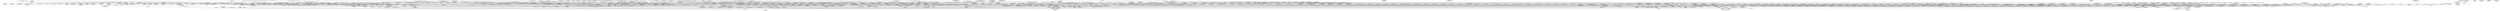 digraph G {
  "org.jfree.chart.plot$CategoryPlot#drawBackground(java.awt.Graphics2D,java.awt.geom.Rectangle2D)" [label="org.jfree.chart.plot$CategoryPlot#drawBackground(java.awt.Graphics2D,java.awt.geom.Rectangle2D)\nP(Fail|Node)=0.00"];
  "org.jfree.chart.plot$Plot#fillBackground(java.awt.Graphics2D,java.awt.geom.Rectangle2D,org.jfree.chart.plot.PlotOrientation)" [label="org.jfree.chart.plot$Plot#fillBackground(java.awt.Graphics2D,java.awt.geom.Rectangle2D,org.jfree.chart.plot.PlotOrientation)\nP(Fail|Node)=0.00"];
  "org.jfree.chart.plot$Plot#drawBackgroundImage(java.awt.Graphics2D,java.awt.geom.Rectangle2D)" [label="org.jfree.chart.plot$Plot#drawBackgroundImage(java.awt.Graphics2D,java.awt.geom.Rectangle2D)\nP(Fail|Node)=1.00"];
  "org.jfree.chart.plot$PlotOrientation#<clinit>()" [label="org.jfree.chart.plot$PlotOrientation#<clinit>()\nP(Fail|Node)=0.00"];
  "org.jfree.chart.renderer.category$AbstractCategoryItemRenderer#setBaseToolTipGenerator(org.jfree.chart.labels.CategoryToolTipGenerator)" [label="org.jfree.chart.renderer.category$AbstractCategoryItemRenderer#setBaseToolTipGenerator(org.jfree.chart.labels.CategoryToolTipGenerator)\nP(Fail|Node)=0.00"];
  "org.jfree.chart.renderer.category$AbstractCategoryItemRenderer#setBaseToolTipGenerator(org.jfree.chart.labels.CategoryToolTipGenerator,boolean)" [label="org.jfree.chart.renderer.category$AbstractCategoryItemRenderer#setBaseToolTipGenerator(org.jfree.chart.labels.CategoryToolTipGenerator,boolean)\nP(Fail|Node)=0.00"];
  "org.jfree.chart.renderer$AbstractRenderer#notifyListeners(org.jfree.chart.event.RendererChangeEvent)" [label="org.jfree.chart.renderer$AbstractRenderer#notifyListeners(org.jfree.chart.event.RendererChangeEvent)\nP(Fail|Node)=0.00"];
  "org.jfree.chart.renderer.category$BarRenderer#calculateBarWidth(org.jfree.chart.plot.CategoryPlot,java.awt.geom.Rectangle2D,org.jfree.data.category.CategoryDataset,org.jfree.chart.renderer.category.CategoryItemRendererState)" [label="org.jfree.chart.renderer.category$BarRenderer#calculateBarWidth(org.jfree.chart.plot.CategoryPlot,java.awt.geom.Rectangle2D,org.jfree.data.category.CategoryDataset,org.jfree.chart.renderer.category.CategoryItemRendererState)\nP(Fail|Node)=0.00"];
  "org.jfree.data.category$DefaultCategoryDataset#getColumnCount()" [label="org.jfree.data.category$DefaultCategoryDataset#getColumnCount()\nP(Fail|Node)=0.00"];
  "org.jfree.chart.renderer.category$BarRenderer#getMaximumBarWidth()" [label="org.jfree.chart.renderer.category$BarRenderer#getMaximumBarWidth()\nP(Fail|Node)=1.00"];
  "org.jfree.chart.renderer.category$AbstractCategoryItemRenderer#getDomainAxis(org.jfree.chart.plot.CategoryPlot,org.jfree.data.category.CategoryDataset)" [label="org.jfree.chart.renderer.category$AbstractCategoryItemRenderer#getDomainAxis(org.jfree.chart.plot.CategoryPlot,org.jfree.data.category.CategoryDataset)\nP(Fail|Node)=0.00"];
  "org.jfree.chart.axis$CategoryAxis#getLowerMargin()" [label="org.jfree.chart.axis$CategoryAxis#getLowerMargin()\nP(Fail|Node)=1.00"];
  "org.jfree.chart.axis$CategoryAxis#getCategoryMargin()" [label="org.jfree.chart.axis$CategoryAxis#getCategoryMargin()\nP(Fail|Node)=1.00"];
  "org.jfree.chart.renderer.category$BarRenderer#getItemMargin()" [label="org.jfree.chart.renderer.category$BarRenderer#getItemMargin()\nP(Fail|Node)=1.00"];
  "org.jfree.data.category$DefaultCategoryDataset#getRowCount()" [label="org.jfree.data.category$DefaultCategoryDataset#getRowCount()\nP(Fail|Node)=0.00"];
  "org.jfree.chart.axis$CategoryAxis#getUpperMargin()" [label="org.jfree.chart.axis$CategoryAxis#getUpperMargin()\nP(Fail|Node)=1.00"];
  "org.jfree.chart.plot$CategoryPlot#getOrientation()" [label="org.jfree.chart.plot$CategoryPlot#getOrientation()\nP(Fail|Node)=1.00"];
  "org.jfree.data$KeyedObjects2D#getColumnCount()" [label="org.jfree.data$KeyedObjects2D#getColumnCount()\nP(Fail|Node)=1.00"];
  "org.jfree.chart.event$ChartChangeEventType#<clinit>()" [label="org.jfree.chart.event$ChartChangeEventType#<clinit>()\nP(Fail|Node)=0.00"];
  "org.jfree.chart.event$ChartChangeEventType#ChartChangeEventType(java.lang.String)" [label="org.jfree.chart.event$ChartChangeEventType#ChartChangeEventType(java.lang.String)\nP(Fail|Node)=1.00"];
  "org.jfree.chart.plot$CategoryPlot#datasetsMappedToRangeAxis(int)" [label="org.jfree.chart.plot$CategoryPlot#datasetsMappedToRangeAxis(int)\nP(Fail|Node)=0.00"];
  "org.jfree.chart.plot$CategoryPlot#<clinit>()" [label="org.jfree.chart.plot$CategoryPlot#<clinit>()\nP(Fail|Node)=0.00"];
  "org.jfree.chart.util$ObjectList#get(int)" [label="org.jfree.chart.util$ObjectList#get(int)\nP(Fail|Node)=0.00"];
  "org.jfree.chart.util$AbstractObjectList#size()" [label="org.jfree.chart.util$AbstractObjectList#size()\nP(Fail|Node)=1.00"];
  "org.jfree.chart.plot$Plot#<clinit>()" [label="org.jfree.chart.plot$Plot#<clinit>()\nP(Fail|Node)=0.00"];
  "org.jfree.chart.util$ResourceBundleWrapper#getBundle(java.lang.String)" [label="org.jfree.chart.util$ResourceBundleWrapper#getBundle(java.lang.String)\nP(Fail|Node)=1.00"];
  "org.jfree.chart.axis$ValueAxis#setAutoRange(boolean)" [label="org.jfree.chart.axis$ValueAxis#setAutoRange(boolean)\nP(Fail|Node)=0.00"];
  "org.jfree.chart.axis$ValueAxis#setAutoRange(boolean,boolean)" [label="org.jfree.chart.axis$ValueAxis#setAutoRange(boolean,boolean)\nP(Fail|Node)=0.00"];
  "org.jfree.chart.axis$Axis#notifyListeners(org.jfree.chart.event.AxisChangeEvent)" [label="org.jfree.chart.axis$Axis#notifyListeners(org.jfree.chart.event.AxisChangeEvent)\nP(Fail|Node)=0.00"];
  "org.jfree.chart.axis$ValueAxis#drawTickMarksAndLabels(java.awt.Graphics2D,double,java.awt.geom.Rectangle2D,java.awt.geom.Rectangle2D,org.jfree.chart.util.RectangleEdge,org.jfree.chart.plot.PlotRenderingInfo)" [label="org.jfree.chart.axis$ValueAxis#drawTickMarksAndLabels(java.awt.Graphics2D,double,java.awt.geom.Rectangle2D,java.awt.geom.Rectangle2D,org.jfree.chart.util.RectangleEdge,org.jfree.chart.plot.PlotRenderingInfo)\nP(Fail|Node)=0.00"];
  "org.jfree.chart.axis$Axis#getTickMarkInsideLength()" [label="org.jfree.chart.axis$Axis#getTickMarkInsideLength()\nP(Fail|Node)=1.00"];
  "org.jfree.chart.axis$Axis#isMinorTickMarksVisible()" [label="org.jfree.chart.axis$Axis#isMinorTickMarksVisible()\nP(Fail|Node)=1.00"];
  "org.jfree.chart.axis$ValueAxis#calculateAnchorPoint(org.jfree.chart.axis.ValueTick,double,java.awt.geom.Rectangle2D,org.jfree.chart.util.RectangleEdge)" [label="org.jfree.chart.axis$ValueAxis#calculateAnchorPoint(org.jfree.chart.axis.ValueTick,double,java.awt.geom.Rectangle2D,org.jfree.chart.util.RectangleEdge)\nP(Fail|Node)=0.00"];
  "org.jfree.chart.axis$Axis#getTickMarkStroke()" [label="org.jfree.chart.axis$Axis#getTickMarkStroke()\nP(Fail|Node)=1.00"];
  "org.jfree.chart.axis$Axis#isTickMarksVisible()" [label="org.jfree.chart.axis$Axis#isTickMarksVisible()\nP(Fail|Node)=1.00"];
  "org.jfree.chart.axis$Axis#getMinorTickMarkOutsideLength()" [label="org.jfree.chart.axis$Axis#getMinorTickMarkOutsideLength()\nP(Fail|Node)=1.00"];
  "org.jfree.chart.axis$ValueAxis#findMaximumTickLabelWidth(java.util.List,java.awt.Graphics2D,java.awt.geom.Rectangle2D,boolean)" [label="org.jfree.chart.axis$ValueAxis#findMaximumTickLabelWidth(java.util.List,java.awt.Graphics2D,java.awt.geom.Rectangle2D,boolean)\nP(Fail|Node)=0.00"];
  "org.jfree.chart.axis$ValueAxis#isVerticalTickLabels()" [label="org.jfree.chart.axis$ValueAxis#isVerticalTickLabels()\nP(Fail|Node)=1.00"];
  "org.jfree.chart.axis$ValueAxis#findMaximumTickLabelHeight(java.util.List,java.awt.Graphics2D,java.awt.geom.Rectangle2D,boolean)" [label="org.jfree.chart.axis$ValueAxis#findMaximumTickLabelHeight(java.util.List,java.awt.Graphics2D,java.awt.geom.Rectangle2D,boolean)\nP(Fail|Node)=0.00"];
  "org.jfree.chart.axis$Axis#isAxisLineVisible()" [label="org.jfree.chart.axis$Axis#isAxisLineVisible()\nP(Fail|Node)=1.00"];
  "org.jfree.chart.axis$Axis#isTickLabelsVisible()" [label="org.jfree.chart.axis$Axis#isTickLabelsVisible()\nP(Fail|Node)=1.00"];
  "org.jfree.chart.axis$ValueAxis#drawAxisLine(java.awt.Graphics2D,double,java.awt.geom.Rectangle2D,org.jfree.chart.util.RectangleEdge)" [label="org.jfree.chart.axis$ValueAxis#drawAxisLine(java.awt.Graphics2D,double,java.awt.geom.Rectangle2D,org.jfree.chart.util.RectangleEdge)\nP(Fail|Node)=0.00"];
  "org.jfree.chart.axis$Axis#getTickMarkOutsideLength()" [label="org.jfree.chart.axis$Axis#getTickMarkOutsideLength()\nP(Fail|Node)=1.00"];
  "org.jfree.chart.axis$Axis#getMinorTickMarkInsideLength()" [label="org.jfree.chart.axis$Axis#getMinorTickMarkInsideLength()\nP(Fail|Node)=1.00"];
  "org.jfree.chart.axis$Axis#getTickMarkPaint()" [label="org.jfree.chart.axis$Axis#getTickMarkPaint()\nP(Fail|Node)=1.00"];
  "org.jfree.chart.axis$Axis#getTickLabelPaint()" [label="org.jfree.chart.axis$Axis#getTickLabelPaint()\nP(Fail|Node)=1.00"];
  "org.jfree.chart.axis$Axis#getTickLabelFont()" [label="org.jfree.chart.axis$Axis#getTickLabelFont()\nP(Fail|Node)=1.00"];
  "org.jfree.chart.plot$CategoryPlot#clearSelection()" [label="org.jfree.chart.plot$CategoryPlot#clearSelection()\nP(Fail|Node)=0.00"];
  "org.jfree.data.category$DefaultCategoryDataset#clearSelection()" [label="org.jfree.data.category$DefaultCategoryDataset#clearSelection()\nP(Fail|Node)=0.00"];
  "org.jfree.data.category$AbstractCategoryDataset#getSelectionState()" [label="org.jfree.data.category$AbstractCategoryDataset#getSelectionState()\nP(Fail|Node)=1.00"];
  "org.jfree.chart.axis$ValueAxis#pan(double)" [label="org.jfree.chart.axis$ValueAxis#pan(double)\nP(Fail|Node)=0.00"];
  "org.jfree.chart.axis$ValueAxis#setRange(double,double)" [label="org.jfree.chart.axis$ValueAxis#setRange(double,double)\nP(Fail|Node)=0.00"];
  "org.jfree.chart.axis$ValueAxis#getRange()" [label="org.jfree.chart.axis$ValueAxis#getRange()\nP(Fail|Node)=1.00"];
  "org.jfree.chart.axis$ValueAxis#setRange(org.jfree.data.Range)" [label="org.jfree.chart.axis$ValueAxis#setRange(org.jfree.data.Range)\nP(Fail|Node)=0.00"];
  "org.jfree.chart.renderer.category$LineAndShapeRenderer#drawItem(java.awt.Graphics2D,org.jfree.chart.renderer.category.CategoryItemRendererState,java.awt.geom.Rectangle2D,org.jfree.chart.plot.CategoryPlot,org.jfree.chart.axis.CategoryAxis,org.jfree.chart.axis.ValueAxis,org.jfree.data.category.CategoryDataset,int,int,boolean,int)" [label="org.jfree.chart.renderer.category$LineAndShapeRenderer#drawItem(java.awt.Graphics2D,org.jfree.chart.renderer.category.CategoryItemRendererState,java.awt.geom.Rectangle2D,org.jfree.chart.plot.CategoryPlot,org.jfree.chart.axis.CategoryAxis,org.jfree.chart.axis.ValueAxis,org.jfree.data.category.CategoryDataset,int,int,boolean,int)\nP(Fail|Node)=0.00"];
  "org.jfree.data.category$DefaultCategoryDataset#getValue(int,int)" [label="org.jfree.data.category$DefaultCategoryDataset#getValue(int,int)\nP(Fail|Node)=0.00"];
  "org.jfree.chart.renderer.category$AbstractCategoryItemRenderer#getColumnCount()" [label="org.jfree.chart.renderer.category$AbstractCategoryItemRenderer#getColumnCount()\nP(Fail|Node)=1.00"];
  "org.jfree.chart.renderer$AbstractRenderer#getItemOutlinePaint(int,int,boolean)" [label="org.jfree.chart.renderer$AbstractRenderer#getItemOutlinePaint(int,int,boolean)\nP(Fail|Node)=0.00"];
  "org.jfree.data.category$DefaultCategoryDataset#getRowKey(int)" [label="org.jfree.data.category$DefaultCategoryDataset#getRowKey(int)\nP(Fail|Node)=0.00"];
  "org.jfree.chart.plot$CategoryPlot#getRangeAxisEdge()" [label="org.jfree.chart.plot$CategoryPlot#getRangeAxisEdge()\nP(Fail|Node)=0.00"];
  "org.jfree.chart.renderer$AbstractRenderer#getItemStroke(int,int,boolean)" [label="org.jfree.chart.renderer$AbstractRenderer#getItemStroke(int,int,boolean)\nP(Fail|Node)=0.00"];
  "org.jfree.chart.renderer$AbstractRenderer#getItemShape(int,int,boolean)" [label="org.jfree.chart.renderer$AbstractRenderer#getItemShape(int,int,boolean)\nP(Fail|Node)=0.00"];
  "org.jfree.chart.renderer.category$AbstractCategoryItemRenderer#addEntity(org.jfree.chart.entity.EntityCollection,java.awt.Shape,org.jfree.data.category.CategoryDataset,int,int,boolean)" [label="org.jfree.chart.renderer.category$AbstractCategoryItemRenderer#addEntity(org.jfree.chart.entity.EntityCollection,java.awt.Shape,org.jfree.data.category.CategoryDataset,int,int,boolean)\nP(Fail|Node)=0.00"];
  "org.jfree.chart.renderer$AbstractRenderer#isItemLabelVisible(int,int,boolean)" [label="org.jfree.chart.renderer$AbstractRenderer#isItemLabelVisible(int,int,boolean)\nP(Fail|Node)=0.00"];
  "org.jfree.chart.renderer.category$LineAndShapeRenderer#getItemShapeFilled(int,int)" [label="org.jfree.chart.renderer.category$LineAndShapeRenderer#getItemShapeFilled(int,int)\nP(Fail|Node)=0.00"];
  "org.jfree.chart.plot$CategoryPlot#indexOf(org.jfree.data.category.CategoryDataset)" [label="org.jfree.chart.plot$CategoryPlot#indexOf(org.jfree.data.category.CategoryDataset)\nP(Fail|Node)=0.00"];
  "org.jfree.chart.renderer.category$AbstractCategoryItemRenderer#drawItemLabel(java.awt.Graphics2D,org.jfree.chart.plot.PlotOrientation,org.jfree.data.category.CategoryDataset,int,int,boolean,double,double,boolean)" [label="org.jfree.chart.renderer.category$AbstractCategoryItemRenderer#drawItemLabel(java.awt.Graphics2D,org.jfree.chart.plot.PlotOrientation,org.jfree.data.category.CategoryDataset,int,int,boolean,double,double,boolean)\nP(Fail|Node)=0.00"];
  "org.jfree.chart.renderer$AbstractRenderer#getItemOutlineStroke(int,int,boolean)" [label="org.jfree.chart.renderer$AbstractRenderer#getItemOutlineStroke(int,int,boolean)\nP(Fail|Node)=0.00"];
  "org.jfree.chart.renderer.category$AbstractCategoryItemRenderer#updateCrosshairValues(org.jfree.chart.plot.CategoryCrosshairState,java.lang.Comparable,java.lang.Comparable,double,int,double,double,org.jfree.chart.plot.PlotOrientation)" [label="org.jfree.chart.renderer.category$AbstractCategoryItemRenderer#updateCrosshairValues(org.jfree.chart.plot.CategoryCrosshairState,java.lang.Comparable,java.lang.Comparable,double,int,double,double,org.jfree.chart.plot.PlotOrientation)\nP(Fail|Node)=0.00"];
  "org.jfree.chart.axis$CategoryAxis#getCategoryMiddle(int,int,java.awt.geom.Rectangle2D,org.jfree.chart.util.RectangleEdge)" [label="org.jfree.chart.axis$CategoryAxis#getCategoryMiddle(int,int,java.awt.geom.Rectangle2D,org.jfree.chart.util.RectangleEdge)\nP(Fail|Node)=0.00"];
  "org.jfree.chart.renderer.category$LineAndShapeRenderer#getItemShapeVisible(int,int)" [label="org.jfree.chart.renderer.category$LineAndShapeRenderer#getItemShapeVisible(int,int)\nP(Fail|Node)=0.00"];
  "org.jfree.data.category$DefaultCategoryDataset#getColumnKey(int)" [label="org.jfree.data.category$DefaultCategoryDataset#getColumnKey(int)\nP(Fail|Node)=0.00"];
  "org.jfree.chart.renderer$AbstractRenderer#getItemPaint(int,int,boolean)" [label="org.jfree.chart.renderer$AbstractRenderer#getItemPaint(int,int,boolean)\nP(Fail|Node)=0.00"];
  "org.jfree.chart.renderer$AbstractRenderer#getItemVisible(int,int)" [label="org.jfree.chart.renderer$AbstractRenderer#getItemVisible(int,int)\nP(Fail|Node)=0.00"];
  "org.jfree.chart.renderer$AbstractRenderer#getItemFillPaint(int,int,boolean)" [label="org.jfree.chart.renderer$AbstractRenderer#getItemFillPaint(int,int,boolean)\nP(Fail|Node)=0.00"];
  "org.jfree.chart.axis$CategoryAxis#getCategorySeriesMiddle(int,int,int,int,double,java.awt.geom.Rectangle2D,org.jfree.chart.util.RectangleEdge)" [label="org.jfree.chart.axis$CategoryAxis#getCategorySeriesMiddle(int,int,int,int,double,java.awt.geom.Rectangle2D,org.jfree.chart.util.RectangleEdge)\nP(Fail|Node)=0.00"];
  "org.jfree.chart.renderer.category$LineAndShapeRenderer#getItemLineVisible(int,int)" [label="org.jfree.chart.renderer.category$LineAndShapeRenderer#getItemLineVisible(int,int)\nP(Fail|Node)=0.00"];
  "org.jfree.chart.plot$CategoryPlot#getDomainAxisEdge()" [label="org.jfree.chart.plot$CategoryPlot#getDomainAxisEdge()\nP(Fail|Node)=0.00"];
  "org.jfree.data$KeyedObjects2D#getObject(int,int)" [label="org.jfree.data$KeyedObjects2D#getObject(int,int)\nP(Fail|Node)=0.00"];
  "org.jfree.data$SelectableValue#getValue()" [label="org.jfree.data$SelectableValue#getValue()\nP(Fail|Node)=1.00"];
  "org.jfree.chart.plot$CategoryPlot#setRangeAxes(org.jfree.chart.axis.ValueAxis[])" [label="org.jfree.chart.plot$CategoryPlot#setRangeAxes(org.jfree.chart.axis.ValueAxis[])\nP(Fail|Node)=0.00"];
  "org.jfree.chart.plot$Plot#fireChangeEvent()" [label="org.jfree.chart.plot$Plot#fireChangeEvent()\nP(Fail|Node)=0.00"];
  "org.jfree.chart.plot$CategoryPlot#setRangeAxis(int,org.jfree.chart.axis.ValueAxis,boolean)" [label="org.jfree.chart.plot$CategoryPlot#setRangeAxis(int,org.jfree.chart.axis.ValueAxis,boolean)\nP(Fail|Node)=0.00"];
  "org.jfree.chart.plot$Plot#notifyListeners(org.jfree.chart.event.PlotChangeEvent)" [label="org.jfree.chart.plot$Plot#notifyListeners(org.jfree.chart.event.PlotChangeEvent)\nP(Fail|Node)=0.00"];
  "org.jfree.chart.event$PlotChangeEvent#PlotChangeEvent(org.jfree.chart.plot.Plot)" [label="org.jfree.chart.event$PlotChangeEvent#PlotChangeEvent(org.jfree.chart.plot.Plot)\nP(Fail|Node)=0.00"];
  "org.jfree.chart.renderer.category$AbstractCategoryItemRenderer#getLegendItems()" [label="org.jfree.chart.renderer.category$AbstractCategoryItemRenderer#getLegendItems()\nP(Fail|Node)=0.00"];
  "org.jfree.chart$LegendItemCollection#LegendItemCollection()" [label="org.jfree.chart$LegendItemCollection#LegendItemCollection()\nP(Fail|Node)=1.00"];
  "org.jfree.chart.plot$CategoryPlot#getRowRenderingOrder()" [label="org.jfree.chart.plot$CategoryPlot#getRowRenderingOrder()\nP(Fail|Node)=1.00"];
  "org.jfree.chart.util$SortOrder#<clinit>()" [label="org.jfree.chart.util$SortOrder#<clinit>()\nP(Fail|Node)=0.00"];
  "org.jfree.chart.renderer.category$AbstractCategoryItemRenderer#getLegendItem(int,int)" [label="org.jfree.chart.renderer.category$AbstractCategoryItemRenderer#getLegendItem(int,int)\nP(Fail|Node)=0.00"];
  "org.jfree.chart.plot$CategoryPlot#getDataset(int)" [label="org.jfree.chart.plot$CategoryPlot#getDataset(int)\nP(Fail|Node)=0.00"];
  "org.jfree.chart.plot$CategoryPlot#getIndexOf(org.jfree.chart.renderer.category.CategoryItemRenderer)" [label="org.jfree.chart.plot$CategoryPlot#getIndexOf(org.jfree.chart.renderer.category.CategoryItemRenderer)\nP(Fail|Node)=0.00"];
  "org.jfree.chart$LegendItemCollection#add(org.jfree.chart.LegendItem)" [label="org.jfree.chart$LegendItemCollection#add(org.jfree.chart.LegendItem)\nP(Fail|Node)=1.00"];
  "org.jfree.chart.renderer.category$LineAndShapeRenderer#getLegendItem(int,int)" [label="org.jfree.chart.renderer.category$LineAndShapeRenderer#getLegendItem(int,int)\nP(Fail|Node)=0.00"];
  "org.jfree.chart.util$SortOrder#equals(java.lang.Object)" [label="org.jfree.chart.util$SortOrder#equals(java.lang.Object)\nP(Fail|Node)=0.00"];
  "org.jfree.chart.renderer.category$BarRenderer#getLegendItem(int,int)" [label="org.jfree.chart.renderer.category$BarRenderer#getLegendItem(int,int)\nP(Fail|Node)=0.00"];
  "org.jfree.chart.renderer$AbstractRenderer#isSeriesVisibleInLegend(int)" [label="org.jfree.chart.renderer$AbstractRenderer#isSeriesVisibleInLegend(int)\nP(Fail|Node)=0.00"];
  "org.jfree.chart.renderer$AbstractRenderer#setSeriesNegativeItemLabelPosition(int,org.jfree.chart.labels.ItemLabelPosition,boolean)" [label="org.jfree.chart.renderer$AbstractRenderer#setSeriesNegativeItemLabelPosition(int,org.jfree.chart.labels.ItemLabelPosition,boolean)\nP(Fail|Node)=0.00"];
  "org.jfree.chart.renderer$AbstractRenderer#fireChangeEvent()" [label="org.jfree.chart.renderer$AbstractRenderer#fireChangeEvent()\nP(Fail|Node)=0.00"];
  "org.jfree.chart.util$ObjectList#set(int,java.lang.Object)" [label="org.jfree.chart.util$ObjectList#set(int,java.lang.Object)\nP(Fail|Node)=0.00"];
  "org.jfree.chart.renderer.category$AbstractCategoryItemRenderer#getRangeAxis(org.jfree.chart.plot.CategoryPlot,int)" [label="org.jfree.chart.renderer.category$AbstractCategoryItemRenderer#getRangeAxis(org.jfree.chart.plot.CategoryPlot,int)\nP(Fail|Node)=0.00"];
  "org.jfree.chart.plot$CategoryPlot#getRangeAxis(int)" [label="org.jfree.chart.plot$CategoryPlot#getRangeAxis(int)\nP(Fail|Node)=0.00"];
  "org.jfree.chart.plot$CategoryPlot#getRangeAxis()" [label="org.jfree.chart.plot$CategoryPlot#getRangeAxis()\nP(Fail|Node)=0.00"];
  "org.jfree.chart.plot$Plot#getParent()" [label="org.jfree.chart.plot$Plot#getParent()\nP(Fail|Node)=1.00"];
  "org.jfree.chart.axis$CategoryAxis#draw(java.awt.Graphics2D,double,java.awt.geom.Rectangle2D,java.awt.geom.Rectangle2D,org.jfree.chart.util.RectangleEdge,org.jfree.chart.plot.PlotRenderingInfo)" [label="org.jfree.chart.axis$CategoryAxis#draw(java.awt.Graphics2D,double,java.awt.geom.Rectangle2D,java.awt.geom.Rectangle2D,org.jfree.chart.util.RectangleEdge,org.jfree.chart.plot.PlotRenderingInfo)\nP(Fail|Node)=0.00"];
  "org.jfree.chart.axis$Axis#isVisible()" [label="org.jfree.chart.axis$Axis#isVisible()\nP(Fail|Node)=1.00"];
  "org.jfree.chart.axis$CategoryAxis#drawCategoryLabels(java.awt.Graphics2D,java.awt.geom.Rectangle2D,java.awt.geom.Rectangle2D,org.jfree.chart.util.RectangleEdge,org.jfree.chart.axis.AxisState,org.jfree.chart.plot.PlotRenderingInfo)" [label="org.jfree.chart.axis$CategoryAxis#drawCategoryLabels(java.awt.Graphics2D,java.awt.geom.Rectangle2D,java.awt.geom.Rectangle2D,org.jfree.chart.util.RectangleEdge,org.jfree.chart.axis.AxisState,org.jfree.chart.plot.PlotRenderingInfo)\nP(Fail|Node)=0.00"];
  "org.jfree.chart.axis$Axis#drawLabel(java.lang.String,java.awt.Graphics2D,java.awt.geom.Rectangle2D,java.awt.geom.Rectangle2D,org.jfree.chart.util.RectangleEdge,org.jfree.chart.axis.AxisState,org.jfree.chart.plot.PlotRenderingInfo)" [label="org.jfree.chart.axis$Axis#drawLabel(java.lang.String,java.awt.Graphics2D,java.awt.geom.Rectangle2D,java.awt.geom.Rectangle2D,org.jfree.chart.util.RectangleEdge,org.jfree.chart.axis.AxisState,org.jfree.chart.plot.PlotRenderingInfo)\nP(Fail|Node)=0.00"];
  "org.jfree.chart.axis$Axis#getLabel()" [label="org.jfree.chart.axis$Axis#getLabel()\nP(Fail|Node)=1.00"];
  "org.jfree.chart.axis$Axis#drawAxisLine(java.awt.Graphics2D,double,java.awt.geom.Rectangle2D,org.jfree.chart.util.RectangleEdge)" [label="org.jfree.chart.axis$Axis#drawAxisLine(java.awt.Graphics2D,double,java.awt.geom.Rectangle2D,org.jfree.chart.util.RectangleEdge)\nP(Fail|Node)=1.00"];
  "org.jfree.chart.axis$CategoryAxis#drawTickMarks(java.awt.Graphics2D,double,java.awt.geom.Rectangle2D,org.jfree.chart.util.RectangleEdge,org.jfree.chart.axis.AxisState)" [label="org.jfree.chart.axis$CategoryAxis#drawTickMarks(java.awt.Graphics2D,double,java.awt.geom.Rectangle2D,org.jfree.chart.util.RectangleEdge,org.jfree.chart.axis.AxisState)\nP(Fail|Node)=0.00"];
  "org.jfree.chart.axis$Axis#createAndAddEntity(double,org.jfree.chart.axis.AxisState,java.awt.geom.Rectangle2D,org.jfree.chart.util.RectangleEdge,org.jfree.chart.plot.PlotRenderingInfo)" [label="org.jfree.chart.axis$Axis#createAndAddEntity(double,org.jfree.chart.axis.AxisState,java.awt.geom.Rectangle2D,org.jfree.chart.util.RectangleEdge,org.jfree.chart.plot.PlotRenderingInfo)\nP(Fail|Node)=1.00"];
  "org.jfree.chart.plot$CategoryPlot#clearDomainAxes()" [label="org.jfree.chart.plot$CategoryPlot#clearDomainAxes()\nP(Fail|Node)=0.00"];
  "org.jfree.chart.axis$Axis#removeChangeListener(org.jfree.chart.event.AxisChangeListener)" [label="org.jfree.chart.axis$Axis#removeChangeListener(org.jfree.chart.event.AxisChangeListener)\nP(Fail|Node)=0.00"];
  "org.jfree.chart.util$AbstractObjectList#clear()" [label="org.jfree.chart.util$AbstractObjectList#clear()\nP(Fail|Node)=1.00"];
  "org.jfree.chart.axis$Axis#<clinit>()" [label="org.jfree.chart.axis$Axis#<clinit>()\nP(Fail|Node)=0.00"];
  "org.jfree.chart.renderer$AbstractRenderer#setSeriesStroke(int,java.awt.Stroke,boolean)" [label="org.jfree.chart.renderer$AbstractRenderer#setSeriesStroke(int,java.awt.Stroke,boolean)\nP(Fail|Node)=0.00"];
  "org.jfree.chart.util$StrokeList#setStroke(int,java.awt.Stroke)" [label="org.jfree.chart.util$StrokeList#setStroke(int,java.awt.Stroke)\nP(Fail|Node)=0.00"];
  "org.jfree.chart.util$AbstractObjectList#set(int,java.lang.Object)" [label="org.jfree.chart.util$AbstractObjectList#set(int,java.lang.Object)\nP(Fail|Node)=1.00"];
  "org.jfree.chart.axis$ValueAxis#setRangeWithMargins(org.jfree.data.Range,boolean,boolean)" [label="org.jfree.chart.axis$ValueAxis#setRangeWithMargins(org.jfree.data.Range,boolean,boolean)\nP(Fail|Node)=0.00"];
  "org.jfree.chart.axis$ValueAxis#getLowerMargin()" [label="org.jfree.chart.axis$ValueAxis#getLowerMargin()\nP(Fail|Node)=1.00"];
  "org.jfree.chart.axis$ValueAxis#setRange(org.jfree.data.Range,boolean,boolean)" [label="org.jfree.chart.axis$ValueAxis#setRange(org.jfree.data.Range,boolean,boolean)\nP(Fail|Node)=0.00"];
  "org.jfree.chart.axis$ValueAxis#getUpperMargin()" [label="org.jfree.chart.axis$ValueAxis#getUpperMargin()\nP(Fail|Node)=1.00"];
  "org.jfree.chart.renderer.category$AbstractCategoryItemRenderer#addEntity(org.jfree.chart.entity.EntityCollection,java.awt.Shape,org.jfree.data.category.CategoryDataset,int,int,boolean,double,double)" [label="org.jfree.chart.renderer.category$AbstractCategoryItemRenderer#addEntity(org.jfree.chart.entity.EntityCollection,java.awt.Shape,org.jfree.data.category.CategoryDataset,int,int,boolean,double,double)\nP(Fail|Node)=0.00"];
  "org.jfree.chart.renderer$AbstractRenderer#getDefaultEntityRadius()" [label="org.jfree.chart.renderer$AbstractRenderer#getDefaultEntityRadius()\nP(Fail|Node)=1.00"];
  "org.jfree.chart.renderer.category$AbstractCategoryItemRenderer#getPlot()" [label="org.jfree.chart.renderer.category$AbstractCategoryItemRenderer#getPlot()\nP(Fail|Node)=1.00"];
  "org.jfree.chart.renderer$AbstractRenderer#getItemCreateEntity(int,int,boolean)" [label="org.jfree.chart.renderer$AbstractRenderer#getItemCreateEntity(int,int,boolean)\nP(Fail|Node)=0.00"];
  "org.jfree.chart.renderer.category$AbstractCategoryItemRenderer#getToolTipGenerator(int,int,boolean)" [label="org.jfree.chart.renderer.category$AbstractCategoryItemRenderer#getToolTipGenerator(int,int,boolean)\nP(Fail|Node)=0.00"];
  "org.jfree.chart.renderer.category$AbstractCategoryItemRenderer#getURLGenerator(int,int,boolean)" [label="org.jfree.chart.renderer.category$AbstractCategoryItemRenderer#getURLGenerator(int,int,boolean)\nP(Fail|Node)=0.00"];
  "org.jfree.chart.entity$CategoryItemEntity#CategoryItemEntity(java.awt.Shape,java.lang.String,java.lang.String,org.jfree.data.category.CategoryDataset,java.lang.Comparable,java.lang.Comparable)" [label="org.jfree.chart.entity$CategoryItemEntity#CategoryItemEntity(java.awt.Shape,java.lang.String,java.lang.String,org.jfree.data.category.CategoryDataset,java.lang.Comparable,java.lang.Comparable)\nP(Fail|Node)=0.00"];
  "org.jfree.chart.plot$CategoryPlot#calculateDomainAxisSpace(java.awt.Graphics2D,java.awt.geom.Rectangle2D,org.jfree.chart.axis.AxisSpace)" [label="org.jfree.chart.plot$CategoryPlot#calculateDomainAxisSpace(java.awt.Graphics2D,java.awt.geom.Rectangle2D,org.jfree.chart.axis.AxisSpace)\nP(Fail|Node)=0.00"];
  "org.jfree.chart.plot$CategoryPlot#getDomainAxisEdge(int)" [label="org.jfree.chart.plot$CategoryPlot#getDomainAxisEdge(int)\nP(Fail|Node)=0.00"];
  "org.jfree.chart.plot$Plot#resolveDomainAxisLocation(org.jfree.chart.axis.AxisLocation,org.jfree.chart.plot.PlotOrientation)" [label="org.jfree.chart.plot$Plot#resolveDomainAxisLocation(org.jfree.chart.axis.AxisLocation,org.jfree.chart.plot.PlotOrientation)\nP(Fail|Node)=0.00"];
  "org.jfree.chart.axis$CategoryAxis#reserveSpace(java.awt.Graphics2D,org.jfree.chart.plot.Plot,java.awt.geom.Rectangle2D,org.jfree.chart.util.RectangleEdge,org.jfree.chart.axis.AxisSpace)" [label="org.jfree.chart.axis$CategoryAxis#reserveSpace(java.awt.Graphics2D,org.jfree.chart.plot.Plot,java.awt.geom.Rectangle2D,org.jfree.chart.util.RectangleEdge,org.jfree.chart.axis.AxisSpace)\nP(Fail|Node)=0.00"];
  "org.jfree.chart.plot$CategoryPlot#getDomainAxisLocation()" [label="org.jfree.chart.plot$CategoryPlot#getDomainAxisLocation()\nP(Fail|Node)=0.00"];
  "org.jfree.chart.axis$ValueAxis#reserveSpace(java.awt.Graphics2D,org.jfree.chart.plot.Plot,java.awt.geom.Rectangle2D,org.jfree.chart.util.RectangleEdge,org.jfree.chart.axis.AxisSpace)" [label="org.jfree.chart.axis$ValueAxis#reserveSpace(java.awt.Graphics2D,org.jfree.chart.plot.Plot,java.awt.geom.Rectangle2D,org.jfree.chart.util.RectangleEdge,org.jfree.chart.axis.AxisSpace)\nP(Fail|Node)=0.00"];
  "org.jfree.chart.plot$CategoryPlot#getDomainAxis()" [label="org.jfree.chart.plot$CategoryPlot#getDomainAxis()\nP(Fail|Node)=0.00"];
  "org.jfree.chart.plot$CategoryPlot#getDomainAxisLocation(int)" [label="org.jfree.chart.plot$CategoryPlot#getDomainAxisLocation(int)\nP(Fail|Node)=0.00"];
  "org.jfree.chart.plot$CategoryPlot#setDomainAxisLocation(int,org.jfree.chart.axis.AxisLocation,boolean)" [label="org.jfree.chart.plot$CategoryPlot#setDomainAxisLocation(int,org.jfree.chart.axis.AxisLocation,boolean)\nP(Fail|Node)=0.00"];
  "org.jfree.chart.renderer.category$AbstractCategoryItemRenderer#drawRangeLine(java.awt.Graphics2D,org.jfree.chart.plot.CategoryPlot,org.jfree.chart.axis.ValueAxis,java.awt.geom.Rectangle2D,double,java.awt.Paint,java.awt.Stroke)" [label="org.jfree.chart.renderer.category$AbstractCategoryItemRenderer#drawRangeLine(java.awt.Graphics2D,org.jfree.chart.plot.CategoryPlot,org.jfree.chart.axis.ValueAxis,java.awt.geom.Rectangle2D,double,java.awt.Paint,java.awt.Stroke)\nP(Fail|Node)=0.00"];
  "org.jfree.chart.util$GradientPaintTransformType#<clinit>()" [label="org.jfree.chart.util$GradientPaintTransformType#<clinit>()\nP(Fail|Node)=0.00"];
  "org.jfree.chart.util$GradientPaintTransformType#GradientPaintTransformType(java.lang.String)" [label="org.jfree.chart.util$GradientPaintTransformType#GradientPaintTransformType(java.lang.String)\nP(Fail|Node)=1.00"];
  "org.jfree.chart.renderer.category$AbstractCategoryItemRenderer#initialise(java.awt.Graphics2D,java.awt.geom.Rectangle2D,org.jfree.chart.plot.CategoryPlot,org.jfree.data.category.CategoryDataset,org.jfree.chart.plot.PlotRenderingInfo)" [label="org.jfree.chart.renderer.category$AbstractCategoryItemRenderer#initialise(java.awt.Graphics2D,java.awt.geom.Rectangle2D,org.jfree.chart.plot.CategoryPlot,org.jfree.data.category.CategoryDataset,org.jfree.chart.plot.PlotRenderingInfo)\nP(Fail|Node)=0.00"];
  "org.jfree.chart.renderer.category$AbstractCategoryItemRenderer#createState(org.jfree.chart.plot.PlotRenderingInfo)" [label="org.jfree.chart.renderer.category$AbstractCategoryItemRenderer#createState(org.jfree.chart.plot.PlotRenderingInfo)\nP(Fail|Node)=0.00"];
  "org.jfree.chart.renderer.category$AbstractCategoryItemRenderer#setPlot(org.jfree.chart.plot.CategoryPlot)" [label="org.jfree.chart.renderer.category$AbstractCategoryItemRenderer#setPlot(org.jfree.chart.plot.CategoryPlot)\nP(Fail|Node)=1.00"];
  "org.jfree.chart.renderer$AbstractRenderer#isSeriesVisible(int)" [label="org.jfree.chart.renderer$AbstractRenderer#isSeriesVisible(int)\nP(Fail|Node)=0.00"];
  "org.jfree.chart.renderer$AbstractRenderer#lookupLegendTextPaint(int)" [label="org.jfree.chart.renderer$AbstractRenderer#lookupLegendTextPaint(int)\nP(Fail|Node)=0.00"];
  "org.jfree.chart.renderer$AbstractRenderer#getLegendTextPaint(int)" [label="org.jfree.chart.renderer$AbstractRenderer#getLegendTextPaint(int)\nP(Fail|Node)=0.00"];
  "org.jfree.chart.util$PaintList#getPaint(int)" [label="org.jfree.chart.util$PaintList#getPaint(int)\nP(Fail|Node)=0.00"];
  "org.jfree.chart.plot$CategoryPlot#setCrosshairDatasetIndex(int)" [label="org.jfree.chart.plot$CategoryPlot#setCrosshairDatasetIndex(int)\nP(Fail|Node)=0.00"];
  "org.jfree.chart.plot$CategoryPlot#setCrosshairDatasetIndex(int,boolean)" [label="org.jfree.chart.plot$CategoryPlot#setCrosshairDatasetIndex(int,boolean)\nP(Fail|Node)=0.00"];
  "org.jfree.chart.axis$CategoryAxis#calculateCategorySize(int,java.awt.geom.Rectangle2D,org.jfree.chart.util.RectangleEdge)" [label="org.jfree.chart.axis$CategoryAxis#calculateCategorySize(int,java.awt.geom.Rectangle2D,org.jfree.chart.util.RectangleEdge)\nP(Fail|Node)=0.00"];
  "org.jfree.chart$LegendItem#setSeriesKey(java.lang.Comparable)" [label="org.jfree.chart$LegendItem#setSeriesKey(java.lang.Comparable)\nP(Fail|Node)=1.00"];
  "org.jfree.chart$LegendItem#setLabelFont(java.awt.Font)" [label="org.jfree.chart$LegendItem#setLabelFont(java.awt.Font)\nP(Fail|Node)=1.00"];
  "org.jfree.chart.labels$StandardCategorySeriesLabelGenerator#generateLabel(org.jfree.data.category.CategoryDataset,int)" [label="org.jfree.chart.labels$StandardCategorySeriesLabelGenerator#generateLabel(org.jfree.data.category.CategoryDataset,int)\nP(Fail|Node)=0.00"];
  "org.jfree.chart.renderer$AbstractRenderer#lookupSeriesOutlineStroke(int)" [label="org.jfree.chart.renderer$AbstractRenderer#lookupSeriesOutlineStroke(int)\nP(Fail|Node)=0.00"];
  "org.jfree.chart$LegendItem#setDatasetIndex(int)" [label="org.jfree.chart$LegendItem#setDatasetIndex(int)\nP(Fail|Node)=1.00"];
  "org.jfree.chart.renderer$AbstractRenderer#lookupSeriesPaint(int)" [label="org.jfree.chart.renderer$AbstractRenderer#lookupSeriesPaint(int)\nP(Fail|Node)=0.00"];
  "org.jfree.chart.renderer$AbstractRenderer#lookupSeriesOutlinePaint(int)" [label="org.jfree.chart.renderer$AbstractRenderer#lookupSeriesOutlinePaint(int)\nP(Fail|Node)=0.00"];
  "org.jfree.chart$LegendItem#setDataset(org.jfree.data.general.Dataset)" [label="org.jfree.chart$LegendItem#setDataset(org.jfree.data.general.Dataset)\nP(Fail|Node)=1.00"];
  "org.jfree.chart$LegendItem#<clinit>()" [label="org.jfree.chart$LegendItem#<clinit>()\nP(Fail|Node)=1.00"];
  "org.jfree.chart.renderer$AbstractRenderer#lookupLegendTextFont(int)" [label="org.jfree.chart.renderer$AbstractRenderer#lookupLegendTextFont(int)\nP(Fail|Node)=0.00"];
  "org.jfree.chart$LegendItem#LegendItem(java.lang.String,java.lang.String,java.lang.String,java.lang.String,java.awt.Shape,java.awt.Paint,java.awt.Stroke,java.awt.Paint)" [label="org.jfree.chart$LegendItem#LegendItem(java.lang.String,java.lang.String,java.lang.String,java.lang.String,java.awt.Shape,java.awt.Paint,java.awt.Stroke,java.awt.Paint)\nP(Fail|Node)=0.00"];
  "org.jfree.chart$LegendItem#setLabelPaint(java.awt.Paint)" [label="org.jfree.chart$LegendItem#setLabelPaint(java.awt.Paint)\nP(Fail|Node)=1.00"];
  "org.jfree.chart$LegendItem#setSeriesIndex(int)" [label="org.jfree.chart$LegendItem#setSeriesIndex(int)\nP(Fail|Node)=1.00"];
  "org.jfree.chart.renderer$AbstractRenderer#lookupLegendShape(int)" [label="org.jfree.chart.renderer$AbstractRenderer#lookupLegendShape(int)\nP(Fail|Node)=0.00"];
  "org.jfree.chart.renderer.category$AbstractCategoryItemRenderer#calculateDomainMarkerTextAnchorPoint(java.awt.Graphics2D,org.jfree.chart.plot.PlotOrientation,java.awt.geom.Rectangle2D,java.awt.geom.Rectangle2D,org.jfree.chart.util.RectangleInsets,org.jfree.chart.util.LengthAdjustmentType,org.jfree.chart.util.RectangleAnchor)" [label="org.jfree.chart.renderer.category$AbstractCategoryItemRenderer#calculateDomainMarkerTextAnchorPoint(java.awt.Graphics2D,org.jfree.chart.plot.PlotOrientation,java.awt.geom.Rectangle2D,java.awt.geom.Rectangle2D,org.jfree.chart.util.RectangleInsets,org.jfree.chart.util.LengthAdjustmentType,org.jfree.chart.util.RectangleAnchor)\nP(Fail|Node)=0.00"];
  "org.jfree.chart.util$RectangleInsets#createAdjustedRectangle(java.awt.geom.Rectangle2D,org.jfree.chart.util.LengthAdjustmentType,org.jfree.chart.util.LengthAdjustmentType)" [label="org.jfree.chart.util$RectangleInsets#createAdjustedRectangle(java.awt.geom.Rectangle2D,org.jfree.chart.util.LengthAdjustmentType,org.jfree.chart.util.LengthAdjustmentType)\nP(Fail|Node)=0.00"];
  "org.jfree.chart.util$RectangleInsets#calculateTopInset(double)" [label="org.jfree.chart.util$RectangleInsets#calculateTopInset(double)\nP(Fail|Node)=0.00"];
  "org.jfree.chart.util$RectangleInsets#calculateRightOutset(double)" [label="org.jfree.chart.util$RectangleInsets#calculateRightOutset(double)\nP(Fail|Node)=0.00"];
  "org.jfree.chart.util$RectangleInsets#calculateBottomOutset(double)" [label="org.jfree.chart.util$RectangleInsets#calculateBottomOutset(double)\nP(Fail|Node)=0.00"];
  "org.jfree.chart.util$RectangleInsets#calculateBottomInset(double)" [label="org.jfree.chart.util$RectangleInsets#calculateBottomInset(double)\nP(Fail|Node)=0.00"];
  "org.jfree.chart.util$RectangleInsets#calculateLeftOutset(double)" [label="org.jfree.chart.util$RectangleInsets#calculateLeftOutset(double)\nP(Fail|Node)=0.00"];
  "org.jfree.chart.util$RectangleInsets#calculateRightInset(double)" [label="org.jfree.chart.util$RectangleInsets#calculateRightInset(double)\nP(Fail|Node)=0.00"];
  "org.jfree.chart.util$RectangleInsets#calculateLeftInset(double)" [label="org.jfree.chart.util$RectangleInsets#calculateLeftInset(double)\nP(Fail|Node)=0.00"];
  "org.jfree.chart.util$RectangleInsets#calculateTopOutset(double)" [label="org.jfree.chart.util$RectangleInsets#calculateTopOutset(double)\nP(Fail|Node)=0.00"];
  "org.jfree.chart.plot$CategoryPlot#clone()" [label="org.jfree.chart.plot$CategoryPlot#clone()\nP(Fail|Node)=0.00"];
  "org.jfree.chart.labels$StandardCategorySeriesLabelGenerator#clone()" [label="org.jfree.chart.labels$StandardCategorySeriesLabelGenerator#clone()\nP(Fail|Node)=1.00"];
  "org.jfree.data$KeyedObjects#clone()" [label="org.jfree.data$KeyedObjects#clone()\nP(Fail|Node)=0.00"];
  "org.jfree.chart.plot$Plot#clone()" [label="org.jfree.chart.plot$Plot#clone()\nP(Fail|Node)=1.00"];
  "org.jfree.chart.renderer.category$AbstractCategoryItemRenderer#clone()" [label="org.jfree.chart.renderer.category$AbstractCategoryItemRenderer#clone()\nP(Fail|Node)=0.00"];
  "org.jfree.data$KeyedObject#clone()" [label="org.jfree.data$KeyedObject#clone()\nP(Fail|Node)=0.00"];
  "org.jfree.chart$LegendItemCollection#clone()" [label="org.jfree.chart$LegendItemCollection#clone()\nP(Fail|Node)=1.00"];
  "org.jfree.chart.util$ObjectList#ObjectList()" [label="org.jfree.chart.util$ObjectList#ObjectList()\nP(Fail|Node)=0.00"];
  "org.jfree.data.general$AbstractDataset#clone()" [label="org.jfree.data.general$AbstractDataset#clone()\nP(Fail|Node)=1.00"];
  "org.jfree.chart.plot$DefaultDrawingSupplier#clone()" [label="org.jfree.chart.plot$DefaultDrawingSupplier#clone()\nP(Fail|Node)=1.00"];
  "org.jfree.chart.plot$CategoryPlot#setRangeAxis(int,org.jfree.chart.axis.ValueAxis)" [label="org.jfree.chart.plot$CategoryPlot#setRangeAxis(int,org.jfree.chart.axis.ValueAxis)\nP(Fail|Node)=0.00"];
  "org.jfree.data.category$DefaultCategoryDataset#clone()" [label="org.jfree.data.category$DefaultCategoryDataset#clone()\nP(Fail|Node)=0.00"];
  "org.jfree.chart.entity$ChartEntity#clone()" [label="org.jfree.chart.entity$ChartEntity#clone()\nP(Fail|Node)=1.00"];
  "org.jfree.chart.renderer$AbstractRenderer#addChangeListener(org.jfree.chart.event.RendererChangeListener)" [label="org.jfree.chart.renderer$AbstractRenderer#addChangeListener(org.jfree.chart.event.RendererChangeListener)\nP(Fail|Node)=0.00"];
  "org.jfree.chart.plot$CategoryPlot#cloneMarkerMap(java.util.Map)" [label="org.jfree.chart.plot$CategoryPlot#cloneMarkerMap(java.util.Map)\nP(Fail|Node)=1.00"];
  "org.jfree.chart.plot$CategoryPlot#setDomainAxis(int,org.jfree.chart.axis.CategoryAxis)" [label="org.jfree.chart.plot$CategoryPlot#setDomainAxis(int,org.jfree.chart.axis.CategoryAxis)\nP(Fail|Node)=0.00"];
  "org.jfree.chart.renderer.category$LineAndShapeRenderer#clone()" [label="org.jfree.chart.renderer.category$LineAndShapeRenderer#clone()\nP(Fail|Node)=0.00"];
  "org.jfree.chart.axis$ValueAxis#clone()" [label="org.jfree.chart.axis$ValueAxis#clone()\nP(Fail|Node)=0.00"];
  "org.jfree.chart.util$AbstractObjectList#clone()" [label="org.jfree.chart.util$AbstractObjectList#clone()\nP(Fail|Node)=1.00"];
  "org.jfree.chart.util$StandardGradientPaintTransformer#clone()" [label="org.jfree.chart.util$StandardGradientPaintTransformer#clone()\nP(Fail|Node)=1.00"];
  "org.jfree.data.general$AbstractDataset#addChangeListener(org.jfree.data.event.DatasetChangeListener)" [label="org.jfree.data.general$AbstractDataset#addChangeListener(org.jfree.data.event.DatasetChangeListener)\nP(Fail|Node)=1.00"];
  "org.jfree.chart.axis$CategoryAxis#clone()" [label="org.jfree.chart.axis$CategoryAxis#clone()\nP(Fail|Node)=0.00"];
  "org.jfree.chart.entity$PlotEntity#clone()" [label="org.jfree.chart.entity$PlotEntity#clone()\nP(Fail|Node)=0.00"];
  "org.jfree.chart.plot$CategoryPlot#getCategoriesForAxis(org.jfree.chart.axis.CategoryAxis)" [label="org.jfree.chart.plot$CategoryPlot#getCategoriesForAxis(org.jfree.chart.axis.CategoryAxis)\nP(Fail|Node)=0.00"];
  "org.jfree.chart.util$ObjectList#indexOf(java.lang.Object)" [label="org.jfree.chart.util$ObjectList#indexOf(java.lang.Object)\nP(Fail|Node)=0.00"];
  "org.jfree.chart.plot$CategoryPlot#datasetsMappedToDomainAxis(int)" [label="org.jfree.chart.plot$CategoryPlot#datasetsMappedToDomainAxis(int)\nP(Fail|Node)=0.00"];
  "org.jfree.chart.plot$CategoryPlot#removeRangeMarker(int,org.jfree.chart.plot.Marker,org.jfree.chart.util.Layer)" [label="org.jfree.chart.plot$CategoryPlot#removeRangeMarker(int,org.jfree.chart.plot.Marker,org.jfree.chart.util.Layer)\nP(Fail|Node)=0.00"];
  "org.jfree.chart.plot$CategoryPlot#removeRangeMarker(int,org.jfree.chart.plot.Marker,org.jfree.chart.util.Layer,boolean)" [label="org.jfree.chart.plot$CategoryPlot#removeRangeMarker(int,org.jfree.chart.plot.Marker,org.jfree.chart.util.Layer,boolean)\nP(Fail|Node)=0.00"];
  "org.jfree.chart.entity$PlotEntity#equals(java.lang.Object)" [label="org.jfree.chart.entity$PlotEntity#equals(java.lang.Object)\nP(Fail|Node)=0.00"];
  "org.jfree.chart.plot$Plot#equals(java.lang.Object)" [label="org.jfree.chart.plot$Plot#equals(java.lang.Object)\nP(Fail|Node)=0.00"];
  "org.jfree.chart.entity$ChartEntity#getToolTipText()" [label="org.jfree.chart.entity$ChartEntity#getToolTipText()\nP(Fail|Node)=1.00"];
  "org.jfree.chart.entity$ChartEntity#getURLText()" [label="org.jfree.chart.entity$ChartEntity#getURLText()\nP(Fail|Node)=1.00"];
  "org.jfree.chart.plot$CategoryPlot#equals(java.lang.Object)" [label="org.jfree.chart.plot$CategoryPlot#equals(java.lang.Object)\nP(Fail|Node)=0.00"];
  "org.jfree.chart.entity$ChartEntity#getArea()" [label="org.jfree.chart.entity$ChartEntity#getArea()\nP(Fail|Node)=1.00"];
  "org.jfree.chart.plot$DefaultDrawingSupplier#equals(java.lang.Object)" [label="org.jfree.chart.plot$DefaultDrawingSupplier#equals(java.lang.Object)\nP(Fail|Node)=0.00"];
  "org.jfree.chart.renderer.category$LineAndShapeRenderer#setSeriesShapesFilled(int,boolean)" [label="org.jfree.chart.renderer.category$LineAndShapeRenderer#setSeriesShapesFilled(int,boolean)\nP(Fail|Node)=0.00"];
  "org.jfree.chart.renderer.category$LineAndShapeRenderer#setSeriesShapesFilled(int,java.lang.Boolean)" [label="org.jfree.chart.renderer.category$LineAndShapeRenderer#setSeriesShapesFilled(int,java.lang.Boolean)\nP(Fail|Node)=0.00"];
  "org.jfree.chart.util$BooleanList#setBoolean(int,java.lang.Boolean)" [label="org.jfree.chart.util$BooleanList#setBoolean(int,java.lang.Boolean)\nP(Fail|Node)=0.00"];
  "org.jfree.chart.util$RectangleInsets#getBottom()" [label="org.jfree.chart.util$RectangleInsets#getBottom()\nP(Fail|Node)=1.00"];
  "org.jfree.chart.axis$Axis#getTickLabelInsets()" [label="org.jfree.chart.axis$Axis#getTickLabelInsets()\nP(Fail|Node)=1.00"];
  "org.jfree.chart.util$RectangleInsets#getLeft()" [label="org.jfree.chart.util$RectangleInsets#getLeft()\nP(Fail|Node)=1.00"];
  "org.jfree.chart.util$RectangleInsets#getRight()" [label="org.jfree.chart.util$RectangleInsets#getRight()\nP(Fail|Node)=1.00"];
  "org.jfree.chart.util$RectangleInsets#getTop()" [label="org.jfree.chart.util$RectangleInsets#getTop()\nP(Fail|Node)=1.00"];
  "org.jfree.chart.plot$CategoryPlot#CategoryPlot(org.jfree.data.category.CategoryDataset,org.jfree.chart.axis.CategoryAxis,org.jfree.chart.axis.ValueAxis,org.jfree.chart.renderer.category.CategoryItemRenderer)" [label="org.jfree.chart.plot$CategoryPlot#CategoryPlot(org.jfree.data.category.CategoryDataset,org.jfree.chart.axis.CategoryAxis,org.jfree.chart.axis.ValueAxis,org.jfree.chart.renderer.category.CategoryItemRenderer)\nP(Fail|Node)=0.00"];
  "org.jfree.chart.plot$CategoryPlot#mapDatasetToRangeAxis(int,int)" [label="org.jfree.chart.plot$CategoryPlot#mapDatasetToRangeAxis(int,int)\nP(Fail|Node)=0.00"];
  "org.jfree.chart.plot$Plot#Plot()" [label="org.jfree.chart.plot$Plot#Plot()\nP(Fail|Node)=0.00"];
  "org.jfree.chart.axis$Axis#addChangeListener(org.jfree.chart.event.AxisChangeListener)" [label="org.jfree.chart.axis$Axis#addChangeListener(org.jfree.chart.event.AxisChangeListener)\nP(Fail|Node)=0.00"];
  "org.jfree.chart.plot$CategoryPlot#mapDatasetToDomainAxis(int,int)" [label="org.jfree.chart.plot$CategoryPlot#mapDatasetToDomainAxis(int,int)\nP(Fail|Node)=0.00"];
  "org.jfree.chart.util$RectangleInsets#<clinit>()" [label="org.jfree.chart.util$RectangleInsets#<clinit>()\nP(Fail|Node)=0.00"];
  "org.jfree.chart.plot$CategoryPlot#configureDomainAxes()" [label="org.jfree.chart.plot$CategoryPlot#configureDomainAxes()\nP(Fail|Node)=0.00"];
  "org.jfree.chart.axis$AxisLocation#<clinit>()" [label="org.jfree.chart.axis$AxisLocation#<clinit>()\nP(Fail|Node)=0.00"];
  "org.jfree.chart.plot$CategoryPlot#setRangeAxisLocation(org.jfree.chart.axis.AxisLocation,boolean)" [label="org.jfree.chart.plot$CategoryPlot#setRangeAxisLocation(org.jfree.chart.axis.AxisLocation,boolean)\nP(Fail|Node)=0.00"];
  "org.jfree.chart.plot$CategoryPlot#setDomainAxisLocation(org.jfree.chart.axis.AxisLocation,boolean)" [label="org.jfree.chart.plot$CategoryPlot#setDomainAxisLocation(org.jfree.chart.axis.AxisLocation,boolean)\nP(Fail|Node)=0.00"];
  "org.jfree.chart.axis$CategoryAnchor#<clinit>()" [label="org.jfree.chart.axis$CategoryAnchor#<clinit>()\nP(Fail|Node)=0.00"];
  "org.jfree.chart.plot$CategoryPlot#configureRangeAxes()" [label="org.jfree.chart.plot$CategoryPlot#configureRangeAxes()\nP(Fail|Node)=0.00"];
  "org.jfree.chart.util$RectangleInsets#RectangleInsets(double,double,double,double)" [label="org.jfree.chart.util$RectangleInsets#RectangleInsets(double,double,double,double)\nP(Fail|Node)=0.00"];
  "org.jfree.chart.axis$Axis#setPlot(org.jfree.chart.plot.Plot)" [label="org.jfree.chart.axis$Axis#setPlot(org.jfree.chart.plot.Plot)\nP(Fail|Node)=0.00"];
  "org.jfree.chart.plot$DatasetRenderingOrder#<clinit>()" [label="org.jfree.chart.plot$DatasetRenderingOrder#<clinit>()\nP(Fail|Node)=0.00"];
  "org.jfree.chart.util$DefaultShadowGenerator#DefaultShadowGenerator()" [label="org.jfree.chart.util$DefaultShadowGenerator#DefaultShadowGenerator()\nP(Fail|Node)=0.00"];
  "org.jfree.chart.plot$CategoryPlot#mapDatasetToRangeAxes(int,java.util.List)" [label="org.jfree.chart.plot$CategoryPlot#mapDatasetToRangeAxes(int,java.util.List)\nP(Fail|Node)=0.00"];
  "org.jfree.data.category$DefaultCategoryDataset#addValue(double,java.lang.Comparable,java.lang.Comparable)" [label="org.jfree.data.category$DefaultCategoryDataset#addValue(double,java.lang.Comparable,java.lang.Comparable)\nP(Fail|Node)=0.00"];
  "org.jfree.data.category$DefaultCategoryDataset#addValue(java.lang.Number,java.lang.Comparable,java.lang.Comparable)" [label="org.jfree.data.category$DefaultCategoryDataset#addValue(java.lang.Number,java.lang.Comparable,java.lang.Comparable)\nP(Fail|Node)=0.00"];
  "org.jfree.data$KeyedObjects2D#addObject(java.lang.Object,java.lang.Comparable,java.lang.Comparable)" [label="org.jfree.data$KeyedObjects2D#addObject(java.lang.Object,java.lang.Comparable,java.lang.Comparable)\nP(Fail|Node)=0.00"];
  "org.jfree.data$SelectableValue#SelectableValue(java.lang.Number)" [label="org.jfree.data$SelectableValue#SelectableValue(java.lang.Number)\nP(Fail|Node)=0.00"];
  "org.jfree.chart.event$DatasetChangeInfo#DatasetChangeInfo()" [label="org.jfree.chart.event$DatasetChangeInfo#DatasetChangeInfo()\nP(Fail|Node)=1.00"];
  "org.jfree.data.general$AbstractDataset#fireDatasetChanged(org.jfree.chart.event.DatasetChangeInfo)" [label="org.jfree.data.general$AbstractDataset#fireDatasetChanged(org.jfree.chart.event.DatasetChangeInfo)\nP(Fail|Node)=0.00"];
  "org.jfree.chart.renderer.category$BarRenderer#drawItemLabelForBar(java.awt.Graphics2D,org.jfree.chart.plot.CategoryPlot,org.jfree.data.category.CategoryDataset,int,int,boolean,org.jfree.chart.labels.CategoryItemLabelGenerator,java.awt.geom.Rectangle2D,boolean)" [label="org.jfree.chart.renderer.category$BarRenderer#drawItemLabelForBar(java.awt.Graphics2D,org.jfree.chart.plot.CategoryPlot,org.jfree.data.category.CategoryDataset,int,int,boolean,org.jfree.chart.labels.CategoryItemLabelGenerator,java.awt.geom.Rectangle2D,boolean)\nP(Fail|Node)=0.00"];
  "org.jfree.chart.renderer.category$BarRenderer#getPositiveItemLabelPositionFallback()" [label="org.jfree.chart.renderer.category$BarRenderer#getPositiveItemLabelPositionFallback()\nP(Fail|Node)=1.00"];
  "org.jfree.chart.labels$ItemLabelPosition#getTextAnchor()" [label="org.jfree.chart.labels$ItemLabelPosition#getTextAnchor()\nP(Fail|Node)=1.00"];
  "org.jfree.chart.renderer$AbstractRenderer#getItemLabelPaint(int,int,boolean)" [label="org.jfree.chart.renderer$AbstractRenderer#getItemLabelPaint(int,int,boolean)\nP(Fail|Node)=0.00"];
  "org.jfree.chart.renderer.category$BarRenderer#getNegativeItemLabelPositionFallback()" [label="org.jfree.chart.renderer.category$BarRenderer#getNegativeItemLabelPositionFallback()\nP(Fail|Node)=1.00"];
  "org.jfree.chart.renderer.category$BarRenderer#isInternalAnchor(org.jfree.chart.labels.ItemLabelAnchor)" [label="org.jfree.chart.renderer.category$BarRenderer#isInternalAnchor(org.jfree.chart.labels.ItemLabelAnchor)\nP(Fail|Node)=0.00"];
  "org.jfree.chart.renderer$AbstractRenderer#getPositiveItemLabelPosition(int,int,boolean)" [label="org.jfree.chart.renderer$AbstractRenderer#getPositiveItemLabelPosition(int,int,boolean)\nP(Fail|Node)=0.00"];
  "org.jfree.chart.labels$ItemLabelPosition#getItemLabelAnchor()" [label="org.jfree.chart.labels$ItemLabelPosition#getItemLabelAnchor()\nP(Fail|Node)=1.00"];
  "org.jfree.chart.labels$ItemLabelPosition#getAngle()" [label="org.jfree.chart.labels$ItemLabelPosition#getAngle()\nP(Fail|Node)=1.00"];
  "org.jfree.chart.renderer$AbstractRenderer#getNegativeItemLabelPosition(int,int,boolean)" [label="org.jfree.chart.renderer$AbstractRenderer#getNegativeItemLabelPosition(int,int,boolean)\nP(Fail|Node)=0.00"];
  "org.jfree.chart.renderer.category$BarRenderer#calculateLabelAnchorPoint(org.jfree.chart.labels.ItemLabelAnchor,java.awt.geom.Rectangle2D,org.jfree.chart.plot.PlotOrientation)" [label="org.jfree.chart.renderer.category$BarRenderer#calculateLabelAnchorPoint(org.jfree.chart.labels.ItemLabelAnchor,java.awt.geom.Rectangle2D,org.jfree.chart.plot.PlotOrientation)\nP(Fail|Node)=0.00"];
  "org.jfree.chart.renderer$AbstractRenderer#getItemLabelFont(int,int,boolean)" [label="org.jfree.chart.renderer$AbstractRenderer#getItemLabelFont(int,int,boolean)\nP(Fail|Node)=0.00"];
  "org.jfree.chart.labels$ItemLabelPosition#getRotationAnchor()" [label="org.jfree.chart.labels$ItemLabelPosition#getRotationAnchor()\nP(Fail|Node)=1.00"];
  "org.jfree.data$KeyedObjects#getKey(int)" [label="org.jfree.data$KeyedObjects#getKey(int)\nP(Fail|Node)=0.00"];
  "org.jfree.data$KeyedObject#getKey()" [label="org.jfree.data$KeyedObject#getKey()\nP(Fail|Node)=1.00"];
  "org.jfree.chart.util$ShapeList#equals(java.lang.Object)" [label="org.jfree.chart.util$ShapeList#equals(java.lang.Object)\nP(Fail|Node)=0.00"];
  "org.jfree.chart.util$AbstractObjectList#get(int)" [label="org.jfree.chart.util$AbstractObjectList#get(int)\nP(Fail|Node)=1.00"];
  "org.jfree.chart.plot$CategoryPlot#getRendererForDataset(org.jfree.data.category.CategoryDataset)" [label="org.jfree.chart.plot$CategoryPlot#getRendererForDataset(org.jfree.data.category.CategoryDataset)\nP(Fail|Node)=0.00"];
  "org.jfree.chart.renderer.category$AbstractCategoryItemRenderer#getDrawingSupplier()" [label="org.jfree.chart.renderer.category$AbstractCategoryItemRenderer#getDrawingSupplier()\nP(Fail|Node)=0.00"];
  "org.jfree.chart.plot$Plot#getDrawingSupplier()" [label="org.jfree.chart.plot$Plot#getDrawingSupplier()\nP(Fail|Node)=0.00"];
  "org.jfree.chart.plot$CategoryPlot#mapDatasetToDomainAxes(int,java.util.List)" [label="org.jfree.chart.plot$CategoryPlot#mapDatasetToDomainAxes(int,java.util.List)\nP(Fail|Node)=0.00"];
  "org.jfree.chart.plot$CategoryPlot#checkAxisIndices(java.util.List)" [label="org.jfree.chart.plot$CategoryPlot#checkAxisIndices(java.util.List)\nP(Fail|Node)=1.00"];
  "org.jfree.chart.plot$CategoryPlot#datasetChanged(org.jfree.data.event.DatasetChangeEvent)" [label="org.jfree.chart.plot$CategoryPlot#datasetChanged(org.jfree.data.event.DatasetChangeEvent)\nP(Fail|Node)=0.00"];
  "org.jfree.data.event$DatasetChangeEvent#DatasetChangeEvent(java.lang.Object,org.jfree.data.general.Dataset,org.jfree.chart.event.DatasetChangeInfo)" [label="org.jfree.data.event$DatasetChangeEvent#DatasetChangeEvent(java.lang.Object,org.jfree.data.general.Dataset,org.jfree.chart.event.DatasetChangeInfo)\nP(Fail|Node)=1.00"];
  "org.jfree.data.category$DefaultCategoryDataset#removeValue(java.lang.Comparable,java.lang.Comparable)" [label="org.jfree.data.category$DefaultCategoryDataset#removeValue(java.lang.Comparable,java.lang.Comparable)\nP(Fail|Node)=0.00"];
  "org.jfree.data$KeyedObjects2D#removeObject(java.lang.Comparable,java.lang.Comparable)" [label="org.jfree.data$KeyedObjects2D#removeObject(java.lang.Comparable,java.lang.Comparable)\nP(Fail|Node)=0.00"];
  "org.jfree.data.general$AbstractDataset#notifyListeners(org.jfree.data.event.DatasetChangeEvent)" [label="org.jfree.data.general$AbstractDataset#notifyListeners(org.jfree.data.event.DatasetChangeEvent)\nP(Fail|Node)=0.00"];
  "org.jfree.chart.plot$DefaultDrawingSupplier#DefaultDrawingSupplier()" [label="org.jfree.chart.plot$DefaultDrawingSupplier#DefaultDrawingSupplier()\nP(Fail|Node)=0.00"];
  "org.jfree.chart.plot$DefaultDrawingSupplier#<clinit>()" [label="org.jfree.chart.plot$DefaultDrawingSupplier#<clinit>()\nP(Fail|Node)=0.00"];
  "org.jfree.chart.renderer$RenderAttributes#lookupSeriesCreateEntity(int)" [label="org.jfree.chart.renderer$RenderAttributes#lookupSeriesCreateEntity(int)\nP(Fail|Node)=0.00"];
  "org.jfree.chart.util$BooleanList#getBoolean(int)" [label="org.jfree.chart.util$BooleanList#getBoolean(int)\nP(Fail|Node)=0.00"];
  "org.jfree.chart.axis$Axis#setLabelInsets(org.jfree.chart.util.RectangleInsets,boolean)" [label="org.jfree.chart.axis$Axis#setLabelInsets(org.jfree.chart.util.RectangleInsets,boolean)\nP(Fail|Node)=0.00"];
  "org.jfree.chart.axis$Axis#fireChangeEvent()" [label="org.jfree.chart.axis$Axis#fireChangeEvent()\nP(Fail|Node)=0.00"];
  "org.jfree.chart.util$RectangleInsets#equals(java.lang.Object)" [label="org.jfree.chart.util$RectangleInsets#equals(java.lang.Object)\nP(Fail|Node)=1.00"];
  "org.jfree.chart.renderer.category$BarRenderer#createHotSpotBounds(java.awt.Graphics2D,java.awt.geom.Rectangle2D,org.jfree.chart.plot.CategoryPlot,org.jfree.chart.axis.CategoryAxis,org.jfree.chart.axis.ValueAxis,org.jfree.data.category.CategoryDataset,int,int,boolean,org.jfree.chart.renderer.category.CategoryItemRendererState,java.awt.geom.Rectangle2D)" [label="org.jfree.chart.renderer.category$BarRenderer#createHotSpotBounds(java.awt.Graphics2D,java.awt.geom.Rectangle2D,org.jfree.chart.plot.CategoryPlot,org.jfree.chart.axis.CategoryAxis,org.jfree.chart.axis.ValueAxis,org.jfree.data.category.CategoryDataset,int,int,boolean,org.jfree.chart.renderer.category.CategoryItemRendererState,java.awt.geom.Rectangle2D)\nP(Fail|Node)=0.00"];
  "org.jfree.chart.renderer.category$BarRenderer#calculateBarL0L1(double,double,double)" [label="org.jfree.chart.renderer.category$BarRenderer#calculateBarL0L1(double,double,double)\nP(Fail|Node)=1.00"];
  "org.jfree.chart.axis$ValueAxis#isInverted()" [label="org.jfree.chart.axis$ValueAxis#isInverted()\nP(Fail|Node)=1.00"];
  "org.jfree.chart.axis$ValueAxis#getLowerBound()" [label="org.jfree.chart.axis$ValueAxis#getLowerBound()\nP(Fail|Node)=1.00"];
  "org.jfree.chart.renderer.category$BarRenderer#getMinimumBarLength()" [label="org.jfree.chart.renderer.category$BarRenderer#getMinimumBarLength()\nP(Fail|Node)=1.00"];
  "org.jfree.chart.axis$ValueAxis#getUpperBound()" [label="org.jfree.chart.axis$ValueAxis#getUpperBound()\nP(Fail|Node)=1.00"];
  "org.jfree.chart.renderer.category$BarRenderer#calculateBarW0(org.jfree.chart.plot.CategoryPlot,org.jfree.chart.plot.PlotOrientation,java.awt.geom.Rectangle2D,org.jfree.chart.axis.CategoryAxis,org.jfree.chart.renderer.category.CategoryItemRendererState,int,int)" [label="org.jfree.chart.renderer.category$BarRenderer#calculateBarW0(org.jfree.chart.plot.CategoryPlot,org.jfree.chart.plot.PlotOrientation,java.awt.geom.Rectangle2D,org.jfree.chart.axis.CategoryAxis,org.jfree.chart.renderer.category.CategoryItemRendererState,int,int)\nP(Fail|Node)=0.00"];
  "org.jfree.chart.plot$CategoryPlot#getDomainAxis(int)" [label="org.jfree.chart.plot$CategoryPlot#getDomainAxis(int)\nP(Fail|Node)=0.00"];
  "org.jfree.chart.renderer.category$AbstractCategoryItemRenderer#removeAnnotations()" [label="org.jfree.chart.renderer.category$AbstractCategoryItemRenderer#removeAnnotations()\nP(Fail|Node)=0.00"];
  "org.jfree.chart.plot$CategoryPlot#rendererChanged(org.jfree.chart.event.RendererChangeEvent)" [label="org.jfree.chart.plot$CategoryPlot#rendererChanged(org.jfree.chart.event.RendererChangeEvent)\nP(Fail|Node)=0.00"];
  "org.jfree.chart.renderer$AbstractRenderer#<clinit>()" [label="org.jfree.chart.renderer$AbstractRenderer#<clinit>()\nP(Fail|Node)=1.00"];
  "org.jfree.chart.renderer.category$BarRenderer#getDefaultShadowsVisible()" [label="org.jfree.chart.renderer.category$BarRenderer#getDefaultShadowsVisible()\nP(Fail|Node)=0.00"];
  "org.jfree.chart.renderer.category$BarRenderer#<clinit>()" [label="org.jfree.chart.renderer.category$BarRenderer#<clinit>()\nP(Fail|Node)=0.00"];
  "org.jfree.chart.renderer$AbstractRenderer#clone()" [label="org.jfree.chart.renderer$AbstractRenderer#clone()\nP(Fail|Node)=0.00"];
  "org.jfree.chart.plot$CategoryPlot#getRangeAxisLocation(int)" [label="org.jfree.chart.plot$CategoryPlot#getRangeAxisLocation(int)\nP(Fail|Node)=0.00"];
  "org.jfree.chart.axis$AxisLocation#getOpposite(org.jfree.chart.axis.AxisLocation)" [label="org.jfree.chart.axis$AxisLocation#getOpposite(org.jfree.chart.axis.AxisLocation)\nP(Fail|Node)=0.00"];
  "org.jfree.chart$LegendItem#LegendItem(java.lang.String,java.lang.String,java.lang.String,java.lang.String,boolean,java.awt.Shape,boolean,java.awt.Paint,boolean,java.awt.Paint,java.awt.Stroke,boolean,java.awt.Shape,java.awt.Stroke,java.awt.Paint)" [label="org.jfree.chart$LegendItem#LegendItem(java.lang.String,java.lang.String,java.lang.String,java.lang.String,boolean,java.awt.Shape,boolean,java.awt.Paint,boolean,java.awt.Paint,java.awt.Stroke,boolean,java.awt.Shape,java.awt.Stroke,java.awt.Paint)\nP(Fail|Node)=0.00"];
  "org.jfree.chart.renderer.category$BarRenderer#isDrawBarOutline()" [label="org.jfree.chart.renderer.category$BarRenderer#isDrawBarOutline()\nP(Fail|Node)=1.00"];
  "org.jfree.chart.renderer.category$AbstractCategoryItemRenderer#getLegendItemURLGenerator()" [label="org.jfree.chart.renderer.category$AbstractCategoryItemRenderer#getLegendItemURLGenerator()\nP(Fail|Node)=1.00"];
  "org.jfree.chart.renderer.category$AbstractCategoryItemRenderer#getLegendItemLabelGenerator()" [label="org.jfree.chart.renderer.category$AbstractCategoryItemRenderer#getLegendItemLabelGenerator()\nP(Fail|Node)=1.00"];
  "org.jfree.chart.renderer.category$AbstractCategoryItemRenderer#getLegendItemToolTipGenerator()" [label="org.jfree.chart.renderer.category$AbstractCategoryItemRenderer#getLegendItemToolTipGenerator()\nP(Fail|Node)=1.00"];
  "org.jfree.chart$LegendItem#setFillPaintTransformer(org.jfree.chart.util.GradientPaintTransformer)" [label="org.jfree.chart$LegendItem#setFillPaintTransformer(org.jfree.chart.util.GradientPaintTransformer)\nP(Fail|Node)=1.00"];
  "org.jfree.chart.util$StandardGradientPaintTransformer#StandardGradientPaintTransformer()" [label="org.jfree.chart.util$StandardGradientPaintTransformer#StandardGradientPaintTransformer()\nP(Fail|Node)=0.00"];
  "org.jfree.chart.renderer$AbstractRenderer#getLegendShape(int)" [label="org.jfree.chart.renderer$AbstractRenderer#getLegendShape(int)\nP(Fail|Node)=0.00"];
  "org.jfree.chart.renderer$AbstractRenderer#lookupSeriesShape(int)" [label="org.jfree.chart.renderer$AbstractRenderer#lookupSeriesShape(int)\nP(Fail|Node)=0.00"];
  "org.jfree.chart.util$ShapeList#getShape(int)" [label="org.jfree.chart.util$ShapeList#getShape(int)\nP(Fail|Node)=0.00"];
  "org.jfree.chart.util$UnitType#<clinit>()" [label="org.jfree.chart.util$UnitType#<clinit>()\nP(Fail|Node)=0.00"];
  "org.jfree.chart.util$DefaultShadowGenerator#createDropShadow(java.awt.image.BufferedImage)" [label="org.jfree.chart.util$DefaultShadowGenerator#createDropShadow(java.awt.image.BufferedImage)\nP(Fail|Node)=0.00"];
  "org.jfree.chart.util$DefaultShadowGenerator#applyShadow(java.awt.image.BufferedImage)" [label="org.jfree.chart.util$DefaultShadowGenerator#applyShadow(java.awt.image.BufferedImage)\nP(Fail|Node)=1.00"];
  "org.jfree.chart.renderer$RenderAttributes#getSeriesLabelVisible(int)" [label="org.jfree.chart.renderer$RenderAttributes#getSeriesLabelVisible(int)\nP(Fail|Node)=0.00"];
  "org.jfree.chart.plot$CategoryPlot#select(double,double,java.awt.geom.Rectangle2D,org.jfree.chart.RenderingSource)" [label="org.jfree.chart.plot$CategoryPlot#select(double,double,java.awt.geom.Rectangle2D,org.jfree.chart.RenderingSource)\nP(Fail|Node)=0.00"];
  "org.jfree.chart.plot$CategoryPlot#getRangeAxisForDataset(int)" [label="org.jfree.chart.plot$CategoryPlot#getRangeAxisForDataset(int)\nP(Fail|Node)=0.00"];
  "org.jfree.chart.renderer.category$BarRenderer#initialise(java.awt.Graphics2D,java.awt.geom.Rectangle2D,org.jfree.chart.plot.CategoryPlot,org.jfree.data.category.CategoryDataset,org.jfree.chart.plot.PlotRenderingInfo)" [label="org.jfree.chart.renderer.category$BarRenderer#initialise(java.awt.Graphics2D,java.awt.geom.Rectangle2D,org.jfree.chart.plot.CategoryPlot,org.jfree.data.category.CategoryDataset,org.jfree.chart.plot.PlotRenderingInfo)\nP(Fail|Node)=0.00"];
  "org.jfree.data.category$DefaultCategoryDataset#setSelected(int,int,boolean)" [label="org.jfree.data.category$DefaultCategoryDataset#setSelected(int,int,boolean)\nP(Fail|Node)=0.00"];
  "org.jfree.chart.plot$CategoryPlot#findSelectionStateForDataset(org.jfree.data.category.CategoryDataset,java.lang.Object)" [label="org.jfree.chart.plot$CategoryPlot#findSelectionStateForDataset(org.jfree.data.category.CategoryDataset,java.lang.Object)\nP(Fail|Node)=0.00"];
  "org.jfree.chart.plot$CategoryPlot#getDomainAxisForDataset(int)" [label="org.jfree.chart.plot$CategoryPlot#getDomainAxisForDataset(int)\nP(Fail|Node)=0.00"];
  "org.jfree.data.category$DefaultCategoryDataset#isSelected(int,int)" [label="org.jfree.data.category$DefaultCategoryDataset#isSelected(int,int)\nP(Fail|Node)=0.00"];
  "org.jfree.chart.renderer.category$AbstractCategoryItemRenderer#hitTest(double,double,java.awt.Graphics2D,java.awt.geom.Rectangle2D,org.jfree.chart.plot.CategoryPlot,org.jfree.chart.axis.CategoryAxis,org.jfree.chart.axis.ValueAxis,org.jfree.data.category.CategoryDataset,int,int,boolean,org.jfree.chart.renderer.category.CategoryItemRendererState)" [label="org.jfree.chart.renderer.category$AbstractCategoryItemRenderer#hitTest(double,double,java.awt.Graphics2D,java.awt.geom.Rectangle2D,org.jfree.chart.plot.CategoryPlot,org.jfree.chart.axis.CategoryAxis,org.jfree.chart.axis.ValueAxis,org.jfree.data.category.CategoryDataset,int,int,boolean,org.jfree.chart.renderer.category.CategoryItemRendererState)\nP(Fail|Node)=0.00"];
  "org.jfree.data$KeyedObjects2D#getRowCount()" [label="org.jfree.data$KeyedObjects2D#getRowCount()\nP(Fail|Node)=1.00"];
  "org.jfree.chart.plot$CategoryPlot#setRangeAxisLocation(int,org.jfree.chart.axis.AxisLocation,boolean)" [label="org.jfree.chart.plot$CategoryPlot#setRangeAxisLocation(int,org.jfree.chart.axis.AxisLocation,boolean)\nP(Fail|Node)=0.00"];
  "org.jfree.chart.axis$CategoryAxis#setMaximumCategoryLabelLines(int)" [label="org.jfree.chart.axis$CategoryAxis#setMaximumCategoryLabelLines(int)\nP(Fail|Node)=0.00"];
  "org.jfree.chart.plot$Plot#axisChanged(org.jfree.chart.event.AxisChangeEvent)" [label="org.jfree.chart.plot$Plot#axisChanged(org.jfree.chart.event.AxisChangeEvent)\nP(Fail|Node)=0.00"];
  "org.jfree.data$KeyedObjects2D#equals(java.lang.Object)" [label="org.jfree.data$KeyedObjects2D#equals(java.lang.Object)\nP(Fail|Node)=0.00"];
  "org.jfree.chart.util$DefaultShadowGenerator#equals(java.lang.Object)" [label="org.jfree.chart.util$DefaultShadowGenerator#equals(java.lang.Object)\nP(Fail|Node)=1.00"];
  "org.jfree.chart.text$TextAnchor#equals(java.lang.Object)" [label="org.jfree.chart.text$TextAnchor#equals(java.lang.Object)\nP(Fail|Node)=1.00"];
  "org.jfree.chart.axis$ValueAxis#equals(java.lang.Object)" [label="org.jfree.chart.axis$ValueAxis#equals(java.lang.Object)\nP(Fail|Node)=0.00"];
  "org.jfree.chart.renderer.category$BarRenderer#equals(java.lang.Object)" [label="org.jfree.chart.renderer.category$BarRenderer#equals(java.lang.Object)\nP(Fail|Node)=0.00"];
  "org.jfree.chart.axis$CategoryAnchor#equals(java.lang.Object)" [label="org.jfree.chart.axis$CategoryAnchor#equals(java.lang.Object)\nP(Fail|Node)=0.00"];
  "org.jfree.chart.axis$CategoryAxis#equals(java.lang.Object)" [label="org.jfree.chart.axis$CategoryAxis#equals(java.lang.Object)\nP(Fail|Node)=0.00"];
  "org.jfree.chart.entity$CategoryItemEntity#equals(java.lang.Object)" [label="org.jfree.chart.entity$CategoryItemEntity#equals(java.lang.Object)\nP(Fail|Node)=0.00"];
  "org.jfree.chart.renderer$AbstractRenderer#equals(java.lang.Object)" [label="org.jfree.chart.renderer$AbstractRenderer#equals(java.lang.Object)\nP(Fail|Node)=0.00"];
  "org.jfree.chart.util$StrokeList#equals(java.lang.Object)" [label="org.jfree.chart.util$StrokeList#equals(java.lang.Object)\nP(Fail|Node)=0.00"];
  "org.jfree.chart$LegendItem#equals(java.lang.Object)" [label="org.jfree.chart$LegendItem#equals(java.lang.Object)\nP(Fail|Node)=1.00"];
  "org.jfree.chart.util$AbstractObjectList#equals(java.lang.Object)" [label="org.jfree.chart.util$AbstractObjectList#equals(java.lang.Object)\nP(Fail|Node)=0.00"];
  "org.jfree.chart.util$UnitType#equals(java.lang.Object)" [label="org.jfree.chart.util$UnitType#equals(java.lang.Object)\nP(Fail|Node)=1.00"];
  "org.jfree.chart.renderer.category$LineAndShapeRenderer#equals(java.lang.Object)" [label="org.jfree.chart.renderer.category$LineAndShapeRenderer#equals(java.lang.Object)\nP(Fail|Node)=0.00"];
  "org.jfree.chart.labels$StandardCategorySeriesLabelGenerator#equals(java.lang.Object)" [label="org.jfree.chart.labels$StandardCategorySeriesLabelGenerator#equals(java.lang.Object)\nP(Fail|Node)=1.00"];
  "org.jfree.chart.axis$AxisLocation#equals(java.lang.Object)" [label="org.jfree.chart.axis$AxisLocation#equals(java.lang.Object)\nP(Fail|Node)=0.00"];
  "org.jfree.chart.renderer.category$AbstractCategoryItemRenderer#equals(java.lang.Object)" [label="org.jfree.chart.renderer.category$AbstractCategoryItemRenderer#equals(java.lang.Object)\nP(Fail|Node)=0.00"];
  "org.jfree.chart.axis$Axis#equals(java.lang.Object)" [label="org.jfree.chart.axis$Axis#equals(java.lang.Object)\nP(Fail|Node)=1.00"];
  "org.jfree.data$KeyedObjects2D#getRowKeys()" [label="org.jfree.data$KeyedObjects2D#getRowKeys()\nP(Fail|Node)=1.00"];
  "org.jfree.chart.util$StandardGradientPaintTransformer#equals(java.lang.Object)" [label="org.jfree.chart.util$StandardGradientPaintTransformer#equals(java.lang.Object)\nP(Fail|Node)=1.00"];
  "org.jfree.chart$LegendItemCollection#equals(java.lang.Object)" [label="org.jfree.chart$LegendItemCollection#equals(java.lang.Object)\nP(Fail|Node)=1.00"];
  "org.jfree.chart.event$ChartChangeEventType#equals(java.lang.Object)" [label="org.jfree.chart.event$ChartChangeEventType#equals(java.lang.Object)\nP(Fail|Node)=0.00"];
  "org.jfree.chart.labels$ItemLabelPosition#equals(java.lang.Object)" [label="org.jfree.chart.labels$ItemLabelPosition#equals(java.lang.Object)\nP(Fail|Node)=0.00"];
  "org.jfree.chart.plot$PlotOrientation#equals(java.lang.Object)" [label="org.jfree.chart.plot$PlotOrientation#equals(java.lang.Object)\nP(Fail|Node)=0.00"];
  "org.jfree.data.general$DatasetGroup#equals(java.lang.Object)" [label="org.jfree.data.general$DatasetGroup#equals(java.lang.Object)\nP(Fail|Node)=1.00"];
  "org.jfree.chart.entity$ChartEntity#equals(java.lang.Object)" [label="org.jfree.chart.entity$ChartEntity#equals(java.lang.Object)\nP(Fail|Node)=1.00"];
  "org.jfree.chart.util$GradientPaintTransformType#equals(java.lang.Object)" [label="org.jfree.chart.util$GradientPaintTransformType#equals(java.lang.Object)\nP(Fail|Node)=1.00"];
  "org.jfree.chart.labels$ItemLabelAnchor#equals(java.lang.Object)" [label="org.jfree.chart.labels$ItemLabelAnchor#equals(java.lang.Object)\nP(Fail|Node)=0.00"];
  "org.jfree.data$KeyedObject#equals(java.lang.Object)" [label="org.jfree.data$KeyedObject#equals(java.lang.Object)\nP(Fail|Node)=1.00"];
  "org.jfree.data$KeyedObjects2D#getColumnKeys()" [label="org.jfree.data$KeyedObjects2D#getColumnKeys()\nP(Fail|Node)=1.00"];
  "org.jfree.data.category$DefaultCategoryDataset#equals(java.lang.Object)" [label="org.jfree.data.category$DefaultCategoryDataset#equals(java.lang.Object)\nP(Fail|Node)=0.00"];
  "org.jfree.chart.util$PaintList#equals(java.lang.Object)" [label="org.jfree.chart.util$PaintList#equals(java.lang.Object)\nP(Fail|Node)=0.00"];
  "org.jfree.chart.util$BooleanList#equals(java.lang.Object)" [label="org.jfree.chart.util$BooleanList#equals(java.lang.Object)\nP(Fail|Node)=0.00"];
  "org.jfree.chart.plot$DatasetRenderingOrder#equals(java.lang.Object)" [label="org.jfree.chart.plot$DatasetRenderingOrder#equals(java.lang.Object)\nP(Fail|Node)=0.00"];
  "org.jfree.data$KeyedObjects#equals(java.lang.Object)" [label="org.jfree.data$KeyedObjects#equals(java.lang.Object)\nP(Fail|Node)=0.00"];
  "org.jfree.chart.util$BooleanList#hashCode()" [label="org.jfree.chart.util$BooleanList#hashCode()\nP(Fail|Node)=0.00"];
  "org.jfree.chart.util$AbstractObjectList#hashCode()" [label="org.jfree.chart.util$AbstractObjectList#hashCode()\nP(Fail|Node)=0.00"];
  "org.jfree.chart.plot$DefaultDrawingSupplier#getNextOutlinePaint()" [label="org.jfree.chart.plot$DefaultDrawingSupplier#getNextOutlinePaint()\nP(Fail|Node)=1.00"];
  "org.jfree.chart.renderer$AbstractRenderer#getSeriesOutlinePaint(int)" [label="org.jfree.chart.renderer$AbstractRenderer#getSeriesOutlinePaint(int)\nP(Fail|Node)=0.00"];
  "org.jfree.chart.renderer$AbstractRenderer#setSeriesOutlinePaint(int,java.awt.Paint,boolean)" [label="org.jfree.chart.renderer$AbstractRenderer#setSeriesOutlinePaint(int,java.awt.Paint,boolean)\nP(Fail|Node)=0.00"];
  "org.jfree.chart.plot$CategoryPlot#setDomainAxisLocation(int,org.jfree.chart.axis.AxisLocation)" [label="org.jfree.chart.plot$CategoryPlot#setDomainAxisLocation(int,org.jfree.chart.axis.AxisLocation)\nP(Fail|Node)=0.00"];
  "org.jfree.data$KeyedObjects2D#getRowIndex(java.lang.Comparable)" [label="org.jfree.data$KeyedObjects2D#getRowIndex(java.lang.Comparable)\nP(Fail|Node)=1.00"];
  "org.jfree.data$UnknownKeyException#UnknownKeyException(java.lang.String)" [label="org.jfree.data$UnknownKeyException#UnknownKeyException(java.lang.String)\nP(Fail|Node)=1.00"];
  "org.jfree.data$KeyedObjects2D#setObject(java.lang.Object,java.lang.Comparable,java.lang.Comparable)" [label="org.jfree.data$KeyedObjects2D#setObject(java.lang.Object,java.lang.Comparable,java.lang.Comparable)\nP(Fail|Node)=0.00"];
  "org.jfree.data$KeyedObjects2D#getColumnIndex(java.lang.Comparable)" [label="org.jfree.data$KeyedObjects2D#getColumnIndex(java.lang.Comparable)\nP(Fail|Node)=1.00"];
  "org.jfree.data$KeyedObjects#getIndex(java.lang.Comparable)" [label="org.jfree.data$KeyedObjects#getIndex(java.lang.Comparable)\nP(Fail|Node)=0.00"];
  "org.jfree.data$KeyedObjects#getObject(int)" [label="org.jfree.data$KeyedObjects#getObject(int)\nP(Fail|Node)=0.00"];
  "org.jfree.data$KeyedObjects#getItemCount()" [label="org.jfree.data$KeyedObjects#getItemCount()\nP(Fail|Node)=1.00"];
  "org.jfree.data$KeyedObjects#removeValue(int)" [label="org.jfree.data$KeyedObjects#removeValue(int)\nP(Fail|Node)=1.00"];
  "org.jfree.chart.renderer$AbstractRenderer#getLegendTextFont(int)" [label="org.jfree.chart.renderer$AbstractRenderer#getLegendTextFont(int)\nP(Fail|Node)=0.00"];
  "org.jfree.chart.renderer.category$AbstractCategoryItemRenderer#drawDomainLine(java.awt.Graphics2D,org.jfree.chart.plot.CategoryPlot,java.awt.geom.Rectangle2D,double,java.awt.Paint,java.awt.Stroke)" [label="org.jfree.chart.renderer.category$AbstractCategoryItemRenderer#drawDomainLine(java.awt.Graphics2D,org.jfree.chart.plot.CategoryPlot,java.awt.geom.Rectangle2D,double,java.awt.Paint,java.awt.Stroke)\nP(Fail|Node)=0.00"];
  "org.jfree.chart.renderer$AbstractRenderer#lookupSeriesStroke(int)" [label="org.jfree.chart.renderer$AbstractRenderer#lookupSeriesStroke(int)\nP(Fail|Node)=0.00"];
  "org.jfree.chart.plot$DefaultDrawingSupplier#getNextStroke()" [label="org.jfree.chart.plot$DefaultDrawingSupplier#getNextStroke()\nP(Fail|Node)=1.00"];
  "org.jfree.chart.renderer$AbstractRenderer#getSeriesStroke(int)" [label="org.jfree.chart.renderer$AbstractRenderer#getSeriesStroke(int)\nP(Fail|Node)=0.00"];
  "org.jfree.chart.renderer$AbstractRenderer#AbstractRenderer()" [label="org.jfree.chart.renderer$AbstractRenderer#AbstractRenderer()\nP(Fail|Node)=0.00"];
  "org.jfree.chart.renderer$RenderAttributes#setDefaultFillPaint(java.awt.Paint)" [label="org.jfree.chart.renderer$RenderAttributes#setDefaultFillPaint(java.awt.Paint)\nP(Fail|Node)=1.00"];
  "org.jfree.chart.labels$ItemLabelPosition#ItemLabelPosition(org.jfree.chart.labels.ItemLabelAnchor,org.jfree.chart.text.TextAnchor)" [label="org.jfree.chart.labels$ItemLabelPosition#ItemLabelPosition(org.jfree.chart.labels.ItemLabelAnchor,org.jfree.chart.text.TextAnchor)\nP(Fail|Node)=0.00"];
  "org.jfree.chart.labels$ItemLabelAnchor#<clinit>()" [label="org.jfree.chart.labels$ItemLabelAnchor#<clinit>()\nP(Fail|Node)=0.00"];
  "org.jfree.chart.renderer$RenderAttributes#RenderAttributes()" [label="org.jfree.chart.renderer$RenderAttributes#RenderAttributes()\nP(Fail|Node)=0.00"];
  "org.jfree.chart.util$ShapeList#ShapeList()" [label="org.jfree.chart.util$ShapeList#ShapeList()\nP(Fail|Node)=0.00"];
  "org.jfree.chart.util$BooleanList#BooleanList()" [label="org.jfree.chart.util$BooleanList#BooleanList()\nP(Fail|Node)=0.00"];
  "org.jfree.chart.util$StrokeList#StrokeList()" [label="org.jfree.chart.util$StrokeList#StrokeList()\nP(Fail|Node)=0.00"];
  "org.jfree.chart.util$PaintList#PaintList()" [label="org.jfree.chart.util$PaintList#PaintList()\nP(Fail|Node)=0.00"];
  "org.jfree.chart.text$TextAnchor#<clinit>()" [label="org.jfree.chart.text$TextAnchor#<clinit>()\nP(Fail|Node)=0.00"];
  "org.jfree.chart.labels$ItemLabelAnchor#readResolve()" [label="org.jfree.chart.labels$ItemLabelAnchor#readResolve()\nP(Fail|Node)=0.00"];
  "org.jfree.chart.labels$ItemLabelAnchor#toString()" [label="org.jfree.chart.labels$ItemLabelAnchor#toString()\nP(Fail|Node)=1.00"];
  "org.jfree.chart.renderer.category$BarRenderer#drawItem(java.awt.Graphics2D,org.jfree.chart.renderer.category.CategoryItemRendererState,java.awt.geom.Rectangle2D,org.jfree.chart.plot.CategoryPlot,org.jfree.chart.axis.CategoryAxis,org.jfree.chart.axis.ValueAxis,org.jfree.data.category.CategoryDataset,int,int,boolean,int)" [label="org.jfree.chart.renderer.category$BarRenderer#drawItem(java.awt.Graphics2D,org.jfree.chart.renderer.category.CategoryItemRendererState,java.awt.geom.Rectangle2D,org.jfree.chart.plot.CategoryPlot,org.jfree.chart.axis.CategoryAxis,org.jfree.chart.axis.ValueAxis,org.jfree.data.category.CategoryDataset,int,int,boolean,int)\nP(Fail|Node)=0.00"];
  "org.jfree.chart.renderer.category$BarRenderer#getShadowsVisible()" [label="org.jfree.chart.renderer.category$BarRenderer#getShadowsVisible()\nP(Fail|Node)=1.00"];
  "org.jfree.chart.renderer.category$AbstractCategoryItemRenderer#getItemLabelGenerator(int,int,boolean)" [label="org.jfree.chart.renderer.category$AbstractCategoryItemRenderer#getItemLabelGenerator(int,int,boolean)\nP(Fail|Node)=0.00"];
  "org.jfree.chart.renderer$RenderAttributes#getItemPaint(int,int)" [label="org.jfree.chart.renderer$RenderAttributes#getItemPaint(int,int)\nP(Fail|Node)=0.00"];
  "org.jfree.chart.plot$DefaultDrawingSupplier#getNextPaint()" [label="org.jfree.chart.plot$DefaultDrawingSupplier#getNextPaint()\nP(Fail|Node)=1.00"];
  "org.jfree.chart.renderer$AbstractRenderer#getSeriesPaint(int)" [label="org.jfree.chart.renderer$AbstractRenderer#getSeriesPaint(int)\nP(Fail|Node)=0.00"];
  "org.jfree.chart.renderer$AbstractRenderer#setSeriesPaint(int,java.awt.Paint,boolean)" [label="org.jfree.chart.renderer$AbstractRenderer#setSeriesPaint(int,java.awt.Paint,boolean)\nP(Fail|Node)=0.00"];
  "org.jfree.chart.util$PaintList#hashCode()" [label="org.jfree.chart.util$PaintList#hashCode()\nP(Fail|Node)=0.00"];
  "org.jfree.chart.plot$CategoryPlot#setDomainGridlinePosition(org.jfree.chart.axis.CategoryAnchor)" [label="org.jfree.chart.plot$CategoryPlot#setDomainGridlinePosition(org.jfree.chart.axis.CategoryAnchor)\nP(Fail|Node)=0.00"];
  "org.jfree.chart.util$AbstractObjectList#AbstractObjectList()" [label="org.jfree.chart.util$AbstractObjectList#AbstractObjectList()\nP(Fail|Node)=0.00"];
  "org.jfree.chart.util$AbstractObjectList#AbstractObjectList(int)" [label="org.jfree.chart.util$AbstractObjectList#AbstractObjectList(int)\nP(Fail|Node)=0.00"];
  "org.jfree.chart.plot$CategoryPlot#setRenderer(org.jfree.chart.renderer.category.CategoryItemRenderer)" [label="org.jfree.chart.plot$CategoryPlot#setRenderer(org.jfree.chart.renderer.category.CategoryItemRenderer)\nP(Fail|Node)=0.00"];
  "org.jfree.chart.plot$CategoryPlot#setRenderer(int,org.jfree.chart.renderer.category.CategoryItemRenderer,boolean)" [label="org.jfree.chart.plot$CategoryPlot#setRenderer(int,org.jfree.chart.renderer.category.CategoryItemRenderer,boolean)\nP(Fail|Node)=0.00"];
  "org.jfree.chart.renderer$AbstractRenderer#removeChangeListener(org.jfree.chart.event.RendererChangeListener)" [label="org.jfree.chart.renderer$AbstractRenderer#removeChangeListener(org.jfree.chart.event.RendererChangeListener)\nP(Fail|Node)=0.00"];
  "org.jfree.data.category$DefaultCategoryDataset#getRowKeys()" [label="org.jfree.data.category$DefaultCategoryDataset#getRowKeys()\nP(Fail|Node)=0.00"];
  "org.jfree.data.category$DefaultCategoryDataset#getColumnKeys()" [label="org.jfree.data.category$DefaultCategoryDataset#getColumnKeys()\nP(Fail|Node)=0.00"];
  "org.jfree.chart.axis$Axis#getLabelEnclosure(java.awt.Graphics2D,org.jfree.chart.util.RectangleEdge)" [label="org.jfree.chart.axis$Axis#getLabelEnclosure(java.awt.Graphics2D,org.jfree.chart.util.RectangleEdge)\nP(Fail|Node)=0.00"];
  "org.jfree.chart.axis$Axis#getFixedDimension()" [label="org.jfree.chart.axis$Axis#getFixedDimension()\nP(Fail|Node)=1.00"];
  "org.jfree.chart.labels$ItemLabelPosition#ItemLabelPosition(org.jfree.chart.labels.ItemLabelAnchor,org.jfree.chart.text.TextAnchor,org.jfree.chart.text.TextAnchor,double)" [label="org.jfree.chart.labels$ItemLabelPosition#ItemLabelPosition(org.jfree.chart.labels.ItemLabelAnchor,org.jfree.chart.text.TextAnchor,org.jfree.chart.text.TextAnchor,double)\nP(Fail|Node)=1.00"];
  "org.jfree.chart.renderer.category$LineAndShapeRenderer#setItemMargin(double)" [label="org.jfree.chart.renderer.category$LineAndShapeRenderer#setItemMargin(double)\nP(Fail|Node)=0.00"];
  "org.jfree.chart.renderer$AbstractRenderer#setSeriesShape(int,java.awt.Shape,boolean)" [label="org.jfree.chart.renderer$AbstractRenderer#setSeriesShape(int,java.awt.Shape,boolean)\nP(Fail|Node)=0.00"];
  "org.jfree.chart.util$ShapeList#setShape(int,java.awt.Shape)" [label="org.jfree.chart.util$ShapeList#setShape(int,java.awt.Shape)\nP(Fail|Node)=0.00"];
  "org.jfree.chart.util$SortOrder#readResolve()" [label="org.jfree.chart.util$SortOrder#readResolve()\nP(Fail|Node)=0.00"];
  "org.jfree.chart.util$SortOrder#toString()" [label="org.jfree.chart.util$SortOrder#toString()\nP(Fail|Node)=1.00"];
  "org.jfree.chart.renderer.category$AbstractCategoryItemRenderer#drawDomainMarker(java.awt.Graphics2D,org.jfree.chart.plot.CategoryPlot,org.jfree.chart.axis.CategoryAxis,org.jfree.chart.plot.CategoryMarker,java.awt.geom.Rectangle2D)" [label="org.jfree.chart.renderer.category$AbstractCategoryItemRenderer#drawDomainMarker(java.awt.Graphics2D,org.jfree.chart.plot.CategoryPlot,org.jfree.chart.axis.CategoryAxis,org.jfree.chart.plot.CategoryMarker,java.awt.geom.Rectangle2D)\nP(Fail|Node)=0.00"];
  "org.jfree.chart.axis$CategoryAxis#getCategoryStart(int,int,java.awt.geom.Rectangle2D,org.jfree.chart.util.RectangleEdge)" [label="org.jfree.chart.axis$CategoryAxis#getCategoryStart(int,int,java.awt.geom.Rectangle2D,org.jfree.chart.util.RectangleEdge)\nP(Fail|Node)=0.00"];
  "org.jfree.data.category$DefaultCategoryDataset#getColumnIndex(java.lang.Comparable)" [label="org.jfree.data.category$DefaultCategoryDataset#getColumnIndex(java.lang.Comparable)\nP(Fail|Node)=0.00"];
  "org.jfree.chart.axis$CategoryAxis#getCategoryEnd(int,int,java.awt.geom.Rectangle2D,org.jfree.chart.util.RectangleEdge)" [label="org.jfree.chart.axis$CategoryAxis#getCategoryEnd(int,int,java.awt.geom.Rectangle2D,org.jfree.chart.util.RectangleEdge)\nP(Fail|Node)=0.00"];
  "org.jfree.data$KeyedObjects#setObject(java.lang.Comparable,java.lang.Object)" [label="org.jfree.data$KeyedObjects#setObject(java.lang.Comparable,java.lang.Object)\nP(Fail|Node)=0.00"];
  "org.jfree.data$KeyedObject#KeyedObject(java.lang.Comparable,java.lang.Object)" [label="org.jfree.data$KeyedObject#KeyedObject(java.lang.Comparable,java.lang.Object)\nP(Fail|Node)=1.00"];
  "org.jfree.data$KeyedObject#setObject(java.lang.Object)" [label="org.jfree.data$KeyedObject#setObject(java.lang.Object)\nP(Fail|Node)=1.00"];
  "org.jfree.chart.entity$ChartEntity#ChartEntity(java.awt.Shape)" [label="org.jfree.chart.entity$ChartEntity#ChartEntity(java.awt.Shape)\nP(Fail|Node)=0.00"];
  "org.jfree.chart.entity$ChartEntity#ChartEntity(java.awt.Shape,java.lang.String)" [label="org.jfree.chart.entity$ChartEntity#ChartEntity(java.awt.Shape,java.lang.String)\nP(Fail|Node)=0.00"];
  "org.jfree.chart.entity$ChartEntity#ChartEntity(java.awt.Shape,java.lang.String,java.lang.String)" [label="org.jfree.chart.entity$ChartEntity#ChartEntity(java.awt.Shape,java.lang.String,java.lang.String)\nP(Fail|Node)=1.00"];
  "org.jfree.chart.plot$CategoryPlot#setRenderer(org.jfree.chart.renderer.category.CategoryItemRenderer,boolean)" [label="org.jfree.chart.plot$CategoryPlot#setRenderer(org.jfree.chart.renderer.category.CategoryItemRenderer,boolean)\nP(Fail|Node)=0.00"];
  "org.jfree.data.category$AbstractCategoryDataset#setSelectionState(org.jfree.data.category.CategoryDatasetSelectionState)" [label="org.jfree.data.category$AbstractCategoryDataset#setSelectionState(org.jfree.data.category.CategoryDatasetSelectionState)\nP(Fail|Node)=0.00"];
  "org.jfree.data$SelectableValue#isSelected()" [label="org.jfree.data$SelectableValue#isSelected()\nP(Fail|Node)=1.00"];
  "org.jfree.data$KeyedObjects#getObject(java.lang.Comparable)" [label="org.jfree.data$KeyedObjects#getObject(java.lang.Comparable)\nP(Fail|Node)=0.00"];
  "org.jfree.chart.util$StrokeList#writeObject(java.io.ObjectOutputStream)" [label="org.jfree.chart.util$StrokeList#writeObject(java.io.ObjectOutputStream)\nP(Fail|Node)=0.00"];
  "org.jfree.chart.util$StrokeList#getStroke(int)" [label="org.jfree.chart.util$StrokeList#getStroke(int)\nP(Fail|Node)=0.00"];
  "org.jfree.chart$LegendItem#clone()" [label="org.jfree.chart$LegendItem#clone()\nP(Fail|Node)=0.00"];
  "org.jfree.chart.axis$Axis#clone()" [label="org.jfree.chart.axis$Axis#clone()\nP(Fail|Node)=1.00"];
  "org.jfree.chart.axis$Axis#setVisible(boolean)" [label="org.jfree.chart.axis$Axis#setVisible(boolean)\nP(Fail|Node)=0.00"];
  "org.jfree.chart.renderer$AbstractRenderer#getSeriesNegativeItemLabelPosition(int)" [label="org.jfree.chart.renderer$AbstractRenderer#getSeriesNegativeItemLabelPosition(int)\nP(Fail|Node)=0.00"];
  "org.jfree.chart.renderer.category$BarRenderer#calculateSeriesWidth(double,org.jfree.chart.axis.CategoryAxis,int,int)" [label="org.jfree.chart.renderer.category$BarRenderer#calculateSeriesWidth(double,org.jfree.chart.axis.CategoryAxis,int,int)\nP(Fail|Node)=0.00"];
  "org.jfree.chart.renderer.category$AbstractCategoryItemRenderer#getRowCount()" [label="org.jfree.chart.renderer.category$AbstractCategoryItemRenderer#getRowCount()\nP(Fail|Node)=1.00"];
  "org.jfree.data$KeyedObjects2D#getRowKey(int)" [label="org.jfree.data$KeyedObjects2D#getRowKey(int)\nP(Fail|Node)=1.00"];
  "org.jfree.chart.renderer.category$AbstractCategoryItemRenderer#getSeriesToolTipGenerator(int)" [label="org.jfree.chart.renderer.category$AbstractCategoryItemRenderer#getSeriesToolTipGenerator(int)\nP(Fail|Node)=0.00"];
  "org.jfree.chart.plot$CategoryPlot#getLegendItems()" [label="org.jfree.chart.plot$CategoryPlot#getLegendItems()\nP(Fail|Node)=0.00"];
  "org.jfree.chart$LegendItemCollection#addAll(org.jfree.chart.LegendItemCollection)" [label="org.jfree.chart$LegendItemCollection#addAll(org.jfree.chart.LegendItemCollection)\nP(Fail|Node)=1.00"];
  "org.jfree.chart.plot$CategoryPlot#getRenderer(int)" [label="org.jfree.chart.plot$CategoryPlot#getRenderer(int)\nP(Fail|Node)=0.00"];
  "org.jfree.chart.axis$CategoryAxis#setCategoryLabelPositionOffset(int)" [label="org.jfree.chart.axis$CategoryAxis#setCategoryLabelPositionOffset(int)\nP(Fail|Node)=0.00"];
  "org.jfree.chart.plot$PlotOrientation#PlotOrientation(java.lang.String)" [label="org.jfree.chart.plot$PlotOrientation#PlotOrientation(java.lang.String)\nP(Fail|Node)=1.00"];
  "org.jfree.chart.renderer.category$AbstractCategoryItemRenderer#createHotSpotBounds(java.awt.Graphics2D,java.awt.geom.Rectangle2D,org.jfree.chart.plot.CategoryPlot,org.jfree.chart.axis.CategoryAxis,org.jfree.chart.axis.ValueAxis,org.jfree.data.category.CategoryDataset,int,int,boolean,org.jfree.chart.renderer.category.CategoryItemRendererState,java.awt.geom.Rectangle2D)" [label="org.jfree.chart.renderer.category$AbstractCategoryItemRenderer#createHotSpotBounds(java.awt.Graphics2D,java.awt.geom.Rectangle2D,org.jfree.chart.plot.CategoryPlot,org.jfree.chart.axis.CategoryAxis,org.jfree.chart.axis.ValueAxis,org.jfree.data.category.CategoryDataset,int,int,boolean,org.jfree.chart.renderer.category.CategoryItemRendererState,java.awt.geom.Rectangle2D)\nP(Fail|Node)=0.00"];
  "org.jfree.chart.axis$CategoryAxis#getCategoryMiddle(java.lang.Comparable,java.util.List,java.awt.geom.Rectangle2D,org.jfree.chart.util.RectangleEdge)" [label="org.jfree.chart.axis$CategoryAxis#getCategoryMiddle(java.lang.Comparable,java.util.List,java.awt.geom.Rectangle2D,org.jfree.chart.util.RectangleEdge)\nP(Fail|Node)=0.00"];
  "org.jfree.data.category$DefaultCategoryDataset#setValue(java.lang.Number,java.lang.Comparable,java.lang.Comparable)" [label="org.jfree.data.category$DefaultCategoryDataset#setValue(java.lang.Number,java.lang.Comparable,java.lang.Comparable)\nP(Fail|Node)=0.00"];
  "org.jfree.chart.plot$CategoryPlot#clearAnnotations()" [label="org.jfree.chart.plot$CategoryPlot#clearAnnotations()\nP(Fail|Node)=0.00"];
  "org.jfree.data.category$DefaultCategoryDataset#removeColumn(java.lang.Comparable)" [label="org.jfree.data.category$DefaultCategoryDataset#removeColumn(java.lang.Comparable)\nP(Fail|Node)=0.00"];
  "org.jfree.data$KeyedObjects2D#removeColumn(java.lang.Comparable)" [label="org.jfree.data$KeyedObjects2D#removeColumn(java.lang.Comparable)\nP(Fail|Node)=0.00"];
  "org.jfree.chart.renderer$RenderAttributes#setSeriesLabelFont(int,java.awt.Font)" [label="org.jfree.chart.renderer$RenderAttributes#setSeriesLabelFont(int,java.awt.Font)\nP(Fail|Node)=0.00"];
  "org.jfree.chart.renderer.category$LineAndShapeRenderer#setSeriesLinesVisible(int,boolean)" [label="org.jfree.chart.renderer.category$LineAndShapeRenderer#setSeriesLinesVisible(int,boolean)\nP(Fail|Node)=0.00"];
  "org.jfree.chart.renderer.category$LineAndShapeRenderer#setSeriesLinesVisible(int,java.lang.Boolean)" [label="org.jfree.chart.renderer.category$LineAndShapeRenderer#setSeriesLinesVisible(int,java.lang.Boolean)\nP(Fail|Node)=0.00"];
  "org.jfree.chart.renderer$RenderAttributes#lookupSeriesOutlinePaint(int)" [label="org.jfree.chart.renderer$RenderAttributes#lookupSeriesOutlinePaint(int)\nP(Fail|Node)=0.00"];
  "org.jfree.data.category$DefaultCategoryDataset#removeRow(java.lang.Comparable)" [label="org.jfree.data.category$DefaultCategoryDataset#removeRow(java.lang.Comparable)\nP(Fail|Node)=0.00"];
  "org.jfree.data$KeyedObjects2D#removeRow(java.lang.Comparable)" [label="org.jfree.data$KeyedObjects2D#removeRow(java.lang.Comparable)\nP(Fail|Node)=0.00"];
  "org.jfree.chart.renderer$AbstractRenderer#calculateLabelAnchorPoint(org.jfree.chart.labels.ItemLabelAnchor,double,double,org.jfree.chart.plot.PlotOrientation)" [label="org.jfree.chart.renderer$AbstractRenderer#calculateLabelAnchorPoint(org.jfree.chart.labels.ItemLabelAnchor,double,double,org.jfree.chart.plot.PlotOrientation)\nP(Fail|Node)=0.00"];
  "org.jfree.chart.event$ChartChangeEvent#setType(org.jfree.chart.event.ChartChangeEventType)" [label="org.jfree.chart.event$ChartChangeEvent#setType(org.jfree.chart.event.ChartChangeEventType)\nP(Fail|Node)=1.00"];
  "org.jfree.chart.plot$Plot#datasetChanged(org.jfree.data.event.DatasetChangeEvent)" [label="org.jfree.chart.plot$Plot#datasetChanged(org.jfree.data.event.DatasetChangeEvent)\nP(Fail|Node)=0.00"];
  "org.jfree.chart.renderer$AbstractRenderer#setSeriesItemLabelsVisible(int,java.lang.Boolean,boolean)" [label="org.jfree.chart.renderer$AbstractRenderer#setSeriesItemLabelsVisible(int,java.lang.Boolean,boolean)\nP(Fail|Node)=0.00"];
  "org.jfree.data$KeyedObjects#insertValue(int,java.lang.Comparable,java.lang.Object)" [label="org.jfree.data$KeyedObjects#insertValue(int,java.lang.Comparable,java.lang.Object)\nP(Fail|Node)=0.00"];
  "org.jfree.chart.plot$CategoryPlot#clearRangeAxes()" [label="org.jfree.chart.plot$CategoryPlot#clearRangeAxes()\nP(Fail|Node)=0.00"];
  "org.jfree.chart.axis$Axis#Axis(java.lang.String)" [label="org.jfree.chart.axis$Axis#Axis(java.lang.String)\nP(Fail|Node)=0.00"];
  "org.jfree.chart.renderer.category$BarRenderer#getDefaultBarPainter()" [label="org.jfree.chart.renderer.category$BarRenderer#getDefaultBarPainter()\nP(Fail|Node)=0.00"];
  "org.jfree.chart.axis$ValueAxis#centerRange(double)" [label="org.jfree.chart.axis$ValueAxis#centerRange(double)\nP(Fail|Node)=0.00"];
  "org.jfree.chart.renderer$AbstractRenderer#setBaseOutlinePaint(java.awt.Paint,boolean)" [label="org.jfree.chart.renderer$AbstractRenderer#setBaseOutlinePaint(java.awt.Paint,boolean)\nP(Fail|Node)=0.00"];
  "org.jfree.chart.renderer$AbstractRenderer#getSeriesItemLabelFont(int)" [label="org.jfree.chart.renderer$AbstractRenderer#getSeriesItemLabelFont(int)\nP(Fail|Node)=0.00"];
  "org.jfree.chart.plot$CategoryPlot#setDataset(int,org.jfree.data.category.CategoryDataset)" [label="org.jfree.chart.plot$CategoryPlot#setDataset(int,org.jfree.data.category.CategoryDataset)\nP(Fail|Node)=0.00"];
  "org.jfree.data.general$AbstractDataset#removeChangeListener(org.jfree.data.event.DatasetChangeListener)" [label="org.jfree.data.general$AbstractDataset#removeChangeListener(org.jfree.data.event.DatasetChangeListener)\nP(Fail|Node)=1.00"];
  "org.jfree.chart.plot$CategoryPlot#getRangeMarkers(org.jfree.chart.util.Layer)" [label="org.jfree.chart.plot$CategoryPlot#getRangeMarkers(org.jfree.chart.util.Layer)\nP(Fail|Node)=0.00"];
  "org.jfree.chart.plot$CategoryPlot#getRangeMarkers(int,org.jfree.chart.util.Layer)" [label="org.jfree.chart.plot$CategoryPlot#getRangeMarkers(int,org.jfree.chart.util.Layer)\nP(Fail|Node)=1.00"];
  "org.jfree.chart.util$StrokeList#clone()" [label="org.jfree.chart.util$StrokeList#clone()\nP(Fail|Node)=0.00"];
  "org.jfree.chart.renderer$RenderAttributes#getItemOutlinePaint(int,int)" [label="org.jfree.chart.renderer$RenderAttributes#getItemOutlinePaint(int,int)\nP(Fail|Node)=0.00"];
  "org.jfree.chart.plot$CategoryPlot#drawRangeGridlines(java.awt.Graphics2D,java.awt.geom.Rectangle2D,java.util.List)" [label="org.jfree.chart.plot$CategoryPlot#drawRangeGridlines(java.awt.Graphics2D,java.awt.geom.Rectangle2D,java.util.List)\nP(Fail|Node)=0.00"];
  "org.jfree.chart.plot$CategoryPlot#isRangeMinorGridlinesVisible()" [label="org.jfree.chart.plot$CategoryPlot#isRangeMinorGridlinesVisible()\nP(Fail|Node)=1.00"];
  "org.jfree.chart.plot$CategoryPlot#getRangeMinorGridlineStroke()" [label="org.jfree.chart.plot$CategoryPlot#getRangeMinorGridlineStroke()\nP(Fail|Node)=1.00"];
  "org.jfree.chart.plot$CategoryPlot#isRangeGridlinesVisible()" [label="org.jfree.chart.plot$CategoryPlot#isRangeGridlinesVisible()\nP(Fail|Node)=1.00"];
  "org.jfree.chart.plot$CategoryPlot#getRangeGridlineStroke()" [label="org.jfree.chart.plot$CategoryPlot#getRangeGridlineStroke()\nP(Fail|Node)=1.00"];
  "org.jfree.chart.plot$CategoryPlot#getRangeMinorGridlinePaint()" [label="org.jfree.chart.plot$CategoryPlot#getRangeMinorGridlinePaint()\nP(Fail|Node)=1.00"];
  "org.jfree.chart.plot$CategoryPlot#isRangeZeroBaselineVisible()" [label="org.jfree.chart.plot$CategoryPlot#isRangeZeroBaselineVisible()\nP(Fail|Node)=1.00"];
  "org.jfree.chart.plot$CategoryPlot#getRangeGridlinePaint()" [label="org.jfree.chart.plot$CategoryPlot#getRangeGridlinePaint()\nP(Fail|Node)=1.00"];
  "org.jfree.chart.plot$CategoryPlot#getRenderer()" [label="org.jfree.chart.plot$CategoryPlot#getRenderer()\nP(Fail|Node)=0.00"];
  "org.jfree.data$KeyedObjects#KeyedObjects()" [label="org.jfree.data$KeyedObjects#KeyedObjects()\nP(Fail|Node)=1.00"];
  "org.jfree.chart.plot$CategoryPlot#getRangeAxisEdge(int)" [label="org.jfree.chart.plot$CategoryPlot#getRangeAxisEdge(int)\nP(Fail|Node)=0.00"];
  "org.jfree.chart.renderer.category$AbstractCategoryItemRenderer#findRangeBounds(org.jfree.data.category.CategoryDataset)" [label="org.jfree.chart.renderer.category$AbstractCategoryItemRenderer#findRangeBounds(org.jfree.data.category.CategoryDataset)\nP(Fail|Node)=0.00"];
  "org.jfree.chart.renderer.category$AbstractCategoryItemRenderer#findRangeBounds(org.jfree.data.category.CategoryDataset,boolean)" [label="org.jfree.chart.renderer.category$AbstractCategoryItemRenderer#findRangeBounds(org.jfree.data.category.CategoryDataset,boolean)\nP(Fail|Node)=0.00"];
  "org.jfree.chart.renderer.category$BarRenderer#findRangeBounds(org.jfree.data.category.CategoryDataset,boolean)" [label="org.jfree.chart.renderer.category$BarRenderer#findRangeBounds(org.jfree.data.category.CategoryDataset,boolean)\nP(Fail|Node)=0.00"];
  "org.jfree.chart.renderer$AbstractRenderer#getDataBoundsIncludesVisibleSeriesOnly()" [label="org.jfree.chart.renderer$AbstractRenderer#getDataBoundsIncludesVisibleSeriesOnly()\nP(Fail|Node)=1.00"];
  "org.jfree.chart.renderer.category$BarRenderer#BarRenderer()" [label="org.jfree.chart.renderer.category$BarRenderer#BarRenderer()\nP(Fail|Node)=0.00"];
  "org.jfree.chart.renderer$AbstractRenderer#setBaseLegendShape(java.awt.Shape)" [label="org.jfree.chart.renderer$AbstractRenderer#setBaseLegendShape(java.awt.Shape)\nP(Fail|Node)=0.00"];
  "org.jfree.chart.renderer.category$AbstractCategoryItemRenderer#AbstractCategoryItemRenderer()" [label="org.jfree.chart.renderer.category$AbstractCategoryItemRenderer#AbstractCategoryItemRenderer()\nP(Fail|Node)=0.00"];
  "org.jfree.chart.renderer.category$LineAndShapeRenderer#setSeriesShapesVisible(int,boolean)" [label="org.jfree.chart.renderer.category$LineAndShapeRenderer#setSeriesShapesVisible(int,boolean)\nP(Fail|Node)=0.00"];
  "org.jfree.chart.renderer.category$LineAndShapeRenderer#setSeriesShapesVisible(int,java.lang.Boolean)" [label="org.jfree.chart.renderer.category$LineAndShapeRenderer#setSeriesShapesVisible(int,java.lang.Boolean)\nP(Fail|Node)=0.00"];
  "org.jfree.chart.plot$CategoryPlot#draw(java.awt.Graphics2D,java.awt.geom.Rectangle2D,java.awt.geom.Point2D,org.jfree.chart.plot.PlotState,org.jfree.chart.plot.PlotRenderingInfo)" [label="org.jfree.chart.plot$CategoryPlot#draw(java.awt.Graphics2D,java.awt.geom.Rectangle2D,java.awt.geom.Point2D,org.jfree.chart.plot.PlotState,org.jfree.chart.plot.PlotRenderingInfo)\nP(Fail|Node)=0.00"];
  "org.jfree.chart.plot$CategoryPlot#getDomainCrosshairStroke()" [label="org.jfree.chart.plot$CategoryPlot#getDomainCrosshairStroke()\nP(Fail|Node)=1.00"];
  "org.jfree.chart.plot$CategoryPlot#setDomainCrosshairColumnKey(java.lang.Comparable,boolean)" [label="org.jfree.chart.plot$CategoryPlot#setDomainCrosshairColumnKey(java.lang.Comparable,boolean)\nP(Fail|Node)=0.00"];
  "org.jfree.chart.plot$CategoryPlot#drawAxes(java.awt.Graphics2D,java.awt.geom.Rectangle2D,java.awt.geom.Rectangle2D,org.jfree.chart.plot.PlotRenderingInfo)" [label="org.jfree.chart.plot$CategoryPlot#drawAxes(java.awt.Graphics2D,java.awt.geom.Rectangle2D,java.awt.geom.Rectangle2D,org.jfree.chart.plot.PlotRenderingInfo)\nP(Fail|Node)=0.00"];
  "org.jfree.chart.plot$CategoryPlot#integerise(java.awt.geom.Rectangle2D)" [label="org.jfree.chart.plot$CategoryPlot#integerise(java.awt.geom.Rectangle2D)\nP(Fail|Node)=1.00"];
  "org.jfree.chart.renderer.category$AbstractCategoryItemRenderer#drawBackground(java.awt.Graphics2D,org.jfree.chart.plot.CategoryPlot,java.awt.geom.Rectangle2D)" [label="org.jfree.chart.renderer.category$AbstractCategoryItemRenderer#drawBackground(java.awt.Graphics2D,org.jfree.chart.plot.CategoryPlot,java.awt.geom.Rectangle2D)\nP(Fail|Node)=0.00"];
  "org.jfree.chart.plot$CategoryPlot#isDomainCrosshairVisible()" [label="org.jfree.chart.plot$CategoryPlot#isDomainCrosshairVisible()\nP(Fail|Node)=1.00"];
  "org.jfree.chart.renderer.category$AbstractCategoryItemRenderer#drawOutline(java.awt.Graphics2D,org.jfree.chart.plot.CategoryPlot,java.awt.geom.Rectangle2D)" [label="org.jfree.chart.renderer.category$AbstractCategoryItemRenderer#drawOutline(java.awt.Graphics2D,org.jfree.chart.plot.CategoryPlot,java.awt.geom.Rectangle2D)\nP(Fail|Node)=0.00"];
  "org.jfree.chart.renderer.category$AbstractCategoryItemRenderer#drawAnnotations(java.awt.Graphics2D,java.awt.geom.Rectangle2D,org.jfree.chart.axis.CategoryAxis,org.jfree.chart.axis.ValueAxis,org.jfree.chart.util.Layer,org.jfree.chart.plot.PlotRenderingInfo)" [label="org.jfree.chart.renderer.category$AbstractCategoryItemRenderer#drawAnnotations(java.awt.Graphics2D,java.awt.geom.Rectangle2D,org.jfree.chart.axis.CategoryAxis,org.jfree.chart.axis.ValueAxis,org.jfree.chart.util.Layer,org.jfree.chart.plot.PlotRenderingInfo)\nP(Fail|Node)=1.00"];
  "org.jfree.chart.plot$Plot#drawOutline(java.awt.Graphics2D,java.awt.geom.Rectangle2D)" [label="org.jfree.chart.plot$Plot#drawOutline(java.awt.Graphics2D,java.awt.geom.Rectangle2D)\nP(Fail|Node)=1.00"];
  "org.jfree.chart.plot$CategoryPlot#setRangeCrosshairValue(double,boolean)" [label="org.jfree.chart.plot$CategoryPlot#setRangeCrosshairValue(double,boolean)\nP(Fail|Node)=0.00"];
  "org.jfree.chart.plot$CategoryPlot#getRangeCrosshairValue()" [label="org.jfree.chart.plot$CategoryPlot#getRangeCrosshairValue()\nP(Fail|Node)=1.00"];
  "org.jfree.chart.util$RectangleInsets#trim(java.awt.geom.Rectangle2D)" [label="org.jfree.chart.util$RectangleInsets#trim(java.awt.geom.Rectangle2D)\nP(Fail|Node)=0.00"];
  "org.jfree.chart.plot$CategoryPlot#getDatasetRenderingOrder()" [label="org.jfree.chart.plot$CategoryPlot#getDatasetRenderingOrder()\nP(Fail|Node)=1.00"];
  "org.jfree.chart.plot$CategoryPlot#getDomainCrosshairPaint()" [label="org.jfree.chart.plot$CategoryPlot#getDomainCrosshairPaint()\nP(Fail|Node)=1.00"];
  "org.jfree.chart.plot$CategoryPlot#drawDomainGridlines(java.awt.Graphics2D,java.awt.geom.Rectangle2D)" [label="org.jfree.chart.plot$CategoryPlot#drawDomainGridlines(java.awt.Graphics2D,java.awt.geom.Rectangle2D)\nP(Fail|Node)=0.00"];
  "org.jfree.chart.plot$CategoryPlot#drawRangeMarkers(java.awt.Graphics2D,java.awt.geom.Rectangle2D,int,org.jfree.chart.util.Layer)" [label="org.jfree.chart.plot$CategoryPlot#drawRangeMarkers(java.awt.Graphics2D,java.awt.geom.Rectangle2D,int,org.jfree.chart.util.Layer)\nP(Fail|Node)=0.00"];
  "org.jfree.chart.plot$CategoryPlot#render(java.awt.Graphics2D,java.awt.geom.Rectangle2D,int,org.jfree.chart.plot.PlotRenderingInfo,org.jfree.chart.plot.CategoryCrosshairState)" [label="org.jfree.chart.plot$CategoryPlot#render(java.awt.Graphics2D,java.awt.geom.Rectangle2D,int,org.jfree.chart.plot.PlotRenderingInfo,org.jfree.chart.plot.CategoryCrosshairState)\nP(Fail|Node)=0.00"];
  "org.jfree.chart.plot$Plot#drawNoDataMessage(java.awt.Graphics2D,java.awt.geom.Rectangle2D)" [label="org.jfree.chart.plot$Plot#drawNoDataMessage(java.awt.Graphics2D,java.awt.geom.Rectangle2D)\nP(Fail|Node)=1.00"];
  "org.jfree.chart.plot$CategoryPlot#getDomainCrosshairColumnKey()" [label="org.jfree.chart.plot$CategoryPlot#getDomainCrosshairColumnKey()\nP(Fail|Node)=1.00"];
  "org.jfree.chart.plot$CategoryPlot#setDomainCrosshairRowKey(java.lang.Comparable,boolean)" [label="org.jfree.chart.plot$CategoryPlot#setDomainCrosshairRowKey(java.lang.Comparable,boolean)\nP(Fail|Node)=0.00"];
  "org.jfree.chart.plot$CategoryPlot#getDomainCrosshairRowKey()" [label="org.jfree.chart.plot$CategoryPlot#getDomainCrosshairRowKey()\nP(Fail|Node)=1.00"];
  "org.jfree.chart.plot$CategoryPlot#drawAnnotations(java.awt.Graphics2D,java.awt.geom.Rectangle2D,org.jfree.chart.plot.PlotRenderingInfo)" [label="org.jfree.chart.plot$CategoryPlot#drawAnnotations(java.awt.Graphics2D,java.awt.geom.Rectangle2D,org.jfree.chart.plot.PlotRenderingInfo)\nP(Fail|Node)=0.00"];
  "org.jfree.chart.util$DefaultShadowGenerator#calculateOffsetX()" [label="org.jfree.chart.util$DefaultShadowGenerator#calculateOffsetX()\nP(Fail|Node)=1.00"];
  "org.jfree.chart.plot$CategoryPlot#drawZeroRangeBaseline(java.awt.Graphics2D,java.awt.geom.Rectangle2D)" [label="org.jfree.chart.plot$CategoryPlot#drawZeroRangeBaseline(java.awt.Graphics2D,java.awt.geom.Rectangle2D)\nP(Fail|Node)=0.00"];
  "org.jfree.chart.plot$CategoryPlot#calculateAxisSpace(java.awt.Graphics2D,java.awt.geom.Rectangle2D)" [label="org.jfree.chart.plot$CategoryPlot#calculateAxisSpace(java.awt.Graphics2D,java.awt.geom.Rectangle2D)\nP(Fail|Node)=0.00"];
  "org.jfree.chart.plot$CategoryPlot#getRangeCrosshairPaint()" [label="org.jfree.chart.plot$CategoryPlot#getRangeCrosshairPaint()\nP(Fail|Node)=1.00"];
  "org.jfree.chart.plot$Plot#isOutlineVisible()" [label="org.jfree.chart.plot$Plot#isOutlineVisible()\nP(Fail|Node)=1.00"];
  "org.jfree.chart.plot$Plot#getForegroundAlpha()" [label="org.jfree.chart.plot$Plot#getForegroundAlpha()\nP(Fail|Node)=1.00"];
  "org.jfree.chart.util$DefaultShadowGenerator#calculateOffsetY()" [label="org.jfree.chart.util$DefaultShadowGenerator#calculateOffsetY()\nP(Fail|Node)=1.00"];
  "org.jfree.chart.plot$Plot#getInsets()" [label="org.jfree.chart.plot$Plot#getInsets()\nP(Fail|Node)=1.00"];
  "org.jfree.chart.plot$CategoryPlot#drawDomainCrosshair(java.awt.Graphics2D,java.awt.geom.Rectangle2D,org.jfree.chart.plot.PlotOrientation,int,java.lang.Comparable,java.lang.Comparable,java.awt.Stroke,java.awt.Paint)" [label="org.jfree.chart.plot$CategoryPlot#drawDomainCrosshair(java.awt.Graphics2D,java.awt.geom.Rectangle2D,org.jfree.chart.plot.PlotOrientation,int,java.lang.Comparable,java.lang.Comparable,java.awt.Stroke,java.awt.Paint)\nP(Fail|Node)=0.00"];
  "org.jfree.chart.plot$CategoryPlot#getRangeCrosshairStroke()" [label="org.jfree.chart.plot$CategoryPlot#getRangeCrosshairStroke()\nP(Fail|Node)=1.00"];
  "org.jfree.chart.plot$CategoryPlot#drawRangeCrosshair(java.awt.Graphics2D,java.awt.geom.Rectangle2D,org.jfree.chart.plot.PlotOrientation,double,org.jfree.chart.axis.ValueAxis,java.awt.Stroke,java.awt.Paint)" [label="org.jfree.chart.plot$CategoryPlot#drawRangeCrosshair(java.awt.Graphics2D,java.awt.geom.Rectangle2D,org.jfree.chart.plot.PlotOrientation,double,org.jfree.chart.axis.ValueAxis,java.awt.Stroke,java.awt.Paint)\nP(Fail|Node)=0.00"];
  "org.jfree.chart.plot$Plot#createAndAddEntity(java.awt.geom.Rectangle2D,org.jfree.chart.plot.PlotRenderingInfo,java.lang.String,java.lang.String)" [label="org.jfree.chart.plot$Plot#createAndAddEntity(java.awt.geom.Rectangle2D,org.jfree.chart.plot.PlotRenderingInfo,java.lang.String,java.lang.String)\nP(Fail|Node)=0.00"];
  "org.jfree.chart.plot$CategoryPlot#isRangeCrosshairVisible()" [label="org.jfree.chart.plot$CategoryPlot#isRangeCrosshairVisible()\nP(Fail|Node)=1.00"];
  "org.jfree.chart.plot$CategoryPlot#drawDomainMarkers(java.awt.Graphics2D,java.awt.geom.Rectangle2D,int,org.jfree.chart.util.Layer)" [label="org.jfree.chart.plot$CategoryPlot#drawDomainMarkers(java.awt.Graphics2D,java.awt.geom.Rectangle2D,int,org.jfree.chart.util.Layer)\nP(Fail|Node)=0.00"];
  "org.jfree.chart.plot$PlotOrientation#toString()" [label="org.jfree.chart.plot$PlotOrientation#toString()\nP(Fail|Node)=1.00"];
  "org.jfree.chart.axis$CategoryAnchor#readResolve()" [label="org.jfree.chart.axis$CategoryAnchor#readResolve()\nP(Fail|Node)=0.00"];
  "org.jfree.chart.axis$CategoryAnchor#toString()" [label="org.jfree.chart.axis$CategoryAnchor#toString()\nP(Fail|Node)=1.00"];
  "org.jfree.chart.axis$CategoryAxis#calculateCategoryGapSize(int,java.awt.geom.Rectangle2D,org.jfree.chart.util.RectangleEdge)" [label="org.jfree.chart.axis$CategoryAxis#calculateCategoryGapSize(int,java.awt.geom.Rectangle2D,org.jfree.chart.util.RectangleEdge)\nP(Fail|Node)=0.00"];
  "org.jfree.chart.renderer.category$LineAndShapeRenderer#getSeriesShapesFilled(int)" [label="org.jfree.chart.renderer.category$LineAndShapeRenderer#getSeriesShapesFilled(int)\nP(Fail|Node)=0.00"];
  "org.jfree.chart.renderer$AbstractRenderer#getSeriesItemLabelPaint(int)" [label="org.jfree.chart.renderer$AbstractRenderer#getSeriesItemLabelPaint(int)\nP(Fail|Node)=0.00"];
  "org.jfree.chart.plot$DefaultDrawingSupplier#createStandardSeriesShapes()" [label="org.jfree.chart.plot$DefaultDrawingSupplier#createStandardSeriesShapes()\nP(Fail|Node)=0.00"];
  "org.jfree.chart$ChartColor#<clinit>()" [label="org.jfree.chart$ChartColor#<clinit>()\nP(Fail|Node)=1.00"];
  "org.jfree.chart$ChartColor#createDefaultPaintArray()" [label="org.jfree.chart$ChartColor#createDefaultPaintArray()\nP(Fail|Node)=0.00"];
  "org.jfree.chart.plot$DefaultDrawingSupplier#intArray(double,double,double)" [label="org.jfree.chart.plot$DefaultDrawingSupplier#intArray(double,double,double)\nP(Fail|Node)=1.00"];
  "org.jfree.chart.plot$DefaultDrawingSupplier#intArray(double,double,double,double)" [label="org.jfree.chart.plot$DefaultDrawingSupplier#intArray(double,double,double,double)\nP(Fail|Node)=1.00"];
  "org.jfree.chart.labels$ItemLabelPosition#ItemLabelPosition()" [label="org.jfree.chart.labels$ItemLabelPosition#ItemLabelPosition()\nP(Fail|Node)=0.00"];
  "org.jfree.chart.labels$ItemLabelAnchor#ItemLabelAnchor(java.lang.String)" [label="org.jfree.chart.labels$ItemLabelAnchor#ItemLabelAnchor(java.lang.String)\nP(Fail|Node)=1.00"];
  "org.jfree.chart.plot$DatasetRenderingOrder#toString()" [label="org.jfree.chart.plot$DatasetRenderingOrder#toString()\nP(Fail|Node)=1.00"];
  "org.jfree.chart.plot$CategoryPlot#getDataset()" [label="org.jfree.chart.plot$CategoryPlot#getDataset()\nP(Fail|Node)=0.00"];
  "org.jfree.chart.plot$CategoryPlot#getDomainGridlinePaint()" [label="org.jfree.chart.plot$CategoryPlot#getDomainGridlinePaint()\nP(Fail|Node)=1.00"];
  "org.jfree.chart.plot$CategoryPlot#getDomainGridlinePosition()" [label="org.jfree.chart.plot$CategoryPlot#getDomainGridlinePosition()\nP(Fail|Node)=1.00"];
  "org.jfree.chart.plot$CategoryPlot#isDomainGridlinesVisible()" [label="org.jfree.chart.plot$CategoryPlot#isDomainGridlinesVisible()\nP(Fail|Node)=1.00"];
  "org.jfree.chart.plot$CategoryPlot#getDomainGridlineStroke()" [label="org.jfree.chart.plot$CategoryPlot#getDomainGridlineStroke()\nP(Fail|Node)=1.00"];
  "org.jfree.chart.axis$CategoryAxis#getCategoryJava2DCoordinate(org.jfree.chart.axis.CategoryAnchor,int,int,java.awt.geom.Rectangle2D,org.jfree.chart.util.RectangleEdge)" [label="org.jfree.chart.axis$CategoryAxis#getCategoryJava2DCoordinate(org.jfree.chart.axis.CategoryAnchor,int,int,java.awt.geom.Rectangle2D,org.jfree.chart.util.RectangleEdge)\nP(Fail|Node)=0.00"];
  "org.jfree.chart.renderer$AbstractRenderer#setSeriesPositiveItemLabelPosition(int,org.jfree.chart.labels.ItemLabelPosition)" [label="org.jfree.chart.renderer$AbstractRenderer#setSeriesPositiveItemLabelPosition(int,org.jfree.chart.labels.ItemLabelPosition)\nP(Fail|Node)=0.00"];
  "org.jfree.chart.renderer$AbstractRenderer#setSeriesPositiveItemLabelPosition(int,org.jfree.chart.labels.ItemLabelPosition,boolean)" [label="org.jfree.chart.renderer$AbstractRenderer#setSeriesPositiveItemLabelPosition(int,org.jfree.chart.labels.ItemLabelPosition,boolean)\nP(Fail|Node)=0.00"];
  "org.jfree.chart.renderer$AbstractRenderer#clearSeriesPaints(boolean)" [label="org.jfree.chart.renderer$AbstractRenderer#clearSeriesPaints(boolean)\nP(Fail|Node)=0.00"];
  "org.jfree.chart.plot$Plot#resolveRangeAxisLocation(org.jfree.chart.axis.AxisLocation,org.jfree.chart.plot.PlotOrientation)" [label="org.jfree.chart.plot$Plot#resolveRangeAxisLocation(org.jfree.chart.axis.AxisLocation,org.jfree.chart.plot.PlotOrientation)\nP(Fail|Node)=0.00"];
  "org.jfree.chart.axis$AxisLocation#AxisLocation(java.lang.String)" [label="org.jfree.chart.axis$AxisLocation#AxisLocation(java.lang.String)\nP(Fail|Node)=1.00"];
  "org.jfree.chart.renderer$RenderAttributes#getItemOutlineStroke(int,int)" [label="org.jfree.chart.renderer$RenderAttributes#getItemOutlineStroke(int,int)\nP(Fail|Node)=0.00"];
  "org.jfree.chart.renderer$RenderAttributes#lookupSeriesOutlineStroke(int)" [label="org.jfree.chart.renderer$RenderAttributes#lookupSeriesOutlineStroke(int)\nP(Fail|Node)=0.00"];
  "org.jfree.chart.axis$AxisLocation#getOpposite()" [label="org.jfree.chart.axis$AxisLocation#getOpposite()\nP(Fail|Node)=0.00"];
  "org.jfree.data.category$DefaultCategoryDataset#DefaultCategoryDataset()" [label="org.jfree.data.category$DefaultCategoryDataset#DefaultCategoryDataset()\nP(Fail|Node)=0.00"];
  "org.jfree.data.category$AbstractCategoryDataset#AbstractCategoryDataset()" [label="org.jfree.data.category$AbstractCategoryDataset#AbstractCategoryDataset()\nP(Fail|Node)=0.00"];
  "org.jfree.data$KeyedObjects2D#KeyedObjects2D()" [label="org.jfree.data$KeyedObjects2D#KeyedObjects2D()\nP(Fail|Node)=1.00"];
  "org.jfree.data.general$AbstractDataset#AbstractDataset()" [label="org.jfree.data.general$AbstractDataset#AbstractDataset()\nP(Fail|Node)=0.00"];
  "org.jfree.chart.renderer$RenderAttributes#setSeriesOutlineStroke(int,java.awt.Stroke)" [label="org.jfree.chart.renderer$RenderAttributes#setSeriesOutlineStroke(int,java.awt.Stroke)\nP(Fail|Node)=0.00"];
  "org.jfree.chart.plot$CategoryPlot#calculateRangeAxisSpace(java.awt.Graphics2D,java.awt.geom.Rectangle2D,org.jfree.chart.axis.AxisSpace)" [label="org.jfree.chart.plot$CategoryPlot#calculateRangeAxisSpace(java.awt.Graphics2D,java.awt.geom.Rectangle2D,org.jfree.chart.axis.AxisSpace)\nP(Fail|Node)=0.00"];
  "org.jfree.chart.plot$CategoryPlot#annotationChanged(org.jfree.chart.event.AnnotationChangeEvent)" [label="org.jfree.chart.plot$CategoryPlot#annotationChanged(org.jfree.chart.event.AnnotationChangeEvent)\nP(Fail|Node)=0.00"];
  "org.jfree.chart.plot$Plot#annotationChanged(org.jfree.chart.event.AnnotationChangeEvent)" [label="org.jfree.chart.plot$Plot#annotationChanged(org.jfree.chart.event.AnnotationChangeEvent)\nP(Fail|Node)=0.00"];
  "org.jfree.chart.plot$Plot#setBackgroundImageAlpha(float)" [label="org.jfree.chart.plot$Plot#setBackgroundImageAlpha(float)\nP(Fail|Node)=0.00"];
  "org.jfree.data.category$DefaultCategoryDataset#setSelected(int,int,boolean,boolean)" [label="org.jfree.data.category$DefaultCategoryDataset#setSelected(int,int,boolean,boolean)\nP(Fail|Node)=0.00"];
  "org.jfree.chart.renderer.category$LineAndShapeRenderer#getPassCount()" [label="org.jfree.chart.renderer.category$LineAndShapeRenderer#getPassCount()\nP(Fail|Node)=1.00"];
  "org.jfree.chart.renderer.category$AbstractCategoryItemRenderer#getPassCount()" [label="org.jfree.chart.renderer.category$AbstractCategoryItemRenderer#getPassCount()\nP(Fail|Node)=1.00"];
  "org.jfree.chart.axis$ValueAxis#setLowerBound(double)" [label="org.jfree.chart.axis$ValueAxis#setLowerBound(double)\nP(Fail|Node)=0.00"];
  "org.jfree.chart.plot$DefaultDrawingSupplier#getNextOutlineStroke()" [label="org.jfree.chart.plot$DefaultDrawingSupplier#getNextOutlineStroke()\nP(Fail|Node)=1.00"];
  "org.jfree.chart.renderer$AbstractRenderer#getSeriesOutlineStroke(int)" [label="org.jfree.chart.renderer$AbstractRenderer#getSeriesOutlineStroke(int)\nP(Fail|Node)=0.00"];
  "org.jfree.chart.renderer$AbstractRenderer#setSeriesOutlineStroke(int,java.awt.Stroke,boolean)" [label="org.jfree.chart.renderer$AbstractRenderer#setSeriesOutlineStroke(int,java.awt.Stroke,boolean)\nP(Fail|Node)=0.00"];
  "org.jfree.chart$LegendItem#LegendItem(java.lang.String,java.lang.String,java.lang.String,java.lang.String,java.awt.Shape,java.awt.Stroke,java.awt.Paint)" [label="org.jfree.chart$LegendItem#LegendItem(java.lang.String,java.lang.String,java.lang.String,java.lang.String,java.awt.Shape,java.awt.Stroke,java.awt.Paint)\nP(Fail|Node)=0.00"];
  "org.jfree.chart.renderer$AbstractRenderer#setBasePaint(java.awt.Paint)" [label="org.jfree.chart.renderer$AbstractRenderer#setBasePaint(java.awt.Paint)\nP(Fail|Node)=0.00"];
  "org.jfree.chart.renderer$AbstractRenderer#setBasePaint(java.awt.Paint,boolean)" [label="org.jfree.chart.renderer$AbstractRenderer#setBasePaint(java.awt.Paint,boolean)\nP(Fail|Node)=0.00"];
  "org.jfree.chart.entity$PlotEntity#PlotEntity(java.awt.Shape,org.jfree.chart.plot.Plot,java.lang.String,java.lang.String)" [label="org.jfree.chart.entity$PlotEntity#PlotEntity(java.awt.Shape,org.jfree.chart.plot.Plot,java.lang.String,java.lang.String)\nP(Fail|Node)=0.00"];
  "org.jfree.chart.renderer$AbstractRenderer#setSeriesItemLabelsVisible(int,java.lang.Boolean)" [label="org.jfree.chart.renderer$AbstractRenderer#setSeriesItemLabelsVisible(int,java.lang.Boolean)\nP(Fail|Node)=0.00"];
  "org.jfree.data$KeyedObjects2D#getColumnKey(int)" [label="org.jfree.data$KeyedObjects2D#getColumnKey(int)\nP(Fail|Node)=1.00"];
  "org.jfree.chart.axis$Axis#setLabelFont(java.awt.Font)" [label="org.jfree.chart.axis$Axis#setLabelFont(java.awt.Font)\nP(Fail|Node)=0.00"];
  "org.jfree.chart.renderer.category$AbstractCategoryItemRenderer#setLegendItemURLGenerator(org.jfree.chart.labels.CategorySeriesLabelGenerator)" [label="org.jfree.chart.renderer.category$AbstractCategoryItemRenderer#setLegendItemURLGenerator(org.jfree.chart.labels.CategorySeriesLabelGenerator)\nP(Fail|Node)=0.00"];
  "org.jfree.chart.renderer.category$AbstractCategoryItemRenderer#removeAnnotation(org.jfree.chart.annotations.CategoryAnnotation)" [label="org.jfree.chart.renderer.category$AbstractCategoryItemRenderer#removeAnnotation(org.jfree.chart.annotations.CategoryAnnotation)\nP(Fail|Node)=0.00"];
  "org.jfree.chart.util$RectangleInsets#extendHeight(double)" [label="org.jfree.chart.util$RectangleInsets#extendHeight(double)\nP(Fail|Node)=0.00"];
  "org.jfree.data$KeyedObject#getObject()" [label="org.jfree.data$KeyedObject#getObject()\nP(Fail|Node)=1.00"];
  "org.jfree.chart.renderer.category$AbstractCategoryItemRenderer#drawRangeMarker(java.awt.Graphics2D,org.jfree.chart.plot.CategoryPlot,org.jfree.chart.axis.ValueAxis,org.jfree.chart.plot.Marker,java.awt.geom.Rectangle2D)" [label="org.jfree.chart.renderer.category$AbstractCategoryItemRenderer#drawRangeMarker(java.awt.Graphics2D,org.jfree.chart.plot.CategoryPlot,org.jfree.chart.axis.ValueAxis,org.jfree.chart.plot.Marker,java.awt.geom.Rectangle2D)\nP(Fail|Node)=0.00"];
  "org.jfree.chart.plot$CategoryPlot#handleClick(int,int,org.jfree.chart.plot.PlotRenderingInfo)" [label="org.jfree.chart.plot$CategoryPlot#handleClick(int,int,org.jfree.chart.plot.PlotRenderingInfo)\nP(Fail|Node)=0.00"];
  "org.jfree.chart.plot$CategoryPlot#getRangeAxisLocation()" [label="org.jfree.chart.plot$CategoryPlot#getRangeAxisLocation()\nP(Fail|Node)=0.00"];
  "org.jfree.chart.plot$CategoryPlot#setRangeCrosshairValue(double)" [label="org.jfree.chart.plot$CategoryPlot#setRangeCrosshairValue(double)\nP(Fail|Node)=0.00"];
  "org.jfree.chart.plot$CategoryPlot#setAnchorValue(double)" [label="org.jfree.chart.plot$CategoryPlot#setAnchorValue(double)\nP(Fail|Node)=0.00"];
  "org.jfree.chart.util$StandardGradientPaintTransformer#transform(java.awt.GradientPaint,java.awt.Shape)" [label="org.jfree.chart.util$StandardGradientPaintTransformer#transform(java.awt.GradientPaint,java.awt.Shape)\nP(Fail|Node)=0.00"];
  "org.jfree.chart.renderer.category$LineAndShapeRenderer#setBaseLinesVisible(boolean)" [label="org.jfree.chart.renderer.category$LineAndShapeRenderer#setBaseLinesVisible(boolean)\nP(Fail|Node)=0.00"];
  "org.jfree.chart.plot$CategoryPlot#setFixedDomainAxisSpace(org.jfree.chart.axis.AxisSpace,boolean)" [label="org.jfree.chart.plot$CategoryPlot#setFixedDomainAxisSpace(org.jfree.chart.axis.AxisSpace,boolean)\nP(Fail|Node)=0.00"];
  "org.jfree.chart.renderer.category$AbstractCategoryItemRenderer#calculateRangeMarkerTextAnchorPoint(java.awt.Graphics2D,org.jfree.chart.plot.PlotOrientation,java.awt.geom.Rectangle2D,java.awt.geom.Rectangle2D,org.jfree.chart.util.RectangleInsets,org.jfree.chart.util.LengthAdjustmentType,org.jfree.chart.util.RectangleAnchor)" [label="org.jfree.chart.renderer.category$AbstractCategoryItemRenderer#calculateRangeMarkerTextAnchorPoint(java.awt.Graphics2D,org.jfree.chart.plot.PlotOrientation,java.awt.geom.Rectangle2D,java.awt.geom.Rectangle2D,org.jfree.chart.util.RectangleInsets,org.jfree.chart.util.LengthAdjustmentType,org.jfree.chart.util.RectangleAnchor)\nP(Fail|Node)=0.00"];
  "org.jfree.data$KeyedObjects2D#clone()" [label="org.jfree.data$KeyedObjects2D#clone()\nP(Fail|Node)=0.00"];
  "org.jfree.chart.renderer$RenderAttributes#getItemShape(int,int)" [label="org.jfree.chart.renderer$RenderAttributes#getItemShape(int,int)\nP(Fail|Node)=0.00"];
  "org.jfree.chart.renderer$AbstractRenderer#getSeriesShape(int)" [label="org.jfree.chart.renderer$AbstractRenderer#getSeriesShape(int)\nP(Fail|Node)=0.00"];
  "org.jfree.chart.plot$DefaultDrawingSupplier#getNextShape()" [label="org.jfree.chart.plot$DefaultDrawingSupplier#getNextShape()\nP(Fail|Node)=1.00"];
  "org.jfree.chart.plot$CategoryPlot#removeDomainMarker(int,org.jfree.chart.plot.Marker,org.jfree.chart.util.Layer)" [label="org.jfree.chart.plot$CategoryPlot#removeDomainMarker(int,org.jfree.chart.plot.Marker,org.jfree.chart.util.Layer)\nP(Fail|Node)=0.00"];
  "org.jfree.chart.plot$CategoryPlot#removeDomainMarker(int,org.jfree.chart.plot.Marker,org.jfree.chart.util.Layer,boolean)" [label="org.jfree.chart.plot$CategoryPlot#removeDomainMarker(int,org.jfree.chart.plot.Marker,org.jfree.chart.util.Layer,boolean)\nP(Fail|Node)=0.00"];
  "org.jfree.chart.axis$Axis#getLabelAngle()" [label="org.jfree.chart.axis$Axis#getLabelAngle()\nP(Fail|Node)=1.00"];
  "org.jfree.chart.axis$Axis#getLabelFont()" [label="org.jfree.chart.axis$Axis#getLabelFont()\nP(Fail|Node)=1.00"];
  "org.jfree.chart.axis$Axis#getLabelInsets()" [label="org.jfree.chart.axis$Axis#getLabelInsets()\nP(Fail|Node)=1.00"];
  "org.jfree.chart.axis$Axis#getLabelPaint()" [label="org.jfree.chart.axis$Axis#getLabelPaint()\nP(Fail|Node)=1.00"];
  "org.jfree.chart.renderer$AbstractRenderer#getSeriesCreateEntities(int)" [label="org.jfree.chart.renderer$AbstractRenderer#getSeriesCreateEntities(int)\nP(Fail|Node)=0.00"];
  "org.jfree.chart.renderer$AbstractRenderer#setBaseShape(java.awt.Shape)" [label="org.jfree.chart.renderer$AbstractRenderer#setBaseShape(java.awt.Shape)\nP(Fail|Node)=0.00"];
  "org.jfree.chart.renderer$AbstractRenderer#setBaseShape(java.awt.Shape,boolean)" [label="org.jfree.chart.renderer$AbstractRenderer#setBaseShape(java.awt.Shape,boolean)\nP(Fail|Node)=0.00"];
  "org.jfree.chart.plot$Plot#setInsets(org.jfree.chart.util.RectangleInsets)" [label="org.jfree.chart.plot$Plot#setInsets(org.jfree.chart.util.RectangleInsets)\nP(Fail|Node)=0.00"];
  "org.jfree.chart.plot$Plot#setInsets(org.jfree.chart.util.RectangleInsets,boolean)" [label="org.jfree.chart.plot$Plot#setInsets(org.jfree.chart.util.RectangleInsets,boolean)\nP(Fail|Node)=0.00"];
  "org.jfree.chart.plot$CategoryPlot#zoomRangeAxes(double,double,org.jfree.chart.plot.PlotRenderingInfo,java.awt.geom.Point2D)" [label="org.jfree.chart.plot$CategoryPlot#zoomRangeAxes(double,double,org.jfree.chart.plot.PlotRenderingInfo,java.awt.geom.Point2D)\nP(Fail|Node)=0.00"];
  "org.jfree.chart.axis$ValueAxis#zoomRange(double,double)" [label="org.jfree.chart.axis$ValueAxis#zoomRange(double,double)\nP(Fail|Node)=0.00"];
  "org.jfree.chart.axis$CategoryAxis#getCategorySeriesMiddle(java.lang.Comparable,java.lang.Comparable,org.jfree.data.category.CategoryDataset,double,java.awt.geom.Rectangle2D,org.jfree.chart.util.RectangleEdge)" [label="org.jfree.chart.axis$CategoryAxis#getCategorySeriesMiddle(java.lang.Comparable,java.lang.Comparable,org.jfree.data.category.CategoryDataset,double,java.awt.geom.Rectangle2D,org.jfree.chart.util.RectangleEdge)\nP(Fail|Node)=0.00"];
  "org.jfree.data.category$DefaultCategoryDataset#getRowIndex(java.lang.Comparable)" [label="org.jfree.data.category$DefaultCategoryDataset#getRowIndex(java.lang.Comparable)\nP(Fail|Node)=0.00"];
  "org.jfree.chart.event$ChartChangeEvent#ChartChangeEvent(java.lang.Object)" [label="org.jfree.chart.event$ChartChangeEvent#ChartChangeEvent(java.lang.Object)\nP(Fail|Node)=0.00"];
  "org.jfree.chart.event$ChartChangeEvent#ChartChangeEvent(java.lang.Object,org.jfree.chart.JFreeChart,org.jfree.chart.event.ChartChangeEventType)" [label="org.jfree.chart.event$ChartChangeEvent#ChartChangeEvent(java.lang.Object,org.jfree.chart.JFreeChart,org.jfree.chart.event.ChartChangeEventType)\nP(Fail|Node)=1.00"];
  "org.jfree.chart.renderer.category$BarRenderer#setDefaultShadowsVisible(boolean)" [label="org.jfree.chart.renderer.category$BarRenderer#setDefaultShadowsVisible(boolean)\nP(Fail|Node)=0.00"];
  "org.jfree.chart.axis$CategoryAxis#getTickLabelFont(java.lang.Comparable)" [label="org.jfree.chart.axis$CategoryAxis#getTickLabelFont(java.lang.Comparable)\nP(Fail|Node)=0.00"];
  "org.jfree.chart.entity$PlotEntity#hashCode()" [label="org.jfree.chart.entity$PlotEntity#hashCode()\nP(Fail|Node)=0.00"];
  "org.jfree.chart.renderer$RenderAttributes#setSeriesFillPaint(int,java.awt.Paint)" [label="org.jfree.chart.renderer$RenderAttributes#setSeriesFillPaint(int,java.awt.Paint)\nP(Fail|Node)=0.00"];
  "org.jfree.chart.util$PaintList#setPaint(int,java.awt.Paint)" [label="org.jfree.chart.util$PaintList#setPaint(int,java.awt.Paint)\nP(Fail|Node)=0.00"];
  "org.jfree.data.category$DefaultCategoryDataset#clear()" [label="org.jfree.data.category$DefaultCategoryDataset#clear()\nP(Fail|Node)=0.00"];
  "org.jfree.data$KeyedObjects2D#clear()" [label="org.jfree.data$KeyedObjects2D#clear()\nP(Fail|Node)=1.00"];
  "org.jfree.chart.renderer$AbstractRenderer#isSeriesItemLabelsVisible(int)" [label="org.jfree.chart.renderer$AbstractRenderer#isSeriesItemLabelsVisible(int)\nP(Fail|Node)=0.00"];
  "org.jfree.chart.renderer$AbstractRenderer#setBasePositiveItemLabelPosition(org.jfree.chart.labels.ItemLabelPosition)" [label="org.jfree.chart.renderer$AbstractRenderer#setBasePositiveItemLabelPosition(org.jfree.chart.labels.ItemLabelPosition)\nP(Fail|Node)=0.00"];
  "org.jfree.chart.renderer$AbstractRenderer#setBasePositiveItemLabelPosition(org.jfree.chart.labels.ItemLabelPosition,boolean)" [label="org.jfree.chart.renderer$AbstractRenderer#setBasePositiveItemLabelPosition(org.jfree.chart.labels.ItemLabelPosition,boolean)\nP(Fail|Node)=0.00"];
  "org.jfree.chart.plot$CategoryPlot#panRangeAxes(double,org.jfree.chart.plot.PlotRenderingInfo,java.awt.geom.Point2D)" [label="org.jfree.chart.plot$CategoryPlot#panRangeAxes(double,org.jfree.chart.plot.PlotRenderingInfo,java.awt.geom.Point2D)\nP(Fail|Node)=0.00"];
  "org.jfree.chart.plot$CategoryPlot#isRangePannable()" [label="org.jfree.chart.plot$CategoryPlot#isRangePannable()\nP(Fail|Node)=1.00"];
  "org.jfree.chart.plot$CategoryPlot#getRangeAxisCount()" [label="org.jfree.chart.plot$CategoryPlot#getRangeAxisCount()\nP(Fail|Node)=0.00"];
  "org.jfree.chart.util$ShapeList#clone()" [label="org.jfree.chart.util$ShapeList#clone()\nP(Fail|Node)=0.00"];
  "org.jfree.chart.axis$CategoryAxis#equalPaintMaps(java.util.Map,java.util.Map)" [label="org.jfree.chart.axis$CategoryAxis#equalPaintMaps(java.util.Map,java.util.Map)\nP(Fail|Node)=1.00"];
  "org.jfree.chart.axis$Axis#setTickLabelPaint(java.awt.Paint)" [label="org.jfree.chart.axis$Axis#setTickLabelPaint(java.awt.Paint)\nP(Fail|Node)=0.00"];
  "org.jfree.chart.util$AbstractObjectList#AbstractObjectList(int,int)" [label="org.jfree.chart.util$AbstractObjectList#AbstractObjectList(int,int)\nP(Fail|Node)=1.00"];
  "org.jfree.chart.plot$Plot#setBackgroundAlpha(float)" [label="org.jfree.chart.plot$Plot#setBackgroundAlpha(float)\nP(Fail|Node)=0.00"];
  "org.jfree.chart.axis$CategoryAxis#getCategoryLabelToolTip(java.lang.Comparable)" [label="org.jfree.chart.axis$CategoryAxis#getCategoryLabelToolTip(java.lang.Comparable)\nP(Fail|Node)=1.00"];
  "org.jfree.chart.axis$CategoryAxis#getTickLabelPaint(java.lang.Comparable)" [label="org.jfree.chart.axis$CategoryAxis#getTickLabelPaint(java.lang.Comparable)\nP(Fail|Node)=0.00"];
  "org.jfree.chart.axis$CategoryAxis#refreshTicks(java.awt.Graphics2D,org.jfree.chart.axis.AxisState,java.awt.geom.Rectangle2D,org.jfree.chart.util.RectangleEdge)" [label="org.jfree.chart.axis$CategoryAxis#refreshTicks(java.awt.Graphics2D,org.jfree.chart.axis.AxisState,java.awt.geom.Rectangle2D,org.jfree.chart.util.RectangleEdge)\nP(Fail|Node)=0.00"];
  "org.jfree.chart.renderer$RenderAttributes#lookupSeriesShape(int)" [label="org.jfree.chart.renderer$RenderAttributes#lookupSeriesShape(int)\nP(Fail|Node)=0.00"];
  "org.jfree.chart.util$UnitType#UnitType(java.lang.String)" [label="org.jfree.chart.util$UnitType#UnitType(java.lang.String)\nP(Fail|Node)=1.00"];
  "org.jfree.chart.axis$CategoryAxis#readObject(java.io.ObjectInputStream)" [label="org.jfree.chart.axis$CategoryAxis#readObject(java.io.ObjectInputStream)\nP(Fail|Node)=0.00"];
  "org.jfree.chart.axis$CategoryAxis#readPaintMap(java.io.ObjectInputStream)" [label="org.jfree.chart.axis$CategoryAxis#readPaintMap(java.io.ObjectInputStream)\nP(Fail|Node)=1.00"];
  "org.jfree.chart.plot$CategoryPlot#removeDomainMarker(org.jfree.chart.plot.Marker,org.jfree.chart.util.Layer)" [label="org.jfree.chart.plot$CategoryPlot#removeDomainMarker(org.jfree.chart.plot.Marker,org.jfree.chart.util.Layer)\nP(Fail|Node)=0.00"];
  "org.jfree.chart.renderer$AbstractRenderer#setBaseOutlinePaint(java.awt.Paint)" [label="org.jfree.chart.renderer$AbstractRenderer#setBaseOutlinePaint(java.awt.Paint)\nP(Fail|Node)=0.00"];
  "org.jfree.chart.util$RectangleInsets#createOutsetRectangle(java.awt.geom.Rectangle2D,boolean,boolean)" [label="org.jfree.chart.util$RectangleInsets#createOutsetRectangle(java.awt.geom.Rectangle2D,boolean,boolean)\nP(Fail|Node)=0.00"];
  "org.jfree.chart.labels$StandardCategorySeriesLabelGenerator#StandardCategorySeriesLabelGenerator()" [label="org.jfree.chart.labels$StandardCategorySeriesLabelGenerator#StandardCategorySeriesLabelGenerator()\nP(Fail|Node)=0.00"];
  "org.jfree.data.category$DefaultCategoryDataset#incrementValue(double,java.lang.Comparable,java.lang.Comparable)" [label="org.jfree.data.category$DefaultCategoryDataset#incrementValue(double,java.lang.Comparable,java.lang.Comparable)\nP(Fail|Node)=0.00"];
  "org.jfree.data.category$DefaultCategoryDataset#getValue(java.lang.Comparable,java.lang.Comparable)" [label="org.jfree.data.category$DefaultCategoryDataset#getValue(java.lang.Comparable,java.lang.Comparable)\nP(Fail|Node)=0.00"];
  "org.jfree.data.category$DefaultCategoryDataset#setValue(double,java.lang.Comparable,java.lang.Comparable)" [label="org.jfree.data.category$DefaultCategoryDataset#setValue(double,java.lang.Comparable,java.lang.Comparable)\nP(Fail|Node)=0.00"];
  "org.jfree.data$KeyedObjects2D#getObject(java.lang.Comparable,java.lang.Comparable)" [label="org.jfree.data$KeyedObjects2D#getObject(java.lang.Comparable,java.lang.Comparable)\nP(Fail|Node)=0.00"];
  "org.jfree.chart.plot$CategoryPlot#getPlotType()" [label="org.jfree.chart.plot$CategoryPlot#getPlotType()\nP(Fail|Node)=0.00"];
  "org.jfree.chart.text$TextAnchor#TextAnchor(java.lang.String)" [label="org.jfree.chart.text$TextAnchor#TextAnchor(java.lang.String)\nP(Fail|Node)=1.00"];
  "org.jfree.chart.renderer.category$BarRenderer#setMinimumBarLength(double)" [label="org.jfree.chart.renderer.category$BarRenderer#setMinimumBarLength(double)\nP(Fail|Node)=0.00"];
  "org.jfree.chart.plot$CategoryPlot#getDomainMarkers(int,org.jfree.chart.util.Layer)" [label="org.jfree.chart.plot$CategoryPlot#getDomainMarkers(int,org.jfree.chart.util.Layer)\nP(Fail|Node)=1.00"];
  "org.jfree.chart.event$ChartChangeEvent#ChartChangeEvent(java.lang.Object,org.jfree.chart.JFreeChart)" [label="org.jfree.chart.event$ChartChangeEvent#ChartChangeEvent(java.lang.Object,org.jfree.chart.JFreeChart)\nP(Fail|Node)=0.00"];
  "org.jfree.chart.plot$CategoryPlot#readObject(java.io.ObjectInputStream)" [label="org.jfree.chart.plot$CategoryPlot#readObject(java.io.ObjectInputStream)\nP(Fail|Node)=0.00"];
  "org.jfree.chart.renderer.category$AbstractCategoryItemRenderer#getSeriesURLGenerator(int)" [label="org.jfree.chart.renderer.category$AbstractCategoryItemRenderer#getSeriesURLGenerator(int)\nP(Fail|Node)=0.00"];
  "org.jfree.chart.util$StrokeList#hashCode()" [label="org.jfree.chart.util$StrokeList#hashCode()\nP(Fail|Node)=0.00"];
  "org.jfree.chart.util$AbstractObjectList#indexOf(java.lang.Object)" [label="org.jfree.chart.util$AbstractObjectList#indexOf(java.lang.Object)\nP(Fail|Node)=1.00"];
  "org.jfree.chart.util$RectangleInsets#RectangleInsets()" [label="org.jfree.chart.util$RectangleInsets#RectangleInsets()\nP(Fail|Node)=0.00"];
  "org.jfree.chart.util$RectangleInsets#RectangleInsets(org.jfree.chart.util.UnitType,double,double,double,double)" [label="org.jfree.chart.util$RectangleInsets#RectangleInsets(org.jfree.chart.util.UnitType,double,double,double,double)\nP(Fail|Node)=1.00"];
  "org.jfree.chart.axis$CategoryAxis#calculateTextBlockWidth(org.jfree.chart.text.TextBlock,org.jfree.chart.axis.CategoryLabelPosition,java.awt.Graphics2D)" [label="org.jfree.chart.axis$CategoryAxis#calculateTextBlockWidth(org.jfree.chart.text.TextBlock,org.jfree.chart.axis.CategoryLabelPosition,java.awt.Graphics2D)\nP(Fail|Node)=0.00"];
  "org.jfree.chart.plot$CategoryPlot#zoom(double)" [label="org.jfree.chart.plot$CategoryPlot#zoom(double)\nP(Fail|Node)=0.00"];
  "org.jfree.chart.plot$Plot#drawBackground(java.awt.Graphics2D,java.awt.geom.Rectangle2D)" [label="org.jfree.chart.plot$Plot#drawBackground(java.awt.Graphics2D,java.awt.geom.Rectangle2D)\nP(Fail|Node)=0.00"];
  "org.jfree.chart.plot$Plot#fillBackground(java.awt.Graphics2D,java.awt.geom.Rectangle2D)" [label="org.jfree.chart.plot$Plot#fillBackground(java.awt.Graphics2D,java.awt.geom.Rectangle2D)\nP(Fail|Node)=0.00"];
  "org.jfree.chart.plot$CategoryPlot#setRowRenderingOrder(org.jfree.chart.util.SortOrder)" [label="org.jfree.chart.plot$CategoryPlot#setRowRenderingOrder(org.jfree.chart.util.SortOrder)\nP(Fail|Node)=0.00"];
  "org.jfree.chart.util$RectangleInsets#createOutsetRectangle(java.awt.geom.Rectangle2D)" [label="org.jfree.chart.util$RectangleInsets#createOutsetRectangle(java.awt.geom.Rectangle2D)\nP(Fail|Node)=0.00"];
  "org.jfree.chart.axis$ValueAxis#setAutoRangeMinimumSize(double,boolean)" [label="org.jfree.chart.axis$ValueAxis#setAutoRangeMinimumSize(double,boolean)\nP(Fail|Node)=0.00"];
  "org.jfree.chart.renderer.category$LineAndShapeRenderer#getSeriesShapesVisible(int)" [label="org.jfree.chart.renderer.category$LineAndShapeRenderer#getSeriesShapesVisible(int)\nP(Fail|Node)=0.00"];
  "org.jfree.chart.axis$Axis#getPlot()" [label="org.jfree.chart.axis$Axis#getPlot()\nP(Fail|Node)=1.00"];
  "org.jfree.chart.axis$ValueAxis#setRangeWithMargins(org.jfree.data.Range)" [label="org.jfree.chart.axis$ValueAxis#setRangeWithMargins(org.jfree.data.Range)\nP(Fail|Node)=0.00"];
  "org.jfree.chart.renderer$AbstractRenderer#lookupSeriesFillPaint(int)" [label="org.jfree.chart.renderer$AbstractRenderer#lookupSeriesFillPaint(int)\nP(Fail|Node)=0.00"];
  "org.jfree.chart.renderer$AbstractRenderer#getSeriesFillPaint(int)" [label="org.jfree.chart.renderer$AbstractRenderer#getSeriesFillPaint(int)\nP(Fail|Node)=0.00"];
  "org.jfree.chart.renderer$AbstractRenderer#setSeriesFillPaint(int,java.awt.Paint,boolean)" [label="org.jfree.chart.renderer$AbstractRenderer#setSeriesFillPaint(int,java.awt.Paint,boolean)\nP(Fail|Node)=0.00"];
  "org.jfree.chart.plot$DefaultDrawingSupplier#getNextFillPaint()" [label="org.jfree.chart.plot$DefaultDrawingSupplier#getNextFillPaint()\nP(Fail|Node)=1.00"];
  "org.jfree.chart.axis$Axis#setAxisLineStroke(java.awt.Stroke)" [label="org.jfree.chart.axis$Axis#setAxisLineStroke(java.awt.Stroke)\nP(Fail|Node)=0.00"];
  "org.jfree.chart.plot$CategoryPlot#setDataset(org.jfree.data.category.CategoryDataset)" [label="org.jfree.chart.plot$CategoryPlot#setDataset(org.jfree.data.category.CategoryDataset)\nP(Fail|Node)=0.00"];
  "org.jfree.chart.axis$Axis#getAxisLinePaint()" [label="org.jfree.chart.axis$Axis#getAxisLinePaint()\nP(Fail|Node)=1.00"];
  "org.jfree.chart.axis$Axis#getAxisLineStroke()" [label="org.jfree.chart.axis$Axis#getAxisLineStroke()\nP(Fail|Node)=1.00"];
  "org.jfree.chart.renderer.category$AbstractCategoryItemRenderer#setSeriesToolTipGenerator(int,org.jfree.chart.labels.CategoryToolTipGenerator,boolean)" [label="org.jfree.chart.renderer.category$AbstractCategoryItemRenderer#setSeriesToolTipGenerator(int,org.jfree.chart.labels.CategoryToolTipGenerator,boolean)\nP(Fail|Node)=0.00"];
  "org.jfree.chart.plot$CategoryPlot#setRangeMinorGridlinesVisible(boolean)" [label="org.jfree.chart.plot$CategoryPlot#setRangeMinorGridlinesVisible(boolean)\nP(Fail|Node)=0.00"];
  "org.jfree.data$KeyedObjects2D#removeRow(int)" [label="org.jfree.data$KeyedObjects2D#removeRow(int)\nP(Fail|Node)=1.00"];
  "org.jfree.chart.plot$CategoryPlot#setRangeGridlinesVisible(boolean)" [label="org.jfree.chart.plot$CategoryPlot#setRangeGridlinesVisible(boolean)\nP(Fail|Node)=0.00"];
  "org.jfree.chart$LegendItem#LegendItem(java.lang.String)" [label="org.jfree.chart$LegendItem#LegendItem(java.lang.String)\nP(Fail|Node)=0.00"];
  "org.jfree.chart$LegendItem#LegendItem(java.lang.String,java.awt.Paint)" [label="org.jfree.chart$LegendItem#LegendItem(java.lang.String,java.awt.Paint)\nP(Fail|Node)=0.00"];
  "org.jfree.chart$LegendItem#LegendItem(java.lang.String,java.lang.String,java.lang.String,java.lang.String,java.awt.Shape,java.awt.Paint)" [label="org.jfree.chart$LegendItem#LegendItem(java.lang.String,java.lang.String,java.lang.String,java.lang.String,java.awt.Shape,java.awt.Paint)\nP(Fail|Node)=0.00"];
  "org.jfree.chart.renderer$AbstractRenderer#setBaseLegendTextFont(java.awt.Font)" [label="org.jfree.chart.renderer$AbstractRenderer#setBaseLegendTextFont(java.awt.Font)\nP(Fail|Node)=0.00"];
  "org.jfree.chart.renderer$AbstractRenderer#setBaseLegendTextPaint(java.awt.Paint)" [label="org.jfree.chart.renderer$AbstractRenderer#setBaseLegendTextPaint(java.awt.Paint)\nP(Fail|Node)=0.00"];
  "org.jfree.chart.axis$ValueAxis#resizeRange2(double,double)" [label="org.jfree.chart.axis$ValueAxis#resizeRange2(double,double)\nP(Fail|Node)=0.00"];
  "org.jfree.chart.renderer$RenderAttributes#getItemStroke(int,int)" [label="org.jfree.chart.renderer$RenderAttributes#getItemStroke(int,int)\nP(Fail|Node)=0.00"];
  "org.jfree.chart.renderer$RenderAttributes#lookupSeriesStroke(int)" [label="org.jfree.chart.renderer$RenderAttributes#lookupSeriesStroke(int)\nP(Fail|Node)=0.00"];
  "org.jfree.chart.util$ShapeList#hashCode()" [label="org.jfree.chart.util$ShapeList#hashCode()\nP(Fail|Node)=0.00"];
  "org.jfree.chart.plot$Plot#setNotify(boolean)" [label="org.jfree.chart.plot$Plot#setNotify(boolean)\nP(Fail|Node)=0.00"];
  "org.jfree.data$KeyedObjects#removeValue(java.lang.Comparable)" [label="org.jfree.data$KeyedObjects#removeValue(java.lang.Comparable)\nP(Fail|Node)=0.00"];
  "org.jfree.chart$LegendItem#LegendItem(java.text.AttributedString,java.lang.String,java.lang.String,java.lang.String,java.awt.Shape,java.awt.Stroke,java.awt.Paint)" [label="org.jfree.chart$LegendItem#LegendItem(java.text.AttributedString,java.lang.String,java.lang.String,java.lang.String,java.awt.Shape,java.awt.Stroke,java.awt.Paint)\nP(Fail|Node)=0.00"];
  "org.jfree.chart$LegendItem#LegendItem(java.text.AttributedString,java.lang.String,java.lang.String,java.lang.String,boolean,java.awt.Shape,boolean,java.awt.Paint,boolean,java.awt.Paint,java.awt.Stroke,boolean,java.awt.Shape,java.awt.Stroke,java.awt.Paint)" [label="org.jfree.chart$LegendItem#LegendItem(java.text.AttributedString,java.lang.String,java.lang.String,java.lang.String,boolean,java.awt.Shape,boolean,java.awt.Paint,boolean,java.awt.Paint,java.awt.Stroke,boolean,java.awt.Shape,java.awt.Stroke,java.awt.Paint)\nP(Fail|Node)=0.00"];
  "org.jfree.chart.renderer$RenderAttributes#getSeriesPaint(int)" [label="org.jfree.chart.renderer$RenderAttributes#getSeriesPaint(int)\nP(Fail|Node)=0.00"];
  "org.jfree.chart.renderer$AbstractRenderer#setSeriesStroke(int,java.awt.Stroke)" [label="org.jfree.chart.renderer$AbstractRenderer#setSeriesStroke(int,java.awt.Stroke)\nP(Fail|Node)=0.00"];
  "org.jfree.data.category$DefaultCategoryDataset#hashCode()" [label="org.jfree.data.category$DefaultCategoryDataset#hashCode()\nP(Fail|Node)=0.00"];
  "org.jfree.data$KeyedObjects2D#hashCode()" [label="org.jfree.data$KeyedObjects2D#hashCode()\nP(Fail|Node)=1.00"];
  "org.jfree.chart.renderer$RenderAttributes#setSeriesPaint(int,java.awt.Paint)" [label="org.jfree.chart.renderer$RenderAttributes#setSeriesPaint(int,java.awt.Paint)\nP(Fail|Node)=0.00"];
  "org.jfree.chart.renderer$AbstractRenderer#setBaseCreateEntities(boolean,boolean)" [label="org.jfree.chart.renderer$AbstractRenderer#setBaseCreateEntities(boolean,boolean)\nP(Fail|Node)=0.00"];
  "org.jfree.chart.plot$CategoryPlot#setFixedLegendItems(org.jfree.chart.LegendItemCollection)" [label="org.jfree.chart.plot$CategoryPlot#setFixedLegendItems(org.jfree.chart.LegendItemCollection)\nP(Fail|Node)=0.00"];
  "org.jfree.chart.axis$AxisLocation#readResolve()" [label="org.jfree.chart.axis$AxisLocation#readResolve()\nP(Fail|Node)=0.00"];
  "org.jfree.chart.axis$AxisLocation#toString()" [label="org.jfree.chart.axis$AxisLocation#toString()\nP(Fail|Node)=1.00"];
  "org.jfree.chart.axis$CategoryAxis#calculateTextBlockHeight(org.jfree.chart.text.TextBlock,org.jfree.chart.axis.CategoryLabelPosition,java.awt.Graphics2D)" [label="org.jfree.chart.axis$CategoryAxis#calculateTextBlockHeight(org.jfree.chart.text.TextBlock,org.jfree.chart.axis.CategoryLabelPosition,java.awt.Graphics2D)\nP(Fail|Node)=0.00"];
  "org.jfree.chart.axis$CategoryAxis#createLabel(java.lang.Comparable,float,org.jfree.chart.util.RectangleEdge,java.awt.Graphics2D)" [label="org.jfree.chart.axis$CategoryAxis#createLabel(java.lang.Comparable,float,org.jfree.chart.util.RectangleEdge,java.awt.Graphics2D)\nP(Fail|Node)=0.00"];
  "org.jfree.chart.renderer.category$BarRenderer#setShadowVisible(boolean)" [label="org.jfree.chart.renderer.category$BarRenderer#setShadowVisible(boolean)\nP(Fail|Node)=0.00"];
  "org.jfree.chart.renderer$AbstractRenderer#setSeriesItemLabelFont(int,java.awt.Font)" [label="org.jfree.chart.renderer$AbstractRenderer#setSeriesItemLabelFont(int,java.awt.Font)\nP(Fail|Node)=0.00"];
  "org.jfree.chart.renderer$AbstractRenderer#setSeriesItemLabelFont(int,java.awt.Font,boolean)" [label="org.jfree.chart.renderer$AbstractRenderer#setSeriesItemLabelFont(int,java.awt.Font,boolean)\nP(Fail|Node)=0.00"];
  "org.jfree.chart.renderer$RenderAttributes#setSeriesLabelPaint(int,java.awt.Paint)" [label="org.jfree.chart.renderer$RenderAttributes#setSeriesLabelPaint(int,java.awt.Paint)\nP(Fail|Node)=0.00"];
  "org.jfree.chart.plot$CategoryPlot#setRangeCrosshairStroke(java.awt.Stroke)" [label="org.jfree.chart.plot$CategoryPlot#setRangeCrosshairStroke(java.awt.Stroke)\nP(Fail|Node)=0.00"];
  "org.jfree.chart.plot$CategoryPlot#zoomRangeAxes(double,org.jfree.chart.plot.PlotRenderingInfo,java.awt.geom.Point2D,boolean)" [label="org.jfree.chart.plot$CategoryPlot#zoomRangeAxes(double,org.jfree.chart.plot.PlotRenderingInfo,java.awt.geom.Point2D,boolean)\nP(Fail|Node)=0.00"];
  "org.jfree.chart.axis$ValueAxis#resizeRange(double)" [label="org.jfree.chart.axis$ValueAxis#resizeRange(double)\nP(Fail|Node)=0.00"];
  "org.jfree.chart.plot$CategoryPlot#addRangeMarker(int,org.jfree.chart.plot.Marker,org.jfree.chart.util.Layer)" [label="org.jfree.chart.plot$CategoryPlot#addRangeMarker(int,org.jfree.chart.plot.Marker,org.jfree.chart.util.Layer)\nP(Fail|Node)=0.00"];
  "org.jfree.chart.plot$CategoryPlot#addRangeMarker(int,org.jfree.chart.plot.Marker,org.jfree.chart.util.Layer,boolean)" [label="org.jfree.chart.plot$CategoryPlot#addRangeMarker(int,org.jfree.chart.plot.Marker,org.jfree.chart.util.Layer,boolean)\nP(Fail|Node)=0.00"];
  "org.jfree.chart.renderer$AbstractRenderer#setSeriesVisible(int,java.lang.Boolean,boolean)" [label="org.jfree.chart.renderer$AbstractRenderer#setSeriesVisible(int,java.lang.Boolean,boolean)\nP(Fail|Node)=0.00"];
  "org.jfree.chart.plot$CategoryPlot#drawRangeLine(java.awt.Graphics2D,java.awt.geom.Rectangle2D,double,java.awt.Stroke,java.awt.Paint)" [label="org.jfree.chart.plot$CategoryPlot#drawRangeLine(java.awt.Graphics2D,java.awt.geom.Rectangle2D,double,java.awt.Stroke,java.awt.Paint)\nP(Fail|Node)=0.00"];
  "org.jfree.chart.entity$PlotEntity#PlotEntity(java.awt.Shape,org.jfree.chart.plot.Plot)" [label="org.jfree.chart.entity$PlotEntity#PlotEntity(java.awt.Shape,org.jfree.chart.plot.Plot)\nP(Fail|Node)=0.00"];
  "org.jfree.chart.entity$PlotEntity#PlotEntity(java.awt.Shape,org.jfree.chart.plot.Plot,java.lang.String)" [label="org.jfree.chart.entity$PlotEntity#PlotEntity(java.awt.Shape,org.jfree.chart.plot.Plot,java.lang.String)\nP(Fail|Node)=0.00"];
  "org.jfree.chart.plot$CategoryPlot#setRangeGridlinePaint(java.awt.Paint)" [label="org.jfree.chart.plot$CategoryPlot#setRangeGridlinePaint(java.awt.Paint)\nP(Fail|Node)=0.00"];
  "org.jfree.data.general$DatasetGroup#DatasetGroup()" [label="org.jfree.data.general$DatasetGroup#DatasetGroup()\nP(Fail|Node)=1.00"];
  "org.jfree.chart.axis$ValueAxis#setUpperBound(double)" [label="org.jfree.chart.axis$ValueAxis#setUpperBound(double)\nP(Fail|Node)=0.00"];
  "org.jfree.chart.axis$Axis#setTickLabelsVisible(boolean)" [label="org.jfree.chart.axis$Axis#setTickLabelsVisible(boolean)\nP(Fail|Node)=0.00"];
  "org.jfree.chart$LegendItem#characterIteratorToString(java.text.CharacterIterator)" [label="org.jfree.chart$LegendItem#characterIteratorToString(java.text.CharacterIterator)\nP(Fail|Node)=1.00"];
  "org.jfree.chart.renderer$RenderAttributes#getSeriesLabelFont(int)" [label="org.jfree.chart.renderer$RenderAttributes#getSeriesLabelFont(int)\nP(Fail|Node)=0.00"];
  "org.jfree.chart.util$StandardGradientPaintTransformer#StandardGradientPaintTransformer(org.jfree.chart.util.GradientPaintTransformType)" [label="org.jfree.chart.util$StandardGradientPaintTransformer#StandardGradientPaintTransformer(org.jfree.chart.util.GradientPaintTransformType)\nP(Fail|Node)=1.00"];
  "org.jfree.chart.util$StrokeList#readObject(java.io.ObjectInputStream)" [label="org.jfree.chart.util$StrokeList#readObject(java.io.ObjectInputStream)\nP(Fail|Node)=0.00"];
  "org.jfree.chart.renderer$AbstractRenderer#getSeriesPositiveItemLabelPosition(int)" [label="org.jfree.chart.renderer$AbstractRenderer#getSeriesPositiveItemLabelPosition(int)\nP(Fail|Node)=0.00"];
  "org.jfree.chart.axis$CategoryAxis#writeObject(java.io.ObjectOutputStream)" [label="org.jfree.chart.axis$CategoryAxis#writeObject(java.io.ObjectOutputStream)\nP(Fail|Node)=0.00"];
  "org.jfree.chart.axis$CategoryAxis#writePaintMap(java.util.Map,java.io.ObjectOutputStream)" [label="org.jfree.chart.axis$CategoryAxis#writePaintMap(java.util.Map,java.io.ObjectOutputStream)\nP(Fail|Node)=1.00"];
  "org.jfree.chart.renderer$AbstractRenderer#setBaseStroke(java.awt.Stroke)" [label="org.jfree.chart.renderer$AbstractRenderer#setBaseStroke(java.awt.Stroke)\nP(Fail|Node)=0.00"];
  "org.jfree.chart.renderer$AbstractRenderer#setBaseStroke(java.awt.Stroke,boolean)" [label="org.jfree.chart.renderer$AbstractRenderer#setBaseStroke(java.awt.Stroke,boolean)\nP(Fail|Node)=0.00"];
  "org.jfree.chart.axis$CategoryAnchor#CategoryAnchor(java.lang.String)" [label="org.jfree.chart.axis$CategoryAnchor#CategoryAnchor(java.lang.String)\nP(Fail|Node)=1.00"];
  "org.jfree.data.category$DefaultCategoryDataset#removeRow(int)" [label="org.jfree.data.category$DefaultCategoryDataset#removeRow(int)\nP(Fail|Node)=0.00"];
  "org.jfree.chart.axis$Axis#setTickLabelInsets(org.jfree.chart.util.RectangleInsets)" [label="org.jfree.chart.axis$Axis#setTickLabelInsets(org.jfree.chart.util.RectangleInsets)\nP(Fail|Node)=0.00"];
  "org.jfree.chart.renderer.category$AbstractCategoryItemRenderer#setBaseURLGenerator(org.jfree.chart.urls.CategoryURLGenerator,boolean)" [label="org.jfree.chart.renderer.category$AbstractCategoryItemRenderer#setBaseURLGenerator(org.jfree.chart.urls.CategoryURLGenerator,boolean)\nP(Fail|Node)=0.00"];
  "org.jfree.chart.axis$ValueAxis#setRangeWithMargins(double,double)" [label="org.jfree.chart.axis$ValueAxis#setRangeWithMargins(double,double)\nP(Fail|Node)=0.00"];
  "org.jfree.chart.plot$CategoryPlot#setRangeZeroBaselineStroke(java.awt.Stroke)" [label="org.jfree.chart.plot$CategoryPlot#setRangeZeroBaselineStroke(java.awt.Stroke)\nP(Fail|Node)=0.00"];
  "org.jfree.chart.plot$CategoryPlot#getDataRange(org.jfree.chart.axis.ValueAxis)" [label="org.jfree.chart.plot$CategoryPlot#getDataRange(org.jfree.chart.axis.ValueAxis)\nP(Fail|Node)=0.00"];
  "org.jfree.chart.renderer$AbstractRenderer#setSeriesOutlineStroke(int,java.awt.Stroke)" [label="org.jfree.chart.renderer$AbstractRenderer#setSeriesOutlineStroke(int,java.awt.Stroke)\nP(Fail|Node)=0.00"];
  "org.jfree.chart.renderer.category$BarRenderer#setShadowPaint(java.awt.Paint)" [label="org.jfree.chart.renderer.category$BarRenderer#setShadowPaint(java.awt.Paint)\nP(Fail|Node)=0.00"];
  "org.jfree.data.category$DefaultCategoryDataset#fireSelectionEvent()" [label="org.jfree.data.category$DefaultCategoryDataset#fireSelectionEvent()\nP(Fail|Node)=0.00"];
  "org.jfree.chart.axis$CategoryAxis#CategoryAxis()" [label="org.jfree.chart.axis$CategoryAxis#CategoryAxis()\nP(Fail|Node)=0.00"];
  "org.jfree.chart.axis$CategoryAxis#CategoryAxis(java.lang.String)" [label="org.jfree.chart.axis$CategoryAxis#CategoryAxis(java.lang.String)\nP(Fail|Node)=0.00"];
  "org.jfree.chart.plot$CategoryPlot#addRangeMarker(org.jfree.chart.plot.Marker,org.jfree.chart.util.Layer)" [label="org.jfree.chart.plot$CategoryPlot#addRangeMarker(org.jfree.chart.plot.Marker,org.jfree.chart.util.Layer)\nP(Fail|Node)=0.00"];
  "org.jfree.chart.plot$CategoryPlot#setDomainGridlinesVisible(boolean)" [label="org.jfree.chart.plot$CategoryPlot#setDomainGridlinesVisible(boolean)\nP(Fail|Node)=0.00"];
  "org.jfree.chart.plot$CategoryPlot#setShadowGenerator(org.jfree.chart.util.ShadowGenerator)" [label="org.jfree.chart.plot$CategoryPlot#setShadowGenerator(org.jfree.chart.util.ShadowGenerator)\nP(Fail|Node)=0.00"];
  "org.jfree.chart.plot$DefaultDrawingSupplier#DefaultDrawingSupplier(java.awt.Paint[],java.awt.Paint[],java.awt.Stroke[],java.awt.Stroke[],java.awt.Shape[])" [label="org.jfree.chart.plot$DefaultDrawingSupplier#DefaultDrawingSupplier(java.awt.Paint[],java.awt.Paint[],java.awt.Stroke[],java.awt.Stroke[],java.awt.Shape[])\nP(Fail|Node)=0.00"];
  "org.jfree.chart.plot$CategoryPlot#setRenderers(org.jfree.chart.renderer.category.CategoryItemRenderer[])" [label="org.jfree.chart.plot$CategoryPlot#setRenderers(org.jfree.chart.renderer.category.CategoryItemRenderer[])\nP(Fail|Node)=0.00"];
  "org.jfree.chart.renderer$RenderAttributes#lookupSeriesPaint(int)" [label="org.jfree.chart.renderer$RenderAttributes#lookupSeriesPaint(int)\nP(Fail|Node)=0.00"];
  "org.jfree.chart.axis$Axis#setLabelToolTip(java.lang.String)" [label="org.jfree.chart.axis$Axis#setLabelToolTip(java.lang.String)\nP(Fail|Node)=0.00"];
  "org.jfree.chart.plot$PlotOrientation#readResolve()" [label="org.jfree.chart.plot$PlotOrientation#readResolve()\nP(Fail|Node)=0.00"];
  "org.jfree.chart.renderer$AbstractRenderer#setBaseSeriesVisible(boolean)" [label="org.jfree.chart.renderer$AbstractRenderer#setBaseSeriesVisible(boolean)\nP(Fail|Node)=0.00"];
  "org.jfree.chart.renderer$AbstractRenderer#setBaseSeriesVisible(boolean,boolean)" [label="org.jfree.chart.renderer$AbstractRenderer#setBaseSeriesVisible(boolean,boolean)\nP(Fail|Node)=0.00"];
  "org.jfree.chart.plot$Plot#setForegroundAlpha(float)" [label="org.jfree.chart.plot$Plot#setForegroundAlpha(float)\nP(Fail|Node)=0.00"];
  "org.jfree.chart.plot$CategoryPlot#setRangeGridlineStroke(java.awt.Stroke)" [label="org.jfree.chart.plot$CategoryPlot#setRangeGridlineStroke(java.awt.Stroke)\nP(Fail|Node)=0.00"];
  "org.jfree.chart.plot$CategoryPlot#getAnnotations()" [label="org.jfree.chart.plot$CategoryPlot#getAnnotations()\nP(Fail|Node)=1.00"];
  "org.jfree.chart.renderer$AbstractRenderer#setSeriesItemLabelPaint(int,java.awt.Paint,boolean)" [label="org.jfree.chart.renderer$AbstractRenderer#setSeriesItemLabelPaint(int,java.awt.Paint,boolean)\nP(Fail|Node)=0.00"];
  "org.jfree.chart.util$DefaultShadowGenerator#DefaultShadowGenerator(int,java.awt.Color,float,int,double)" [label="org.jfree.chart.util$DefaultShadowGenerator#DefaultShadowGenerator(int,java.awt.Color,float,int,double)\nP(Fail|Node)=1.00"];
  "org.jfree.chart.util$UnitType#readResolve()" [label="org.jfree.chart.util$UnitType#readResolve()\nP(Fail|Node)=0.00"];
  "org.jfree.chart.plot$CategoryPlot#setDomainAxis(int,org.jfree.chart.axis.CategoryAxis,boolean)" [label="org.jfree.chart.plot$CategoryPlot#setDomainAxis(int,org.jfree.chart.axis.CategoryAxis,boolean)\nP(Fail|Node)=0.00"];
  "org.jfree.chart.axis$CategoryAxis#configure()" [label="org.jfree.chart.axis$CategoryAxis#configure()\nP(Fail|Node)=1.00"];
  "org.jfree.chart.renderer.category$AbstractCategoryItemRenderer#getItemMiddle(java.lang.Comparable,java.lang.Comparable,org.jfree.data.category.CategoryDataset,org.jfree.chart.axis.CategoryAxis,java.awt.geom.Rectangle2D,org.jfree.chart.util.RectangleEdge)" [label="org.jfree.chart.renderer.category$AbstractCategoryItemRenderer#getItemMiddle(java.lang.Comparable,java.lang.Comparable,org.jfree.data.category.CategoryDataset,org.jfree.chart.axis.CategoryAxis,java.awt.geom.Rectangle2D,org.jfree.chart.util.RectangleEdge)\nP(Fail|Node)=0.00"];
  "org.jfree.chart.renderer$AbstractRenderer#setBaseItemLabelFont(java.awt.Font,boolean)" [label="org.jfree.chart.renderer$AbstractRenderer#setBaseItemLabelFont(java.awt.Font,boolean)\nP(Fail|Node)=0.00"];
  "org.jfree.chart.renderer.category$AbstractCategoryItemRenderer#getSeriesItemLabelGenerator(int)" [label="org.jfree.chart.renderer.category$AbstractCategoryItemRenderer#getSeriesItemLabelGenerator(int)\nP(Fail|Node)=0.00"];
  "org.jfree.data$SelectableValue#SelectableValue(java.lang.Number,boolean)" [label="org.jfree.data$SelectableValue#SelectableValue(java.lang.Number,boolean)\nP(Fail|Node)=1.00"];
  "org.jfree.chart.plot$Plot#setOutlinePaint(java.awt.Paint)" [label="org.jfree.chart.plot$Plot#setOutlinePaint(java.awt.Paint)\nP(Fail|Node)=0.00"];
  "org.jfree.chart.renderer$AbstractRenderer#setSeriesNegativeItemLabelPosition(int,org.jfree.chart.labels.ItemLabelPosition)" [label="org.jfree.chart.renderer$AbstractRenderer#setSeriesNegativeItemLabelPosition(int,org.jfree.chart.labels.ItemLabelPosition)\nP(Fail|Node)=0.00"];
  "org.jfree.chart.axis$CategoryAxis#removeCategoryLabelToolTip(java.lang.Comparable)" [label="org.jfree.chart.axis$CategoryAxis#removeCategoryLabelToolTip(java.lang.Comparable)\nP(Fail|Node)=0.00"];
  "org.jfree.chart.plot$CategoryPlot#getRendererCount()" [label="org.jfree.chart.plot$CategoryPlot#getRendererCount()\nP(Fail|Node)=0.00"];
  "org.jfree.chart.axis$ValueAxis#setInverted(boolean)" [label="org.jfree.chart.axis$ValueAxis#setInverted(boolean)\nP(Fail|Node)=0.00"];
  "org.jfree.data.category$DefaultCategoryDataset#removeColumn(int)" [label="org.jfree.data.category$DefaultCategoryDataset#removeColumn(int)\nP(Fail|Node)=0.00"];
  "org.jfree.data$KeyedObjects2D#removeColumn(int)" [label="org.jfree.data$KeyedObjects2D#removeColumn(int)\nP(Fail|Node)=0.00"];
  "org.jfree.chart.plot$CategoryPlot#setRangeCrosshairLockedOnData(boolean)" [label="org.jfree.chart.plot$CategoryPlot#setRangeCrosshairLockedOnData(boolean)\nP(Fail|Node)=0.00"];
  "org.jfree.chart.plot$Plot#markerChanged(org.jfree.chart.event.MarkerChangeEvent)" [label="org.jfree.chart.plot$Plot#markerChanged(org.jfree.chart.event.MarkerChangeEvent)\nP(Fail|Node)=0.00"];
  "org.jfree.chart.plot$CategoryPlot#setOrientation(org.jfree.chart.plot.PlotOrientation)" [label="org.jfree.chart.plot$CategoryPlot#setOrientation(org.jfree.chart.plot.PlotOrientation)\nP(Fail|Node)=0.00"];
  "org.jfree.chart.axis$ValueAxis#resizeRange(double,double)" [label="org.jfree.chart.axis$ValueAxis#resizeRange(double,double)\nP(Fail|Node)=0.00"];
  "org.jfree.chart.plot$CategoryPlot#setAxisOffset(org.jfree.chart.util.RectangleInsets)" [label="org.jfree.chart.plot$CategoryPlot#setAxisOffset(org.jfree.chart.util.RectangleInsets)\nP(Fail|Node)=0.00"];
  "org.jfree.chart.util$ShapeList#readObject(java.io.ObjectInputStream)" [label="org.jfree.chart.util$ShapeList#readObject(java.io.ObjectInputStream)\nP(Fail|Node)=0.00"];
  "org.jfree.chart.axis$Axis#setLabelInsets(org.jfree.chart.util.RectangleInsets)" [label="org.jfree.chart.axis$Axis#setLabelInsets(org.jfree.chart.util.RectangleInsets)\nP(Fail|Node)=0.00"];
  "org.jfree.chart.entity$PlotEntity#toString()" [label="org.jfree.chart.entity$PlotEntity#toString()\nP(Fail|Node)=0.00"];
  "org.jfree.chart.plot$Plot#addChangeListener(org.jfree.chart.event.PlotChangeListener)" [label="org.jfree.chart.plot$Plot#addChangeListener(org.jfree.chart.event.PlotChangeListener)\nP(Fail|Node)=0.00"];
  "org.jfree.chart.renderer$AbstractRenderer#setLegendShape(int,java.awt.Shape)" [label="org.jfree.chart.renderer$AbstractRenderer#setLegendShape(int,java.awt.Shape)\nP(Fail|Node)=0.00"];
  "org.jfree.chart.plot$CategoryPlot#setRangeMinorGridlineStroke(java.awt.Stroke)" [label="org.jfree.chart.plot$CategoryPlot#setRangeMinorGridlineStroke(java.awt.Stroke)\nP(Fail|Node)=0.00"];
  "org.jfree.chart.entity$ChartEntity#getShapeCoords()" [label="org.jfree.chart.entity$ChartEntity#getShapeCoords()\nP(Fail|Node)=0.00"];
  "org.jfree.chart.entity$ChartEntity#getPolyCoords(java.awt.Shape)" [label="org.jfree.chart.entity$ChartEntity#getPolyCoords(java.awt.Shape)\nP(Fail|Node)=1.00"];
  "org.jfree.chart.entity$ChartEntity#getRectCoords(java.awt.geom.Rectangle2D)" [label="org.jfree.chart.entity$ChartEntity#getRectCoords(java.awt.geom.Rectangle2D)\nP(Fail|Node)=1.00"];
  "org.jfree.chart.renderer$RenderAttributes#getSeriesLabelPaint(int)" [label="org.jfree.chart.renderer$RenderAttributes#getSeriesLabelPaint(int)\nP(Fail|Node)=0.00"];
  "org.jfree.chart.util$ShapeList#writeObject(java.io.ObjectOutputStream)" [label="org.jfree.chart.util$ShapeList#writeObject(java.io.ObjectOutputStream)\nP(Fail|Node)=0.00"];
  "org.jfree.chart.plot$CategoryPlot#addDomainMarker(int,org.jfree.chart.plot.CategoryMarker,org.jfree.chart.util.Layer)" [label="org.jfree.chart.plot$CategoryPlot#addDomainMarker(int,org.jfree.chart.plot.CategoryMarker,org.jfree.chart.util.Layer)\nP(Fail|Node)=0.00"];
  "org.jfree.chart.plot$CategoryPlot#addDomainMarker(int,org.jfree.chart.plot.CategoryMarker,org.jfree.chart.util.Layer,boolean)" [label="org.jfree.chart.plot$CategoryPlot#addDomainMarker(int,org.jfree.chart.plot.CategoryMarker,org.jfree.chart.util.Layer,boolean)\nP(Fail|Node)=0.00"];
  "org.jfree.chart.renderer.category$BarRenderer#setDefaultBarPainter(org.jfree.chart.renderer.category.BarPainter)" [label="org.jfree.chart.renderer.category$BarRenderer#setDefaultBarPainter(org.jfree.chart.renderer.category.BarPainter)\nP(Fail|Node)=0.00"];
  "org.jfree.chart.renderer.category$AbstractCategoryItemRenderer#setSeriesItemLabelGenerator(int,org.jfree.chart.labels.CategoryItemLabelGenerator)" [label="org.jfree.chart.renderer.category$AbstractCategoryItemRenderer#setSeriesItemLabelGenerator(int,org.jfree.chart.labels.CategoryItemLabelGenerator)\nP(Fail|Node)=0.00"];
  "org.jfree.chart.renderer.category$AbstractCategoryItemRenderer#setSeriesItemLabelGenerator(int,org.jfree.chart.labels.CategoryItemLabelGenerator,boolean)" [label="org.jfree.chart.renderer.category$AbstractCategoryItemRenderer#setSeriesItemLabelGenerator(int,org.jfree.chart.labels.CategoryItemLabelGenerator,boolean)\nP(Fail|Node)=0.00"];
  "org.jfree.chart.plot$CategoryPlot#setRangeMinorGridlinePaint(java.awt.Paint)" [label="org.jfree.chart.plot$CategoryPlot#setRangeMinorGridlinePaint(java.awt.Paint)\nP(Fail|Node)=0.00"];
  "org.jfree.chart.axis$ValueAxis#setVerticalTickLabels(boolean)" [label="org.jfree.chart.axis$ValueAxis#setVerticalTickLabels(boolean)\nP(Fail|Node)=0.00"];
  "org.jfree.chart.util$RectangleInsets#trimHeight(double)" [label="org.jfree.chart.util$RectangleInsets#trimHeight(double)\nP(Fail|Node)=0.00"];
  "org.jfree.chart.renderer$AbstractRenderer#setLegendTextPaint(int,java.awt.Paint)" [label="org.jfree.chart.renderer$AbstractRenderer#setLegendTextPaint(int,java.awt.Paint)\nP(Fail|Node)=0.00"];
  "org.jfree.chart$LegendItem#LegendItem(java.text.AttributedString,java.lang.String,java.lang.String,java.lang.String,java.awt.Shape,java.awt.Paint)" [label="org.jfree.chart$LegendItem#LegendItem(java.text.AttributedString,java.lang.String,java.lang.String,java.lang.String,java.awt.Shape,java.awt.Paint)\nP(Fail|Node)=0.00"];
  "org.jfree.chart.plot$DefaultDrawingSupplier#equalShapes(java.awt.Shape[],java.awt.Shape[])" [label="org.jfree.chart.plot$DefaultDrawingSupplier#equalShapes(java.awt.Shape[],java.awt.Shape[])\nP(Fail|Node)=1.00"];
  "org.jfree.chart.renderer.category$LineAndShapeRenderer#getSeriesLinesVisible(int)" [label="org.jfree.chart.renderer.category$LineAndShapeRenderer#getSeriesLinesVisible(int)\nP(Fail|Node)=0.00"];
  "org.jfree.chart.plot$CategoryPlot#getDomainAxisIndex(org.jfree.chart.axis.CategoryAxis)" [label="org.jfree.chart.plot$CategoryPlot#getDomainAxisIndex(org.jfree.chart.axis.CategoryAxis)\nP(Fail|Node)=0.00"];
  "org.jfree.chart.renderer.category$AbstractCategoryItemRenderer#setSeriesURLGenerator(int,org.jfree.chart.urls.CategoryURLGenerator,boolean)" [label="org.jfree.chart.renderer.category$AbstractCategoryItemRenderer#setSeriesURLGenerator(int,org.jfree.chart.urls.CategoryURLGenerator,boolean)\nP(Fail|Node)=0.00"];
  "org.jfree.chart.renderer$RenderAttributes#RenderAttributes(boolean)" [label="org.jfree.chart.renderer$RenderAttributes#RenderAttributes(boolean)\nP(Fail|Node)=0.00"];
  "org.jfree.chart.renderer$RenderAttributes#setSeriesCreateEntity(int,java.lang.Boolean)" [label="org.jfree.chart.renderer$RenderAttributes#setSeriesCreateEntity(int,java.lang.Boolean)\nP(Fail|Node)=0.00"];
  "org.jfree.chart.renderer$AbstractRenderer#setBaseOutlineStroke(java.awt.Stroke)" [label="org.jfree.chart.renderer$AbstractRenderer#setBaseOutlineStroke(java.awt.Stroke)\nP(Fail|Node)=0.00"];
  "org.jfree.chart.renderer$AbstractRenderer#setBaseOutlineStroke(java.awt.Stroke,boolean)" [label="org.jfree.chart.renderer$AbstractRenderer#setBaseOutlineStroke(java.awt.Stroke,boolean)\nP(Fail|Node)=0.00"];
  "org.jfree.chart.renderer$AbstractRenderer#setBaseItemLabelsVisible(boolean)" [label="org.jfree.chart.renderer$AbstractRenderer#setBaseItemLabelsVisible(boolean)\nP(Fail|Node)=0.00"];
  "org.jfree.chart.renderer$AbstractRenderer#setBaseItemLabelsVisible(boolean,boolean)" [label="org.jfree.chart.renderer$AbstractRenderer#setBaseItemLabelsVisible(boolean,boolean)\nP(Fail|Node)=0.00"];
  "org.jfree.chart.plot$Plot#removeChangeListener(org.jfree.chart.event.PlotChangeListener)" [label="org.jfree.chart.plot$Plot#removeChangeListener(org.jfree.chart.event.PlotChangeListener)\nP(Fail|Node)=0.00"];
  "org.jfree.chart.plot$CategoryPlot#setRangeAxisLocation(org.jfree.chart.axis.AxisLocation)" [label="org.jfree.chart.plot$CategoryPlot#setRangeAxisLocation(org.jfree.chart.axis.AxisLocation)\nP(Fail|Node)=0.00"];
  "org.jfree.chart.plot$CategoryPlot#setRenderer(int,org.jfree.chart.renderer.category.CategoryItemRenderer)" [label="org.jfree.chart.plot$CategoryPlot#setRenderer(int,org.jfree.chart.renderer.category.CategoryItemRenderer)\nP(Fail|Node)=0.00"];
  "org.jfree.chart.axis$ValueAxis#setFixedAutoRange(double)" [label="org.jfree.chart.axis$ValueAxis#setFixedAutoRange(double)\nP(Fail|Node)=0.00"];
  "org.jfree.chart.axis$ValueAxis#isAutoRange()" [label="org.jfree.chart.axis$ValueAxis#isAutoRange()\nP(Fail|Node)=1.00"];
  "org.jfree.chart.plot$CategoryPlot#clearDomainMarkers()" [label="org.jfree.chart.plot$CategoryPlot#clearDomainMarkers()\nP(Fail|Node)=0.00"];
  "org.jfree.chart.plot$CategoryPlot#clearDomainMarkers(int)" [label="org.jfree.chart.plot$CategoryPlot#clearDomainMarkers(int)\nP(Fail|Node)=0.00"];
  "org.jfree.chart.renderer$RenderAttributes#getItemFillPaint(int,int)" [label="org.jfree.chart.renderer$RenderAttributes#getItemFillPaint(int,int)\nP(Fail|Node)=0.00"];
  "org.jfree.chart.renderer$RenderAttributes#lookupSeriesFillPaint(int)" [label="org.jfree.chart.renderer$RenderAttributes#lookupSeriesFillPaint(int)\nP(Fail|Node)=0.00"];
  "org.jfree.chart.renderer.category$LineAndShapeRenderer#setDrawOutlines(boolean)" [label="org.jfree.chart.renderer.category$LineAndShapeRenderer#setDrawOutlines(boolean)\nP(Fail|Node)=0.00"];
  "org.jfree.chart.axis$ValueAxis#setAutoTickUnitSelection(boolean)" [label="org.jfree.chart.axis$ValueAxis#setAutoTickUnitSelection(boolean)\nP(Fail|Node)=0.00"];
  "org.jfree.chart.axis$ValueAxis#setAutoTickUnitSelection(boolean,boolean)" [label="org.jfree.chart.axis$ValueAxis#setAutoTickUnitSelection(boolean,boolean)\nP(Fail|Node)=0.00"];
  "org.jfree.chart.renderer.category$AbstractCategoryItemRenderer#setBaseItemLabelGenerator(org.jfree.chart.labels.CategoryItemLabelGenerator)" [label="org.jfree.chart.renderer.category$AbstractCategoryItemRenderer#setBaseItemLabelGenerator(org.jfree.chart.labels.CategoryItemLabelGenerator)\nP(Fail|Node)=0.00"];
  "org.jfree.chart.renderer.category$AbstractCategoryItemRenderer#setBaseItemLabelGenerator(org.jfree.chart.labels.CategoryItemLabelGenerator,boolean)" [label="org.jfree.chart.renderer.category$AbstractCategoryItemRenderer#setBaseItemLabelGenerator(org.jfree.chart.labels.CategoryItemLabelGenerator,boolean)\nP(Fail|Node)=0.00"];
  "org.jfree.chart.renderer$AbstractRenderer#setBaseFillPaint(java.awt.Paint)" [label="org.jfree.chart.renderer$AbstractRenderer#setBaseFillPaint(java.awt.Paint)\nP(Fail|Node)=0.00"];
  "org.jfree.chart.renderer$AbstractRenderer#setBaseFillPaint(java.awt.Paint,boolean)" [label="org.jfree.chart.renderer$AbstractRenderer#setBaseFillPaint(java.awt.Paint,boolean)\nP(Fail|Node)=0.00"];
  "org.jfree.chart.renderer.category$LineAndShapeRenderer#LineAndShapeRenderer(boolean,boolean)" [label="org.jfree.chart.renderer.category$LineAndShapeRenderer#LineAndShapeRenderer(boolean,boolean)\nP(Fail|Node)=0.00"];
  "org.jfree.chart.plot$CategoryPlot#setAnchorValue(double,boolean)" [label="org.jfree.chart.plot$CategoryPlot#setAnchorValue(double,boolean)\nP(Fail|Node)=0.00"];
  "org.jfree.chart.util$RectangleInsets#trimWidth(double)" [label="org.jfree.chart.util$RectangleInsets#trimWidth(double)\nP(Fail|Node)=0.00"];
  "org.jfree.chart.plot$CategoryPlot#isRangeCrosshairLockedOnData()" [label="org.jfree.chart.plot$CategoryPlot#isRangeCrosshairLockedOnData()\nP(Fail|Node)=1.00"];
  "org.jfree.chart.axis$ValueAxis#setUpperMargin(double)" [label="org.jfree.chart.axis$ValueAxis#setUpperMargin(double)\nP(Fail|Node)=0.00"];
  "org.jfree.chart.plot$CategoryPlot#clearRangeMarkers()" [label="org.jfree.chart.plot$CategoryPlot#clearRangeMarkers()\nP(Fail|Node)=0.00"];
  "org.jfree.chart.plot$CategoryPlot#clearRangeMarkers(int)" [label="org.jfree.chart.plot$CategoryPlot#clearRangeMarkers(int)\nP(Fail|Node)=0.00"];
  "org.jfree.data$KeyedObjects#getKeys()" [label="org.jfree.data$KeyedObjects#getKeys()\nP(Fail|Node)=0.00"];
  "org.jfree.chart.renderer$AbstractRenderer#setBaseNegativeItemLabelPosition(org.jfree.chart.labels.ItemLabelPosition,boolean)" [label="org.jfree.chart.renderer$AbstractRenderer#setBaseNegativeItemLabelPosition(org.jfree.chart.labels.ItemLabelPosition,boolean)\nP(Fail|Node)=0.00"];
  "org.jfree.chart.axis$Axis#setMinorTickMarkOutsideLength(float)" [label="org.jfree.chart.axis$Axis#setMinorTickMarkOutsideLength(float)\nP(Fail|Node)=0.00"];
  "org.jfree.chart.util$AbstractObjectList#writeObject(java.io.ObjectOutputStream)" [label="org.jfree.chart.util$AbstractObjectList#writeObject(java.io.ObjectOutputStream)\nP(Fail|Node)=0.00"];
  "org.jfree.chart.util$SortOrder#SortOrder(java.lang.String)" [label="org.jfree.chart.util$SortOrder#SortOrder(java.lang.String)\nP(Fail|Node)=1.00"];
  "org.jfree.chart.renderer$AbstractRenderer#setTreatLegendShapeAsLine(boolean)" [label="org.jfree.chart.renderer$AbstractRenderer#setTreatLegendShapeAsLine(boolean)\nP(Fail|Node)=0.00"];
  "org.jfree.chart.renderer$AbstractRenderer#setLegendTextFont(int,java.awt.Font)" [label="org.jfree.chart.renderer$AbstractRenderer#setLegendTextFont(int,java.awt.Font)\nP(Fail|Node)=0.00"];
  "org.jfree.chart.renderer.category$LineAndShapeRenderer#setUseOutlinePaint(boolean)" [label="org.jfree.chart.renderer.category$LineAndShapeRenderer#setUseOutlinePaint(boolean)\nP(Fail|Node)=0.00"];
  "org.jfree.chart.axis$CategoryAxis#hashCode()" [label="org.jfree.chart.axis$CategoryAxis#hashCode()\nP(Fail|Node)=0.00"];
  "org.jfree.chart.axis$ValueAxis#setLeftArrow(java.awt.Shape)" [label="org.jfree.chart.axis$ValueAxis#setLeftArrow(java.awt.Shape)\nP(Fail|Node)=0.00"];
  "org.jfree.chart.labels$StandardCategorySeriesLabelGenerator#createItemArray(org.jfree.data.category.CategoryDataset,int)" [label="org.jfree.chart.labels$StandardCategorySeriesLabelGenerator#createItemArray(org.jfree.data.category.CategoryDataset,int)\nP(Fail|Node)=0.00"];
  "org.jfree.chart$LegendItem#LegendItem(java.text.AttributedString,java.lang.String,java.lang.String,java.lang.String,java.awt.Shape,java.awt.Paint,java.awt.Stroke,java.awt.Paint)" [label="org.jfree.chart$LegendItem#LegendItem(java.text.AttributedString,java.lang.String,java.lang.String,java.lang.String,java.awt.Shape,java.awt.Paint,java.awt.Stroke,java.awt.Paint)\nP(Fail|Node)=0.00"];
  "org.jfree.chart.renderer$RenderAttributes#setSeriesOutlinePaint(int,java.awt.Paint)" [label="org.jfree.chart.renderer$RenderAttributes#setSeriesOutlinePaint(int,java.awt.Paint)\nP(Fail|Node)=0.00"];
  "org.jfree.chart.entity$ChartEntity#getImageMapAreaTag(org.jfree.chart.imagemap.ToolTipTagFragmentGenerator,org.jfree.chart.imagemap.URLTagFragmentGenerator)" [label="org.jfree.chart.entity$ChartEntity#getImageMapAreaTag(org.jfree.chart.imagemap.ToolTipTagFragmentGenerator,org.jfree.chart.imagemap.URLTagFragmentGenerator)\nP(Fail|Node)=0.00"];
  "org.jfree.chart.entity$ChartEntity#getShapeType()" [label="org.jfree.chart.entity$ChartEntity#getShapeType()\nP(Fail|Node)=1.00"];
  "org.jfree.chart.renderer$AbstractRenderer#getItemLabelAnchorOffset()" [label="org.jfree.chart.renderer$AbstractRenderer#getItemLabelAnchorOffset()\nP(Fail|Node)=1.00"];
  "org.jfree.chart.renderer$RenderAttributes#lookupSeriesLabelFont(int)" [label="org.jfree.chart.renderer$RenderAttributes#lookupSeriesLabelFont(int)\nP(Fail|Node)=0.00"];
  "org.jfree.chart.util$RectangleInsets#createInsetRectangle(java.awt.geom.Rectangle2D,boolean,boolean)" [label="org.jfree.chart.util$RectangleInsets#createInsetRectangle(java.awt.geom.Rectangle2D,boolean,boolean)\nP(Fail|Node)=0.00"];
  "org.jfree.chart.axis$ValueAxis#ValueAxis(java.lang.String,org.jfree.chart.axis.TickUnitSource)" [label="org.jfree.chart.axis$ValueAxis#ValueAxis(java.lang.String,org.jfree.chart.axis.TickUnitSource)\nP(Fail|Node)=0.00"];
  "org.jfree.chart.axis$ValueAxis#<clinit>()" [label="org.jfree.chart.axis$ValueAxis#<clinit>()\nP(Fail|Node)=0.00"];
  "org.jfree.chart.renderer$AbstractRenderer#setBaseCreateEntities(boolean)" [label="org.jfree.chart.renderer$AbstractRenderer#setBaseCreateEntities(boolean)\nP(Fail|Node)=0.00"];
  "org.jfree.chart.plot$DefaultDrawingSupplier#DefaultDrawingSupplier(java.awt.Paint[],java.awt.Paint[],java.awt.Paint[],java.awt.Stroke[],java.awt.Stroke[],java.awt.Shape[])" [label="org.jfree.chart.plot$DefaultDrawingSupplier#DefaultDrawingSupplier(java.awt.Paint[],java.awt.Paint[],java.awt.Paint[],java.awt.Stroke[],java.awt.Stroke[],java.awt.Shape[])\nP(Fail|Node)=1.00"];
  "org.jfree.chart.axis$Axis#setMinorTickMarkInsideLength(float)" [label="org.jfree.chart.axis$Axis#setMinorTickMarkInsideLength(float)\nP(Fail|Node)=0.00"];
  "org.jfree.chart.renderer$AbstractRenderer#setBaseSeriesVisibleInLegend(boolean)" [label="org.jfree.chart.renderer$AbstractRenderer#setBaseSeriesVisibleInLegend(boolean)\nP(Fail|Node)=0.00"];
  "org.jfree.chart.renderer$AbstractRenderer#setBaseSeriesVisibleInLegend(boolean,boolean)" [label="org.jfree.chart.renderer$AbstractRenderer#setBaseSeriesVisibleInLegend(boolean,boolean)\nP(Fail|Node)=0.00"];
  "org.jfree.data$SelectableValue#setSelected(boolean)" [label="org.jfree.data$SelectableValue#setSelected(boolean)\nP(Fail|Node)=1.00"];
  "org.jfree.chart.renderer$AbstractRenderer#setDataBoundsIncludesVisibleSeriesOnly(boolean)" [label="org.jfree.chart.renderer$AbstractRenderer#setDataBoundsIncludesVisibleSeriesOnly(boolean)\nP(Fail|Node)=0.00"];
  "org.jfree.chart.renderer$RenderAttributes#lookupSeriesLabelPaint(int)" [label="org.jfree.chart.renderer$RenderAttributes#lookupSeriesLabelPaint(int)\nP(Fail|Node)=0.00"];
  "org.jfree.chart.util$RectangleInsets#hashCode()" [label="org.jfree.chart.util$RectangleInsets#hashCode()\nP(Fail|Node)=0.00"];
  "org.jfree.chart.util$UnitType#hashCode()" [label="org.jfree.chart.util$UnitType#hashCode()\nP(Fail|Node)=1.00"];
  "org.jfree.chart.plot$CategoryPlot#setDomainCrosshairVisible(boolean)" [label="org.jfree.chart.plot$CategoryPlot#setDomainCrosshairVisible(boolean)\nP(Fail|Node)=0.00"];
  "org.jfree.chart.axis$CategoryAxis#setLowerMargin(double)" [label="org.jfree.chart.axis$CategoryAxis#setLowerMargin(double)\nP(Fail|Node)=0.00"];
  "org.jfree.chart.renderer$AbstractRenderer#getSeriesItemLabelsVisible(int)" [label="org.jfree.chart.renderer$AbstractRenderer#getSeriesItemLabelsVisible(int)\nP(Fail|Node)=0.00"];
  "org.jfree.chart.renderer.category$BarRenderer#setPositiveItemLabelPositionFallback(org.jfree.chart.labels.ItemLabelPosition)" [label="org.jfree.chart.renderer.category$BarRenderer#setPositiveItemLabelPositionFallback(org.jfree.chart.labels.ItemLabelPosition)\nP(Fail|Node)=0.00"];
  "org.jfree.chart.axis$CategoryAxis#setMaximumCategoryLabelWidthRatio(float)" [label="org.jfree.chart.axis$CategoryAxis#setMaximumCategoryLabelWidthRatio(float)\nP(Fail|Node)=0.00"];
  "org.jfree.chart.renderer.category$BarRenderer#setBase(double)" [label="org.jfree.chart.renderer.category$BarRenderer#setBase(double)\nP(Fail|Node)=0.00"];
  "org.jfree.chart.plot$Plot#setNoDataMessagePaint(java.awt.Paint)" [label="org.jfree.chart.plot$Plot#setNoDataMessagePaint(java.awt.Paint)\nP(Fail|Node)=0.00"];
  "org.jfree.chart.plot$Plot#getRootPlot()" [label="org.jfree.chart.plot$Plot#getRootPlot()\nP(Fail|Node)=0.00"];
  "org.jfree.chart.plot$CategoryPlot#setDomainCrosshairColumnKey(java.lang.Comparable)" [label="org.jfree.chart.plot$CategoryPlot#setDomainCrosshairColumnKey(java.lang.Comparable)\nP(Fail|Node)=0.00"];
  "org.jfree.chart.axis$Axis#setLabelURL(java.lang.String)" [label="org.jfree.chart.axis$Axis#setLabelURL(java.lang.String)\nP(Fail|Node)=0.00"];
  "org.jfree.chart.event$ChartChangeEventType#toString()" [label="org.jfree.chart.event$ChartChangeEventType#toString()\nP(Fail|Node)=1.00"];
  "org.jfree.chart.plot$DatasetRenderingOrder#readResolve()" [label="org.jfree.chart.plot$DatasetRenderingOrder#readResolve()\nP(Fail|Node)=0.00"];
  "org.jfree.chart.plot$DatasetRenderingOrder#DatasetRenderingOrder(java.lang.String)" [label="org.jfree.chart.plot$DatasetRenderingOrder#DatasetRenderingOrder(java.lang.String)\nP(Fail|Node)=1.00"];
  "org.jfree.chart.axis$ValueAxis#setMinorTickCount(int)" [label="org.jfree.chart.axis$ValueAxis#setMinorTickCount(int)\nP(Fail|Node)=0.00"];
  "org.jfree.chart.renderer.category$AbstractCategoryItemRenderer#setLegendItemToolTipGenerator(org.jfree.chart.labels.CategorySeriesLabelGenerator)" [label="org.jfree.chart.renderer.category$AbstractCategoryItemRenderer#setLegendItemToolTipGenerator(org.jfree.chart.labels.CategorySeriesLabelGenerator)\nP(Fail|Node)=0.00"];
  "org.jfree.chart.renderer$AbstractRenderer#setSeriesCreateEntities(int,java.lang.Boolean,boolean)" [label="org.jfree.chart.renderer$AbstractRenderer#setSeriesCreateEntities(int,java.lang.Boolean,boolean)\nP(Fail|Node)=0.00"];
  "org.jfree.chart.renderer$AbstractRenderer#setSeriesFillPaint(int,java.awt.Paint)" [label="org.jfree.chart.renderer$AbstractRenderer#setSeriesFillPaint(int,java.awt.Paint)\nP(Fail|Node)=0.00"];
  "org.jfree.chart.renderer$RenderAttributes#lookupSeriesLabelVisible(int)" [label="org.jfree.chart.renderer$RenderAttributes#lookupSeriesLabelVisible(int)\nP(Fail|Node)=0.00"];
  "org.jfree.chart.renderer$AbstractRenderer#setSeriesPaint(int,java.awt.Paint)" [label="org.jfree.chart.renderer$AbstractRenderer#setSeriesPaint(int,java.awt.Paint)\nP(Fail|Node)=0.00"];
  "org.jfree.chart.renderer.category$AbstractCategoryItemRenderer#setBaseURLGenerator(org.jfree.chart.urls.CategoryURLGenerator)" [label="org.jfree.chart.renderer.category$AbstractCategoryItemRenderer#setBaseURLGenerator(org.jfree.chart.urls.CategoryURLGenerator)\nP(Fail|Node)=0.00"];
  "org.jfree.chart.event$ChartChangeEventType#readResolve()" [label="org.jfree.chart.event$ChartChangeEventType#readResolve()\nP(Fail|Node)=0.00"];
  "org.jfree.chart.axis$Axis#setTickMarkInsideLength(float)" [label="org.jfree.chart.axis$Axis#setTickMarkInsideLength(float)\nP(Fail|Node)=0.00"];
  "org.jfree.chart.plot$CategoryPlot#setDrawSharedDomainAxis(boolean)" [label="org.jfree.chart.plot$CategoryPlot#setDrawSharedDomainAxis(boolean)\nP(Fail|Node)=0.00"];
  "org.jfree.data$KeyedObjects#addObject(java.lang.Comparable,java.lang.Object)" [label="org.jfree.data$KeyedObjects#addObject(java.lang.Comparable,java.lang.Object)\nP(Fail|Node)=0.00"];
  "org.jfree.chart.renderer$AbstractRenderer#setSeriesVisibleInLegend(int,java.lang.Boolean,boolean)" [label="org.jfree.chart.renderer$AbstractRenderer#setSeriesVisibleInLegend(int,java.lang.Boolean,boolean)\nP(Fail|Node)=0.00"];
  "org.jfree.chart.util$AbstractObjectList#readObject(java.io.ObjectInputStream)" [label="org.jfree.chart.util$AbstractObjectList#readObject(java.io.ObjectInputStream)\nP(Fail|Node)=0.00"];
  "org.jfree.chart.plot$Plot#setOutlineStroke(java.awt.Stroke)" [label="org.jfree.chart.plot$Plot#setOutlineStroke(java.awt.Stroke)\nP(Fail|Node)=0.00"];
  "org.jfree.chart.axis$CategoryAxis#setTickLabelFont(java.lang.Comparable,java.awt.Font)" [label="org.jfree.chart.axis$CategoryAxis#setTickLabelFont(java.lang.Comparable,java.awt.Font)\nP(Fail|Node)=0.00"];
  "org.jfree.chart.axis$ValueAxis#setDefaultAutoRange(org.jfree.data.Range)" [label="org.jfree.chart.axis$ValueAxis#setDefaultAutoRange(org.jfree.data.Range)\nP(Fail|Node)=0.00"];
  "org.jfree.chart.renderer$AbstractRenderer#setItemLabelAnchorOffset(double)" [label="org.jfree.chart.renderer$AbstractRenderer#setItemLabelAnchorOffset(double)\nP(Fail|Node)=0.00"];
  "org.jfree.chart.text$TextAnchor#readResolve()" [label="org.jfree.chart.text$TextAnchor#readResolve()\nP(Fail|Node)=0.00"];
  "org.jfree.chart.plot$CategoryPlot#setDatasetRenderingOrder(org.jfree.chart.plot.DatasetRenderingOrder)" [label="org.jfree.chart.plot$CategoryPlot#setDatasetRenderingOrder(org.jfree.chart.plot.DatasetRenderingOrder)\nP(Fail|Node)=0.00"];
  "org.jfree.chart.axis$Axis#setTickMarksVisible(boolean)" [label="org.jfree.chart.axis$Axis#setTickMarksVisible(boolean)\nP(Fail|Node)=0.00"];
  "org.jfree.chart.axis$ValueAxis#setLowerMargin(double)" [label="org.jfree.chart.axis$ValueAxis#setLowerMargin(double)\nP(Fail|Node)=0.00"];
  "org.jfree.chart.renderer$RenderAttributes#getItemLabelPaint(int,int)" [label="org.jfree.chart.renderer$RenderAttributes#getItemLabelPaint(int,int)\nP(Fail|Node)=0.00"];
  "org.jfree.chart.renderer$AbstractRenderer#setSeriesVisible(int,java.lang.Boolean)" [label="org.jfree.chart.renderer$AbstractRenderer#setSeriesVisible(int,java.lang.Boolean)\nP(Fail|Node)=0.00"];
  "org.jfree.chart.plot$CategoryPlot#getDatasetCount()" [label="org.jfree.chart.plot$CategoryPlot#getDatasetCount()\nP(Fail|Node)=0.00"];
  "org.jfree.chart.plot$CategoryPlot#setDomainAxisLocation(org.jfree.chart.axis.AxisLocation)" [label="org.jfree.chart.plot$CategoryPlot#setDomainAxisLocation(org.jfree.chart.axis.AxisLocation)\nP(Fail|Node)=0.00"];
  "org.jfree.chart.renderer$AbstractRenderer#clearSeriesStrokes(boolean)" [label="org.jfree.chart.renderer$AbstractRenderer#clearSeriesStrokes(boolean)\nP(Fail|Node)=0.00"];
  "org.jfree.chart.axis$ValueAxis#setNegativeArrowVisible(boolean)" [label="org.jfree.chart.axis$ValueAxis#setNegativeArrowVisible(boolean)\nP(Fail|Node)=0.00"];
  "org.jfree.chart.plot$CategoryPlot#addAnnotation(org.jfree.chart.annotations.CategoryAnnotation)" [label="org.jfree.chart.plot$CategoryPlot#addAnnotation(org.jfree.chart.annotations.CategoryAnnotation)\nP(Fail|Node)=0.00"];
  "org.jfree.chart.plot$CategoryPlot#addAnnotation(org.jfree.chart.annotations.CategoryAnnotation,boolean)" [label="org.jfree.chart.plot$CategoryPlot#addAnnotation(org.jfree.chart.annotations.CategoryAnnotation,boolean)\nP(Fail|Node)=0.00"];
  "org.jfree.chart.plot$CategoryPlot#addRangeMarker(org.jfree.chart.plot.Marker)" [label="org.jfree.chart.plot$CategoryPlot#addRangeMarker(org.jfree.chart.plot.Marker)\nP(Fail|Node)=0.00"];
  "org.jfree.chart.renderer.category$AbstractCategoryItemRenderer#hashCode()" [label="org.jfree.chart.renderer.category$AbstractCategoryItemRenderer#hashCode()\nP(Fail|Node)=0.00"];
  "org.jfree.chart.renderer$AbstractRenderer#hashCode()" [label="org.jfree.chart.renderer$AbstractRenderer#hashCode()\nP(Fail|Node)=1.00"];
  "org.jfree.chart.plot$Plot#setNoDataMessageFont(java.awt.Font)" [label="org.jfree.chart.plot$Plot#setNoDataMessageFont(java.awt.Font)\nP(Fail|Node)=0.00"];
  "org.jfree.chart.plot$CategoryPlot#setFixedRangeAxisSpace(org.jfree.chart.axis.AxisSpace)" [label="org.jfree.chart.plot$CategoryPlot#setFixedRangeAxisSpace(org.jfree.chart.axis.AxisSpace)\nP(Fail|Node)=0.00"];
  "org.jfree.chart.plot$CategoryPlot#setFixedRangeAxisSpace(org.jfree.chart.axis.AxisSpace,boolean)" [label="org.jfree.chart.plot$CategoryPlot#setFixedRangeAxisSpace(org.jfree.chart.axis.AxisSpace,boolean)\nP(Fail|Node)=0.00"];
  "org.jfree.chart.plot$CategoryPlot#setDomainCrosshairRowKey(java.lang.Comparable)" [label="org.jfree.chart.plot$CategoryPlot#setDomainCrosshairRowKey(java.lang.Comparable)\nP(Fail|Node)=0.00"];
  "org.jfree.chart.renderer$RenderAttributes#getSeriesOutlinePaint(int)" [label="org.jfree.chart.renderer$RenderAttributes#getSeriesOutlinePaint(int)\nP(Fail|Node)=0.00"];
  "org.jfree.chart.axis$ValueAxis#setUpArrow(java.awt.Shape)" [label="org.jfree.chart.axis$ValueAxis#setUpArrow(java.awt.Shape)\nP(Fail|Node)=0.00"];
  "org.jfree.chart.axis$CategoryAxis#setTickLabelPaint(java.lang.Comparable,java.awt.Paint)" [label="org.jfree.chart.axis$CategoryAxis#setTickLabelPaint(java.lang.Comparable,java.awt.Paint)\nP(Fail|Node)=0.00"];
  "org.jfree.chart.plot$CategoryPlot#setDomainGridlinePaint(java.awt.Paint)" [label="org.jfree.chart.plot$CategoryPlot#setDomainGridlinePaint(java.awt.Paint)\nP(Fail|Node)=0.00"];
  "org.jfree.chart.renderer$AbstractRenderer#setBaseItemLabelPaint(java.awt.Paint)" [label="org.jfree.chart.renderer$AbstractRenderer#setBaseItemLabelPaint(java.awt.Paint)\nP(Fail|Node)=0.00"];
  "org.jfree.chart.renderer$AbstractRenderer#setBaseItemLabelPaint(java.awt.Paint,boolean)" [label="org.jfree.chart.renderer$AbstractRenderer#setBaseItemLabelPaint(java.awt.Paint,boolean)\nP(Fail|Node)=0.00"];
  "org.jfree.chart.plot$CategoryPlot#setRangeCrosshairPaint(java.awt.Paint)" [label="org.jfree.chart.plot$CategoryPlot#setRangeCrosshairPaint(java.awt.Paint)\nP(Fail|Node)=0.00"];
  "org.jfree.chart.plot$CategoryPlot#getCategories()" [label="org.jfree.chart.plot$CategoryPlot#getCategories()\nP(Fail|Node)=0.00"];
  "org.jfree.chart.util$StandardGradientPaintTransformer#hashCode()" [label="org.jfree.chart.util$StandardGradientPaintTransformer#hashCode()\nP(Fail|Node)=0.00"];
  "org.jfree.chart.util$GradientPaintTransformType#hashCode()" [label="org.jfree.chart.util$GradientPaintTransformType#hashCode()\nP(Fail|Node)=1.00"];
  "org.jfree.chart.renderer.category$BarRenderer#setBarPainter(org.jfree.chart.renderer.category.BarPainter)" [label="org.jfree.chart.renderer.category$BarRenderer#setBarPainter(org.jfree.chart.renderer.category.BarPainter)\nP(Fail|Node)=0.00"];
  "org.jfree.chart.plot$CategoryPlot#setDomainAxes(org.jfree.chart.axis.CategoryAxis[])" [label="org.jfree.chart.plot$CategoryPlot#setDomainAxes(org.jfree.chart.axis.CategoryAxis[])\nP(Fail|Node)=0.00"];
  "org.jfree.chart.entity$PlotEntity#readObject(java.io.ObjectInputStream)" [label="org.jfree.chart.entity$PlotEntity#readObject(java.io.ObjectInputStream)\nP(Fail|Node)=0.00"];
  "org.jfree.chart.entity$ChartEntity#setArea(java.awt.Shape)" [label="org.jfree.chart.entity$ChartEntity#setArea(java.awt.Shape)\nP(Fail|Node)=1.00"];
  "org.jfree.chart.renderer$AbstractRenderer#setSeriesCreateEntities(int,java.lang.Boolean)" [label="org.jfree.chart.renderer$AbstractRenderer#setSeriesCreateEntities(int,java.lang.Boolean)\nP(Fail|Node)=0.00"];
  "org.jfree.chart.renderer$AbstractRenderer#setSeriesShape(int,java.awt.Shape)" [label="org.jfree.chart.renderer$AbstractRenderer#setSeriesShape(int,java.awt.Shape)\nP(Fail|Node)=0.00"];
  "org.jfree.chart.renderer.category$AbstractCategoryItemRenderer#addAnnotation(org.jfree.chart.annotations.CategoryAnnotation)" [label="org.jfree.chart.renderer.category$AbstractCategoryItemRenderer#addAnnotation(org.jfree.chart.annotations.CategoryAnnotation)\nP(Fail|Node)=0.00"];
  "org.jfree.chart.renderer.category$AbstractCategoryItemRenderer#addAnnotation(org.jfree.chart.annotations.CategoryAnnotation,org.jfree.chart.util.Layer)" [label="org.jfree.chart.renderer.category$AbstractCategoryItemRenderer#addAnnotation(org.jfree.chart.annotations.CategoryAnnotation,org.jfree.chart.util.Layer)\nP(Fail|Node)=0.00"];
  "org.jfree.chart.plot$CategoryPlot#setRangeCrosshairVisible(boolean)" [label="org.jfree.chart.plot$CategoryPlot#setRangeCrosshairVisible(boolean)\nP(Fail|Node)=0.00"];
  "org.jfree.chart.plot$CategoryPlot#addDomainMarker(org.jfree.chart.plot.CategoryMarker,org.jfree.chart.util.Layer)" [label="org.jfree.chart.plot$CategoryPlot#addDomainMarker(org.jfree.chart.plot.CategoryMarker,org.jfree.chart.util.Layer)\nP(Fail|Node)=0.00"];
  "org.jfree.chart.renderer$RenderAttributes#getSeriesCreateEntity(int)" [label="org.jfree.chart.renderer$RenderAttributes#getSeriesCreateEntity(int)\nP(Fail|Node)=0.00"];
  "org.jfree.chart.renderer$RenderAttributes#setSeriesShape(int,java.awt.Shape)" [label="org.jfree.chart.renderer$RenderAttributes#setSeriesShape(int,java.awt.Shape)\nP(Fail|Node)=0.00"];
  "org.jfree.chart.axis$Axis#setTickLabelFont(java.awt.Font)" [label="org.jfree.chart.axis$Axis#setTickLabelFont(java.awt.Font)\nP(Fail|Node)=0.00"];
  "org.jfree.chart.renderer$AbstractRenderer#setSeriesItemLabelsVisible(int,boolean)" [label="org.jfree.chart.renderer$AbstractRenderer#setSeriesItemLabelsVisible(int,boolean)\nP(Fail|Node)=0.00"];
  "org.jfree.chart.renderer$AbstractRenderer#setSeriesVisibleInLegend(int,java.lang.Boolean)" [label="org.jfree.chart.renderer$AbstractRenderer#setSeriesVisibleInLegend(int,java.lang.Boolean)\nP(Fail|Node)=0.00"];
  "org.jfree.chart.axis$Axis#setTickMarkOutsideLength(float)" [label="org.jfree.chart.axis$Axis#setTickMarkOutsideLength(float)\nP(Fail|Node)=0.00"];
  "org.jfree.chart.util$PaintList#writeObject(java.io.ObjectOutputStream)" [label="org.jfree.chart.util$PaintList#writeObject(java.io.ObjectOutputStream)\nP(Fail|Node)=0.00"];
  "org.jfree.chart.labels$StandardCategorySeriesLabelGenerator#StandardCategorySeriesLabelGenerator(java.lang.String)" [label="org.jfree.chart.labels$StandardCategorySeriesLabelGenerator#StandardCategorySeriesLabelGenerator(java.lang.String)\nP(Fail|Node)=1.00"];
  "org.jfree.chart.axis$ValueAxis#setAutoRangeMinimumSize(double)" [label="org.jfree.chart.axis$ValueAxis#setAutoRangeMinimumSize(double)\nP(Fail|Node)=0.00"];
  "org.jfree.chart.renderer$RenderAttributes#getSeriesOutlineStroke(int)" [label="org.jfree.chart.renderer$RenderAttributes#getSeriesOutlineStroke(int)\nP(Fail|Node)=0.00"];
  "org.jfree.chart.renderer.category$BarRenderer#setShadowXOffset(double)" [label="org.jfree.chart.renderer.category$BarRenderer#setShadowXOffset(double)\nP(Fail|Node)=0.00"];
  "org.jfree.chart.plot$CategoryPlot#setDomainCrosshairPaint(java.awt.Paint)" [label="org.jfree.chart.plot$CategoryPlot#setDomainCrosshairPaint(java.awt.Paint)\nP(Fail|Node)=0.00"];
  "org.jfree.chart.renderer$RenderAttributes#getSeriesShape(int)" [label="org.jfree.chart.renderer$RenderAttributes#getSeriesShape(int)\nP(Fail|Node)=0.00"];
  "org.jfree.chart.renderer$RenderAttributes#getCreateEntity(int,int)" [label="org.jfree.chart.renderer$RenderAttributes#getCreateEntity(int,int)\nP(Fail|Node)=0.00"];
  "org.jfree.chart.axis$ValueAxis#setPositiveArrowVisible(boolean)" [label="org.jfree.chart.axis$ValueAxis#setPositiveArrowVisible(boolean)\nP(Fail|Node)=0.00"];
  "org.jfree.chart.axis$Axis#setLabelAngle(double)" [label="org.jfree.chart.axis$Axis#setLabelAngle(double)\nP(Fail|Node)=0.00"];
  "org.jfree.chart.renderer$AbstractRenderer#getSeriesVisibleInLegend(int)" [label="org.jfree.chart.renderer$AbstractRenderer#getSeriesVisibleInLegend(int)\nP(Fail|Node)=0.00"];
  "org.jfree.chart.renderer.category$BarRenderer#setMaximumBarWidth(double)" [label="org.jfree.chart.renderer.category$BarRenderer#setMaximumBarWidth(double)\nP(Fail|Node)=0.00"];
  "org.jfree.chart.renderer$RenderAttributes#setSeriesStroke(int,java.awt.Stroke)" [label="org.jfree.chart.renderer$RenderAttributes#setSeriesStroke(int,java.awt.Stroke)\nP(Fail|Node)=0.00"];
  "org.jfree.chart.plot$CategoryPlot#removeRangeMarker(org.jfree.chart.plot.Marker,org.jfree.chart.util.Layer)" [label="org.jfree.chart.plot$CategoryPlot#removeRangeMarker(org.jfree.chart.plot.Marker,org.jfree.chart.util.Layer)\nP(Fail|Node)=0.00"];
  "org.jfree.data.general$AbstractDataset#validateObject()" [label="org.jfree.data.general$AbstractDataset#validateObject()\nP(Fail|Node)=0.00"];
  "org.jfree.chart.plot$Plot#setBackgroundImageAlignment(int)" [label="org.jfree.chart.plot$Plot#setBackgroundImageAlignment(int)\nP(Fail|Node)=0.00"];
  "org.jfree.chart.renderer.category$LineAndShapeRenderer#setUseFillPaint(boolean)" [label="org.jfree.chart.renderer.category$LineAndShapeRenderer#setUseFillPaint(boolean)\nP(Fail|Node)=0.00"];
  "org.jfree.chart.plot$Plot#setNoDataMessage(java.lang.String)" [label="org.jfree.chart.plot$Plot#setNoDataMessage(java.lang.String)\nP(Fail|Node)=0.00"];
  "org.jfree.chart.entity$PlotEntity#writeObject(java.io.ObjectOutputStream)" [label="org.jfree.chart.entity$PlotEntity#writeObject(java.io.ObjectOutputStream)\nP(Fail|Node)=0.00"];
  "org.jfree.chart.plot$Plot#setOutlineVisible(boolean)" [label="org.jfree.chart.plot$Plot#setOutlineVisible(boolean)\nP(Fail|Node)=0.00"];
  "org.jfree.chart.plot$CategoryPlot#removeAnnotation(org.jfree.chart.annotations.CategoryAnnotation)" [label="org.jfree.chart.plot$CategoryPlot#removeAnnotation(org.jfree.chart.annotations.CategoryAnnotation)\nP(Fail|Node)=0.00"];
  "org.jfree.chart.plot$CategoryPlot#removeAnnotation(org.jfree.chart.annotations.CategoryAnnotation,boolean)" [label="org.jfree.chart.plot$CategoryPlot#removeAnnotation(org.jfree.chart.annotations.CategoryAnnotation,boolean)\nP(Fail|Node)=0.00"];
  "org.jfree.chart.renderer$RenderAttributes#getSeriesStroke(int)" [label="org.jfree.chart.renderer$RenderAttributes#getSeriesStroke(int)\nP(Fail|Node)=0.00"];
  "org.jfree.chart.plot$CategoryPlot#setColumnRenderingOrder(org.jfree.chart.util.SortOrder)" [label="org.jfree.chart.plot$CategoryPlot#setColumnRenderingOrder(org.jfree.chart.util.SortOrder)\nP(Fail|Node)=0.00"];
  "org.jfree.chart.axis$ValueAxis#setStandardTickUnits(org.jfree.chart.axis.TickUnitSource)" [label="org.jfree.chart.axis$ValueAxis#setStandardTickUnits(org.jfree.chart.axis.TickUnitSource)\nP(Fail|Node)=0.00"];
  "org.jfree.chart.util$GradientPaintTransformType#readResolve()" [label="org.jfree.chart.util$GradientPaintTransformType#readResolve()\nP(Fail|Node)=0.00"];
  "org.jfree.chart.axis$CategoryAxis#setCategoryMargin(double)" [label="org.jfree.chart.axis$CategoryAxis#setCategoryMargin(double)\nP(Fail|Node)=0.00"];
  "org.jfree.chart.plot$CategoryPlot#removeRangeMarker(org.jfree.chart.plot.Marker)" [label="org.jfree.chart.plot$CategoryPlot#removeRangeMarker(org.jfree.chart.plot.Marker)\nP(Fail|Node)=0.00"];
  "org.jfree.chart.axis$Axis#setLabel(java.lang.String)" [label="org.jfree.chart.axis$Axis#setLabel(java.lang.String)\nP(Fail|Node)=0.00"];
  "org.jfree.chart.plot$CategoryPlot#setWeight(int)" [label="org.jfree.chart.plot$CategoryPlot#setWeight(int)\nP(Fail|Node)=0.00"];
  "org.jfree.chart.plot$CategoryPlot#setDomainGridlineStroke(java.awt.Stroke)" [label="org.jfree.chart.plot$CategoryPlot#setDomainGridlineStroke(java.awt.Stroke)\nP(Fail|Node)=0.00"];
  "org.jfree.chart.renderer$AbstractRenderer#setBaseItemLabelFont(java.awt.Font)" [label="org.jfree.chart.renderer$AbstractRenderer#setBaseItemLabelFont(java.awt.Font)\nP(Fail|Node)=0.00"];
  "org.jfree.chart.renderer.category$BarRenderer#setIncludeBaseInRange(boolean)" [label="org.jfree.chart.renderer.category$BarRenderer#setIncludeBaseInRange(boolean)\nP(Fail|Node)=0.00"];
  "org.jfree.chart.renderer.category$AbstractCategoryItemRenderer#setLegendItemLabelGenerator(org.jfree.chart.labels.CategorySeriesLabelGenerator)" [label="org.jfree.chart.renderer.category$AbstractCategoryItemRenderer#setLegendItemLabelGenerator(org.jfree.chart.labels.CategorySeriesLabelGenerator)\nP(Fail|Node)=0.00"];
  "org.jfree.chart.renderer.category$LineAndShapeRenderer#setUseSeriesOffset(boolean)" [label="org.jfree.chart.renderer.category$LineAndShapeRenderer#setUseSeriesOffset(boolean)\nP(Fail|Node)=0.00"];
  "org.jfree.chart.plot$CategoryPlot#setRangeAxis(org.jfree.chart.axis.ValueAxis)" [label="org.jfree.chart.plot$CategoryPlot#setRangeAxis(org.jfree.chart.axis.ValueAxis)\nP(Fail|Node)=0.00"];
  "org.jfree.chart.plot$CategoryPlot#getDomainAxisCount()" [label="org.jfree.chart.plot$CategoryPlot#getDomainAxisCount()\nP(Fail|Node)=0.00"];
  "org.jfree.chart.renderer$AbstractRenderer#setSeriesItemLabelPaint(int,java.awt.Paint)" [label="org.jfree.chart.renderer$AbstractRenderer#setSeriesItemLabelPaint(int,java.awt.Paint)\nP(Fail|Node)=0.00"];
  "org.jfree.chart.plot$CategoryPlot#CategoryPlot()" [label="org.jfree.chart.plot$CategoryPlot#CategoryPlot()\nP(Fail|Node)=0.00"];
  "org.jfree.chart.axis$CategoryAxis#setUpperMargin(double)" [label="org.jfree.chart.axis$CategoryAxis#setUpperMargin(double)\nP(Fail|Node)=0.00"];
  "org.jfree.chart.axis$Axis#setTickMarkStroke(java.awt.Stroke)" [label="org.jfree.chart.axis$Axis#setTickMarkStroke(java.awt.Stroke)\nP(Fail|Node)=0.00"];
  "org.jfree.chart.plot$CategoryPlot#setRangeZeroBaselinePaint(java.awt.Paint)" [label="org.jfree.chart.plot$CategoryPlot#setRangeZeroBaselinePaint(java.awt.Paint)\nP(Fail|Node)=0.00"];
  "org.jfree.chart.renderer$AbstractRenderer#setBaseNegativeItemLabelPosition(org.jfree.chart.labels.ItemLabelPosition)" [label="org.jfree.chart.renderer$AbstractRenderer#setBaseNegativeItemLabelPosition(org.jfree.chart.labels.ItemLabelPosition)\nP(Fail|Node)=0.00"];
  "org.jfree.chart.plot$CategoryPlot#removeDomainMarker(org.jfree.chart.plot.Marker)" [label="org.jfree.chart.plot$CategoryPlot#removeDomainMarker(org.jfree.chart.plot.Marker)\nP(Fail|Node)=0.00"];
  "org.jfree.chart.renderer.category$LineAndShapeRenderer#setBaseShapesVisible(boolean)" [label="org.jfree.chart.renderer.category$LineAndShapeRenderer#setBaseShapesVisible(boolean)\nP(Fail|Node)=0.00"];
  "org.jfree.chart.plot$CategoryPlot#getRangeAxisIndex(org.jfree.chart.axis.ValueAxis)" [label="org.jfree.chart.plot$CategoryPlot#getRangeAxisIndex(org.jfree.chart.axis.ValueAxis)\nP(Fail|Node)=0.00"];
  "org.jfree.chart.renderer.category$LineAndShapeRenderer#setBaseShapesFilled(boolean)" [label="org.jfree.chart.renderer.category$LineAndShapeRenderer#setBaseShapesFilled(boolean)\nP(Fail|Node)=0.00"];
  "org.jfree.chart.util$PaintList#readObject(java.io.ObjectInputStream)" [label="org.jfree.chart.util$PaintList#readObject(java.io.ObjectInputStream)\nP(Fail|Node)=0.00"];
  "org.jfree.chart.util$RectangleInsets#extendWidth(double)" [label="org.jfree.chart.util$RectangleInsets#extendWidth(double)\nP(Fail|Node)=0.00"];
  "org.jfree.chart.axis$Axis#setAxisLineVisible(boolean)" [label="org.jfree.chart.axis$Axis#setAxisLineVisible(boolean)\nP(Fail|Node)=0.00"];
  "org.jfree.chart.plot$CategoryPlot#addDomainMarker(org.jfree.chart.plot.CategoryMarker)" [label="org.jfree.chart.plot$CategoryPlot#addDomainMarker(org.jfree.chart.plot.CategoryMarker)\nP(Fail|Node)=0.00"];
  "org.jfree.chart.axis$ValueAxis#setRightArrow(java.awt.Shape)" [label="org.jfree.chart.axis$ValueAxis#setRightArrow(java.awt.Shape)\nP(Fail|Node)=0.00"];
  "org.jfree.chart.renderer.category$BarRenderer#setNegativeItemLabelPositionFallback(org.jfree.chart.labels.ItemLabelPosition)" [label="org.jfree.chart.renderer.category$BarRenderer#setNegativeItemLabelPositionFallback(org.jfree.chart.labels.ItemLabelPosition)\nP(Fail|Node)=0.00"];
  "org.jfree.chart.axis$Axis#setLabelPaint(java.awt.Paint)" [label="org.jfree.chart.axis$Axis#setLabelPaint(java.awt.Paint)\nP(Fail|Node)=0.00"];
  "org.jfree.chart.plot$Plot#setBackgroundImage(java.awt.Image)" [label="org.jfree.chart.plot$Plot#setBackgroundImage(java.awt.Image)\nP(Fail|Node)=0.00"];
  "org.jfree.chart.axis$Axis#setTickMarkPaint(java.awt.Paint)" [label="org.jfree.chart.axis$Axis#setTickMarkPaint(java.awt.Paint)\nP(Fail|Node)=0.00"];
  "org.jfree.chart.plot$CategoryPlot#setFixedDomainAxisSpace(org.jfree.chart.axis.AxisSpace)" [label="org.jfree.chart.plot$CategoryPlot#setFixedDomainAxisSpace(org.jfree.chart.axis.AxisSpace)\nP(Fail|Node)=0.00"];
  "org.jfree.chart.renderer$RenderAttributes#isLabelVisible(int,int)" [label="org.jfree.chart.renderer$RenderAttributes#isLabelVisible(int,int)\nP(Fail|Node)=0.00"];
  "org.jfree.chart.axis$CategoryAxis#addCategoryLabelToolTip(java.lang.Comparable,java.lang.String)" [label="org.jfree.chart.axis$CategoryAxis#addCategoryLabelToolTip(java.lang.Comparable,java.lang.String)\nP(Fail|Node)=0.00"];
  "org.jfree.chart.renderer.category$AbstractCategoryItemRenderer#setSeriesToolTipGenerator(int,org.jfree.chart.labels.CategoryToolTipGenerator)" [label="org.jfree.chart.renderer.category$AbstractCategoryItemRenderer#setSeriesToolTipGenerator(int,org.jfree.chart.labels.CategoryToolTipGenerator)\nP(Fail|Node)=0.00"];
  "org.jfree.chart.renderer$AbstractRenderer#getSeriesVisible(int)" [label="org.jfree.chart.renderer$AbstractRenderer#getSeriesVisible(int)\nP(Fail|Node)=0.00"];
  "org.jfree.chart.plot$Plot#isSubplot()" [label="org.jfree.chart.plot$Plot#isSubplot()\nP(Fail|Node)=0.00"];
  "org.jfree.chart.renderer.category$AbstractCategoryItemRenderer#setSeriesURLGenerator(int,org.jfree.chart.urls.CategoryURLGenerator)" [label="org.jfree.chart.renderer.category$AbstractCategoryItemRenderer#setSeriesURLGenerator(int,org.jfree.chart.urls.CategoryURLGenerator)\nP(Fail|Node)=0.00"];
  "org.jfree.chart.util$RectangleInsets#createInsetRectangle(java.awt.geom.Rectangle2D)" [label="org.jfree.chart.util$RectangleInsets#createInsetRectangle(java.awt.geom.Rectangle2D)\nP(Fail|Node)=0.00"];
  "org.jfree.chart.renderer.category$LineAndShapeRenderer#LineAndShapeRenderer()" [label="org.jfree.chart.renderer.category$LineAndShapeRenderer#LineAndShapeRenderer()\nP(Fail|Node)=0.00"];
  "org.jfree.chart.renderer$AbstractRenderer#setSeriesOutlinePaint(int,java.awt.Paint)" [label="org.jfree.chart.renderer$AbstractRenderer#setSeriesOutlinePaint(int,java.awt.Paint)\nP(Fail|Node)=0.00"];
  "org.jfree.chart.plot$CategoryPlot#zoomRangeAxes(double,org.jfree.chart.plot.PlotRenderingInfo,java.awt.geom.Point2D)" [label="org.jfree.chart.plot$CategoryPlot#zoomRangeAxes(double,org.jfree.chart.plot.PlotRenderingInfo,java.awt.geom.Point2D)\nP(Fail|Node)=0.00"];
  "org.jfree.chart.renderer$RenderAttributes#getSeriesFillPaint(int)" [label="org.jfree.chart.renderer$RenderAttributes#getSeriesFillPaint(int)\nP(Fail|Node)=0.00"];
  "org.jfree.chart.plot$CategoryPlot#setRangeZeroBaselineVisible(boolean)" [label="org.jfree.chart.plot$CategoryPlot#setRangeZeroBaselineVisible(boolean)\nP(Fail|Node)=0.00"];
  "org.jfree.chart.plot$CategoryPlot#setDomainAxis(org.jfree.chart.axis.CategoryAxis)" [label="org.jfree.chart.plot$CategoryPlot#setDomainAxis(org.jfree.chart.axis.CategoryAxis)\nP(Fail|Node)=0.00"];
  "org.jfree.chart.axis$ValueAxis#setRangeAboutValue(double,double)" [label="org.jfree.chart.axis$ValueAxis#setRangeAboutValue(double,double)\nP(Fail|Node)=0.00"];
  "org.jfree.chart.plot$CategoryPlot#getDomainMarkers(org.jfree.chart.util.Layer)" [label="org.jfree.chart.plot$CategoryPlot#getDomainMarkers(org.jfree.chart.util.Layer)\nP(Fail|Node)=0.00"];
  "org.jfree.chart.renderer.category$BarRenderer#setGradientPaintTransformer(org.jfree.chart.util.GradientPaintTransformer)" [label="org.jfree.chart.renderer.category$BarRenderer#setGradientPaintTransformer(org.jfree.chart.util.GradientPaintTransformer)\nP(Fail|Node)=0.00"];
  "org.jfree.chart.renderer$RenderAttributes#setSeriesLabelVisible(int,java.lang.Boolean)" [label="org.jfree.chart.renderer$RenderAttributes#setSeriesLabelVisible(int,java.lang.Boolean)\nP(Fail|Node)=0.00"];
  "org.jfree.chart.axis$Axis#setMinorTickMarksVisible(boolean)" [label="org.jfree.chart.axis$Axis#setMinorTickMarksVisible(boolean)\nP(Fail|Node)=0.00"];
  "org.jfree.chart.plot$CategoryPlot#setRangeAxisLocation(int,org.jfree.chart.axis.AxisLocation)" [label="org.jfree.chart.plot$CategoryPlot#setRangeAxisLocation(int,org.jfree.chart.axis.AxisLocation)\nP(Fail|Node)=0.00"];
  "org.jfree.chart.renderer$RenderAttributes#getItemLabelFont(int,int)" [label="org.jfree.chart.renderer$RenderAttributes#getItemLabelFont(int,int)\nP(Fail|Node)=0.00"];
  "org.jfree.chart.plot$Plot#setBackgroundPaint(java.awt.Paint)" [label="org.jfree.chart.plot$Plot#setBackgroundPaint(java.awt.Paint)\nP(Fail|Node)=0.00"];
  "org.jfree.chart.plot$Plot#setDrawingSupplier(org.jfree.chart.plot.DrawingSupplier)" [label="org.jfree.chart.plot$Plot#setDrawingSupplier(org.jfree.chart.plot.DrawingSupplier)\nP(Fail|Node)=0.00"];
  "org.jfree.chart.renderer.category$BarRenderer#setShadowYOffset(double)" [label="org.jfree.chart.renderer.category$BarRenderer#setShadowYOffset(double)\nP(Fail|Node)=0.00"];
  "org.jfree.chart.util$ObjectList#ObjectList(int)" [label="org.jfree.chart.util$ObjectList#ObjectList(int)\nP(Fail|Node)=0.00"];
  "org.jfree.chart.axis$CategoryAxis#setCategoryLabelPositions(org.jfree.chart.axis.CategoryLabelPositions)" [label="org.jfree.chart.axis$CategoryAxis#setCategoryLabelPositions(org.jfree.chart.axis.CategoryLabelPositions)\nP(Fail|Node)=0.00"];
  "org.jfree.chart.axis$ValueAxis#setDownArrow(java.awt.Shape)" [label="org.jfree.chart.axis$ValueAxis#setDownArrow(java.awt.Shape)\nP(Fail|Node)=0.00"];
  "org.jfree.chart.renderer.category$BarRenderer#setDrawBarOutline(boolean)" [label="org.jfree.chart.renderer.category$BarRenderer#setDrawBarOutline(boolean)\nP(Fail|Node)=0.00"];
  "org.jfree.chart.plot$Plot#setDrawingSupplier(org.jfree.chart.plot.DrawingSupplier,boolean)" [label="org.jfree.chart.plot$Plot#setDrawingSupplier(org.jfree.chart.plot.DrawingSupplier,boolean)\nP(Fail|Node)=0.00"];
  "org.jfree.chart.axis$CategoryAxis#clearCategoryLabelToolTips()" [label="org.jfree.chart.axis$CategoryAxis#clearCategoryLabelToolTips()\nP(Fail|Node)=0.00"];
  "org.jfree.chart.axis$Axis#setAxisLinePaint(java.awt.Paint)" [label="org.jfree.chart.axis$Axis#setAxisLinePaint(java.awt.Paint)\nP(Fail|Node)=0.00"];
  "org.jfree.chart.renderer.category$BarRenderer#setItemMargin(double)" [label="org.jfree.chart.renderer.category$BarRenderer#setItemMargin(double)\nP(Fail|Node)=0.00"];
  "org.jfree.chart.plot$CategoryPlot#drawBackground(java.awt.Graphics2D,java.awt.geom.Rectangle2D)" -> "org.jfree.chart.plot$Plot#fillBackground(java.awt.Graphics2D,java.awt.geom.Rectangle2D,org.jfree.chart.plot.PlotOrientation)";
  "org.jfree.chart.plot$CategoryPlot#drawBackground(java.awt.Graphics2D,java.awt.geom.Rectangle2D)" -> "org.jfree.chart.plot$Plot#drawBackgroundImage(java.awt.Graphics2D,java.awt.geom.Rectangle2D)";
  "org.jfree.chart.plot$Plot#fillBackground(java.awt.Graphics2D,java.awt.geom.Rectangle2D,org.jfree.chart.plot.PlotOrientation)" -> "org.jfree.chart.plot$PlotOrientation#<clinit>()";
  "org.jfree.chart.plot$PlotOrientation#<clinit>()" -> "org.jfree.chart.plot$PlotOrientation#PlotOrientation(java.lang.String)";
  "org.jfree.chart.renderer.category$AbstractCategoryItemRenderer#setBaseToolTipGenerator(org.jfree.chart.labels.CategoryToolTipGenerator)" -> "org.jfree.chart.renderer.category$AbstractCategoryItemRenderer#setBaseToolTipGenerator(org.jfree.chart.labels.CategoryToolTipGenerator,boolean)";
  "org.jfree.chart.renderer.category$AbstractCategoryItemRenderer#setBaseToolTipGenerator(org.jfree.chart.labels.CategoryToolTipGenerator,boolean)" -> "org.jfree.chart.renderer$AbstractRenderer#notifyListeners(org.jfree.chart.event.RendererChangeEvent)";
  "org.jfree.chart.renderer$AbstractRenderer#notifyListeners(org.jfree.chart.event.RendererChangeEvent)" -> "org.jfree.chart.plot$CategoryPlot#rendererChanged(org.jfree.chart.event.RendererChangeEvent)";
  "org.jfree.chart.renderer$AbstractRenderer#notifyListeners(org.jfree.chart.event.RendererChangeEvent)" -> "org.jfree.chart.renderer$AbstractRenderer#<clinit>()";
  "org.jfree.chart.renderer.category$BarRenderer#calculateBarWidth(org.jfree.chart.plot.CategoryPlot,java.awt.geom.Rectangle2D,org.jfree.data.category.CategoryDataset,org.jfree.chart.renderer.category.CategoryItemRendererState)" -> "org.jfree.data.category$DefaultCategoryDataset#getColumnCount()";
  "org.jfree.chart.renderer.category$BarRenderer#calculateBarWidth(org.jfree.chart.plot.CategoryPlot,java.awt.geom.Rectangle2D,org.jfree.data.category.CategoryDataset,org.jfree.chart.renderer.category.CategoryItemRendererState)" -> "org.jfree.chart.renderer.category$BarRenderer#getMaximumBarWidth()";
  "org.jfree.chart.renderer.category$BarRenderer#calculateBarWidth(org.jfree.chart.plot.CategoryPlot,java.awt.geom.Rectangle2D,org.jfree.data.category.CategoryDataset,org.jfree.chart.renderer.category.CategoryItemRendererState)" -> "org.jfree.chart.plot$PlotOrientation#<clinit>()";
  "org.jfree.chart.renderer.category$BarRenderer#calculateBarWidth(org.jfree.chart.plot.CategoryPlot,java.awt.geom.Rectangle2D,org.jfree.data.category.CategoryDataset,org.jfree.chart.renderer.category.CategoryItemRendererState)" -> "org.jfree.chart.renderer.category$AbstractCategoryItemRenderer#getDomainAxis(org.jfree.chart.plot.CategoryPlot,org.jfree.data.category.CategoryDataset)";
  "org.jfree.chart.renderer.category$BarRenderer#calculateBarWidth(org.jfree.chart.plot.CategoryPlot,java.awt.geom.Rectangle2D,org.jfree.data.category.CategoryDataset,org.jfree.chart.renderer.category.CategoryItemRendererState)" -> "org.jfree.chart.axis$CategoryAxis#getLowerMargin()";
  "org.jfree.chart.renderer.category$BarRenderer#calculateBarWidth(org.jfree.chart.plot.CategoryPlot,java.awt.geom.Rectangle2D,org.jfree.data.category.CategoryDataset,org.jfree.chart.renderer.category.CategoryItemRendererState)" -> "org.jfree.chart.axis$CategoryAxis#getCategoryMargin()";
  "org.jfree.chart.renderer.category$BarRenderer#calculateBarWidth(org.jfree.chart.plot.CategoryPlot,java.awt.geom.Rectangle2D,org.jfree.data.category.CategoryDataset,org.jfree.chart.renderer.category.CategoryItemRendererState)" -> "org.jfree.chart.renderer.category$BarRenderer#getItemMargin()";
  "org.jfree.chart.renderer.category$BarRenderer#calculateBarWidth(org.jfree.chart.plot.CategoryPlot,java.awt.geom.Rectangle2D,org.jfree.data.category.CategoryDataset,org.jfree.chart.renderer.category.CategoryItemRendererState)" -> "org.jfree.data.category$DefaultCategoryDataset#getRowCount()";
  "org.jfree.chart.renderer.category$BarRenderer#calculateBarWidth(org.jfree.chart.plot.CategoryPlot,java.awt.geom.Rectangle2D,org.jfree.data.category.CategoryDataset,org.jfree.chart.renderer.category.CategoryItemRendererState)" -> "org.jfree.chart.axis$CategoryAxis#getUpperMargin()";
  "org.jfree.chart.renderer.category$BarRenderer#calculateBarWidth(org.jfree.chart.plot.CategoryPlot,java.awt.geom.Rectangle2D,org.jfree.data.category.CategoryDataset,org.jfree.chart.renderer.category.CategoryItemRendererState)" -> "org.jfree.chart.plot$CategoryPlot#getOrientation()";
  "org.jfree.data.category$DefaultCategoryDataset#getColumnCount()" -> "org.jfree.data$KeyedObjects2D#getColumnCount()";
  "org.jfree.chart.renderer.category$AbstractCategoryItemRenderer#getDomainAxis(org.jfree.chart.plot.CategoryPlot,org.jfree.data.category.CategoryDataset)" -> "org.jfree.chart.plot$CategoryPlot#getDomainAxisForDataset(int)";
  "org.jfree.chart.renderer.category$AbstractCategoryItemRenderer#getDomainAxis(org.jfree.chart.plot.CategoryPlot,org.jfree.data.category.CategoryDataset)" -> "org.jfree.chart.plot$CategoryPlot#indexOf(org.jfree.data.category.CategoryDataset)";
  "org.jfree.data.category$DefaultCategoryDataset#getRowCount()" -> "org.jfree.data$KeyedObjects2D#getRowCount()";
  "org.jfree.chart.event$ChartChangeEventType#<clinit>()" -> "org.jfree.chart.event$ChartChangeEventType#ChartChangeEventType(java.lang.String)";
  "org.jfree.chart.plot$CategoryPlot#datasetsMappedToRangeAxis(int)" -> "org.jfree.chart.plot$CategoryPlot#<clinit>()";
  "org.jfree.chart.plot$CategoryPlot#datasetsMappedToRangeAxis(int)" -> "org.jfree.chart.util$ObjectList#get(int)";
  "org.jfree.chart.plot$CategoryPlot#datasetsMappedToRangeAxis(int)" -> "org.jfree.chart.util$AbstractObjectList#size()";
  "org.jfree.chart.plot$CategoryPlot#datasetsMappedToRangeAxis(int)" -> "org.jfree.chart.plot$Plot#<clinit>()";
  "org.jfree.chart.plot$CategoryPlot#<clinit>()" -> "org.jfree.chart.plot$Plot#<clinit>()";
  "org.jfree.chart.plot$CategoryPlot#<clinit>()" -> "org.jfree.chart.util$ResourceBundleWrapper#getBundle(java.lang.String)";
  "org.jfree.chart.util$ObjectList#get(int)" -> "org.jfree.chart.util$AbstractObjectList#get(int)";
  "org.jfree.chart.plot$Plot#<clinit>()" -> "org.jfree.chart.util$RectangleInsets#<clinit>()";
  "org.jfree.chart.plot$Plot#<clinit>()" -> "org.jfree.chart.util$RectangleInsets#RectangleInsets(double,double,double,double)";
  "org.jfree.chart.axis$ValueAxis#setAutoRange(boolean)" -> "org.jfree.chart.axis$ValueAxis#setAutoRange(boolean,boolean)";
  "org.jfree.chart.axis$ValueAxis#setAutoRange(boolean,boolean)" -> "org.jfree.chart.axis$Axis#notifyListeners(org.jfree.chart.event.AxisChangeEvent)";
  "org.jfree.chart.axis$Axis#notifyListeners(org.jfree.chart.event.AxisChangeEvent)" -> "org.jfree.chart.plot$Plot#axisChanged(org.jfree.chart.event.AxisChangeEvent)";
  "org.jfree.chart.axis$Axis#notifyListeners(org.jfree.chart.event.AxisChangeEvent)" -> "org.jfree.chart.axis$Axis#<clinit>()";
  "org.jfree.chart.axis$ValueAxis#drawTickMarksAndLabels(java.awt.Graphics2D,double,java.awt.geom.Rectangle2D,java.awt.geom.Rectangle2D,org.jfree.chart.util.RectangleEdge,org.jfree.chart.plot.PlotRenderingInfo)" -> "org.jfree.chart.axis$Axis#getTickMarkInsideLength()";
  "org.jfree.chart.axis$ValueAxis#drawTickMarksAndLabels(java.awt.Graphics2D,double,java.awt.geom.Rectangle2D,java.awt.geom.Rectangle2D,org.jfree.chart.util.RectangleEdge,org.jfree.chart.plot.PlotRenderingInfo)" -> "org.jfree.chart.axis$Axis#isMinorTickMarksVisible()";
  "org.jfree.chart.axis$ValueAxis#drawTickMarksAndLabels(java.awt.Graphics2D,double,java.awt.geom.Rectangle2D,java.awt.geom.Rectangle2D,org.jfree.chart.util.RectangleEdge,org.jfree.chart.plot.PlotRenderingInfo)" -> "org.jfree.chart.axis$ValueAxis#calculateAnchorPoint(org.jfree.chart.axis.ValueTick,double,java.awt.geom.Rectangle2D,org.jfree.chart.util.RectangleEdge)";
  "org.jfree.chart.axis$ValueAxis#drawTickMarksAndLabels(java.awt.Graphics2D,double,java.awt.geom.Rectangle2D,java.awt.geom.Rectangle2D,org.jfree.chart.util.RectangleEdge,org.jfree.chart.plot.PlotRenderingInfo)" -> "org.jfree.chart.axis$Axis#getTickMarkStroke()";
  "org.jfree.chart.axis$ValueAxis#drawTickMarksAndLabels(java.awt.Graphics2D,double,java.awt.geom.Rectangle2D,java.awt.geom.Rectangle2D,org.jfree.chart.util.RectangleEdge,org.jfree.chart.plot.PlotRenderingInfo)" -> "org.jfree.chart.axis$Axis#isTickMarksVisible()";
  "org.jfree.chart.axis$ValueAxis#drawTickMarksAndLabels(java.awt.Graphics2D,double,java.awt.geom.Rectangle2D,java.awt.geom.Rectangle2D,org.jfree.chart.util.RectangleEdge,org.jfree.chart.plot.PlotRenderingInfo)" -> "org.jfree.chart.axis$Axis#getMinorTickMarkOutsideLength()";
  "org.jfree.chart.axis$ValueAxis#drawTickMarksAndLabels(java.awt.Graphics2D,double,java.awt.geom.Rectangle2D,java.awt.geom.Rectangle2D,org.jfree.chart.util.RectangleEdge,org.jfree.chart.plot.PlotRenderingInfo)" -> "org.jfree.chart.axis$ValueAxis#findMaximumTickLabelWidth(java.util.List,java.awt.Graphics2D,java.awt.geom.Rectangle2D,boolean)";
  "org.jfree.chart.axis$ValueAxis#drawTickMarksAndLabels(java.awt.Graphics2D,double,java.awt.geom.Rectangle2D,java.awt.geom.Rectangle2D,org.jfree.chart.util.RectangleEdge,org.jfree.chart.plot.PlotRenderingInfo)" -> "org.jfree.chart.axis$ValueAxis#isVerticalTickLabels()";
  "org.jfree.chart.axis$ValueAxis#drawTickMarksAndLabels(java.awt.Graphics2D,double,java.awt.geom.Rectangle2D,java.awt.geom.Rectangle2D,org.jfree.chart.util.RectangleEdge,org.jfree.chart.plot.PlotRenderingInfo)" -> "org.jfree.chart.axis$ValueAxis#findMaximumTickLabelHeight(java.util.List,java.awt.Graphics2D,java.awt.geom.Rectangle2D,boolean)";
  "org.jfree.chart.axis$ValueAxis#drawTickMarksAndLabels(java.awt.Graphics2D,double,java.awt.geom.Rectangle2D,java.awt.geom.Rectangle2D,org.jfree.chart.util.RectangleEdge,org.jfree.chart.plot.PlotRenderingInfo)" -> "org.jfree.chart.axis$Axis#isAxisLineVisible()";
  "org.jfree.chart.axis$ValueAxis#drawTickMarksAndLabels(java.awt.Graphics2D,double,java.awt.geom.Rectangle2D,java.awt.geom.Rectangle2D,org.jfree.chart.util.RectangleEdge,org.jfree.chart.plot.PlotRenderingInfo)" -> "org.jfree.chart.axis$Axis#isTickLabelsVisible()";
  "org.jfree.chart.axis$ValueAxis#drawTickMarksAndLabels(java.awt.Graphics2D,double,java.awt.geom.Rectangle2D,java.awt.geom.Rectangle2D,org.jfree.chart.util.RectangleEdge,org.jfree.chart.plot.PlotRenderingInfo)" -> "org.jfree.chart.axis$ValueAxis#drawAxisLine(java.awt.Graphics2D,double,java.awt.geom.Rectangle2D,org.jfree.chart.util.RectangleEdge)";
  "org.jfree.chart.axis$ValueAxis#drawTickMarksAndLabels(java.awt.Graphics2D,double,java.awt.geom.Rectangle2D,java.awt.geom.Rectangle2D,org.jfree.chart.util.RectangleEdge,org.jfree.chart.plot.PlotRenderingInfo)" -> "org.jfree.chart.axis$Axis#getTickMarkOutsideLength()";
  "org.jfree.chart.axis$ValueAxis#drawTickMarksAndLabels(java.awt.Graphics2D,double,java.awt.geom.Rectangle2D,java.awt.geom.Rectangle2D,org.jfree.chart.util.RectangleEdge,org.jfree.chart.plot.PlotRenderingInfo)" -> "org.jfree.chart.axis$Axis#getMinorTickMarkInsideLength()";
  "org.jfree.chart.axis$ValueAxis#drawTickMarksAndLabels(java.awt.Graphics2D,double,java.awt.geom.Rectangle2D,java.awt.geom.Rectangle2D,org.jfree.chart.util.RectangleEdge,org.jfree.chart.plot.PlotRenderingInfo)" -> "org.jfree.chart.axis$Axis#getTickMarkPaint()";
  "org.jfree.chart.axis$ValueAxis#drawTickMarksAndLabels(java.awt.Graphics2D,double,java.awt.geom.Rectangle2D,java.awt.geom.Rectangle2D,org.jfree.chart.util.RectangleEdge,org.jfree.chart.plot.PlotRenderingInfo)" -> "org.jfree.chart.axis$Axis#getTickLabelPaint()";
  "org.jfree.chart.axis$ValueAxis#drawTickMarksAndLabels(java.awt.Graphics2D,double,java.awt.geom.Rectangle2D,java.awt.geom.Rectangle2D,org.jfree.chart.util.RectangleEdge,org.jfree.chart.plot.PlotRenderingInfo)" -> "org.jfree.chart.axis$Axis#getTickLabelFont()";
  "org.jfree.chart.axis$ValueAxis#calculateAnchorPoint(org.jfree.chart.axis.ValueTick,double,java.awt.geom.Rectangle2D,org.jfree.chart.util.RectangleEdge)" -> "org.jfree.chart.util$RectangleInsets#getBottom()";
  "org.jfree.chart.axis$ValueAxis#calculateAnchorPoint(org.jfree.chart.axis.ValueTick,double,java.awt.geom.Rectangle2D,org.jfree.chart.util.RectangleEdge)" -> "org.jfree.chart.axis$Axis#getTickLabelInsets()";
  "org.jfree.chart.axis$ValueAxis#calculateAnchorPoint(org.jfree.chart.axis.ValueTick,double,java.awt.geom.Rectangle2D,org.jfree.chart.util.RectangleEdge)" -> "org.jfree.chart.util$RectangleInsets#getLeft()";
  "org.jfree.chart.axis$ValueAxis#calculateAnchorPoint(org.jfree.chart.axis.ValueTick,double,java.awt.geom.Rectangle2D,org.jfree.chart.util.RectangleEdge)" -> "org.jfree.chart.util$RectangleInsets#getRight()";
  "org.jfree.chart.axis$ValueAxis#calculateAnchorPoint(org.jfree.chart.axis.ValueTick,double,java.awt.geom.Rectangle2D,org.jfree.chart.util.RectangleEdge)" -> "org.jfree.chart.util$RectangleInsets#getTop()";
  "org.jfree.chart.axis$ValueAxis#findMaximumTickLabelWidth(java.util.List,java.awt.Graphics2D,java.awt.geom.Rectangle2D,boolean)" -> "org.jfree.chart.axis$Axis#getTickLabelInsets()";
  "org.jfree.chart.axis$ValueAxis#findMaximumTickLabelWidth(java.util.List,java.awt.Graphics2D,java.awt.geom.Rectangle2D,boolean)" -> "org.jfree.chart.util$RectangleInsets#getLeft()";
  "org.jfree.chart.axis$ValueAxis#findMaximumTickLabelWidth(java.util.List,java.awt.Graphics2D,java.awt.geom.Rectangle2D,boolean)" -> "org.jfree.chart.axis$Axis#getTickLabelFont()";
  "org.jfree.chart.axis$ValueAxis#findMaximumTickLabelWidth(java.util.List,java.awt.Graphics2D,java.awt.geom.Rectangle2D,boolean)" -> "org.jfree.chart.util$RectangleInsets#getBottom()";
  "org.jfree.chart.axis$ValueAxis#findMaximumTickLabelWidth(java.util.List,java.awt.Graphics2D,java.awt.geom.Rectangle2D,boolean)" -> "org.jfree.chart.util$RectangleInsets#getTop()";
  "org.jfree.chart.axis$ValueAxis#findMaximumTickLabelWidth(java.util.List,java.awt.Graphics2D,java.awt.geom.Rectangle2D,boolean)" -> "org.jfree.chart.util$RectangleInsets#getRight()";
  "org.jfree.chart.axis$ValueAxis#findMaximumTickLabelHeight(java.util.List,java.awt.Graphics2D,java.awt.geom.Rectangle2D,boolean)" -> "org.jfree.chart.util$RectangleInsets#getBottom()";
  "org.jfree.chart.axis$ValueAxis#findMaximumTickLabelHeight(java.util.List,java.awt.Graphics2D,java.awt.geom.Rectangle2D,boolean)" -> "org.jfree.chart.axis$Axis#getTickLabelInsets()";
  "org.jfree.chart.axis$ValueAxis#findMaximumTickLabelHeight(java.util.List,java.awt.Graphics2D,java.awt.geom.Rectangle2D,boolean)" -> "org.jfree.chart.util$RectangleInsets#getTop()";
  "org.jfree.chart.axis$ValueAxis#findMaximumTickLabelHeight(java.util.List,java.awt.Graphics2D,java.awt.geom.Rectangle2D,boolean)" -> "org.jfree.chart.axis$Axis#getTickLabelFont()";
  "org.jfree.chart.axis$ValueAxis#drawAxisLine(java.awt.Graphics2D,double,java.awt.geom.Rectangle2D,org.jfree.chart.util.RectangleEdge)" -> "org.jfree.chart.axis$Axis#getAxisLinePaint()";
  "org.jfree.chart.axis$ValueAxis#drawAxisLine(java.awt.Graphics2D,double,java.awt.geom.Rectangle2D,org.jfree.chart.util.RectangleEdge)" -> "org.jfree.chart.axis$Axis#getAxisLineStroke()";
  "org.jfree.chart.plot$CategoryPlot#clearSelection()" -> "org.jfree.chart.util$AbstractObjectList#size()";
  "org.jfree.chart.plot$CategoryPlot#clearSelection()" -> "org.jfree.data.category$DefaultCategoryDataset#clearSelection()";
  "org.jfree.chart.plot$CategoryPlot#clearSelection()" -> "org.jfree.chart.util$ObjectList#get(int)";
  "org.jfree.chart.plot$CategoryPlot#clearSelection()" -> "org.jfree.data.category$AbstractCategoryDataset#getSelectionState()";
  "org.jfree.data.category$DefaultCategoryDataset#clearSelection()" -> "org.jfree.data.category$DefaultCategoryDataset#getColumnCount()";
  "org.jfree.data.category$DefaultCategoryDataset#clearSelection()" -> "org.jfree.data.category$DefaultCategoryDataset#setSelected(int,int,boolean,boolean)";
  "org.jfree.data.category$DefaultCategoryDataset#clearSelection()" -> "org.jfree.data.category$DefaultCategoryDataset#fireSelectionEvent()";
  "org.jfree.data.category$DefaultCategoryDataset#clearSelection()" -> "org.jfree.data.category$DefaultCategoryDataset#getRowCount()";
  "org.jfree.chart.axis$ValueAxis#pan(double)" -> "org.jfree.chart.axis$ValueAxis#setRange(double,double)";
  "org.jfree.chart.axis$ValueAxis#pan(double)" -> "org.jfree.chart.axis$ValueAxis#getRange()";
  "org.jfree.chart.axis$ValueAxis#setRange(double,double)" -> "org.jfree.chart.axis$ValueAxis#setRange(org.jfree.data.Range)";
  "org.jfree.chart.axis$ValueAxis#setRange(org.jfree.data.Range)" -> "org.jfree.chart.axis$ValueAxis#setRange(org.jfree.data.Range,boolean,boolean)";
  "org.jfree.chart.renderer.category$LineAndShapeRenderer#drawItem(java.awt.Graphics2D,org.jfree.chart.renderer.category.CategoryItemRendererState,java.awt.geom.Rectangle2D,org.jfree.chart.plot.CategoryPlot,org.jfree.chart.axis.CategoryAxis,org.jfree.chart.axis.ValueAxis,org.jfree.data.category.CategoryDataset,int,int,boolean,int)" -> "org.jfree.data.category$DefaultCategoryDataset#getValue(int,int)";
  "org.jfree.chart.renderer.category$LineAndShapeRenderer#drawItem(java.awt.Graphics2D,org.jfree.chart.renderer.category.CategoryItemRendererState,java.awt.geom.Rectangle2D,org.jfree.chart.plot.CategoryPlot,org.jfree.chart.axis.CategoryAxis,org.jfree.chart.axis.ValueAxis,org.jfree.data.category.CategoryDataset,int,int,boolean,int)" -> "org.jfree.chart.renderer.category$AbstractCategoryItemRenderer#getColumnCount()";
  "org.jfree.chart.renderer.category$LineAndShapeRenderer#drawItem(java.awt.Graphics2D,org.jfree.chart.renderer.category.CategoryItemRendererState,java.awt.geom.Rectangle2D,org.jfree.chart.plot.CategoryPlot,org.jfree.chart.axis.CategoryAxis,org.jfree.chart.axis.ValueAxis,org.jfree.data.category.CategoryDataset,int,int,boolean,int)" -> "org.jfree.chart.plot$CategoryPlot#getOrientation()";
  "org.jfree.chart.renderer.category$LineAndShapeRenderer#drawItem(java.awt.Graphics2D,org.jfree.chart.renderer.category.CategoryItemRendererState,java.awt.geom.Rectangle2D,org.jfree.chart.plot.CategoryPlot,org.jfree.chart.axis.CategoryAxis,org.jfree.chart.axis.ValueAxis,org.jfree.data.category.CategoryDataset,int,int,boolean,int)" -> "org.jfree.chart.renderer$AbstractRenderer#getItemOutlinePaint(int,int,boolean)";
  "org.jfree.chart.renderer.category$LineAndShapeRenderer#drawItem(java.awt.Graphics2D,org.jfree.chart.renderer.category.CategoryItemRendererState,java.awt.geom.Rectangle2D,org.jfree.chart.plot.CategoryPlot,org.jfree.chart.axis.CategoryAxis,org.jfree.chart.axis.ValueAxis,org.jfree.data.category.CategoryDataset,int,int,boolean,int)" -> "org.jfree.data.category$DefaultCategoryDataset#getRowKey(int)";
  "org.jfree.chart.renderer.category$LineAndShapeRenderer#drawItem(java.awt.Graphics2D,org.jfree.chart.renderer.category.CategoryItemRendererState,java.awt.geom.Rectangle2D,org.jfree.chart.plot.CategoryPlot,org.jfree.chart.axis.CategoryAxis,org.jfree.chart.axis.ValueAxis,org.jfree.data.category.CategoryDataset,int,int,boolean,int)" -> "org.jfree.chart.plot$CategoryPlot#getRangeAxisEdge()";
  "org.jfree.chart.renderer.category$LineAndShapeRenderer#drawItem(java.awt.Graphics2D,org.jfree.chart.renderer.category.CategoryItemRendererState,java.awt.geom.Rectangle2D,org.jfree.chart.plot.CategoryPlot,org.jfree.chart.axis.CategoryAxis,org.jfree.chart.axis.ValueAxis,org.jfree.data.category.CategoryDataset,int,int,boolean,int)" -> "org.jfree.chart.renderer$AbstractRenderer#getItemStroke(int,int,boolean)";
  "org.jfree.chart.renderer.category$LineAndShapeRenderer#drawItem(java.awt.Graphics2D,org.jfree.chart.renderer.category.CategoryItemRendererState,java.awt.geom.Rectangle2D,org.jfree.chart.plot.CategoryPlot,org.jfree.chart.axis.CategoryAxis,org.jfree.chart.axis.ValueAxis,org.jfree.data.category.CategoryDataset,int,int,boolean,int)" -> "org.jfree.chart.renderer$AbstractRenderer#getItemShape(int,int,boolean)";
  "org.jfree.chart.renderer.category$LineAndShapeRenderer#drawItem(java.awt.Graphics2D,org.jfree.chart.renderer.category.CategoryItemRendererState,java.awt.geom.Rectangle2D,org.jfree.chart.plot.CategoryPlot,org.jfree.chart.axis.CategoryAxis,org.jfree.chart.axis.ValueAxis,org.jfree.data.category.CategoryDataset,int,int,boolean,int)" -> "org.jfree.chart.renderer.category$AbstractCategoryItemRenderer#addEntity(org.jfree.chart.entity.EntityCollection,java.awt.Shape,org.jfree.data.category.CategoryDataset,int,int,boolean)";
  "org.jfree.chart.renderer.category$LineAndShapeRenderer#drawItem(java.awt.Graphics2D,org.jfree.chart.renderer.category.CategoryItemRendererState,java.awt.geom.Rectangle2D,org.jfree.chart.plot.CategoryPlot,org.jfree.chart.axis.CategoryAxis,org.jfree.chart.axis.ValueAxis,org.jfree.data.category.CategoryDataset,int,int,boolean,int)" -> "org.jfree.chart.renderer$AbstractRenderer#isItemLabelVisible(int,int,boolean)";
  "org.jfree.chart.renderer.category$LineAndShapeRenderer#drawItem(java.awt.Graphics2D,org.jfree.chart.renderer.category.CategoryItemRendererState,java.awt.geom.Rectangle2D,org.jfree.chart.plot.CategoryPlot,org.jfree.chart.axis.CategoryAxis,org.jfree.chart.axis.ValueAxis,org.jfree.data.category.CategoryDataset,int,int,boolean,int)" -> "org.jfree.chart.renderer.category$LineAndShapeRenderer#getItemShapeFilled(int,int)";
  "org.jfree.chart.renderer.category$LineAndShapeRenderer#drawItem(java.awt.Graphics2D,org.jfree.chart.renderer.category.CategoryItemRendererState,java.awt.geom.Rectangle2D,org.jfree.chart.plot.CategoryPlot,org.jfree.chart.axis.CategoryAxis,org.jfree.chart.axis.ValueAxis,org.jfree.data.category.CategoryDataset,int,int,boolean,int)" -> "org.jfree.chart.plot$CategoryPlot#indexOf(org.jfree.data.category.CategoryDataset)";
  "org.jfree.chart.renderer.category$LineAndShapeRenderer#drawItem(java.awt.Graphics2D,org.jfree.chart.renderer.category.CategoryItemRendererState,java.awt.geom.Rectangle2D,org.jfree.chart.plot.CategoryPlot,org.jfree.chart.axis.CategoryAxis,org.jfree.chart.axis.ValueAxis,org.jfree.data.category.CategoryDataset,int,int,boolean,int)" -> "org.jfree.chart.renderer.category$AbstractCategoryItemRenderer#drawItemLabel(java.awt.Graphics2D,org.jfree.chart.plot.PlotOrientation,org.jfree.data.category.CategoryDataset,int,int,boolean,double,double,boolean)";
  "org.jfree.chart.renderer.category$LineAndShapeRenderer#drawItem(java.awt.Graphics2D,org.jfree.chart.renderer.category.CategoryItemRendererState,java.awt.geom.Rectangle2D,org.jfree.chart.plot.CategoryPlot,org.jfree.chart.axis.CategoryAxis,org.jfree.chart.axis.ValueAxis,org.jfree.data.category.CategoryDataset,int,int,boolean,int)" -> "org.jfree.chart.renderer$AbstractRenderer#getItemOutlineStroke(int,int,boolean)";
  "org.jfree.chart.renderer.category$LineAndShapeRenderer#drawItem(java.awt.Graphics2D,org.jfree.chart.renderer.category.CategoryItemRendererState,java.awt.geom.Rectangle2D,org.jfree.chart.plot.CategoryPlot,org.jfree.chart.axis.CategoryAxis,org.jfree.chart.axis.ValueAxis,org.jfree.data.category.CategoryDataset,int,int,boolean,int)" -> "org.jfree.chart.renderer.category$AbstractCategoryItemRenderer#updateCrosshairValues(org.jfree.chart.plot.CategoryCrosshairState,java.lang.Comparable,java.lang.Comparable,double,int,double,double,org.jfree.chart.plot.PlotOrientation)";
  "org.jfree.chart.renderer.category$LineAndShapeRenderer#drawItem(java.awt.Graphics2D,org.jfree.chart.renderer.category.CategoryItemRendererState,java.awt.geom.Rectangle2D,org.jfree.chart.plot.CategoryPlot,org.jfree.chart.axis.CategoryAxis,org.jfree.chart.axis.ValueAxis,org.jfree.data.category.CategoryDataset,int,int,boolean,int)" -> "org.jfree.chart.axis$CategoryAxis#getCategoryMiddle(int,int,java.awt.geom.Rectangle2D,org.jfree.chart.util.RectangleEdge)";
  "org.jfree.chart.renderer.category$LineAndShapeRenderer#drawItem(java.awt.Graphics2D,org.jfree.chart.renderer.category.CategoryItemRendererState,java.awt.geom.Rectangle2D,org.jfree.chart.plot.CategoryPlot,org.jfree.chart.axis.CategoryAxis,org.jfree.chart.axis.ValueAxis,org.jfree.data.category.CategoryDataset,int,int,boolean,int)" -> "org.jfree.chart.renderer.category$LineAndShapeRenderer#getItemShapeVisible(int,int)";
  "org.jfree.chart.renderer.category$LineAndShapeRenderer#drawItem(java.awt.Graphics2D,org.jfree.chart.renderer.category.CategoryItemRendererState,java.awt.geom.Rectangle2D,org.jfree.chart.plot.CategoryPlot,org.jfree.chart.axis.CategoryAxis,org.jfree.chart.axis.ValueAxis,org.jfree.data.category.CategoryDataset,int,int,boolean,int)" -> "org.jfree.data.category$DefaultCategoryDataset#getColumnKey(int)";
  "org.jfree.chart.renderer.category$LineAndShapeRenderer#drawItem(java.awt.Graphics2D,org.jfree.chart.renderer.category.CategoryItemRendererState,java.awt.geom.Rectangle2D,org.jfree.chart.plot.CategoryPlot,org.jfree.chart.axis.CategoryAxis,org.jfree.chart.axis.ValueAxis,org.jfree.data.category.CategoryDataset,int,int,boolean,int)" -> "org.jfree.chart.renderer$AbstractRenderer#getItemPaint(int,int,boolean)";
  "org.jfree.chart.renderer.category$LineAndShapeRenderer#drawItem(java.awt.Graphics2D,org.jfree.chart.renderer.category.CategoryItemRendererState,java.awt.geom.Rectangle2D,org.jfree.chart.plot.CategoryPlot,org.jfree.chart.axis.CategoryAxis,org.jfree.chart.axis.ValueAxis,org.jfree.data.category.CategoryDataset,int,int,boolean,int)" -> "org.jfree.chart.plot$PlotOrientation#<clinit>()";
  "org.jfree.chart.renderer.category$LineAndShapeRenderer#drawItem(java.awt.Graphics2D,org.jfree.chart.renderer.category.CategoryItemRendererState,java.awt.geom.Rectangle2D,org.jfree.chart.plot.CategoryPlot,org.jfree.chart.axis.CategoryAxis,org.jfree.chart.axis.ValueAxis,org.jfree.data.category.CategoryDataset,int,int,boolean,int)" -> "org.jfree.data.category$DefaultCategoryDataset#getColumnCount()";
  "org.jfree.chart.renderer.category$LineAndShapeRenderer#drawItem(java.awt.Graphics2D,org.jfree.chart.renderer.category.CategoryItemRendererState,java.awt.geom.Rectangle2D,org.jfree.chart.plot.CategoryPlot,org.jfree.chart.axis.CategoryAxis,org.jfree.chart.axis.ValueAxis,org.jfree.data.category.CategoryDataset,int,int,boolean,int)" -> "org.jfree.chart.renderer$AbstractRenderer#getItemVisible(int,int)";
  "org.jfree.chart.renderer.category$LineAndShapeRenderer#drawItem(java.awt.Graphics2D,org.jfree.chart.renderer.category.CategoryItemRendererState,java.awt.geom.Rectangle2D,org.jfree.chart.plot.CategoryPlot,org.jfree.chart.axis.CategoryAxis,org.jfree.chart.axis.ValueAxis,org.jfree.data.category.CategoryDataset,int,int,boolean,int)" -> "org.jfree.chart.renderer$AbstractRenderer#getItemFillPaint(int,int,boolean)";
  "org.jfree.chart.renderer.category$LineAndShapeRenderer#drawItem(java.awt.Graphics2D,org.jfree.chart.renderer.category.CategoryItemRendererState,java.awt.geom.Rectangle2D,org.jfree.chart.plot.CategoryPlot,org.jfree.chart.axis.CategoryAxis,org.jfree.chart.axis.ValueAxis,org.jfree.data.category.CategoryDataset,int,int,boolean,int)" -> "org.jfree.chart.axis$CategoryAxis#getCategorySeriesMiddle(int,int,int,int,double,java.awt.geom.Rectangle2D,org.jfree.chart.util.RectangleEdge)";
  "org.jfree.chart.renderer.category$LineAndShapeRenderer#drawItem(java.awt.Graphics2D,org.jfree.chart.renderer.category.CategoryItemRendererState,java.awt.geom.Rectangle2D,org.jfree.chart.plot.CategoryPlot,org.jfree.chart.axis.CategoryAxis,org.jfree.chart.axis.ValueAxis,org.jfree.data.category.CategoryDataset,int,int,boolean,int)" -> "org.jfree.chart.renderer.category$LineAndShapeRenderer#getItemLineVisible(int,int)";
  "org.jfree.chart.renderer.category$LineAndShapeRenderer#drawItem(java.awt.Graphics2D,org.jfree.chart.renderer.category.CategoryItemRendererState,java.awt.geom.Rectangle2D,org.jfree.chart.plot.CategoryPlot,org.jfree.chart.axis.CategoryAxis,org.jfree.chart.axis.ValueAxis,org.jfree.data.category.CategoryDataset,int,int,boolean,int)" -> "org.jfree.chart.plot$CategoryPlot#getDomainAxisEdge()";
  "org.jfree.data.category$DefaultCategoryDataset#getValue(int,int)" -> "org.jfree.data$KeyedObjects2D#getObject(int,int)";
  "org.jfree.data.category$DefaultCategoryDataset#getValue(int,int)" -> "org.jfree.data$SelectableValue#getValue()";
  "org.jfree.chart.renderer$AbstractRenderer#getItemOutlinePaint(int,int,boolean)" -> "org.jfree.chart.renderer$AbstractRenderer#lookupSeriesOutlinePaint(int)";
  "org.jfree.chart.renderer$AbstractRenderer#getItemOutlinePaint(int,int,boolean)" -> "org.jfree.chart.renderer$RenderAttributes#getItemOutlinePaint(int,int)";
  "org.jfree.data.category$DefaultCategoryDataset#getRowKey(int)" -> "org.jfree.data$KeyedObjects2D#getRowKey(int)";
  "org.jfree.chart.plot$CategoryPlot#getRangeAxisEdge()" -> "org.jfree.chart.plot$CategoryPlot#getRangeAxisEdge(int)";
  "org.jfree.chart.renderer$AbstractRenderer#getItemStroke(int,int,boolean)" -> "org.jfree.chart.renderer$AbstractRenderer#lookupSeriesStroke(int)";
  "org.jfree.chart.renderer$AbstractRenderer#getItemShape(int,int,boolean)" -> "org.jfree.chart.renderer$AbstractRenderer#lookupSeriesShape(int)";
  "org.jfree.chart.renderer$AbstractRenderer#getItemShape(int,int,boolean)" -> "org.jfree.chart.renderer$RenderAttributes#getItemShape(int,int)";
  "org.jfree.chart.renderer.category$AbstractCategoryItemRenderer#addEntity(org.jfree.chart.entity.EntityCollection,java.awt.Shape,org.jfree.data.category.CategoryDataset,int,int,boolean)" -> "org.jfree.chart.renderer.category$AbstractCategoryItemRenderer#addEntity(org.jfree.chart.entity.EntityCollection,java.awt.Shape,org.jfree.data.category.CategoryDataset,int,int,boolean,double,double)";
  "org.jfree.chart.renderer$AbstractRenderer#isItemLabelVisible(int,int,boolean)" -> "org.jfree.chart.renderer$AbstractRenderer#isSeriesItemLabelsVisible(int)";
  "org.jfree.chart.renderer.category$LineAndShapeRenderer#getItemShapeFilled(int,int)" -> "org.jfree.chart.renderer.category$LineAndShapeRenderer#getSeriesShapesFilled(int)";
  "org.jfree.chart.plot$CategoryPlot#indexOf(org.jfree.data.category.CategoryDataset)" -> "org.jfree.chart.util$ObjectList#get(int)";
  "org.jfree.chart.plot$CategoryPlot#indexOf(org.jfree.data.category.CategoryDataset)" -> "org.jfree.chart.util$AbstractObjectList#size()";
  "org.jfree.chart.renderer.category$AbstractCategoryItemRenderer#drawItemLabel(java.awt.Graphics2D,org.jfree.chart.plot.PlotOrientation,org.jfree.data.category.CategoryDataset,int,int,boolean,double,double,boolean)" -> "org.jfree.chart.labels$ItemLabelPosition#getItemLabelAnchor()";
  "org.jfree.chart.renderer.category$AbstractCategoryItemRenderer#drawItemLabel(java.awt.Graphics2D,org.jfree.chart.plot.PlotOrientation,org.jfree.data.category.CategoryDataset,int,int,boolean,double,double,boolean)" -> "org.jfree.chart.labels$ItemLabelPosition#getAngle()";
  "org.jfree.chart.renderer.category$AbstractCategoryItemRenderer#drawItemLabel(java.awt.Graphics2D,org.jfree.chart.plot.PlotOrientation,org.jfree.data.category.CategoryDataset,int,int,boolean,double,double,boolean)" -> "org.jfree.chart.renderer$AbstractRenderer#calculateLabelAnchorPoint(org.jfree.chart.labels.ItemLabelAnchor,double,double,org.jfree.chart.plot.PlotOrientation)";
  "org.jfree.chart.renderer.category$AbstractCategoryItemRenderer#drawItemLabel(java.awt.Graphics2D,org.jfree.chart.plot.PlotOrientation,org.jfree.data.category.CategoryDataset,int,int,boolean,double,double,boolean)" -> "org.jfree.chart.renderer$AbstractRenderer#getPositiveItemLabelPosition(int,int,boolean)";
  "org.jfree.chart.renderer.category$AbstractCategoryItemRenderer#drawItemLabel(java.awt.Graphics2D,org.jfree.chart.plot.PlotOrientation,org.jfree.data.category.CategoryDataset,int,int,boolean,double,double,boolean)" -> "org.jfree.chart.labels$ItemLabelPosition#getRotationAnchor()";
  "org.jfree.chart.renderer.category$AbstractCategoryItemRenderer#drawItemLabel(java.awt.Graphics2D,org.jfree.chart.plot.PlotOrientation,org.jfree.data.category.CategoryDataset,int,int,boolean,double,double,boolean)" -> "org.jfree.chart.renderer$AbstractRenderer#getNegativeItemLabelPosition(int,int,boolean)";
  "org.jfree.chart.renderer.category$AbstractCategoryItemRenderer#drawItemLabel(java.awt.Graphics2D,org.jfree.chart.plot.PlotOrientation,org.jfree.data.category.CategoryDataset,int,int,boolean,double,double,boolean)" -> "org.jfree.chart.labels$ItemLabelPosition#getTextAnchor()";
  "org.jfree.chart.renderer.category$AbstractCategoryItemRenderer#drawItemLabel(java.awt.Graphics2D,org.jfree.chart.plot.PlotOrientation,org.jfree.data.category.CategoryDataset,int,int,boolean,double,double,boolean)" -> "org.jfree.chart.renderer$AbstractRenderer#getItemLabelPaint(int,int,boolean)";
  "org.jfree.chart.renderer.category$AbstractCategoryItemRenderer#drawItemLabel(java.awt.Graphics2D,org.jfree.chart.plot.PlotOrientation,org.jfree.data.category.CategoryDataset,int,int,boolean,double,double,boolean)" -> "org.jfree.chart.renderer.category$AbstractCategoryItemRenderer#getItemLabelGenerator(int,int,boolean)";
  "org.jfree.chart.renderer.category$AbstractCategoryItemRenderer#drawItemLabel(java.awt.Graphics2D,org.jfree.chart.plot.PlotOrientation,org.jfree.data.category.CategoryDataset,int,int,boolean,double,double,boolean)" -> "org.jfree.chart.renderer$AbstractRenderer#getItemLabelFont(int,int,boolean)";
  "org.jfree.chart.renderer$AbstractRenderer#getItemOutlineStroke(int,int,boolean)" -> "org.jfree.chart.renderer$AbstractRenderer#lookupSeriesOutlineStroke(int)";
  "org.jfree.chart.renderer.category$AbstractCategoryItemRenderer#updateCrosshairValues(org.jfree.chart.plot.CategoryCrosshairState,java.lang.Comparable,java.lang.Comparable,double,int,double,double,org.jfree.chart.plot.PlotOrientation)" -> "org.jfree.chart.plot$CategoryPlot#isRangeCrosshairLockedOnData()";
  "org.jfree.chart.axis$CategoryAxis#getCategoryMiddle(int,int,java.awt.geom.Rectangle2D,org.jfree.chart.util.RectangleEdge)" -> "org.jfree.chart.axis$CategoryAxis#getCategoryStart(int,int,java.awt.geom.Rectangle2D,org.jfree.chart.util.RectangleEdge)";
  "org.jfree.chart.axis$CategoryAxis#getCategoryMiddle(int,int,java.awt.geom.Rectangle2D,org.jfree.chart.util.RectangleEdge)" -> "org.jfree.chart.axis$CategoryAxis#calculateCategorySize(int,java.awt.geom.Rectangle2D,org.jfree.chart.util.RectangleEdge)";
  "org.jfree.chart.renderer.category$LineAndShapeRenderer#getItemShapeVisible(int,int)" -> "org.jfree.chart.renderer.category$LineAndShapeRenderer#getSeriesShapesVisible(int)";
  "org.jfree.data.category$DefaultCategoryDataset#getColumnKey(int)" -> "org.jfree.data$KeyedObjects2D#getColumnKey(int)";
  "org.jfree.chart.renderer$AbstractRenderer#getItemPaint(int,int,boolean)" -> "org.jfree.chart.renderer$AbstractRenderer#lookupSeriesPaint(int)";
  "org.jfree.chart.renderer$AbstractRenderer#getItemPaint(int,int,boolean)" -> "org.jfree.chart.renderer$RenderAttributes#getItemPaint(int,int)";
  "org.jfree.chart.renderer$AbstractRenderer#getItemVisible(int,int)" -> "org.jfree.chart.renderer$AbstractRenderer#isSeriesVisible(int)";
  "org.jfree.chart.renderer$AbstractRenderer#getItemFillPaint(int,int,boolean)" -> "org.jfree.chart.renderer$RenderAttributes#getItemFillPaint(int,int)";
  "org.jfree.chart.renderer$AbstractRenderer#getItemFillPaint(int,int,boolean)" -> "org.jfree.chart.renderer$AbstractRenderer#lookupSeriesFillPaint(int)";
  "org.jfree.chart.axis$CategoryAxis#getCategorySeriesMiddle(int,int,int,int,double,java.awt.geom.Rectangle2D,org.jfree.chart.util.RectangleEdge)" -> "org.jfree.chart.axis$CategoryAxis#getCategoryEnd(int,int,java.awt.geom.Rectangle2D,org.jfree.chart.util.RectangleEdge)";
  "org.jfree.chart.axis$CategoryAxis#getCategorySeriesMiddle(int,int,int,int,double,java.awt.geom.Rectangle2D,org.jfree.chart.util.RectangleEdge)" -> "org.jfree.chart.axis$CategoryAxis#getCategoryStart(int,int,java.awt.geom.Rectangle2D,org.jfree.chart.util.RectangleEdge)";
  "org.jfree.chart.renderer.category$LineAndShapeRenderer#getItemLineVisible(int,int)" -> "org.jfree.chart.renderer.category$LineAndShapeRenderer#getSeriesLinesVisible(int)";
  "org.jfree.chart.plot$CategoryPlot#getDomainAxisEdge()" -> "org.jfree.chart.plot$CategoryPlot#getDomainAxisEdge(int)";
  "org.jfree.data$KeyedObjects2D#getObject(int,int)" -> "org.jfree.data$KeyedObjects#getObject(java.lang.Comparable)";
  "org.jfree.data$KeyedObjects2D#getObject(int,int)" -> "org.jfree.data$KeyedObjects#getIndex(java.lang.Comparable)";
  "org.jfree.chart.plot$CategoryPlot#setRangeAxes(org.jfree.chart.axis.ValueAxis[])" -> "org.jfree.chart.plot$Plot#fireChangeEvent()";
  "org.jfree.chart.plot$CategoryPlot#setRangeAxes(org.jfree.chart.axis.ValueAxis[])" -> "org.jfree.chart.plot$CategoryPlot#setRangeAxis(int,org.jfree.chart.axis.ValueAxis,boolean)";
  "org.jfree.chart.plot$Plot#fireChangeEvent()" -> "org.jfree.chart.plot$Plot#notifyListeners(org.jfree.chart.event.PlotChangeEvent)";
  "org.jfree.chart.plot$Plot#fireChangeEvent()" -> "org.jfree.chart.event$PlotChangeEvent#PlotChangeEvent(org.jfree.chart.plot.Plot)";
  "org.jfree.chart.plot$CategoryPlot#setRangeAxis(int,org.jfree.chart.axis.ValueAxis,boolean)" -> "org.jfree.chart.axis$Axis#removeChangeListener(org.jfree.chart.event.AxisChangeListener)";
  "org.jfree.chart.plot$CategoryPlot#setRangeAxis(int,org.jfree.chart.axis.ValueAxis,boolean)" -> "org.jfree.chart.util$ObjectList#set(int,java.lang.Object)";
  "org.jfree.chart.plot$CategoryPlot#setRangeAxis(int,org.jfree.chart.axis.ValueAxis,boolean)" -> "org.jfree.chart.plot$Plot#fireChangeEvent()";
  "org.jfree.chart.plot$CategoryPlot#setRangeAxis(int,org.jfree.chart.axis.ValueAxis,boolean)" -> "org.jfree.chart.util$ObjectList#get(int)";
  "org.jfree.chart.plot$CategoryPlot#setRangeAxis(int,org.jfree.chart.axis.ValueAxis,boolean)" -> "org.jfree.chart.axis$Axis#addChangeListener(org.jfree.chart.event.AxisChangeListener)";
  "org.jfree.chart.plot$CategoryPlot#setRangeAxis(int,org.jfree.chart.axis.ValueAxis,boolean)" -> "org.jfree.chart.axis$Axis#setPlot(org.jfree.chart.plot.Plot)";
  "org.jfree.chart.plot$Plot#notifyListeners(org.jfree.chart.event.PlotChangeEvent)" -> "org.jfree.chart.plot$Plot#<clinit>()";
  "org.jfree.chart.event$PlotChangeEvent#PlotChangeEvent(org.jfree.chart.plot.Plot)" -> "org.jfree.chart.event$ChartChangeEvent#ChartChangeEvent(java.lang.Object)";
  "org.jfree.chart.renderer.category$AbstractCategoryItemRenderer#getLegendItems()" -> "org.jfree.chart$LegendItemCollection#LegendItemCollection()";
  "org.jfree.chart.renderer.category$AbstractCategoryItemRenderer#getLegendItems()" -> "org.jfree.chart.plot$CategoryPlot#getRowRenderingOrder()";
  "org.jfree.chart.renderer.category$AbstractCategoryItemRenderer#getLegendItems()" -> "org.jfree.data.category$DefaultCategoryDataset#getRowCount()";
  "org.jfree.chart.renderer.category$AbstractCategoryItemRenderer#getLegendItems()" -> "org.jfree.chart.util$SortOrder#<clinit>()";
  "org.jfree.chart.renderer.category$AbstractCategoryItemRenderer#getLegendItems()" -> "org.jfree.chart.renderer.category$AbstractCategoryItemRenderer#getLegendItem(int,int)";
  "org.jfree.chart.renderer.category$AbstractCategoryItemRenderer#getLegendItems()" -> "org.jfree.chart.plot$CategoryPlot#getDataset(int)";
  "org.jfree.chart.renderer.category$AbstractCategoryItemRenderer#getLegendItems()" -> "org.jfree.chart.plot$CategoryPlot#getIndexOf(org.jfree.chart.renderer.category.CategoryItemRenderer)";
  "org.jfree.chart.renderer.category$AbstractCategoryItemRenderer#getLegendItems()" -> "org.jfree.chart$LegendItemCollection#add(org.jfree.chart.LegendItem)";
  "org.jfree.chart.renderer.category$AbstractCategoryItemRenderer#getLegendItems()" -> "org.jfree.chart.renderer.category$LineAndShapeRenderer#getLegendItem(int,int)";
  "org.jfree.chart.renderer.category$AbstractCategoryItemRenderer#getLegendItems()" -> "org.jfree.chart.util$SortOrder#equals(java.lang.Object)";
  "org.jfree.chart.renderer.category$AbstractCategoryItemRenderer#getLegendItems()" -> "org.jfree.chart.renderer.category$BarRenderer#getLegendItem(int,int)";
  "org.jfree.chart.renderer.category$AbstractCategoryItemRenderer#getLegendItems()" -> "org.jfree.chart.renderer$AbstractRenderer#isSeriesVisibleInLegend(int)";
  "org.jfree.chart.util$SortOrder#<clinit>()" -> "org.jfree.chart.util$SortOrder#SortOrder(java.lang.String)";
  "org.jfree.chart.renderer.category$AbstractCategoryItemRenderer#getLegendItem(int,int)" -> "org.jfree.chart.renderer.category$AbstractCategoryItemRenderer#getPlot()";
  "org.jfree.chart.renderer.category$AbstractCategoryItemRenderer#getLegendItem(int,int)" -> "org.jfree.chart$LegendItem#setSeriesKey(java.lang.Comparable)";
  "org.jfree.chart.renderer.category$AbstractCategoryItemRenderer#getLegendItem(int,int)" -> "org.jfree.chart$LegendItem#setLabelFont(java.awt.Font)";
  "org.jfree.chart.renderer.category$AbstractCategoryItemRenderer#getLegendItem(int,int)" -> "org.jfree.chart.renderer$AbstractRenderer#isSeriesVisibleInLegend(int)";
  "org.jfree.chart.renderer.category$AbstractCategoryItemRenderer#getLegendItem(int,int)" -> "org.jfree.chart.labels$StandardCategorySeriesLabelGenerator#generateLabel(org.jfree.data.category.CategoryDataset,int)";
  "org.jfree.chart.renderer.category$AbstractCategoryItemRenderer#getLegendItem(int,int)" -> "org.jfree.chart.renderer$AbstractRenderer#lookupLegendTextPaint(int)";
  "org.jfree.chart.renderer.category$AbstractCategoryItemRenderer#getLegendItem(int,int)" -> "org.jfree.chart.renderer$AbstractRenderer#lookupSeriesOutlineStroke(int)";
  "org.jfree.chart.renderer.category$AbstractCategoryItemRenderer#getLegendItem(int,int)" -> "org.jfree.chart$LegendItem#setDatasetIndex(int)";
  "org.jfree.chart.renderer.category$AbstractCategoryItemRenderer#getLegendItem(int,int)" -> "org.jfree.chart.plot$CategoryPlot#getDataset(int)";
  "org.jfree.chart.renderer.category$AbstractCategoryItemRenderer#getLegendItem(int,int)" -> "org.jfree.chart.renderer$AbstractRenderer#lookupSeriesPaint(int)";
  "org.jfree.chart.renderer.category$AbstractCategoryItemRenderer#getLegendItem(int,int)" -> "org.jfree.chart.renderer$AbstractRenderer#lookupSeriesOutlinePaint(int)";
  "org.jfree.chart.renderer.category$AbstractCategoryItemRenderer#getLegendItem(int,int)" -> "org.jfree.chart$LegendItem#setDataset(org.jfree.data.general.Dataset)";
  "org.jfree.chart.renderer.category$AbstractCategoryItemRenderer#getLegendItem(int,int)" -> "org.jfree.chart$LegendItem#<clinit>()";
  "org.jfree.chart.renderer.category$AbstractCategoryItemRenderer#getLegendItem(int,int)" -> "org.jfree.chart.renderer$AbstractRenderer#lookupLegendTextFont(int)";
  "org.jfree.chart.renderer.category$AbstractCategoryItemRenderer#getLegendItem(int,int)" -> "org.jfree.chart$LegendItem#LegendItem(java.lang.String,java.lang.String,java.lang.String,java.lang.String,java.awt.Shape,java.awt.Paint,java.awt.Stroke,java.awt.Paint)";
  "org.jfree.chart.renderer.category$AbstractCategoryItemRenderer#getLegendItem(int,int)" -> "org.jfree.chart.renderer$AbstractRenderer#isSeriesVisible(int)";
  "org.jfree.chart.renderer.category$AbstractCategoryItemRenderer#getLegendItem(int,int)" -> "org.jfree.chart$LegendItem#setLabelPaint(java.awt.Paint)";
  "org.jfree.chart.renderer.category$AbstractCategoryItemRenderer#getLegendItem(int,int)" -> "org.jfree.data.category$DefaultCategoryDataset#getRowKey(int)";
  "org.jfree.chart.renderer.category$AbstractCategoryItemRenderer#getLegendItem(int,int)" -> "org.jfree.chart$LegendItem#setSeriesIndex(int)";
  "org.jfree.chart.renderer.category$AbstractCategoryItemRenderer#getLegendItem(int,int)" -> "org.jfree.chart.renderer$AbstractRenderer#lookupLegendShape(int)";
  "org.jfree.chart.plot$CategoryPlot#getDataset(int)" -> "org.jfree.chart.util$AbstractObjectList#size()";
  "org.jfree.chart.plot$CategoryPlot#getDataset(int)" -> "org.jfree.chart.util$ObjectList#get(int)";
  "org.jfree.chart.plot$CategoryPlot#getIndexOf(org.jfree.chart.renderer.category.CategoryItemRenderer)" -> "org.jfree.chart.util$ObjectList#indexOf(java.lang.Object)";
  "org.jfree.chart.renderer.category$LineAndShapeRenderer#getLegendItem(int,int)" -> "org.jfree.chart.renderer$AbstractRenderer#lookupLegendTextFont(int)";
  "org.jfree.chart.renderer.category$LineAndShapeRenderer#getLegendItem(int,int)" -> "org.jfree.chart.renderer.category$LineAndShapeRenderer#getItemShapeFilled(int,int)";
  "org.jfree.chart.renderer.category$LineAndShapeRenderer#getLegendItem(int,int)" -> "org.jfree.chart.renderer.category$AbstractCategoryItemRenderer#getLegendItemLabelGenerator()";
  "org.jfree.chart.renderer.category$LineAndShapeRenderer#getLegendItem(int,int)" -> "org.jfree.chart.renderer.category$AbstractCategoryItemRenderer#getLegendItemURLGenerator()";
  "org.jfree.chart.renderer.category$LineAndShapeRenderer#getLegendItem(int,int)" -> "org.jfree.chart$LegendItem#setDataset(org.jfree.data.general.Dataset)";
  "org.jfree.chart.renderer.category$LineAndShapeRenderer#getLegendItem(int,int)" -> "org.jfree.data.category$DefaultCategoryDataset#getRowKey(int)";
  "org.jfree.chart.renderer.category$LineAndShapeRenderer#getLegendItem(int,int)" -> "org.jfree.chart$LegendItem#setSeriesKey(java.lang.Comparable)";
  "org.jfree.chart.renderer.category$LineAndShapeRenderer#getLegendItem(int,int)" -> "org.jfree.chart.renderer$AbstractRenderer#isSeriesVisible(int)";
  "org.jfree.chart.renderer.category$LineAndShapeRenderer#getLegendItem(int,int)" -> "org.jfree.chart.renderer$AbstractRenderer#getItemStroke(int,int,boolean)";
  "org.jfree.chart.renderer.category$LineAndShapeRenderer#getLegendItem(int,int)" -> "org.jfree.chart.renderer$AbstractRenderer#lookupLegendTextPaint(int)";
  "org.jfree.chart.renderer.category$LineAndShapeRenderer#getLegendItem(int,int)" -> "org.jfree.chart.renderer.category$LineAndShapeRenderer#getItemShapeVisible(int,int)";
  "org.jfree.chart.renderer.category$LineAndShapeRenderer#getLegendItem(int,int)" -> "org.jfree.chart.renderer.category$AbstractCategoryItemRenderer#getPlot()";
  "org.jfree.chart.renderer.category$LineAndShapeRenderer#getLegendItem(int,int)" -> "org.jfree.chart.renderer$AbstractRenderer#lookupLegendShape(int)";
  "org.jfree.chart.renderer.category$LineAndShapeRenderer#getLegendItem(int,int)" -> "org.jfree.chart.renderer$AbstractRenderer#getItemFillPaint(int,int,boolean)";
  "org.jfree.chart.renderer.category$LineAndShapeRenderer#getLegendItem(int,int)" -> "org.jfree.chart.renderer$AbstractRenderer#lookupSeriesPaint(int)";
  "org.jfree.chart.renderer.category$LineAndShapeRenderer#getLegendItem(int,int)" -> "org.jfree.chart$LegendItem#setLabelPaint(java.awt.Paint)";
  "org.jfree.chart.renderer.category$LineAndShapeRenderer#getLegendItem(int,int)" -> "org.jfree.chart$LegendItem#setSeriesIndex(int)";
  "org.jfree.chart.renderer.category$LineAndShapeRenderer#getLegendItem(int,int)" -> "org.jfree.chart.renderer$AbstractRenderer#getItemOutlinePaint(int,int,boolean)";
  "org.jfree.chart.renderer.category$LineAndShapeRenderer#getLegendItem(int,int)" -> "org.jfree.chart.renderer$AbstractRenderer#isSeriesVisibleInLegend(int)";
  "org.jfree.chart.renderer.category$LineAndShapeRenderer#getLegendItem(int,int)" -> "org.jfree.chart.renderer.category$LineAndShapeRenderer#getItemLineVisible(int,int)";
  "org.jfree.chart.renderer.category$LineAndShapeRenderer#getLegendItem(int,int)" -> "org.jfree.chart$LegendItem#setLabelFont(java.awt.Font)";
  "org.jfree.chart.renderer.category$LineAndShapeRenderer#getLegendItem(int,int)" -> "org.jfree.chart$LegendItem#<clinit>()";
  "org.jfree.chart.renderer.category$LineAndShapeRenderer#getLegendItem(int,int)" -> "org.jfree.chart.renderer.category$AbstractCategoryItemRenderer#getLegendItemToolTipGenerator()";
  "org.jfree.chart.renderer.category$LineAndShapeRenderer#getLegendItem(int,int)" -> "org.jfree.chart$LegendItem#LegendItem(java.lang.String,java.lang.String,java.lang.String,java.lang.String,boolean,java.awt.Shape,boolean,java.awt.Paint,boolean,java.awt.Paint,java.awt.Stroke,boolean,java.awt.Shape,java.awt.Stroke,java.awt.Paint)";
  "org.jfree.chart.renderer.category$LineAndShapeRenderer#getLegendItem(int,int)" -> "org.jfree.chart.labels$StandardCategorySeriesLabelGenerator#generateLabel(org.jfree.data.category.CategoryDataset,int)";
  "org.jfree.chart.renderer.category$LineAndShapeRenderer#getLegendItem(int,int)" -> "org.jfree.chart.renderer$AbstractRenderer#lookupSeriesOutlineStroke(int)";
  "org.jfree.chart.renderer.category$LineAndShapeRenderer#getLegendItem(int,int)" -> "org.jfree.chart$LegendItem#setDatasetIndex(int)";
  "org.jfree.chart.renderer.category$LineAndShapeRenderer#getLegendItem(int,int)" -> "org.jfree.chart.renderer$AbstractRenderer#getItemPaint(int,int,boolean)";
  "org.jfree.chart.renderer.category$LineAndShapeRenderer#getLegendItem(int,int)" -> "org.jfree.chart.plot$CategoryPlot#getDataset(int)";
  "org.jfree.chart.util$SortOrder#equals(java.lang.Object)" -> "org.jfree.chart.util$SortOrder#toString()";
  "org.jfree.chart.renderer.category$BarRenderer#getLegendItem(int,int)" -> "org.jfree.chart$LegendItem#LegendItem(java.lang.String,java.lang.String,java.lang.String,java.lang.String,boolean,java.awt.Shape,boolean,java.awt.Paint,boolean,java.awt.Paint,java.awt.Stroke,boolean,java.awt.Shape,java.awt.Stroke,java.awt.Paint)";
  "org.jfree.chart.renderer.category$BarRenderer#getLegendItem(int,int)" -> "org.jfree.chart$LegendItem#setLabelFont(java.awt.Font)";
  "org.jfree.chart.renderer.category$BarRenderer#getLegendItem(int,int)" -> "org.jfree.data.category$DefaultCategoryDataset#getRowKey(int)";
  "org.jfree.chart.renderer.category$BarRenderer#getLegendItem(int,int)" -> "org.jfree.chart.renderer.category$BarRenderer#isDrawBarOutline()";
  "org.jfree.chart.renderer.category$BarRenderer#getLegendItem(int,int)" -> "org.jfree.chart.renderer$AbstractRenderer#lookupLegendShape(int)";
  "org.jfree.chart.renderer.category$BarRenderer#getLegendItem(int,int)" -> "org.jfree.chart.renderer$AbstractRenderer#isSeriesVisible(int)";
  "org.jfree.chart.renderer.category$BarRenderer#getLegendItem(int,int)" -> "org.jfree.chart.renderer$AbstractRenderer#lookupLegendTextPaint(int)";
  "org.jfree.chart.renderer.category$BarRenderer#getLegendItem(int,int)" -> "org.jfree.chart.renderer.category$AbstractCategoryItemRenderer#getPlot()";
  "org.jfree.chart.renderer.category$BarRenderer#getLegendItem(int,int)" -> "org.jfree.chart.renderer$AbstractRenderer#isSeriesVisibleInLegend(int)";
  "org.jfree.chart.renderer.category$BarRenderer#getLegendItem(int,int)" -> "org.jfree.chart.renderer$AbstractRenderer#lookupSeriesOutlinePaint(int)";
  "org.jfree.chart.renderer.category$BarRenderer#getLegendItem(int,int)" -> "org.jfree.chart.renderer.category$AbstractCategoryItemRenderer#getLegendItemURLGenerator()";
  "org.jfree.chart.renderer.category$BarRenderer#getLegendItem(int,int)" -> "org.jfree.chart.renderer.category$AbstractCategoryItemRenderer#getLegendItemLabelGenerator()";
  "org.jfree.chart.renderer.category$BarRenderer#getLegendItem(int,int)" -> "org.jfree.chart.labels$StandardCategorySeriesLabelGenerator#generateLabel(org.jfree.data.category.CategoryDataset,int)";
  "org.jfree.chart.renderer.category$BarRenderer#getLegendItem(int,int)" -> "org.jfree.chart$LegendItem#setDataset(org.jfree.data.general.Dataset)";
  "org.jfree.chart.renderer.category$BarRenderer#getLegendItem(int,int)" -> "org.jfree.chart.renderer$AbstractRenderer#lookupLegendTextFont(int)";
  "org.jfree.chart.renderer.category$BarRenderer#getLegendItem(int,int)" -> "org.jfree.chart.plot$CategoryPlot#getDataset(int)";
  "org.jfree.chart.renderer.category$BarRenderer#getLegendItem(int,int)" -> "org.jfree.chart.renderer.category$AbstractCategoryItemRenderer#getLegendItemToolTipGenerator()";
  "org.jfree.chart.renderer.category$BarRenderer#getLegendItem(int,int)" -> "org.jfree.chart$LegendItem#setFillPaintTransformer(org.jfree.chart.util.GradientPaintTransformer)";
  "org.jfree.chart.renderer.category$BarRenderer#getLegendItem(int,int)" -> "org.jfree.chart.renderer$AbstractRenderer#lookupSeriesPaint(int)";
  "org.jfree.chart.renderer.category$BarRenderer#getLegendItem(int,int)" -> "org.jfree.chart.renderer$AbstractRenderer#lookupSeriesOutlineStroke(int)";
  "org.jfree.chart.renderer.category$BarRenderer#getLegendItem(int,int)" -> "org.jfree.chart$LegendItem#setDatasetIndex(int)";
  "org.jfree.chart.renderer.category$BarRenderer#getLegendItem(int,int)" -> "org.jfree.chart$LegendItem#setLabelPaint(java.awt.Paint)";
  "org.jfree.chart.renderer.category$BarRenderer#getLegendItem(int,int)" -> "org.jfree.chart$LegendItem#setSeriesKey(java.lang.Comparable)";
  "org.jfree.chart.renderer.category$BarRenderer#getLegendItem(int,int)" -> "org.jfree.chart$LegendItem#setSeriesIndex(int)";
  "org.jfree.chart.renderer.category$BarRenderer#getLegendItem(int,int)" -> "org.jfree.chart$LegendItem#<clinit>()";
  "org.jfree.chart.renderer$AbstractRenderer#isSeriesVisibleInLegend(int)" -> "org.jfree.chart.util$BooleanList#getBoolean(int)";
  "org.jfree.chart.renderer$AbstractRenderer#setSeriesNegativeItemLabelPosition(int,org.jfree.chart.labels.ItemLabelPosition,boolean)" -> "org.jfree.chart.renderer$AbstractRenderer#fireChangeEvent()";
  "org.jfree.chart.renderer$AbstractRenderer#setSeriesNegativeItemLabelPosition(int,org.jfree.chart.labels.ItemLabelPosition,boolean)" -> "org.jfree.chart.util$ObjectList#set(int,java.lang.Object)";
  "org.jfree.chart.renderer$AbstractRenderer#fireChangeEvent()" -> "org.jfree.chart.renderer$AbstractRenderer#notifyListeners(org.jfree.chart.event.RendererChangeEvent)";
  "org.jfree.chart.util$ObjectList#set(int,java.lang.Object)" -> "org.jfree.chart.util$AbstractObjectList#set(int,java.lang.Object)";
  "org.jfree.chart.renderer.category$AbstractCategoryItemRenderer#getRangeAxis(org.jfree.chart.plot.CategoryPlot,int)" -> "org.jfree.chart.plot$CategoryPlot#getRangeAxis(int)";
  "org.jfree.chart.renderer.category$AbstractCategoryItemRenderer#getRangeAxis(org.jfree.chart.plot.CategoryPlot,int)" -> "org.jfree.chart.plot$CategoryPlot#getRangeAxis()";
  "org.jfree.chart.plot$CategoryPlot#getRangeAxis(int)" -> "org.jfree.chart.plot$Plot#getParent()";
  "org.jfree.chart.plot$CategoryPlot#getRangeAxis(int)" -> "org.jfree.chart.util$AbstractObjectList#size()";
  "org.jfree.chart.plot$CategoryPlot#getRangeAxis(int)" -> "org.jfree.chart.util$ObjectList#get(int)";
  "org.jfree.chart.plot$CategoryPlot#getRangeAxis()" -> "org.jfree.chart.plot$CategoryPlot#getRangeAxis(int)";
  "org.jfree.chart.axis$CategoryAxis#draw(java.awt.Graphics2D,double,java.awt.geom.Rectangle2D,java.awt.geom.Rectangle2D,org.jfree.chart.util.RectangleEdge,org.jfree.chart.plot.PlotRenderingInfo)" -> "org.jfree.chart.axis$Axis#isAxisLineVisible()";
  "org.jfree.chart.axis$CategoryAxis#draw(java.awt.Graphics2D,double,java.awt.geom.Rectangle2D,java.awt.geom.Rectangle2D,org.jfree.chart.util.RectangleEdge,org.jfree.chart.plot.PlotRenderingInfo)" -> "org.jfree.chart.axis$Axis#isVisible()";
  "org.jfree.chart.axis$CategoryAxis#draw(java.awt.Graphics2D,double,java.awt.geom.Rectangle2D,java.awt.geom.Rectangle2D,org.jfree.chart.util.RectangleEdge,org.jfree.chart.plot.PlotRenderingInfo)" -> "org.jfree.chart.axis$CategoryAxis#drawCategoryLabels(java.awt.Graphics2D,java.awt.geom.Rectangle2D,java.awt.geom.Rectangle2D,org.jfree.chart.util.RectangleEdge,org.jfree.chart.axis.AxisState,org.jfree.chart.plot.PlotRenderingInfo)";
  "org.jfree.chart.axis$CategoryAxis#draw(java.awt.Graphics2D,double,java.awt.geom.Rectangle2D,java.awt.geom.Rectangle2D,org.jfree.chart.util.RectangleEdge,org.jfree.chart.plot.PlotRenderingInfo)" -> "org.jfree.chart.axis$Axis#drawLabel(java.lang.String,java.awt.Graphics2D,java.awt.geom.Rectangle2D,java.awt.geom.Rectangle2D,org.jfree.chart.util.RectangleEdge,org.jfree.chart.axis.AxisState,org.jfree.chart.plot.PlotRenderingInfo)";
  "org.jfree.chart.axis$CategoryAxis#draw(java.awt.Graphics2D,double,java.awt.geom.Rectangle2D,java.awt.geom.Rectangle2D,org.jfree.chart.util.RectangleEdge,org.jfree.chart.plot.PlotRenderingInfo)" -> "org.jfree.chart.axis$Axis#getLabel()";
  "org.jfree.chart.axis$CategoryAxis#draw(java.awt.Graphics2D,double,java.awt.geom.Rectangle2D,java.awt.geom.Rectangle2D,org.jfree.chart.util.RectangleEdge,org.jfree.chart.plot.PlotRenderingInfo)" -> "org.jfree.chart.axis$Axis#drawAxisLine(java.awt.Graphics2D,double,java.awt.geom.Rectangle2D,org.jfree.chart.util.RectangleEdge)";
  "org.jfree.chart.axis$CategoryAxis#draw(java.awt.Graphics2D,double,java.awt.geom.Rectangle2D,java.awt.geom.Rectangle2D,org.jfree.chart.util.RectangleEdge,org.jfree.chart.plot.PlotRenderingInfo)" -> "org.jfree.chart.axis$CategoryAxis#drawTickMarks(java.awt.Graphics2D,double,java.awt.geom.Rectangle2D,org.jfree.chart.util.RectangleEdge,org.jfree.chart.axis.AxisState)";
  "org.jfree.chart.axis$CategoryAxis#draw(java.awt.Graphics2D,double,java.awt.geom.Rectangle2D,java.awt.geom.Rectangle2D,org.jfree.chart.util.RectangleEdge,org.jfree.chart.plot.PlotRenderingInfo)" -> "org.jfree.chart.axis$Axis#isTickMarksVisible()";
  "org.jfree.chart.axis$CategoryAxis#draw(java.awt.Graphics2D,double,java.awt.geom.Rectangle2D,java.awt.geom.Rectangle2D,org.jfree.chart.util.RectangleEdge,org.jfree.chart.plot.PlotRenderingInfo)" -> "org.jfree.chart.axis$Axis#createAndAddEntity(double,org.jfree.chart.axis.AxisState,java.awt.geom.Rectangle2D,org.jfree.chart.util.RectangleEdge,org.jfree.chart.plot.PlotRenderingInfo)";
  "org.jfree.chart.axis$CategoryAxis#drawCategoryLabels(java.awt.Graphics2D,java.awt.geom.Rectangle2D,java.awt.geom.Rectangle2D,org.jfree.chart.util.RectangleEdge,org.jfree.chart.axis.AxisState,org.jfree.chart.plot.PlotRenderingInfo)" -> "org.jfree.chart.axis$CategoryAxis#getCategoryStart(int,int,java.awt.geom.Rectangle2D,org.jfree.chart.util.RectangleEdge)";
  "org.jfree.chart.axis$CategoryAxis#drawCategoryLabels(java.awt.Graphics2D,java.awt.geom.Rectangle2D,java.awt.geom.Rectangle2D,org.jfree.chart.util.RectangleEdge,org.jfree.chart.axis.AxisState,org.jfree.chart.plot.PlotRenderingInfo)" -> "org.jfree.chart.axis$CategoryAxis#getCategoryEnd(int,int,java.awt.geom.Rectangle2D,org.jfree.chart.util.RectangleEdge)";
  "org.jfree.chart.axis$CategoryAxis#drawCategoryLabels(java.awt.Graphics2D,java.awt.geom.Rectangle2D,java.awt.geom.Rectangle2D,org.jfree.chart.util.RectangleEdge,org.jfree.chart.axis.AxisState,org.jfree.chart.plot.PlotRenderingInfo)" -> "org.jfree.chart.axis$CategoryAxis#getCategoryLabelToolTip(java.lang.Comparable)";
  "org.jfree.chart.axis$CategoryAxis#drawCategoryLabels(java.awt.Graphics2D,java.awt.geom.Rectangle2D,java.awt.geom.Rectangle2D,org.jfree.chart.util.RectangleEdge,org.jfree.chart.axis.AxisState,org.jfree.chart.plot.PlotRenderingInfo)" -> "org.jfree.chart.axis$CategoryAxis#getTickLabelPaint(java.lang.Comparable)";
  "org.jfree.chart.axis$CategoryAxis#drawCategoryLabels(java.awt.Graphics2D,java.awt.geom.Rectangle2D,java.awt.geom.Rectangle2D,org.jfree.chart.util.RectangleEdge,org.jfree.chart.axis.AxisState,org.jfree.chart.plot.PlotRenderingInfo)" -> "org.jfree.chart.axis$CategoryAxis#getTickLabelFont(java.lang.Comparable)";
  "org.jfree.chart.axis$CategoryAxis#drawCategoryLabels(java.awt.Graphics2D,java.awt.geom.Rectangle2D,java.awt.geom.Rectangle2D,org.jfree.chart.util.RectangleEdge,org.jfree.chart.axis.AxisState,org.jfree.chart.plot.PlotRenderingInfo)" -> "org.jfree.chart.axis$CategoryAxis#refreshTicks(java.awt.Graphics2D,org.jfree.chart.axis.AxisState,java.awt.geom.Rectangle2D,org.jfree.chart.util.RectangleEdge)";
  "org.jfree.chart.axis$CategoryAxis#drawCategoryLabels(java.awt.Graphics2D,java.awt.geom.Rectangle2D,java.awt.geom.Rectangle2D,org.jfree.chart.util.RectangleEdge,org.jfree.chart.axis.AxisState,org.jfree.chart.plot.PlotRenderingInfo)" -> "org.jfree.chart.axis$Axis#isTickLabelsVisible()";
  "org.jfree.chart.axis$Axis#drawLabel(java.lang.String,java.awt.Graphics2D,java.awt.geom.Rectangle2D,java.awt.geom.Rectangle2D,org.jfree.chart.util.RectangleEdge,org.jfree.chart.axis.AxisState,org.jfree.chart.plot.PlotRenderingInfo)" -> "org.jfree.chart.axis$Axis#getLabelAngle()";
  "org.jfree.chart.axis$Axis#drawLabel(java.lang.String,java.awt.Graphics2D,java.awt.geom.Rectangle2D,java.awt.geom.Rectangle2D,org.jfree.chart.util.RectangleEdge,org.jfree.chart.axis.AxisState,org.jfree.chart.plot.PlotRenderingInfo)" -> "org.jfree.chart.util$RectangleInsets#getLeft()";
  "org.jfree.chart.axis$Axis#drawLabel(java.lang.String,java.awt.Graphics2D,java.awt.geom.Rectangle2D,java.awt.geom.Rectangle2D,org.jfree.chart.util.RectangleEdge,org.jfree.chart.axis.AxisState,org.jfree.chart.plot.PlotRenderingInfo)" -> "org.jfree.chart.axis$Axis#getLabelFont()";
  "org.jfree.chart.axis$Axis#drawLabel(java.lang.String,java.awt.Graphics2D,java.awt.geom.Rectangle2D,java.awt.geom.Rectangle2D,org.jfree.chart.util.RectangleEdge,org.jfree.chart.axis.AxisState,org.jfree.chart.plot.PlotRenderingInfo)" -> "org.jfree.chart.util$RectangleInsets#getBottom()";
  "org.jfree.chart.axis$Axis#drawLabel(java.lang.String,java.awt.Graphics2D,java.awt.geom.Rectangle2D,java.awt.geom.Rectangle2D,org.jfree.chart.util.RectangleEdge,org.jfree.chart.axis.AxisState,org.jfree.chart.plot.PlotRenderingInfo)" -> "org.jfree.chart.axis$Axis#getLabelInsets()";
  "org.jfree.chart.axis$Axis#drawLabel(java.lang.String,java.awt.Graphics2D,java.awt.geom.Rectangle2D,java.awt.geom.Rectangle2D,org.jfree.chart.util.RectangleEdge,org.jfree.chart.axis.AxisState,org.jfree.chart.plot.PlotRenderingInfo)" -> "org.jfree.chart.util$RectangleInsets#getTop()";
  "org.jfree.chart.axis$Axis#drawLabel(java.lang.String,java.awt.Graphics2D,java.awt.geom.Rectangle2D,java.awt.geom.Rectangle2D,org.jfree.chart.util.RectangleEdge,org.jfree.chart.axis.AxisState,org.jfree.chart.plot.PlotRenderingInfo)" -> "org.jfree.chart.axis$Axis#getLabelPaint()";
  "org.jfree.chart.axis$Axis#drawLabel(java.lang.String,java.awt.Graphics2D,java.awt.geom.Rectangle2D,java.awt.geom.Rectangle2D,org.jfree.chart.util.RectangleEdge,org.jfree.chart.axis.AxisState,org.jfree.chart.plot.PlotRenderingInfo)" -> "org.jfree.chart.text$TextAnchor#<clinit>()";
  "org.jfree.chart.axis$Axis#drawLabel(java.lang.String,java.awt.Graphics2D,java.awt.geom.Rectangle2D,java.awt.geom.Rectangle2D,org.jfree.chart.util.RectangleEdge,org.jfree.chart.axis.AxisState,org.jfree.chart.plot.PlotRenderingInfo)" -> "org.jfree.chart.util$RectangleInsets#getRight()";
  "org.jfree.chart.axis$CategoryAxis#drawTickMarks(java.awt.Graphics2D,double,java.awt.geom.Rectangle2D,org.jfree.chart.util.RectangleEdge,org.jfree.chart.axis.AxisState)" -> "org.jfree.chart.axis$CategoryAxis#getCategoryMiddle(java.lang.Comparable,java.util.List,java.awt.geom.Rectangle2D,org.jfree.chart.util.RectangleEdge)";
  "org.jfree.chart.axis$CategoryAxis#drawTickMarks(java.awt.Graphics2D,double,java.awt.geom.Rectangle2D,org.jfree.chart.util.RectangleEdge,org.jfree.chart.axis.AxisState)" -> "org.jfree.chart.axis$Axis#getTickMarkStroke()";
  "org.jfree.chart.axis$CategoryAxis#drawTickMarks(java.awt.Graphics2D,double,java.awt.geom.Rectangle2D,org.jfree.chart.util.RectangleEdge,org.jfree.chart.axis.AxisState)" -> "org.jfree.chart.plot$CategoryPlot#getCategoriesForAxis(org.jfree.chart.axis.CategoryAxis)";
  "org.jfree.chart.axis$CategoryAxis#drawTickMarks(java.awt.Graphics2D,double,java.awt.geom.Rectangle2D,org.jfree.chart.util.RectangleEdge,org.jfree.chart.axis.AxisState)" -> "org.jfree.chart.axis$Axis#getTickMarkPaint()";
  "org.jfree.chart.axis$CategoryAxis#drawTickMarks(java.awt.Graphics2D,double,java.awt.geom.Rectangle2D,org.jfree.chart.util.RectangleEdge,org.jfree.chart.axis.AxisState)" -> "org.jfree.chart.axis$Axis#getTickMarkInsideLength()";
  "org.jfree.chart.axis$CategoryAxis#drawTickMarks(java.awt.Graphics2D,double,java.awt.geom.Rectangle2D,org.jfree.chart.util.RectangleEdge,org.jfree.chart.axis.AxisState)" -> "org.jfree.chart.axis$Axis#getTickMarkOutsideLength()";
  "org.jfree.chart.axis$CategoryAxis#drawTickMarks(java.awt.Graphics2D,double,java.awt.geom.Rectangle2D,org.jfree.chart.util.RectangleEdge,org.jfree.chart.axis.AxisState)" -> "org.jfree.chart.axis$Axis#getPlot()";
  "org.jfree.chart.plot$CategoryPlot#clearDomainAxes()" -> "org.jfree.chart.axis$Axis#removeChangeListener(org.jfree.chart.event.AxisChangeListener)";
  "org.jfree.chart.plot$CategoryPlot#clearDomainAxes()" -> "org.jfree.chart.plot$Plot#fireChangeEvent()";
  "org.jfree.chart.plot$CategoryPlot#clearDomainAxes()" -> "org.jfree.chart.util$ObjectList#get(int)";
  "org.jfree.chart.plot$CategoryPlot#clearDomainAxes()" -> "org.jfree.chart.util$AbstractObjectList#size()";
  "org.jfree.chart.plot$CategoryPlot#clearDomainAxes()" -> "org.jfree.chart.util$AbstractObjectList#clear()";
  "org.jfree.chart.axis$Axis#removeChangeListener(org.jfree.chart.event.AxisChangeListener)" -> "org.jfree.chart.axis$Axis#<clinit>()";
  "org.jfree.chart.axis$Axis#<clinit>()" -> "org.jfree.chart.util$RectangleInsets#RectangleInsets(double,double,double,double)";
  "org.jfree.chart.axis$Axis#<clinit>()" -> "org.jfree.chart.util$RectangleInsets#<clinit>()";
  "org.jfree.chart.renderer$AbstractRenderer#setSeriesStroke(int,java.awt.Stroke,boolean)" -> "org.jfree.chart.util$StrokeList#setStroke(int,java.awt.Stroke)";
  "org.jfree.chart.renderer$AbstractRenderer#setSeriesStroke(int,java.awt.Stroke,boolean)" -> "org.jfree.chart.renderer$AbstractRenderer#fireChangeEvent()";
  "org.jfree.chart.util$StrokeList#setStroke(int,java.awt.Stroke)" -> "org.jfree.chart.util$AbstractObjectList#set(int,java.lang.Object)";
  "org.jfree.chart.axis$ValueAxis#setRangeWithMargins(org.jfree.data.Range,boolean,boolean)" -> "org.jfree.chart.axis$ValueAxis#getLowerMargin()";
  "org.jfree.chart.axis$ValueAxis#setRangeWithMargins(org.jfree.data.Range,boolean,boolean)" -> "org.jfree.chart.axis$ValueAxis#setRange(org.jfree.data.Range,boolean,boolean)";
  "org.jfree.chart.axis$ValueAxis#setRangeWithMargins(org.jfree.data.Range,boolean,boolean)" -> "org.jfree.chart.axis$ValueAxis#getUpperMargin()";
  "org.jfree.chart.axis$ValueAxis#setRange(org.jfree.data.Range,boolean,boolean)" -> "org.jfree.chart.axis$Axis#notifyListeners(org.jfree.chart.event.AxisChangeEvent)";
  "org.jfree.chart.renderer.category$AbstractCategoryItemRenderer#addEntity(org.jfree.chart.entity.EntityCollection,java.awt.Shape,org.jfree.data.category.CategoryDataset,int,int,boolean,double,double)" -> "org.jfree.chart.renderer$AbstractRenderer#getDefaultEntityRadius()";
  "org.jfree.chart.renderer.category$AbstractCategoryItemRenderer#addEntity(org.jfree.chart.entity.EntityCollection,java.awt.Shape,org.jfree.data.category.CategoryDataset,int,int,boolean,double,double)" -> "org.jfree.chart.renderer.category$AbstractCategoryItemRenderer#getPlot()";
  "org.jfree.chart.renderer.category$AbstractCategoryItemRenderer#addEntity(org.jfree.chart.entity.EntityCollection,java.awt.Shape,org.jfree.data.category.CategoryDataset,int,int,boolean,double,double)" -> "org.jfree.chart.renderer$AbstractRenderer#getItemCreateEntity(int,int,boolean)";
  "org.jfree.chart.renderer.category$AbstractCategoryItemRenderer#addEntity(org.jfree.chart.entity.EntityCollection,java.awt.Shape,org.jfree.data.category.CategoryDataset,int,int,boolean,double,double)" -> "org.jfree.chart.renderer.category$AbstractCategoryItemRenderer#getToolTipGenerator(int,int,boolean)";
  "org.jfree.chart.renderer.category$AbstractCategoryItemRenderer#addEntity(org.jfree.chart.entity.EntityCollection,java.awt.Shape,org.jfree.data.category.CategoryDataset,int,int,boolean,double,double)" -> "org.jfree.chart.renderer.category$AbstractCategoryItemRenderer#getURLGenerator(int,int,boolean)";
  "org.jfree.chart.renderer.category$AbstractCategoryItemRenderer#addEntity(org.jfree.chart.entity.EntityCollection,java.awt.Shape,org.jfree.data.category.CategoryDataset,int,int,boolean,double,double)" -> "org.jfree.data.category$DefaultCategoryDataset#getColumnKey(int)";
  "org.jfree.chart.renderer.category$AbstractCategoryItemRenderer#addEntity(org.jfree.chart.entity.EntityCollection,java.awt.Shape,org.jfree.data.category.CategoryDataset,int,int,boolean,double,double)" -> "org.jfree.data.category$DefaultCategoryDataset#getRowKey(int)";
  "org.jfree.chart.renderer.category$AbstractCategoryItemRenderer#addEntity(org.jfree.chart.entity.EntityCollection,java.awt.Shape,org.jfree.data.category.CategoryDataset,int,int,boolean,double,double)" -> "org.jfree.chart.plot$CategoryPlot#getOrientation()";
  "org.jfree.chart.renderer.category$AbstractCategoryItemRenderer#addEntity(org.jfree.chart.entity.EntityCollection,java.awt.Shape,org.jfree.data.category.CategoryDataset,int,int,boolean,double,double)" -> "org.jfree.chart.entity$CategoryItemEntity#CategoryItemEntity(java.awt.Shape,java.lang.String,java.lang.String,org.jfree.data.category.CategoryDataset,java.lang.Comparable,java.lang.Comparable)";
  "org.jfree.chart.renderer.category$AbstractCategoryItemRenderer#addEntity(org.jfree.chart.entity.EntityCollection,java.awt.Shape,org.jfree.data.category.CategoryDataset,int,int,boolean,double,double)" -> "org.jfree.chart.plot$PlotOrientation#<clinit>()";
  "org.jfree.chart.renderer$AbstractRenderer#getItemCreateEntity(int,int,boolean)" -> "org.jfree.chart.renderer$AbstractRenderer#getSeriesCreateEntities(int)";
  "org.jfree.chart.renderer.category$AbstractCategoryItemRenderer#getToolTipGenerator(int,int,boolean)" -> "org.jfree.chart.renderer.category$AbstractCategoryItemRenderer#getSeriesToolTipGenerator(int)";
  "org.jfree.chart.renderer.category$AbstractCategoryItemRenderer#getURLGenerator(int,int,boolean)" -> "org.jfree.chart.util$ObjectList#get(int)";
  "org.jfree.chart.entity$CategoryItemEntity#CategoryItemEntity(java.awt.Shape,java.lang.String,java.lang.String,org.jfree.data.category.CategoryDataset,java.lang.Comparable,java.lang.Comparable)" -> "org.jfree.chart.entity$ChartEntity#ChartEntity(java.awt.Shape,java.lang.String,java.lang.String)";
  "org.jfree.chart.plot$CategoryPlot#calculateDomainAxisSpace(java.awt.Graphics2D,java.awt.geom.Rectangle2D,org.jfree.chart.axis.AxisSpace)" -> "org.jfree.chart.plot$CategoryPlot#getDomainAxisEdge(int)";
  "org.jfree.chart.plot$CategoryPlot#calculateDomainAxisSpace(java.awt.Graphics2D,java.awt.geom.Rectangle2D,org.jfree.chart.axis.AxisSpace)" -> "org.jfree.chart.util$ObjectList#get(int)";
  "org.jfree.chart.plot$CategoryPlot#calculateDomainAxisSpace(java.awt.Graphics2D,java.awt.geom.Rectangle2D,org.jfree.chart.axis.AxisSpace)" -> "org.jfree.chart.plot$Plot#resolveDomainAxisLocation(org.jfree.chart.axis.AxisLocation,org.jfree.chart.plot.PlotOrientation)";
  "org.jfree.chart.plot$CategoryPlot#calculateDomainAxisSpace(java.awt.Graphics2D,java.awt.geom.Rectangle2D,org.jfree.chart.axis.AxisSpace)" -> "org.jfree.chart.plot$Plot#<clinit>()";
  "org.jfree.chart.plot$CategoryPlot#calculateDomainAxisSpace(java.awt.Graphics2D,java.awt.geom.Rectangle2D,org.jfree.chart.axis.AxisSpace)" -> "org.jfree.chart.axis$CategoryAxis#reserveSpace(java.awt.Graphics2D,org.jfree.chart.plot.Plot,java.awt.geom.Rectangle2D,org.jfree.chart.util.RectangleEdge,org.jfree.chart.axis.AxisSpace)";
  "org.jfree.chart.plot$CategoryPlot#calculateDomainAxisSpace(java.awt.Graphics2D,java.awt.geom.Rectangle2D,org.jfree.chart.axis.AxisSpace)" -> "org.jfree.chart.plot$CategoryPlot#getDomainAxisLocation()";
  "org.jfree.chart.plot$CategoryPlot#calculateDomainAxisSpace(java.awt.Graphics2D,java.awt.geom.Rectangle2D,org.jfree.chart.axis.AxisSpace)" -> "org.jfree.chart.util$AbstractObjectList#size()";
  "org.jfree.chart.plot$CategoryPlot#calculateDomainAxisSpace(java.awt.Graphics2D,java.awt.geom.Rectangle2D,org.jfree.chart.axis.AxisSpace)" -> "org.jfree.chart.axis$ValueAxis#reserveSpace(java.awt.Graphics2D,org.jfree.chart.plot.Plot,java.awt.geom.Rectangle2D,org.jfree.chart.util.RectangleEdge,org.jfree.chart.axis.AxisSpace)";
  "org.jfree.chart.plot$CategoryPlot#calculateDomainAxisSpace(java.awt.Graphics2D,java.awt.geom.Rectangle2D,org.jfree.chart.axis.AxisSpace)" -> "org.jfree.chart.plot$PlotOrientation#<clinit>()";
  "org.jfree.chart.plot$CategoryPlot#calculateDomainAxisSpace(java.awt.Graphics2D,java.awt.geom.Rectangle2D,org.jfree.chart.axis.AxisSpace)" -> "org.jfree.chart.plot$CategoryPlot#getDomainAxis()";
  "org.jfree.chart.plot$CategoryPlot#getDomainAxisEdge(int)" -> "org.jfree.chart.plot$Plot#resolveDomainAxisLocation(org.jfree.chart.axis.AxisLocation,org.jfree.chart.plot.PlotOrientation)";
  "org.jfree.chart.plot$CategoryPlot#getDomainAxisEdge(int)" -> "org.jfree.chart.plot$CategoryPlot#getDomainAxisLocation(int)";
  "org.jfree.chart.plot$CategoryPlot#getDomainAxisEdge(int)" -> "org.jfree.chart.plot$Plot#<clinit>()";
  "org.jfree.chart.plot$Plot#resolveDomainAxisLocation(org.jfree.chart.axis.AxisLocation,org.jfree.chart.plot.PlotOrientation)" -> "org.jfree.chart.plot$PlotOrientation#<clinit>()";
  "org.jfree.chart.plot$Plot#resolveDomainAxisLocation(org.jfree.chart.axis.AxisLocation,org.jfree.chart.plot.PlotOrientation)" -> "org.jfree.chart.axis$AxisLocation#<clinit>()";
  "org.jfree.chart.axis$CategoryAxis#reserveSpace(java.awt.Graphics2D,org.jfree.chart.plot.Plot,java.awt.geom.Rectangle2D,org.jfree.chart.util.RectangleEdge,org.jfree.chart.axis.AxisSpace)" -> "org.jfree.chart.axis$Axis#isTickLabelsVisible()";
  "org.jfree.chart.axis$CategoryAxis#reserveSpace(java.awt.Graphics2D,org.jfree.chart.plot.Plot,java.awt.geom.Rectangle2D,org.jfree.chart.util.RectangleEdge,org.jfree.chart.axis.AxisSpace)" -> "org.jfree.chart.axis$Axis#getLabelEnclosure(java.awt.Graphics2D,org.jfree.chart.util.RectangleEdge)";
  "org.jfree.chart.axis$CategoryAxis#reserveSpace(java.awt.Graphics2D,org.jfree.chart.plot.Plot,java.awt.geom.Rectangle2D,org.jfree.chart.util.RectangleEdge,org.jfree.chart.axis.AxisSpace)" -> "org.jfree.chart.axis$Axis#isVisible()";
  "org.jfree.chart.axis$CategoryAxis#reserveSpace(java.awt.Graphics2D,org.jfree.chart.plot.Plot,java.awt.geom.Rectangle2D,org.jfree.chart.util.RectangleEdge,org.jfree.chart.axis.AxisSpace)" -> "org.jfree.chart.axis$Axis#getTickLabelFont()";
  "org.jfree.chart.axis$CategoryAxis#reserveSpace(java.awt.Graphics2D,org.jfree.chart.plot.Plot,java.awt.geom.Rectangle2D,org.jfree.chart.util.RectangleEdge,org.jfree.chart.axis.AxisSpace)" -> "org.jfree.chart.axis$CategoryAxis#refreshTicks(java.awt.Graphics2D,org.jfree.chart.axis.AxisState,java.awt.geom.Rectangle2D,org.jfree.chart.util.RectangleEdge)";
  "org.jfree.chart.plot$CategoryPlot#getDomainAxisLocation()" -> "org.jfree.chart.plot$CategoryPlot#getDomainAxisLocation(int)";
  "org.jfree.chart.axis$ValueAxis#reserveSpace(java.awt.Graphics2D,org.jfree.chart.plot.Plot,java.awt.geom.Rectangle2D,org.jfree.chart.util.RectangleEdge,org.jfree.chart.axis.AxisSpace)" -> "org.jfree.chart.axis$ValueAxis#findMaximumTickLabelWidth(java.util.List,java.awt.Graphics2D,java.awt.geom.Rectangle2D,boolean)";
  "org.jfree.chart.axis$ValueAxis#reserveSpace(java.awt.Graphics2D,org.jfree.chart.plot.Plot,java.awt.geom.Rectangle2D,org.jfree.chart.util.RectangleEdge,org.jfree.chart.axis.AxisSpace)" -> "org.jfree.chart.axis$Axis#getTickLabelFont()";
  "org.jfree.chart.axis$ValueAxis#reserveSpace(java.awt.Graphics2D,org.jfree.chart.plot.Plot,java.awt.geom.Rectangle2D,org.jfree.chart.util.RectangleEdge,org.jfree.chart.axis.AxisSpace)" -> "org.jfree.chart.axis$ValueAxis#findMaximumTickLabelHeight(java.util.List,java.awt.Graphics2D,java.awt.geom.Rectangle2D,boolean)";
  "org.jfree.chart.axis$ValueAxis#reserveSpace(java.awt.Graphics2D,org.jfree.chart.plot.Plot,java.awt.geom.Rectangle2D,org.jfree.chart.util.RectangleEdge,org.jfree.chart.axis.AxisSpace)" -> "org.jfree.chart.axis$Axis#getLabelEnclosure(java.awt.Graphics2D,org.jfree.chart.util.RectangleEdge)";
  "org.jfree.chart.axis$ValueAxis#reserveSpace(java.awt.Graphics2D,org.jfree.chart.plot.Plot,java.awt.geom.Rectangle2D,org.jfree.chart.util.RectangleEdge,org.jfree.chart.axis.AxisSpace)" -> "org.jfree.chart.axis$Axis#getFixedDimension()";
  "org.jfree.chart.axis$ValueAxis#reserveSpace(java.awt.Graphics2D,org.jfree.chart.plot.Plot,java.awt.geom.Rectangle2D,org.jfree.chart.util.RectangleEdge,org.jfree.chart.axis.AxisSpace)" -> "org.jfree.chart.axis$Axis#isVisible()";
  "org.jfree.chart.axis$ValueAxis#reserveSpace(java.awt.Graphics2D,org.jfree.chart.plot.Plot,java.awt.geom.Rectangle2D,org.jfree.chart.util.RectangleEdge,org.jfree.chart.axis.AxisSpace)" -> "org.jfree.chart.axis$ValueAxis#isVerticalTickLabels()";
  "org.jfree.chart.axis$ValueAxis#reserveSpace(java.awt.Graphics2D,org.jfree.chart.plot.Plot,java.awt.geom.Rectangle2D,org.jfree.chart.util.RectangleEdge,org.jfree.chart.axis.AxisSpace)" -> "org.jfree.chart.axis$Axis#isTickLabelsVisible()";
  "org.jfree.chart.plot$CategoryPlot#getDomainAxis()" -> "org.jfree.chart.plot$CategoryPlot#getDomainAxis(int)";
  "org.jfree.chart.plot$CategoryPlot#getDomainAxisLocation(int)" -> "org.jfree.chart.util$AbstractObjectList#size()";
  "org.jfree.chart.plot$CategoryPlot#getDomainAxisLocation(int)" -> "org.jfree.chart.axis$AxisLocation#getOpposite(org.jfree.chart.axis.AxisLocation)";
  "org.jfree.chart.plot$CategoryPlot#getDomainAxisLocation(int)" -> "org.jfree.chart.util$ObjectList#get(int)";
  "org.jfree.chart.plot$CategoryPlot#getDomainAxisLocation(int)" -> "org.jfree.chart.axis$AxisLocation#<clinit>()";
  "org.jfree.chart.plot$CategoryPlot#setDomainAxisLocation(int,org.jfree.chart.axis.AxisLocation,boolean)" -> "org.jfree.chart.plot$Plot#fireChangeEvent()";
  "org.jfree.chart.plot$CategoryPlot#setDomainAxisLocation(int,org.jfree.chart.axis.AxisLocation,boolean)" -> "org.jfree.chart.util$ObjectList#set(int,java.lang.Object)";
  "org.jfree.chart.renderer.category$AbstractCategoryItemRenderer#drawRangeLine(java.awt.Graphics2D,org.jfree.chart.plot.CategoryPlot,org.jfree.chart.axis.ValueAxis,java.awt.geom.Rectangle2D,double,java.awt.Paint,java.awt.Stroke)" -> "org.jfree.chart.axis$ValueAxis#getRange()";
  "org.jfree.chart.renderer.category$AbstractCategoryItemRenderer#drawRangeLine(java.awt.Graphics2D,org.jfree.chart.plot.CategoryPlot,org.jfree.chart.axis.ValueAxis,java.awt.geom.Rectangle2D,double,java.awt.Paint,java.awt.Stroke)" -> "org.jfree.chart.plot$CategoryPlot#getRangeAxisEdge()";
  "org.jfree.chart.renderer.category$AbstractCategoryItemRenderer#drawRangeLine(java.awt.Graphics2D,org.jfree.chart.plot.CategoryPlot,org.jfree.chart.axis.ValueAxis,java.awt.geom.Rectangle2D,double,java.awt.Paint,java.awt.Stroke)" -> "org.jfree.chart.plot$CategoryPlot#getOrientation()";
  "org.jfree.chart.renderer.category$AbstractCategoryItemRenderer#drawRangeLine(java.awt.Graphics2D,org.jfree.chart.plot.CategoryPlot,org.jfree.chart.axis.ValueAxis,java.awt.geom.Rectangle2D,double,java.awt.Paint,java.awt.Stroke)" -> "org.jfree.chart.plot$PlotOrientation#<clinit>()";
  "org.jfree.chart.util$GradientPaintTransformType#<clinit>()" -> "org.jfree.chart.util$GradientPaintTransformType#GradientPaintTransformType(java.lang.String)";
  "org.jfree.chart.renderer.category$AbstractCategoryItemRenderer#initialise(java.awt.Graphics2D,java.awt.geom.Rectangle2D,org.jfree.chart.plot.CategoryPlot,org.jfree.data.category.CategoryDataset,org.jfree.chart.plot.PlotRenderingInfo)" -> "org.jfree.chart.renderer.category$AbstractCategoryItemRenderer#createState(org.jfree.chart.plot.PlotRenderingInfo)";
  "org.jfree.chart.renderer.category$AbstractCategoryItemRenderer#initialise(java.awt.Graphics2D,java.awt.geom.Rectangle2D,org.jfree.chart.plot.CategoryPlot,org.jfree.data.category.CategoryDataset,org.jfree.chart.plot.PlotRenderingInfo)" -> "org.jfree.data.category$DefaultCategoryDataset#getRowCount()";
  "org.jfree.chart.renderer.category$AbstractCategoryItemRenderer#initialise(java.awt.Graphics2D,java.awt.geom.Rectangle2D,org.jfree.chart.plot.CategoryPlot,org.jfree.data.category.CategoryDataset,org.jfree.chart.plot.PlotRenderingInfo)" -> "org.jfree.chart.renderer.category$AbstractCategoryItemRenderer#setPlot(org.jfree.chart.plot.CategoryPlot)";
  "org.jfree.chart.renderer.category$AbstractCategoryItemRenderer#initialise(java.awt.Graphics2D,java.awt.geom.Rectangle2D,org.jfree.chart.plot.CategoryPlot,org.jfree.data.category.CategoryDataset,org.jfree.chart.plot.PlotRenderingInfo)" -> "org.jfree.data.category$AbstractCategoryDataset#getSelectionState()";
  "org.jfree.chart.renderer.category$AbstractCategoryItemRenderer#initialise(java.awt.Graphics2D,java.awt.geom.Rectangle2D,org.jfree.chart.plot.CategoryPlot,org.jfree.data.category.CategoryDataset,org.jfree.chart.plot.PlotRenderingInfo)" -> "org.jfree.data.category$DefaultCategoryDataset#getColumnCount()";
  "org.jfree.chart.renderer.category$AbstractCategoryItemRenderer#createState(org.jfree.chart.plot.PlotRenderingInfo)" -> "org.jfree.chart.renderer$AbstractRenderer#isSeriesVisible(int)";
  "org.jfree.chart.renderer$AbstractRenderer#isSeriesVisible(int)" -> "org.jfree.chart.util$BooleanList#getBoolean(int)";
  "org.jfree.chart.renderer$AbstractRenderer#lookupLegendTextPaint(int)" -> "org.jfree.chart.renderer$AbstractRenderer#getLegendTextPaint(int)";
  "org.jfree.chart.renderer$AbstractRenderer#getLegendTextPaint(int)" -> "org.jfree.chart.util$PaintList#getPaint(int)";
  "org.jfree.chart.util$PaintList#getPaint(int)" -> "org.jfree.chart.util$AbstractObjectList#get(int)";
  "org.jfree.chart.plot$CategoryPlot#setCrosshairDatasetIndex(int)" -> "org.jfree.chart.plot$CategoryPlot#setCrosshairDatasetIndex(int,boolean)";
  "org.jfree.chart.plot$CategoryPlot#setCrosshairDatasetIndex(int,boolean)" -> "org.jfree.chart.plot$Plot#fireChangeEvent()";
  "org.jfree.chart.axis$CategoryAxis#calculateCategorySize(int,java.awt.geom.Rectangle2D,org.jfree.chart.util.RectangleEdge)" -> "org.jfree.chart.axis$CategoryAxis#getLowerMargin()";
  "org.jfree.chart.axis$CategoryAxis#calculateCategorySize(int,java.awt.geom.Rectangle2D,org.jfree.chart.util.RectangleEdge)" -> "org.jfree.chart.axis$CategoryAxis#getUpperMargin()";
  "org.jfree.chart.axis$CategoryAxis#calculateCategorySize(int,java.awt.geom.Rectangle2D,org.jfree.chart.util.RectangleEdge)" -> "org.jfree.chart.axis$CategoryAxis#getCategoryMargin()";
  "org.jfree.chart.labels$StandardCategorySeriesLabelGenerator#generateLabel(org.jfree.data.category.CategoryDataset,int)" -> "org.jfree.chart.labels$StandardCategorySeriesLabelGenerator#createItemArray(org.jfree.data.category.CategoryDataset,int)";
  "org.jfree.chart.renderer$AbstractRenderer#lookupSeriesOutlineStroke(int)" -> "org.jfree.chart.plot$DefaultDrawingSupplier#getNextOutlineStroke()";
  "org.jfree.chart.renderer$AbstractRenderer#lookupSeriesOutlineStroke(int)" -> "org.jfree.chart.renderer$AbstractRenderer#getSeriesOutlineStroke(int)";
  "org.jfree.chart.renderer$AbstractRenderer#lookupSeriesOutlineStroke(int)" -> "org.jfree.chart.renderer$AbstractRenderer#setSeriesOutlineStroke(int,java.awt.Stroke,boolean)";
  "org.jfree.chart.renderer$AbstractRenderer#lookupSeriesOutlineStroke(int)" -> "org.jfree.chart.renderer.category$AbstractCategoryItemRenderer#getDrawingSupplier()";
  "org.jfree.chart.renderer$AbstractRenderer#lookupSeriesPaint(int)" -> "org.jfree.chart.plot$DefaultDrawingSupplier#getNextPaint()";
  "org.jfree.chart.renderer$AbstractRenderer#lookupSeriesPaint(int)" -> "org.jfree.chart.renderer$AbstractRenderer#getSeriesPaint(int)";
  "org.jfree.chart.renderer$AbstractRenderer#lookupSeriesPaint(int)" -> "org.jfree.chart.renderer$AbstractRenderer#setSeriesPaint(int,java.awt.Paint,boolean)";
  "org.jfree.chart.renderer$AbstractRenderer#lookupSeriesPaint(int)" -> "org.jfree.chart.renderer.category$AbstractCategoryItemRenderer#getDrawingSupplier()";
  "org.jfree.chart.renderer$AbstractRenderer#lookupSeriesOutlinePaint(int)" -> "org.jfree.chart.plot$DefaultDrawingSupplier#getNextOutlinePaint()";
  "org.jfree.chart.renderer$AbstractRenderer#lookupSeriesOutlinePaint(int)" -> "org.jfree.chart.renderer$AbstractRenderer#getSeriesOutlinePaint(int)";
  "org.jfree.chart.renderer$AbstractRenderer#lookupSeriesOutlinePaint(int)" -> "org.jfree.chart.renderer$AbstractRenderer#setSeriesOutlinePaint(int,java.awt.Paint,boolean)";
  "org.jfree.chart.renderer$AbstractRenderer#lookupSeriesOutlinePaint(int)" -> "org.jfree.chart.renderer.category$AbstractCategoryItemRenderer#getDrawingSupplier()";
  "org.jfree.chart.renderer$AbstractRenderer#lookupLegendTextFont(int)" -> "org.jfree.chart.renderer$AbstractRenderer#getLegendTextFont(int)";
  "org.jfree.chart$LegendItem#LegendItem(java.lang.String,java.lang.String,java.lang.String,java.lang.String,java.awt.Shape,java.awt.Paint,java.awt.Stroke,java.awt.Paint)" -> "org.jfree.chart$LegendItem#<clinit>()";
  "org.jfree.chart$LegendItem#LegendItem(java.lang.String,java.lang.String,java.lang.String,java.lang.String,java.awt.Shape,java.awt.Paint,java.awt.Stroke,java.awt.Paint)" -> "org.jfree.chart$LegendItem#LegendItem(java.lang.String,java.lang.String,java.lang.String,java.lang.String,boolean,java.awt.Shape,boolean,java.awt.Paint,boolean,java.awt.Paint,java.awt.Stroke,boolean,java.awt.Shape,java.awt.Stroke,java.awt.Paint)";
  "org.jfree.chart.renderer$AbstractRenderer#lookupLegendShape(int)" -> "org.jfree.chart.renderer$AbstractRenderer#getLegendShape(int)";
  "org.jfree.chart.renderer$AbstractRenderer#lookupLegendShape(int)" -> "org.jfree.chart.renderer$AbstractRenderer#lookupSeriesShape(int)";
  "org.jfree.chart.renderer.category$AbstractCategoryItemRenderer#calculateDomainMarkerTextAnchorPoint(java.awt.Graphics2D,org.jfree.chart.plot.PlotOrientation,java.awt.geom.Rectangle2D,java.awt.geom.Rectangle2D,org.jfree.chart.util.RectangleInsets,org.jfree.chart.util.LengthAdjustmentType,org.jfree.chart.util.RectangleAnchor)" -> "org.jfree.chart.util$RectangleInsets#createAdjustedRectangle(java.awt.geom.Rectangle2D,org.jfree.chart.util.LengthAdjustmentType,org.jfree.chart.util.LengthAdjustmentType)";
  "org.jfree.chart.renderer.category$AbstractCategoryItemRenderer#calculateDomainMarkerTextAnchorPoint(java.awt.Graphics2D,org.jfree.chart.plot.PlotOrientation,java.awt.geom.Rectangle2D,java.awt.geom.Rectangle2D,org.jfree.chart.util.RectangleInsets,org.jfree.chart.util.LengthAdjustmentType,org.jfree.chart.util.RectangleAnchor)" -> "org.jfree.chart.plot$PlotOrientation#<clinit>()";
  "org.jfree.chart.util$RectangleInsets#createAdjustedRectangle(java.awt.geom.Rectangle2D,org.jfree.chart.util.LengthAdjustmentType,org.jfree.chart.util.LengthAdjustmentType)" -> "org.jfree.chart.util$RectangleInsets#calculateTopInset(double)";
  "org.jfree.chart.util$RectangleInsets#createAdjustedRectangle(java.awt.geom.Rectangle2D,org.jfree.chart.util.LengthAdjustmentType,org.jfree.chart.util.LengthAdjustmentType)" -> "org.jfree.chart.util$RectangleInsets#calculateRightOutset(double)";
  "org.jfree.chart.util$RectangleInsets#createAdjustedRectangle(java.awt.geom.Rectangle2D,org.jfree.chart.util.LengthAdjustmentType,org.jfree.chart.util.LengthAdjustmentType)" -> "org.jfree.chart.util$RectangleInsets#calculateBottomOutset(double)";
  "org.jfree.chart.util$RectangleInsets#createAdjustedRectangle(java.awt.geom.Rectangle2D,org.jfree.chart.util.LengthAdjustmentType,org.jfree.chart.util.LengthAdjustmentType)" -> "org.jfree.chart.util$RectangleInsets#calculateBottomInset(double)";
  "org.jfree.chart.util$RectangleInsets#createAdjustedRectangle(java.awt.geom.Rectangle2D,org.jfree.chart.util.LengthAdjustmentType,org.jfree.chart.util.LengthAdjustmentType)" -> "org.jfree.chart.util$RectangleInsets#calculateLeftOutset(double)";
  "org.jfree.chart.util$RectangleInsets#createAdjustedRectangle(java.awt.geom.Rectangle2D,org.jfree.chart.util.LengthAdjustmentType,org.jfree.chart.util.LengthAdjustmentType)" -> "org.jfree.chart.util$RectangleInsets#calculateRightInset(double)";
  "org.jfree.chart.util$RectangleInsets#createAdjustedRectangle(java.awt.geom.Rectangle2D,org.jfree.chart.util.LengthAdjustmentType,org.jfree.chart.util.LengthAdjustmentType)" -> "org.jfree.chart.util$RectangleInsets#calculateLeftInset(double)";
  "org.jfree.chart.util$RectangleInsets#createAdjustedRectangle(java.awt.geom.Rectangle2D,org.jfree.chart.util.LengthAdjustmentType,org.jfree.chart.util.LengthAdjustmentType)" -> "org.jfree.chart.util$RectangleInsets#calculateTopOutset(double)";
  "org.jfree.chart.util$RectangleInsets#calculateTopInset(double)" -> "org.jfree.chart.util$UnitType#<clinit>()";
  "org.jfree.chart.util$RectangleInsets#calculateRightOutset(double)" -> "org.jfree.chart.util$UnitType#<clinit>()";
  "org.jfree.chart.util$RectangleInsets#calculateBottomOutset(double)" -> "org.jfree.chart.util$UnitType#<clinit>()";
  "org.jfree.chart.util$RectangleInsets#calculateBottomInset(double)" -> "org.jfree.chart.util$UnitType#<clinit>()";
  "org.jfree.chart.util$RectangleInsets#calculateLeftOutset(double)" -> "org.jfree.chart.util$UnitType#<clinit>()";
  "org.jfree.chart.util$RectangleInsets#calculateRightInset(double)" -> "org.jfree.chart.util$UnitType#<clinit>()";
  "org.jfree.chart.util$RectangleInsets#calculateLeftInset(double)" -> "org.jfree.chart.util$UnitType#<clinit>()";
  "org.jfree.chart.util$RectangleInsets#calculateTopOutset(double)" -> "org.jfree.chart.util$UnitType#<clinit>()";
  "org.jfree.chart.plot$CategoryPlot#clone()" -> "org.jfree.chart.labels$StandardCategorySeriesLabelGenerator#clone()";
  "org.jfree.chart.plot$CategoryPlot#clone()" -> "org.jfree.data$KeyedObjects#clone()";
  "org.jfree.chart.plot$CategoryPlot#clone()" -> "org.jfree.chart.plot$Plot#clone()";
  "org.jfree.chart.plot$CategoryPlot#clone()" -> "org.jfree.chart.renderer.category$AbstractCategoryItemRenderer#clone()";
  "org.jfree.chart.plot$CategoryPlot#clone()" -> "org.jfree.data$KeyedObject#clone()";
  "org.jfree.chart.plot$CategoryPlot#clone()" -> "org.jfree.chart$LegendItemCollection#clone()";
  "org.jfree.chart.plot$CategoryPlot#clone()" -> "org.jfree.chart.util$ObjectList#ObjectList()";
  "org.jfree.chart.plot$CategoryPlot#clone()" -> "org.jfree.data.general$AbstractDataset#clone()";
  "org.jfree.chart.plot$CategoryPlot#clone()" -> "org.jfree.chart.plot$DefaultDrawingSupplier#clone()";
  "org.jfree.chart.plot$CategoryPlot#clone()" -> "org.jfree.chart.plot$CategoryPlot#setRangeAxis(int,org.jfree.chart.axis.ValueAxis)";
  "org.jfree.chart.plot$CategoryPlot#clone()" -> "org.jfree.data.category$DefaultCategoryDataset#clone()";
  "org.jfree.chart.plot$CategoryPlot#clone()" -> "org.jfree.chart.plot$CategoryPlot#getDataset(int)";
  "org.jfree.chart.plot$CategoryPlot#clone()" -> "org.jfree.chart.entity$ChartEntity#clone()";
  "org.jfree.chart.plot$CategoryPlot#clone()" -> "org.jfree.chart.util$AbstractObjectList#size()";
  "org.jfree.chart.plot$CategoryPlot#clone()" -> "org.jfree.chart.util$ObjectList#set(int,java.lang.Object)";
  "org.jfree.chart.plot$CategoryPlot#clone()" -> "org.jfree.chart.renderer$AbstractRenderer#addChangeListener(org.jfree.chart.event.RendererChangeListener)";
  "org.jfree.chart.plot$CategoryPlot#clone()" -> "org.jfree.chart.plot$CategoryPlot#cloneMarkerMap(java.util.Map)";
  "org.jfree.chart.plot$CategoryPlot#clone()" -> "org.jfree.chart.plot$CategoryPlot#setDomainAxis(int,org.jfree.chart.axis.CategoryAxis)";
  "org.jfree.chart.plot$CategoryPlot#clone()" -> "org.jfree.chart.util$ObjectList#get(int)";
  "org.jfree.chart.plot$CategoryPlot#clone()" -> "org.jfree.chart.renderer.category$LineAndShapeRenderer#clone()";
  "org.jfree.chart.plot$CategoryPlot#clone()" -> "org.jfree.chart.axis$ValueAxis#clone()";
  "org.jfree.chart.plot$CategoryPlot#clone()" -> "org.jfree.chart.renderer.category$AbstractCategoryItemRenderer#setPlot(org.jfree.chart.plot.CategoryPlot)";
  "org.jfree.chart.plot$CategoryPlot#clone()" -> "org.jfree.chart.util$AbstractObjectList#clone()";
  "org.jfree.chart.plot$CategoryPlot#clone()" -> "org.jfree.chart.util$StandardGradientPaintTransformer#clone()";
  "org.jfree.chart.plot$CategoryPlot#clone()" -> "org.jfree.data.general$AbstractDataset#addChangeListener(org.jfree.data.event.DatasetChangeListener)";
  "org.jfree.chart.plot$CategoryPlot#clone()" -> "org.jfree.chart.axis$CategoryAxis#clone()";
  "org.jfree.chart.plot$CategoryPlot#clone()" -> "org.jfree.chart.entity$PlotEntity#clone()";
  "org.jfree.data$KeyedObjects#clone()" -> "org.jfree.data$KeyedObject#clone()";
  "org.jfree.chart.renderer.category$AbstractCategoryItemRenderer#clone()" -> "org.jfree.data$KeyedObjects#clone()";
  "org.jfree.chart.renderer.category$AbstractCategoryItemRenderer#clone()" -> "org.jfree.chart.util$StandardGradientPaintTransformer#clone()";
  "org.jfree.chart.renderer.category$AbstractCategoryItemRenderer#clone()" -> "org.jfree.chart.util$AbstractObjectList#clone()";
  "org.jfree.chart.renderer.category$AbstractCategoryItemRenderer#clone()" -> "org.jfree.data$KeyedObject#clone()";
  "org.jfree.chart.renderer.category$AbstractCategoryItemRenderer#clone()" -> "org.jfree.chart.renderer$AbstractRenderer#clone()";
  "org.jfree.chart.renderer.category$AbstractCategoryItemRenderer#clone()" -> "org.jfree.data.general$AbstractDataset#clone()";
  "org.jfree.chart.renderer.category$AbstractCategoryItemRenderer#clone()" -> "org.jfree.chart.entity$PlotEntity#clone()";
  "org.jfree.chart.renderer.category$AbstractCategoryItemRenderer#clone()" -> "org.jfree.data.category$DefaultCategoryDataset#clone()";
  "org.jfree.chart.renderer.category$AbstractCategoryItemRenderer#clone()" -> "org.jfree.chart.plot$Plot#clone()";
  "org.jfree.chart.renderer.category$AbstractCategoryItemRenderer#clone()" -> "org.jfree.chart.labels$StandardCategorySeriesLabelGenerator#clone()";
  "org.jfree.chart.renderer.category$AbstractCategoryItemRenderer#clone()" -> "org.jfree.chart.plot$CategoryPlot#clone()";
  "org.jfree.chart.renderer.category$AbstractCategoryItemRenderer#clone()" -> "org.jfree.chart.plot$DefaultDrawingSupplier#clone()";
  "org.jfree.chart.renderer.category$AbstractCategoryItemRenderer#clone()" -> "org.jfree.chart.axis$ValueAxis#clone()";
  "org.jfree.chart.renderer.category$AbstractCategoryItemRenderer#clone()" -> "org.jfree.chart.entity$ChartEntity#clone()";
  "org.jfree.chart.renderer.category$AbstractCategoryItemRenderer#clone()" -> "org.jfree.chart.renderer.category$LineAndShapeRenderer#clone()";
  "org.jfree.data$KeyedObject#clone()" -> "org.jfree.chart.entity$ChartEntity#clone()";
  "org.jfree.data$KeyedObject#clone()" -> "org.jfree.chart.renderer.category$AbstractCategoryItemRenderer#clone()";
  "org.jfree.data$KeyedObject#clone()" -> "org.jfree.chart.renderer.category$LineAndShapeRenderer#clone()";
  "org.jfree.data$KeyedObject#clone()" -> "org.jfree.chart.plot$Plot#clone()";
  "org.jfree.data$KeyedObject#clone()" -> "org.jfree.data.general$AbstractDataset#clone()";
  "org.jfree.data$KeyedObject#clone()" -> "org.jfree.chart.plot$CategoryPlot#clone()";
  "org.jfree.data$KeyedObject#clone()" -> "org.jfree.data.category$DefaultCategoryDataset#clone()";
  "org.jfree.data$KeyedObject#clone()" -> "org.jfree.chart.axis$ValueAxis#clone()";
  "org.jfree.data$KeyedObject#clone()" -> "org.jfree.data$KeyedObjects#clone()";
  "org.jfree.data$KeyedObject#clone()" -> "org.jfree.chart.plot$DefaultDrawingSupplier#clone()";
  "org.jfree.data$KeyedObject#clone()" -> "org.jfree.chart.util$StandardGradientPaintTransformer#clone()";
  "org.jfree.data$KeyedObject#clone()" -> "org.jfree.chart.labels$StandardCategorySeriesLabelGenerator#clone()";
  "org.jfree.data$KeyedObject#clone()" -> "org.jfree.chart.entity$PlotEntity#clone()";
  "org.jfree.chart.util$ObjectList#ObjectList()" -> "org.jfree.chart.util$AbstractObjectList#AbstractObjectList()";
  "org.jfree.chart.plot$CategoryPlot#setRangeAxis(int,org.jfree.chart.axis.ValueAxis)" -> "org.jfree.chart.plot$CategoryPlot#setRangeAxis(int,org.jfree.chart.axis.ValueAxis,boolean)";
  "org.jfree.data.category$DefaultCategoryDataset#clone()" -> "org.jfree.data$KeyedObjects2D#clone()";
  "org.jfree.data.category$DefaultCategoryDataset#clone()" -> "org.jfree.data.general$AbstractDataset#clone()";
  "org.jfree.chart.renderer$AbstractRenderer#addChangeListener(org.jfree.chart.event.RendererChangeListener)" -> "org.jfree.chart.renderer$AbstractRenderer#<clinit>()";
  "org.jfree.chart.plot$CategoryPlot#setDomainAxis(int,org.jfree.chart.axis.CategoryAxis)" -> "org.jfree.chart.plot$CategoryPlot#setDomainAxis(int,org.jfree.chart.axis.CategoryAxis,boolean)";
  "org.jfree.chart.renderer.category$LineAndShapeRenderer#clone()" -> "org.jfree.chart.util$AbstractObjectList#clone()";
  "org.jfree.chart.renderer.category$LineAndShapeRenderer#clone()" -> "org.jfree.chart.renderer.category$AbstractCategoryItemRenderer#clone()";
  "org.jfree.chart.axis$ValueAxis#clone()" -> "org.jfree.chart.axis$Axis#clone()";
  "org.jfree.chart.axis$CategoryAxis#clone()" -> "org.jfree.chart.axis$Axis#clone()";
  "org.jfree.chart.entity$PlotEntity#clone()" -> "org.jfree.chart.entity$ChartEntity#clone()";
  "org.jfree.chart.plot$CategoryPlot#getCategoriesForAxis(org.jfree.chart.axis.CategoryAxis)" -> "org.jfree.data.category$DefaultCategoryDataset#getColumnCount()";
  "org.jfree.chart.plot$CategoryPlot#getCategoriesForAxis(org.jfree.chart.axis.CategoryAxis)" -> "org.jfree.chart.util$ObjectList#indexOf(java.lang.Object)";
  "org.jfree.chart.plot$CategoryPlot#getCategoriesForAxis(org.jfree.chart.axis.CategoryAxis)" -> "org.jfree.data.category$DefaultCategoryDataset#getColumnKey(int)";
  "org.jfree.chart.plot$CategoryPlot#getCategoriesForAxis(org.jfree.chart.axis.CategoryAxis)" -> "org.jfree.chart.plot$CategoryPlot#datasetsMappedToDomainAxis(int)";
  "org.jfree.chart.util$ObjectList#indexOf(java.lang.Object)" -> "org.jfree.chart.util$AbstractObjectList#indexOf(java.lang.Object)";
  "org.jfree.chart.plot$CategoryPlot#datasetsMappedToDomainAxis(int)" -> "org.jfree.chart.plot$CategoryPlot#<clinit>()";
  "org.jfree.chart.plot$CategoryPlot#datasetsMappedToDomainAxis(int)" -> "org.jfree.chart.util$AbstractObjectList#size()";
  "org.jfree.chart.plot$CategoryPlot#datasetsMappedToDomainAxis(int)" -> "org.jfree.chart.util$ObjectList#get(int)";
  "org.jfree.chart.plot$CategoryPlot#datasetsMappedToDomainAxis(int)" -> "org.jfree.chart.plot$Plot#<clinit>()";
  "org.jfree.chart.plot$CategoryPlot#removeRangeMarker(int,org.jfree.chart.plot.Marker,org.jfree.chart.util.Layer)" -> "org.jfree.chart.plot$CategoryPlot#removeRangeMarker(int,org.jfree.chart.plot.Marker,org.jfree.chart.util.Layer,boolean)";
  "org.jfree.chart.plot$CategoryPlot#removeRangeMarker(int,org.jfree.chart.plot.Marker,org.jfree.chart.util.Layer,boolean)" -> "org.jfree.chart.plot$Plot#fireChangeEvent()";
  "org.jfree.chart.entity$PlotEntity#equals(java.lang.Object)" -> "org.jfree.chart.plot$Plot#equals(java.lang.Object)";
  "org.jfree.chart.entity$PlotEntity#equals(java.lang.Object)" -> "org.jfree.chart.entity$ChartEntity#getToolTipText()";
  "org.jfree.chart.entity$PlotEntity#equals(java.lang.Object)" -> "org.jfree.chart.entity$ChartEntity#getURLText()";
  "org.jfree.chart.entity$PlotEntity#equals(java.lang.Object)" -> "org.jfree.chart.plot$CategoryPlot#equals(java.lang.Object)";
  "org.jfree.chart.entity$PlotEntity#equals(java.lang.Object)" -> "org.jfree.chart.entity$ChartEntity#getArea()";
  "org.jfree.chart.plot$Plot#equals(java.lang.Object)" -> "org.jfree.chart.plot$DefaultDrawingSupplier#equals(java.lang.Object)";
  "org.jfree.chart.plot$CategoryPlot#equals(java.lang.Object)" -> "org.jfree.chart.util$AbstractObjectList#equals(java.lang.Object)";
  "org.jfree.chart.plot$CategoryPlot#equals(java.lang.Object)" -> "org.jfree.chart.plot$Plot#equals(java.lang.Object)";
  "org.jfree.chart.plot$DefaultDrawingSupplier#equals(java.lang.Object)" -> "org.jfree.chart.plot$DefaultDrawingSupplier#equalShapes(java.awt.Shape[],java.awt.Shape[])";
  "org.jfree.chart.renderer.category$LineAndShapeRenderer#setSeriesShapesFilled(int,boolean)" -> "org.jfree.chart.renderer.category$LineAndShapeRenderer#setSeriesShapesFilled(int,java.lang.Boolean)";
  "org.jfree.chart.renderer.category$LineAndShapeRenderer#setSeriesShapesFilled(int,java.lang.Boolean)" -> "org.jfree.chart.renderer$AbstractRenderer#fireChangeEvent()";
  "org.jfree.chart.renderer.category$LineAndShapeRenderer#setSeriesShapesFilled(int,java.lang.Boolean)" -> "org.jfree.chart.util$BooleanList#setBoolean(int,java.lang.Boolean)";
  "org.jfree.chart.util$BooleanList#setBoolean(int,java.lang.Boolean)" -> "org.jfree.chart.util$AbstractObjectList#set(int,java.lang.Object)";
  "org.jfree.chart.plot$CategoryPlot#CategoryPlot(org.jfree.data.category.CategoryDataset,org.jfree.chart.axis.CategoryAxis,org.jfree.chart.axis.ValueAxis,org.jfree.chart.renderer.category.CategoryItemRenderer)" -> "org.jfree.chart.plot$CategoryPlot#mapDatasetToRangeAxis(int,int)";
  "org.jfree.chart.plot$CategoryPlot#CategoryPlot(org.jfree.data.category.CategoryDataset,org.jfree.chart.axis.CategoryAxis,org.jfree.chart.axis.ValueAxis,org.jfree.chart.renderer.category.CategoryItemRenderer)" -> "org.jfree.chart.plot$Plot#Plot()";
  "org.jfree.chart.plot$CategoryPlot#CategoryPlot(org.jfree.data.category.CategoryDataset,org.jfree.chart.axis.CategoryAxis,org.jfree.chart.axis.ValueAxis,org.jfree.chart.renderer.category.CategoryItemRenderer)" -> "org.jfree.data.general$AbstractDataset#addChangeListener(org.jfree.data.event.DatasetChangeListener)";
  "org.jfree.chart.plot$CategoryPlot#CategoryPlot(org.jfree.data.category.CategoryDataset,org.jfree.chart.axis.CategoryAxis,org.jfree.chart.axis.ValueAxis,org.jfree.chart.renderer.category.CategoryItemRenderer)" -> "org.jfree.chart.axis$Axis#addChangeListener(org.jfree.chart.event.AxisChangeListener)";
  "org.jfree.chart.plot$CategoryPlot#CategoryPlot(org.jfree.data.category.CategoryDataset,org.jfree.chart.axis.CategoryAxis,org.jfree.chart.axis.ValueAxis,org.jfree.chart.renderer.category.CategoryItemRenderer)" -> "org.jfree.chart.plot$CategoryPlot#<clinit>()";
  "org.jfree.chart.plot$CategoryPlot#CategoryPlot(org.jfree.data.category.CategoryDataset,org.jfree.chart.axis.CategoryAxis,org.jfree.chart.axis.ValueAxis,org.jfree.chart.renderer.category.CategoryItemRenderer)" -> "org.jfree.chart.util$ObjectList#ObjectList()";
  "org.jfree.chart.plot$CategoryPlot#CategoryPlot(org.jfree.data.category.CategoryDataset,org.jfree.chart.axis.CategoryAxis,org.jfree.chart.axis.ValueAxis,org.jfree.chart.renderer.category.CategoryItemRenderer)" -> "org.jfree.chart.plot$CategoryPlot#mapDatasetToDomainAxis(int,int)";
  "org.jfree.chart.plot$CategoryPlot#CategoryPlot(org.jfree.data.category.CategoryDataset,org.jfree.chart.axis.CategoryAxis,org.jfree.chart.axis.ValueAxis,org.jfree.chart.renderer.category.CategoryItemRenderer)" -> "org.jfree.chart.plot$Plot#<clinit>()";
  "org.jfree.chart.plot$CategoryPlot#CategoryPlot(org.jfree.data.category.CategoryDataset,org.jfree.chart.axis.CategoryAxis,org.jfree.chart.axis.ValueAxis,org.jfree.chart.renderer.category.CategoryItemRenderer)" -> "org.jfree.chart.util$RectangleInsets#<clinit>()";
  "org.jfree.chart.plot$CategoryPlot#CategoryPlot(org.jfree.data.category.CategoryDataset,org.jfree.chart.axis.CategoryAxis,org.jfree.chart.axis.ValueAxis,org.jfree.chart.renderer.category.CategoryItemRenderer)" -> "org.jfree.chart.plot$CategoryPlot#configureDomainAxes()";
  "org.jfree.chart.plot$CategoryPlot#CategoryPlot(org.jfree.data.category.CategoryDataset,org.jfree.chart.axis.CategoryAxis,org.jfree.chart.axis.ValueAxis,org.jfree.chart.renderer.category.CategoryItemRenderer)" -> "org.jfree.chart.axis$AxisLocation#<clinit>()";
  "org.jfree.chart.plot$CategoryPlot#CategoryPlot(org.jfree.data.category.CategoryDataset,org.jfree.chart.axis.CategoryAxis,org.jfree.chart.axis.ValueAxis,org.jfree.chart.renderer.category.CategoryItemRenderer)" -> "org.jfree.chart.plot$CategoryPlot#setRangeAxisLocation(org.jfree.chart.axis.AxisLocation,boolean)";
  "org.jfree.chart.plot$CategoryPlot#CategoryPlot(org.jfree.data.category.CategoryDataset,org.jfree.chart.axis.CategoryAxis,org.jfree.chart.axis.ValueAxis,org.jfree.chart.renderer.category.CategoryItemRenderer)" -> "org.jfree.chart.plot$CategoryPlot#setDomainAxisLocation(org.jfree.chart.axis.AxisLocation,boolean)";
  "org.jfree.chart.plot$CategoryPlot#CategoryPlot(org.jfree.data.category.CategoryDataset,org.jfree.chart.axis.CategoryAxis,org.jfree.chart.axis.ValueAxis,org.jfree.chart.renderer.category.CategoryItemRenderer)" -> "org.jfree.chart.util$ObjectList#set(int,java.lang.Object)";
  "org.jfree.chart.plot$CategoryPlot#CategoryPlot(org.jfree.data.category.CategoryDataset,org.jfree.chart.axis.CategoryAxis,org.jfree.chart.axis.ValueAxis,org.jfree.chart.renderer.category.CategoryItemRenderer)" -> "org.jfree.chart.axis$CategoryAnchor#<clinit>()";
  "org.jfree.chart.plot$CategoryPlot#CategoryPlot(org.jfree.data.category.CategoryDataset,org.jfree.chart.axis.CategoryAxis,org.jfree.chart.axis.ValueAxis,org.jfree.chart.renderer.category.CategoryItemRenderer)" -> "org.jfree.chart.util$SortOrder#<clinit>()";
  "org.jfree.chart.plot$CategoryPlot#CategoryPlot(org.jfree.data.category.CategoryDataset,org.jfree.chart.axis.CategoryAxis,org.jfree.chart.axis.ValueAxis,org.jfree.chart.renderer.category.CategoryItemRenderer)" -> "org.jfree.chart.plot$CategoryPlot#configureRangeAxes()";
  "org.jfree.chart.plot$CategoryPlot#CategoryPlot(org.jfree.data.category.CategoryDataset,org.jfree.chart.axis.CategoryAxis,org.jfree.chart.axis.ValueAxis,org.jfree.chart.renderer.category.CategoryItemRenderer)" -> "org.jfree.chart.renderer$AbstractRenderer#addChangeListener(org.jfree.chart.event.RendererChangeListener)";
  "org.jfree.chart.plot$CategoryPlot#CategoryPlot(org.jfree.data.category.CategoryDataset,org.jfree.chart.axis.CategoryAxis,org.jfree.chart.axis.ValueAxis,org.jfree.chart.renderer.category.CategoryItemRenderer)" -> "org.jfree.chart.util$RectangleInsets#RectangleInsets(double,double,double,double)";
  "org.jfree.chart.plot$CategoryPlot#CategoryPlot(org.jfree.data.category.CategoryDataset,org.jfree.chart.axis.CategoryAxis,org.jfree.chart.axis.ValueAxis,org.jfree.chart.renderer.category.CategoryItemRenderer)" -> "org.jfree.chart.axis$Axis#setPlot(org.jfree.chart.plot.Plot)";
  "org.jfree.chart.plot$CategoryPlot#CategoryPlot(org.jfree.data.category.CategoryDataset,org.jfree.chart.axis.CategoryAxis,org.jfree.chart.axis.ValueAxis,org.jfree.chart.renderer.category.CategoryItemRenderer)" -> "org.jfree.chart.renderer.category$AbstractCategoryItemRenderer#setPlot(org.jfree.chart.plot.CategoryPlot)";
  "org.jfree.chart.plot$CategoryPlot#CategoryPlot(org.jfree.data.category.CategoryDataset,org.jfree.chart.axis.CategoryAxis,org.jfree.chart.axis.ValueAxis,org.jfree.chart.renderer.category.CategoryItemRenderer)" -> "org.jfree.chart.plot$DatasetRenderingOrder#<clinit>()";
  "org.jfree.chart.plot$CategoryPlot#CategoryPlot(org.jfree.data.category.CategoryDataset,org.jfree.chart.axis.CategoryAxis,org.jfree.chart.axis.ValueAxis,org.jfree.chart.renderer.category.CategoryItemRenderer)" -> "org.jfree.chart.util$DefaultShadowGenerator#DefaultShadowGenerator()";
  "org.jfree.chart.plot$CategoryPlot#CategoryPlot(org.jfree.data.category.CategoryDataset,org.jfree.chart.axis.CategoryAxis,org.jfree.chart.axis.ValueAxis,org.jfree.chart.renderer.category.CategoryItemRenderer)" -> "org.jfree.chart.plot$PlotOrientation#<clinit>()";
  "org.jfree.chart.plot$CategoryPlot#mapDatasetToRangeAxis(int,int)" -> "org.jfree.chart.plot$CategoryPlot#mapDatasetToRangeAxes(int,java.util.List)";
  "org.jfree.chart.plot$Plot#Plot()" -> "org.jfree.chart.plot$DefaultDrawingSupplier#DefaultDrawingSupplier()";
  "org.jfree.chart.plot$Plot#Plot()" -> "org.jfree.chart.plot$Plot#<clinit>()";
  "org.jfree.chart.plot$Plot#Plot()" -> "org.jfree.chart.plot$DefaultDrawingSupplier#<clinit>()";
  "org.jfree.chart.axis$Axis#addChangeListener(org.jfree.chart.event.AxisChangeListener)" -> "org.jfree.chart.axis$Axis#<clinit>()";
  "org.jfree.chart.plot$CategoryPlot#mapDatasetToDomainAxis(int,int)" -> "org.jfree.chart.plot$CategoryPlot#mapDatasetToDomainAxes(int,java.util.List)";
  "org.jfree.chart.util$RectangleInsets#<clinit>()" -> "org.jfree.chart.util$RectangleInsets#RectangleInsets(org.jfree.chart.util.UnitType,double,double,double,double)";
  "org.jfree.chart.util$RectangleInsets#<clinit>()" -> "org.jfree.chart.util$UnitType#<clinit>()";
  "org.jfree.chart.plot$CategoryPlot#configureDomainAxes()" -> "org.jfree.chart.util$ObjectList#get(int)";
  "org.jfree.chart.plot$CategoryPlot#configureDomainAxes()" -> "org.jfree.chart.util$AbstractObjectList#size()";
  "org.jfree.chart.plot$CategoryPlot#configureDomainAxes()" -> "org.jfree.chart.axis$CategoryAxis#configure()";
  "org.jfree.chart.axis$AxisLocation#<clinit>()" -> "org.jfree.chart.axis$AxisLocation#AxisLocation(java.lang.String)";
  "org.jfree.chart.plot$CategoryPlot#setRangeAxisLocation(org.jfree.chart.axis.AxisLocation,boolean)" -> "org.jfree.chart.plot$CategoryPlot#setRangeAxisLocation(int,org.jfree.chart.axis.AxisLocation,boolean)";
  "org.jfree.chart.plot$CategoryPlot#setDomainAxisLocation(org.jfree.chart.axis.AxisLocation,boolean)" -> "org.jfree.chart.plot$CategoryPlot#setDomainAxisLocation(int,org.jfree.chart.axis.AxisLocation,boolean)";
  "org.jfree.chart.axis$CategoryAnchor#<clinit>()" -> "org.jfree.chart.axis$CategoryAnchor#CategoryAnchor(java.lang.String)";
  "org.jfree.chart.plot$CategoryPlot#configureRangeAxes()" -> "org.jfree.chart.util$AbstractObjectList#size()";
  "org.jfree.chart.plot$CategoryPlot#configureRangeAxes()" -> "org.jfree.chart.util$ObjectList#get(int)";
  "org.jfree.chart.util$RectangleInsets#RectangleInsets(double,double,double,double)" -> "org.jfree.chart.util$UnitType#<clinit>()";
  "org.jfree.chart.util$RectangleInsets#RectangleInsets(double,double,double,double)" -> "org.jfree.chart.util$RectangleInsets#RectangleInsets(org.jfree.chart.util.UnitType,double,double,double,double)";
  "org.jfree.chart.axis$Axis#setPlot(org.jfree.chart.plot.Plot)" -> "org.jfree.chart.axis$CategoryAxis#configure()";
  "org.jfree.chart.plot$DatasetRenderingOrder#<clinit>()" -> "org.jfree.chart.plot$DatasetRenderingOrder#DatasetRenderingOrder(java.lang.String)";
  "org.jfree.chart.util$DefaultShadowGenerator#DefaultShadowGenerator()" -> "org.jfree.chart.util$DefaultShadowGenerator#DefaultShadowGenerator(int,java.awt.Color,float,int,double)";
  "org.jfree.chart.plot$CategoryPlot#mapDatasetToRangeAxes(int,java.util.List)" -> "org.jfree.chart.plot$CategoryPlot#checkAxisIndices(java.util.List)";
  "org.jfree.chart.plot$CategoryPlot#mapDatasetToRangeAxes(int,java.util.List)" -> "org.jfree.chart.plot$CategoryPlot#datasetChanged(org.jfree.data.event.DatasetChangeEvent)";
  "org.jfree.chart.plot$CategoryPlot#mapDatasetToRangeAxes(int,java.util.List)" -> "org.jfree.chart.plot$CategoryPlot#getDataset(int)";
  "org.jfree.chart.plot$CategoryPlot#mapDatasetToRangeAxes(int,java.util.List)" -> "org.jfree.data.event$DatasetChangeEvent#DatasetChangeEvent(java.lang.Object,org.jfree.data.general.Dataset,org.jfree.chart.event.DatasetChangeInfo)";
  "org.jfree.chart.plot$CategoryPlot#mapDatasetToRangeAxes(int,java.util.List)" -> "org.jfree.chart.event$DatasetChangeInfo#DatasetChangeInfo()";
  "org.jfree.data.category$DefaultCategoryDataset#addValue(double,java.lang.Comparable,java.lang.Comparable)" -> "org.jfree.data.category$DefaultCategoryDataset#addValue(java.lang.Number,java.lang.Comparable,java.lang.Comparable)";
  "org.jfree.data.category$DefaultCategoryDataset#addValue(java.lang.Number,java.lang.Comparable,java.lang.Comparable)" -> "org.jfree.data$KeyedObjects2D#addObject(java.lang.Object,java.lang.Comparable,java.lang.Comparable)";
  "org.jfree.data.category$DefaultCategoryDataset#addValue(java.lang.Number,java.lang.Comparable,java.lang.Comparable)" -> "org.jfree.data$SelectableValue#SelectableValue(java.lang.Number)";
  "org.jfree.data.category$DefaultCategoryDataset#addValue(java.lang.Number,java.lang.Comparable,java.lang.Comparable)" -> "org.jfree.chart.event$DatasetChangeInfo#DatasetChangeInfo()";
  "org.jfree.data.category$DefaultCategoryDataset#addValue(java.lang.Number,java.lang.Comparable,java.lang.Comparable)" -> "org.jfree.data.general$AbstractDataset#fireDatasetChanged(org.jfree.chart.event.DatasetChangeInfo)";
  "org.jfree.data$KeyedObjects2D#addObject(java.lang.Object,java.lang.Comparable,java.lang.Comparable)" -> "org.jfree.data$KeyedObjects2D#setObject(java.lang.Object,java.lang.Comparable,java.lang.Comparable)";
  "org.jfree.data$SelectableValue#SelectableValue(java.lang.Number)" -> "org.jfree.data$SelectableValue#SelectableValue(java.lang.Number,boolean)";
  "org.jfree.data.general$AbstractDataset#fireDatasetChanged(org.jfree.chart.event.DatasetChangeInfo)" -> "org.jfree.data.event$DatasetChangeEvent#DatasetChangeEvent(java.lang.Object,org.jfree.data.general.Dataset,org.jfree.chart.event.DatasetChangeInfo)";
  "org.jfree.data.general$AbstractDataset#fireDatasetChanged(org.jfree.chart.event.DatasetChangeInfo)" -> "org.jfree.data.general$AbstractDataset#notifyListeners(org.jfree.data.event.DatasetChangeEvent)";
  "org.jfree.chart.renderer.category$BarRenderer#drawItemLabelForBar(java.awt.Graphics2D,org.jfree.chart.plot.CategoryPlot,org.jfree.data.category.CategoryDataset,int,int,boolean,org.jfree.chart.labels.CategoryItemLabelGenerator,java.awt.geom.Rectangle2D,boolean)" -> "org.jfree.chart.renderer.category$BarRenderer#getPositiveItemLabelPositionFallback()";
  "org.jfree.chart.renderer.category$BarRenderer#drawItemLabelForBar(java.awt.Graphics2D,org.jfree.chart.plot.CategoryPlot,org.jfree.data.category.CategoryDataset,int,int,boolean,org.jfree.chart.labels.CategoryItemLabelGenerator,java.awt.geom.Rectangle2D,boolean)" -> "org.jfree.chart.plot$CategoryPlot#getOrientation()";
  "org.jfree.chart.renderer.category$BarRenderer#drawItemLabelForBar(java.awt.Graphics2D,org.jfree.chart.plot.CategoryPlot,org.jfree.data.category.CategoryDataset,int,int,boolean,org.jfree.chart.labels.CategoryItemLabelGenerator,java.awt.geom.Rectangle2D,boolean)" -> "org.jfree.chart.labels$ItemLabelPosition#getTextAnchor()";
  "org.jfree.chart.renderer.category$BarRenderer#drawItemLabelForBar(java.awt.Graphics2D,org.jfree.chart.plot.CategoryPlot,org.jfree.data.category.CategoryDataset,int,int,boolean,org.jfree.chart.labels.CategoryItemLabelGenerator,java.awt.geom.Rectangle2D,boolean)" -> "org.jfree.chart.renderer$AbstractRenderer#getItemLabelPaint(int,int,boolean)";
  "org.jfree.chart.renderer.category$BarRenderer#drawItemLabelForBar(java.awt.Graphics2D,org.jfree.chart.plot.CategoryPlot,org.jfree.data.category.CategoryDataset,int,int,boolean,org.jfree.chart.labels.CategoryItemLabelGenerator,java.awt.geom.Rectangle2D,boolean)" -> "org.jfree.chart.renderer.category$BarRenderer#getNegativeItemLabelPositionFallback()";
  "org.jfree.chart.renderer.category$BarRenderer#drawItemLabelForBar(java.awt.Graphics2D,org.jfree.chart.plot.CategoryPlot,org.jfree.data.category.CategoryDataset,int,int,boolean,org.jfree.chart.labels.CategoryItemLabelGenerator,java.awt.geom.Rectangle2D,boolean)" -> "org.jfree.chart.renderer.category$BarRenderer#isInternalAnchor(org.jfree.chart.labels.ItemLabelAnchor)";
  "org.jfree.chart.renderer.category$BarRenderer#drawItemLabelForBar(java.awt.Graphics2D,org.jfree.chart.plot.CategoryPlot,org.jfree.data.category.CategoryDataset,int,int,boolean,org.jfree.chart.labels.CategoryItemLabelGenerator,java.awt.geom.Rectangle2D,boolean)" -> "org.jfree.chart.renderer$AbstractRenderer#getPositiveItemLabelPosition(int,int,boolean)";
  "org.jfree.chart.renderer.category$BarRenderer#drawItemLabelForBar(java.awt.Graphics2D,org.jfree.chart.plot.CategoryPlot,org.jfree.data.category.CategoryDataset,int,int,boolean,org.jfree.chart.labels.CategoryItemLabelGenerator,java.awt.geom.Rectangle2D,boolean)" -> "org.jfree.chart.labels$ItemLabelPosition#getItemLabelAnchor()";
  "org.jfree.chart.renderer.category$BarRenderer#drawItemLabelForBar(java.awt.Graphics2D,org.jfree.chart.plot.CategoryPlot,org.jfree.data.category.CategoryDataset,int,int,boolean,org.jfree.chart.labels.CategoryItemLabelGenerator,java.awt.geom.Rectangle2D,boolean)" -> "org.jfree.chart.labels$ItemLabelPosition#getAngle()";
  "org.jfree.chart.renderer.category$BarRenderer#drawItemLabelForBar(java.awt.Graphics2D,org.jfree.chart.plot.CategoryPlot,org.jfree.data.category.CategoryDataset,int,int,boolean,org.jfree.chart.labels.CategoryItemLabelGenerator,java.awt.geom.Rectangle2D,boolean)" -> "org.jfree.chart.renderer$AbstractRenderer#getNegativeItemLabelPosition(int,int,boolean)";
  "org.jfree.chart.renderer.category$BarRenderer#drawItemLabelForBar(java.awt.Graphics2D,org.jfree.chart.plot.CategoryPlot,org.jfree.data.category.CategoryDataset,int,int,boolean,org.jfree.chart.labels.CategoryItemLabelGenerator,java.awt.geom.Rectangle2D,boolean)" -> "org.jfree.chart.renderer.category$BarRenderer#calculateLabelAnchorPoint(org.jfree.chart.labels.ItemLabelAnchor,java.awt.geom.Rectangle2D,org.jfree.chart.plot.PlotOrientation)";
  "org.jfree.chart.renderer.category$BarRenderer#drawItemLabelForBar(java.awt.Graphics2D,org.jfree.chart.plot.CategoryPlot,org.jfree.data.category.CategoryDataset,int,int,boolean,org.jfree.chart.labels.CategoryItemLabelGenerator,java.awt.geom.Rectangle2D,boolean)" -> "org.jfree.chart.renderer$AbstractRenderer#getItemLabelFont(int,int,boolean)";
  "org.jfree.chart.renderer.category$BarRenderer#drawItemLabelForBar(java.awt.Graphics2D,org.jfree.chart.plot.CategoryPlot,org.jfree.data.category.CategoryDataset,int,int,boolean,org.jfree.chart.labels.CategoryItemLabelGenerator,java.awt.geom.Rectangle2D,boolean)" -> "org.jfree.chart.labels$ItemLabelPosition#getRotationAnchor()";
  "org.jfree.chart.renderer$AbstractRenderer#getItemLabelPaint(int,int,boolean)" -> "org.jfree.chart.renderer$AbstractRenderer#getSeriesItemLabelPaint(int)";
  "org.jfree.chart.renderer.category$BarRenderer#isInternalAnchor(org.jfree.chart.labels.ItemLabelAnchor)" -> "org.jfree.chart.labels$ItemLabelAnchor#<clinit>()";
  "org.jfree.chart.renderer$AbstractRenderer#getPositiveItemLabelPosition(int,int,boolean)" -> "org.jfree.chart.renderer$AbstractRenderer#getSeriesPositiveItemLabelPosition(int)";
  "org.jfree.chart.renderer$AbstractRenderer#getNegativeItemLabelPosition(int,int,boolean)" -> "org.jfree.chart.renderer$AbstractRenderer#getSeriesNegativeItemLabelPosition(int)";
  "org.jfree.chart.renderer.category$BarRenderer#calculateLabelAnchorPoint(org.jfree.chart.labels.ItemLabelAnchor,java.awt.geom.Rectangle2D,org.jfree.chart.plot.PlotOrientation)" -> "org.jfree.chart.renderer$AbstractRenderer#getItemLabelAnchorOffset()";
  "org.jfree.chart.renderer.category$BarRenderer#calculateLabelAnchorPoint(org.jfree.chart.labels.ItemLabelAnchor,java.awt.geom.Rectangle2D,org.jfree.chart.plot.PlotOrientation)" -> "org.jfree.chart.labels$ItemLabelAnchor#<clinit>()";
  "org.jfree.chart.renderer$AbstractRenderer#getItemLabelFont(int,int,boolean)" -> "org.jfree.chart.renderer$AbstractRenderer#getSeriesItemLabelFont(int)";
  "org.jfree.data$KeyedObjects#getKey(int)" -> "org.jfree.data$KeyedObject#getKey()";
  "org.jfree.chart.util$ShapeList#equals(java.lang.Object)" -> "org.jfree.chart.util$AbstractObjectList#size()";
  "org.jfree.chart.util$ShapeList#equals(java.lang.Object)" -> "org.jfree.chart.util$AbstractObjectList#get(int)";
  "org.jfree.chart.plot$CategoryPlot#getRendererForDataset(org.jfree.data.category.CategoryDataset)" -> "org.jfree.chart.util$AbstractObjectList#size()";
  "org.jfree.chart.plot$CategoryPlot#getRendererForDataset(org.jfree.data.category.CategoryDataset)" -> "org.jfree.chart.util$ObjectList#get(int)";
  "org.jfree.chart.renderer.category$AbstractCategoryItemRenderer#getDrawingSupplier()" -> "org.jfree.chart.plot$Plot#getDrawingSupplier()";
  "org.jfree.chart.renderer.category$AbstractCategoryItemRenderer#getDrawingSupplier()" -> "org.jfree.chart.renderer.category$AbstractCategoryItemRenderer#getPlot()";
  "org.jfree.chart.plot$Plot#getDrawingSupplier()" -> "org.jfree.chart.plot$Plot#getParent()";
  "org.jfree.chart.plot$CategoryPlot#mapDatasetToDomainAxes(int,java.util.List)" -> "org.jfree.chart.plot$CategoryPlot#checkAxisIndices(java.util.List)";
  "org.jfree.chart.plot$CategoryPlot#mapDatasetToDomainAxes(int,java.util.List)" -> "org.jfree.chart.plot$CategoryPlot#datasetChanged(org.jfree.data.event.DatasetChangeEvent)";
  "org.jfree.chart.plot$CategoryPlot#mapDatasetToDomainAxes(int,java.util.List)" -> "org.jfree.chart.event$DatasetChangeInfo#DatasetChangeInfo()";
  "org.jfree.chart.plot$CategoryPlot#mapDatasetToDomainAxes(int,java.util.List)" -> "org.jfree.data.event$DatasetChangeEvent#DatasetChangeEvent(java.lang.Object,org.jfree.data.general.Dataset,org.jfree.chart.event.DatasetChangeInfo)";
  "org.jfree.chart.plot$CategoryPlot#mapDatasetToDomainAxes(int,java.util.List)" -> "org.jfree.chart.plot$CategoryPlot#getDataset(int)";
  "org.jfree.chart.plot$CategoryPlot#datasetChanged(org.jfree.data.event.DatasetChangeEvent)" -> "org.jfree.chart.plot$CategoryPlot#getRangeAxis(int)";
  "org.jfree.chart.plot$CategoryPlot#datasetChanged(org.jfree.data.event.DatasetChangeEvent)" -> "org.jfree.chart.event$PlotChangeEvent#PlotChangeEvent(org.jfree.chart.plot.Plot)";
  "org.jfree.chart.plot$CategoryPlot#datasetChanged(org.jfree.data.event.DatasetChangeEvent)" -> "org.jfree.chart.util$AbstractObjectList#size()";
  "org.jfree.chart.plot$CategoryPlot#datasetChanged(org.jfree.data.event.DatasetChangeEvent)" -> "org.jfree.chart.plot$Plot#getParent()";
  "org.jfree.chart.plot$CategoryPlot#datasetChanged(org.jfree.data.event.DatasetChangeEvent)" -> "org.jfree.chart.plot$Plot#notifyListeners(org.jfree.chart.event.PlotChangeEvent)";
  "org.jfree.chart.plot$CategoryPlot#datasetChanged(org.jfree.data.event.DatasetChangeEvent)" -> "org.jfree.chart.event$ChartChangeEvent#setType(org.jfree.chart.event.ChartChangeEventType)";
  "org.jfree.chart.plot$CategoryPlot#datasetChanged(org.jfree.data.event.DatasetChangeEvent)" -> "org.jfree.chart.plot$Plot#datasetChanged(org.jfree.data.event.DatasetChangeEvent)";
  "org.jfree.chart.plot$CategoryPlot#datasetChanged(org.jfree.data.event.DatasetChangeEvent)" -> "org.jfree.chart.event$ChartChangeEventType#<clinit>()";
  "org.jfree.data.category$DefaultCategoryDataset#removeValue(java.lang.Comparable,java.lang.Comparable)" -> "org.jfree.data.general$AbstractDataset#fireDatasetChanged(org.jfree.chart.event.DatasetChangeInfo)";
  "org.jfree.data.category$DefaultCategoryDataset#removeValue(java.lang.Comparable,java.lang.Comparable)" -> "org.jfree.chart.event$DatasetChangeInfo#DatasetChangeInfo()";
  "org.jfree.data.category$DefaultCategoryDataset#removeValue(java.lang.Comparable,java.lang.Comparable)" -> "org.jfree.data$KeyedObjects2D#removeObject(java.lang.Comparable,java.lang.Comparable)";
  "org.jfree.data$KeyedObjects2D#removeObject(java.lang.Comparable,java.lang.Comparable)" -> "org.jfree.data$KeyedObjects2D#getRowIndex(java.lang.Comparable)";
  "org.jfree.data$KeyedObjects2D#removeObject(java.lang.Comparable,java.lang.Comparable)" -> "org.jfree.data$UnknownKeyException#UnknownKeyException(java.lang.String)";
  "org.jfree.data$KeyedObjects2D#removeObject(java.lang.Comparable,java.lang.Comparable)" -> "org.jfree.data$KeyedObjects2D#setObject(java.lang.Object,java.lang.Comparable,java.lang.Comparable)";
  "org.jfree.data$KeyedObjects2D#removeObject(java.lang.Comparable,java.lang.Comparable)" -> "org.jfree.data$KeyedObjects2D#getColumnIndex(java.lang.Comparable)";
  "org.jfree.data$KeyedObjects2D#removeObject(java.lang.Comparable,java.lang.Comparable)" -> "org.jfree.data$KeyedObjects#getIndex(java.lang.Comparable)";
  "org.jfree.data$KeyedObjects2D#removeObject(java.lang.Comparable,java.lang.Comparable)" -> "org.jfree.data$KeyedObjects#getObject(int)";
  "org.jfree.data$KeyedObjects2D#removeObject(java.lang.Comparable,java.lang.Comparable)" -> "org.jfree.data$KeyedObjects#getItemCount()";
  "org.jfree.data$KeyedObjects2D#removeObject(java.lang.Comparable,java.lang.Comparable)" -> "org.jfree.data$KeyedObjects#removeValue(int)";
  "org.jfree.data.general$AbstractDataset#notifyListeners(org.jfree.data.event.DatasetChangeEvent)" -> "org.jfree.chart.plot$Plot#datasetChanged(org.jfree.data.event.DatasetChangeEvent)";
  "org.jfree.data.general$AbstractDataset#notifyListeners(org.jfree.data.event.DatasetChangeEvent)" -> "org.jfree.chart.plot$CategoryPlot#datasetChanged(org.jfree.data.event.DatasetChangeEvent)";
  "org.jfree.chart.plot$DefaultDrawingSupplier#DefaultDrawingSupplier()" -> "org.jfree.chart.plot$DefaultDrawingSupplier#DefaultDrawingSupplier(java.awt.Paint[],java.awt.Paint[],java.awt.Paint[],java.awt.Stroke[],java.awt.Stroke[],java.awt.Shape[])";
  "org.jfree.chart.plot$DefaultDrawingSupplier#DefaultDrawingSupplier()" -> "org.jfree.chart.plot$DefaultDrawingSupplier#<clinit>()";
  "org.jfree.chart.plot$DefaultDrawingSupplier#<clinit>()" -> "org.jfree.chart.plot$DefaultDrawingSupplier#createStandardSeriesShapes()";
  "org.jfree.chart.plot$DefaultDrawingSupplier#<clinit>()" -> "org.jfree.chart$ChartColor#<clinit>()";
  "org.jfree.chart.plot$DefaultDrawingSupplier#<clinit>()" -> "org.jfree.chart$ChartColor#createDefaultPaintArray()";
  "org.jfree.chart.renderer$RenderAttributes#lookupSeriesCreateEntity(int)" -> "org.jfree.chart.util$BooleanList#getBoolean(int)";
  "org.jfree.chart.util$BooleanList#getBoolean(int)" -> "org.jfree.chart.util$AbstractObjectList#get(int)";
  "org.jfree.chart.axis$Axis#setLabelInsets(org.jfree.chart.util.RectangleInsets,boolean)" -> "org.jfree.chart.axis$Axis#fireChangeEvent()";
  "org.jfree.chart.axis$Axis#setLabelInsets(org.jfree.chart.util.RectangleInsets,boolean)" -> "org.jfree.chart.util$RectangleInsets#equals(java.lang.Object)";
  "org.jfree.chart.axis$Axis#fireChangeEvent()" -> "org.jfree.chart.axis$Axis#notifyListeners(org.jfree.chart.event.AxisChangeEvent)";
  "org.jfree.chart.renderer.category$BarRenderer#createHotSpotBounds(java.awt.Graphics2D,java.awt.geom.Rectangle2D,org.jfree.chart.plot.CategoryPlot,org.jfree.chart.axis.CategoryAxis,org.jfree.chart.axis.ValueAxis,org.jfree.data.category.CategoryDataset,int,int,boolean,org.jfree.chart.renderer.category.CategoryItemRendererState,java.awt.geom.Rectangle2D)" -> "org.jfree.chart.renderer.category$BarRenderer#calculateBarL0L1(double,double,double)";
  "org.jfree.chart.renderer.category$BarRenderer#createHotSpotBounds(java.awt.Graphics2D,java.awt.geom.Rectangle2D,org.jfree.chart.plot.CategoryPlot,org.jfree.chart.axis.CategoryAxis,org.jfree.chart.axis.ValueAxis,org.jfree.data.category.CategoryDataset,int,int,boolean,org.jfree.chart.renderer.category.CategoryItemRendererState,java.awt.geom.Rectangle2D)" -> "org.jfree.chart.renderer$AbstractRenderer#getItemVisible(int,int)";
  "org.jfree.chart.renderer.category$BarRenderer#createHotSpotBounds(java.awt.Graphics2D,java.awt.geom.Rectangle2D,org.jfree.chart.plot.CategoryPlot,org.jfree.chart.axis.CategoryAxis,org.jfree.chart.axis.ValueAxis,org.jfree.data.category.CategoryDataset,int,int,boolean,org.jfree.chart.renderer.category.CategoryItemRendererState,java.awt.geom.Rectangle2D)" -> "org.jfree.chart.plot$CategoryPlot#getOrientation()";
  "org.jfree.chart.renderer.category$BarRenderer#createHotSpotBounds(java.awt.Graphics2D,java.awt.geom.Rectangle2D,org.jfree.chart.plot.CategoryPlot,org.jfree.chart.axis.CategoryAxis,org.jfree.chart.axis.ValueAxis,org.jfree.data.category.CategoryDataset,int,int,boolean,org.jfree.chart.renderer.category.CategoryItemRendererState,java.awt.geom.Rectangle2D)" -> "org.jfree.chart.axis$ValueAxis#isInverted()";
  "org.jfree.chart.renderer.category$BarRenderer#createHotSpotBounds(java.awt.Graphics2D,java.awt.geom.Rectangle2D,org.jfree.chart.plot.CategoryPlot,org.jfree.chart.axis.CategoryAxis,org.jfree.chart.axis.ValueAxis,org.jfree.data.category.CategoryDataset,int,int,boolean,org.jfree.chart.renderer.category.CategoryItemRendererState,java.awt.geom.Rectangle2D)" -> "org.jfree.chart.plot$CategoryPlot#getRangeAxisEdge()";
  "org.jfree.chart.renderer.category$BarRenderer#createHotSpotBounds(java.awt.Graphics2D,java.awt.geom.Rectangle2D,org.jfree.chart.plot.CategoryPlot,org.jfree.chart.axis.CategoryAxis,org.jfree.chart.axis.ValueAxis,org.jfree.data.category.CategoryDataset,int,int,boolean,org.jfree.chart.renderer.category.CategoryItemRendererState,java.awt.geom.Rectangle2D)" -> "org.jfree.chart.axis$ValueAxis#getLowerBound()";
  "org.jfree.chart.renderer.category$BarRenderer#createHotSpotBounds(java.awt.Graphics2D,java.awt.geom.Rectangle2D,org.jfree.chart.plot.CategoryPlot,org.jfree.chart.axis.CategoryAxis,org.jfree.chart.axis.ValueAxis,org.jfree.data.category.CategoryDataset,int,int,boolean,org.jfree.chart.renderer.category.CategoryItemRendererState,java.awt.geom.Rectangle2D)" -> "org.jfree.chart.renderer.category$BarRenderer#getMinimumBarLength()";
  "org.jfree.chart.renderer.category$BarRenderer#createHotSpotBounds(java.awt.Graphics2D,java.awt.geom.Rectangle2D,org.jfree.chart.plot.CategoryPlot,org.jfree.chart.axis.CategoryAxis,org.jfree.chart.axis.ValueAxis,org.jfree.data.category.CategoryDataset,int,int,boolean,org.jfree.chart.renderer.category.CategoryItemRendererState,java.awt.geom.Rectangle2D)" -> "org.jfree.chart.axis$ValueAxis#getUpperBound()";
  "org.jfree.chart.renderer.category$BarRenderer#createHotSpotBounds(java.awt.Graphics2D,java.awt.geom.Rectangle2D,org.jfree.chart.plot.CategoryPlot,org.jfree.chart.axis.CategoryAxis,org.jfree.chart.axis.ValueAxis,org.jfree.data.category.CategoryDataset,int,int,boolean,org.jfree.chart.renderer.category.CategoryItemRendererState,java.awt.geom.Rectangle2D)" -> "org.jfree.data.category$DefaultCategoryDataset#getValue(int,int)";
  "org.jfree.chart.renderer.category$BarRenderer#createHotSpotBounds(java.awt.Graphics2D,java.awt.geom.Rectangle2D,org.jfree.chart.plot.CategoryPlot,org.jfree.chart.axis.CategoryAxis,org.jfree.chart.axis.ValueAxis,org.jfree.data.category.CategoryDataset,int,int,boolean,org.jfree.chart.renderer.category.CategoryItemRendererState,java.awt.geom.Rectangle2D)" -> "org.jfree.chart.renderer.category$BarRenderer#calculateBarW0(org.jfree.chart.plot.CategoryPlot,org.jfree.chart.plot.PlotOrientation,java.awt.geom.Rectangle2D,org.jfree.chart.axis.CategoryAxis,org.jfree.chart.renderer.category.CategoryItemRendererState,int,int)";
  "org.jfree.chart.renderer.category$BarRenderer#createHotSpotBounds(java.awt.Graphics2D,java.awt.geom.Rectangle2D,org.jfree.chart.plot.CategoryPlot,org.jfree.chart.axis.CategoryAxis,org.jfree.chart.axis.ValueAxis,org.jfree.data.category.CategoryDataset,int,int,boolean,org.jfree.chart.renderer.category.CategoryItemRendererState,java.awt.geom.Rectangle2D)" -> "org.jfree.chart.plot$PlotOrientation#<clinit>()";
  "org.jfree.chart.renderer.category$BarRenderer#calculateBarW0(org.jfree.chart.plot.CategoryPlot,org.jfree.chart.plot.PlotOrientation,java.awt.geom.Rectangle2D,org.jfree.chart.axis.CategoryAxis,org.jfree.chart.renderer.category.CategoryItemRendererState,int,int)" -> "org.jfree.chart.axis$CategoryAxis#getCategoryMiddle(int,int,java.awt.geom.Rectangle2D,org.jfree.chart.util.RectangleEdge)";
  "org.jfree.chart.renderer.category$BarRenderer#calculateBarW0(org.jfree.chart.plot.CategoryPlot,org.jfree.chart.plot.PlotOrientation,java.awt.geom.Rectangle2D,org.jfree.chart.axis.CategoryAxis,org.jfree.chart.renderer.category.CategoryItemRendererState,int,int)" -> "org.jfree.chart.plot$PlotOrientation#<clinit>()";
  "org.jfree.chart.renderer.category$BarRenderer#calculateBarW0(org.jfree.chart.plot.CategoryPlot,org.jfree.chart.plot.PlotOrientation,java.awt.geom.Rectangle2D,org.jfree.chart.axis.CategoryAxis,org.jfree.chart.renderer.category.CategoryItemRendererState,int,int)" -> "org.jfree.chart.renderer.category$AbstractCategoryItemRenderer#getColumnCount()";
  "org.jfree.chart.renderer.category$BarRenderer#calculateBarW0(org.jfree.chart.plot.CategoryPlot,org.jfree.chart.plot.PlotOrientation,java.awt.geom.Rectangle2D,org.jfree.chart.axis.CategoryAxis,org.jfree.chart.renderer.category.CategoryItemRendererState,int,int)" -> "org.jfree.chart.axis$CategoryAxis#getCategoryStart(int,int,java.awt.geom.Rectangle2D,org.jfree.chart.util.RectangleEdge)";
  "org.jfree.chart.renderer.category$BarRenderer#calculateBarW0(org.jfree.chart.plot.CategoryPlot,org.jfree.chart.plot.PlotOrientation,java.awt.geom.Rectangle2D,org.jfree.chart.axis.CategoryAxis,org.jfree.chart.renderer.category.CategoryItemRendererState,int,int)" -> "org.jfree.chart.renderer.category$BarRenderer#calculateSeriesWidth(double,org.jfree.chart.axis.CategoryAxis,int,int)";
  "org.jfree.chart.renderer.category$BarRenderer#calculateBarW0(org.jfree.chart.plot.CategoryPlot,org.jfree.chart.plot.PlotOrientation,java.awt.geom.Rectangle2D,org.jfree.chart.axis.CategoryAxis,org.jfree.chart.renderer.category.CategoryItemRendererState,int,int)" -> "org.jfree.chart.renderer.category$AbstractCategoryItemRenderer#getRowCount()";
  "org.jfree.chart.renderer.category$BarRenderer#calculateBarW0(org.jfree.chart.plot.CategoryPlot,org.jfree.chart.plot.PlotOrientation,java.awt.geom.Rectangle2D,org.jfree.chart.axis.CategoryAxis,org.jfree.chart.renderer.category.CategoryItemRendererState,int,int)" -> "org.jfree.chart.renderer.category$BarRenderer#getItemMargin()";
  "org.jfree.chart.renderer.category$BarRenderer#calculateBarW0(org.jfree.chart.plot.CategoryPlot,org.jfree.chart.plot.PlotOrientation,java.awt.geom.Rectangle2D,org.jfree.chart.axis.CategoryAxis,org.jfree.chart.renderer.category.CategoryItemRendererState,int,int)" -> "org.jfree.chart.plot$CategoryPlot#getDomainAxisEdge()";
  "org.jfree.chart.plot$CategoryPlot#getDomainAxis(int)" -> "org.jfree.chart.plot$Plot#getParent()";
  "org.jfree.chart.plot$CategoryPlot#getDomainAxis(int)" -> "org.jfree.chart.util$AbstractObjectList#size()";
  "org.jfree.chart.plot$CategoryPlot#getDomainAxis(int)" -> "org.jfree.chart.util$ObjectList#get(int)";
  "org.jfree.chart.renderer.category$AbstractCategoryItemRenderer#removeAnnotations()" -> "org.jfree.chart.renderer$AbstractRenderer#notifyListeners(org.jfree.chart.event.RendererChangeEvent)";
  "org.jfree.chart.plot$CategoryPlot#rendererChanged(org.jfree.chart.event.RendererChangeEvent)" -> "org.jfree.chart.plot$Plot#notifyListeners(org.jfree.chart.event.PlotChangeEvent)";
  "org.jfree.chart.plot$CategoryPlot#rendererChanged(org.jfree.chart.event.RendererChangeEvent)" -> "org.jfree.chart.plot$Plot#getParent()";
  "org.jfree.chart.plot$CategoryPlot#rendererChanged(org.jfree.chart.event.RendererChangeEvent)" -> "org.jfree.chart.plot$CategoryPlot#configureRangeAxes()";
  "org.jfree.chart.plot$CategoryPlot#rendererChanged(org.jfree.chart.event.RendererChangeEvent)" -> "org.jfree.chart.event$PlotChangeEvent#PlotChangeEvent(org.jfree.chart.plot.Plot)";
  "org.jfree.chart.renderer.category$BarRenderer#getDefaultShadowsVisible()" -> "org.jfree.chart.renderer.category$BarRenderer#<clinit>()";
  "org.jfree.chart.renderer.category$BarRenderer#getDefaultShadowsVisible()" -> "org.jfree.chart.renderer$AbstractRenderer#<clinit>()";
  "org.jfree.chart.renderer.category$BarRenderer#<clinit>()" -> "org.jfree.chart.renderer$AbstractRenderer#<clinit>()";
  "org.jfree.chart.renderer$AbstractRenderer#clone()" -> "org.jfree.chart.util$StrokeList#clone()";
  "org.jfree.chart.renderer$AbstractRenderer#clone()" -> "org.jfree.chart.util$ShapeList#clone()";
  "org.jfree.chart.renderer$AbstractRenderer#clone()" -> "org.jfree.chart.util$AbstractObjectList#clone()";
  "org.jfree.chart.plot$CategoryPlot#getRangeAxisLocation(int)" -> "org.jfree.chart.util$ObjectList#get(int)";
  "org.jfree.chart.plot$CategoryPlot#getRangeAxisLocation(int)" -> "org.jfree.chart.axis$AxisLocation#getOpposite(org.jfree.chart.axis.AxisLocation)";
  "org.jfree.chart.plot$CategoryPlot#getRangeAxisLocation(int)" -> "org.jfree.chart.util$AbstractObjectList#size()";
  "org.jfree.chart.plot$CategoryPlot#getRangeAxisLocation(int)" -> "org.jfree.chart.axis$AxisLocation#<clinit>()";
  "org.jfree.chart.axis$AxisLocation#getOpposite(org.jfree.chart.axis.AxisLocation)" -> "org.jfree.chart.axis$AxisLocation#<clinit>()";
  "org.jfree.chart$LegendItem#LegendItem(java.lang.String,java.lang.String,java.lang.String,java.lang.String,boolean,java.awt.Shape,boolean,java.awt.Paint,boolean,java.awt.Paint,java.awt.Stroke,boolean,java.awt.Shape,java.awt.Stroke,java.awt.Paint)" -> "org.jfree.chart.util$StandardGradientPaintTransformer#StandardGradientPaintTransformer()";
  "org.jfree.chart.util$StandardGradientPaintTransformer#StandardGradientPaintTransformer()" -> "org.jfree.chart.util$GradientPaintTransformType#<clinit>()";
  "org.jfree.chart.util$StandardGradientPaintTransformer#StandardGradientPaintTransformer()" -> "org.jfree.chart.util$StandardGradientPaintTransformer#StandardGradientPaintTransformer(org.jfree.chart.util.GradientPaintTransformType)";
  "org.jfree.chart.renderer$AbstractRenderer#getLegendShape(int)" -> "org.jfree.chart.util$ShapeList#getShape(int)";
  "org.jfree.chart.renderer$AbstractRenderer#lookupSeriesShape(int)" -> "org.jfree.chart.renderer$AbstractRenderer#getSeriesShape(int)";
  "org.jfree.chart.renderer$AbstractRenderer#lookupSeriesShape(int)" -> "org.jfree.chart.renderer$AbstractRenderer#setSeriesShape(int,java.awt.Shape,boolean)";
  "org.jfree.chart.renderer$AbstractRenderer#lookupSeriesShape(int)" -> "org.jfree.chart.plot$DefaultDrawingSupplier#getNextShape()";
  "org.jfree.chart.renderer$AbstractRenderer#lookupSeriesShape(int)" -> "org.jfree.chart.renderer.category$AbstractCategoryItemRenderer#getDrawingSupplier()";
  "org.jfree.chart.util$ShapeList#getShape(int)" -> "org.jfree.chart.util$AbstractObjectList#get(int)";
  "org.jfree.chart.util$UnitType#<clinit>()" -> "org.jfree.chart.util$UnitType#UnitType(java.lang.String)";
  "org.jfree.chart.util$DefaultShadowGenerator#createDropShadow(java.awt.image.BufferedImage)" -> "org.jfree.chart.util$DefaultShadowGenerator#applyShadow(java.awt.image.BufferedImage)";
  "org.jfree.chart.renderer$RenderAttributes#getSeriesLabelVisible(int)" -> "org.jfree.chart.util$BooleanList#getBoolean(int)";
  "org.jfree.chart.plot$CategoryPlot#select(double,double,java.awt.geom.Rectangle2D,org.jfree.chart.RenderingSource)" -> "org.jfree.data.category$DefaultCategoryDataset#getRowCount()";
  "org.jfree.chart.plot$CategoryPlot#select(double,double,java.awt.geom.Rectangle2D,org.jfree.chart.RenderingSource)" -> "org.jfree.chart.plot$CategoryPlot#getRangeAxisForDataset(int)";
  "org.jfree.chart.plot$CategoryPlot#select(double,double,java.awt.geom.Rectangle2D,org.jfree.chart.RenderingSource)" -> "org.jfree.chart.renderer.category$BarRenderer#initialise(java.awt.Graphics2D,java.awt.geom.Rectangle2D,org.jfree.chart.plot.CategoryPlot,org.jfree.data.category.CategoryDataset,org.jfree.chart.plot.PlotRenderingInfo)";
  "org.jfree.chart.plot$CategoryPlot#select(double,double,java.awt.geom.Rectangle2D,org.jfree.chart.RenderingSource)" -> "org.jfree.data.category$DefaultCategoryDataset#setSelected(int,int,boolean)";
  "org.jfree.chart.plot$CategoryPlot#select(double,double,java.awt.geom.Rectangle2D,org.jfree.chart.RenderingSource)" -> "org.jfree.chart.plot$CategoryPlot#findSelectionStateForDataset(org.jfree.data.category.CategoryDataset,java.lang.Object)";
  "org.jfree.chart.plot$CategoryPlot#select(double,double,java.awt.geom.Rectangle2D,org.jfree.chart.RenderingSource)" -> "org.jfree.chart.plot$CategoryPlot#getRendererForDataset(org.jfree.data.category.CategoryDataset)";
  "org.jfree.chart.plot$CategoryPlot#select(double,double,java.awt.geom.Rectangle2D,org.jfree.chart.RenderingSource)" -> "org.jfree.chart.plot$CategoryPlot#getDomainAxisForDataset(int)";
  "org.jfree.chart.plot$CategoryPlot#select(double,double,java.awt.geom.Rectangle2D,org.jfree.chart.RenderingSource)" -> "org.jfree.chart.util$AbstractObjectList#size()";
  "org.jfree.chart.plot$CategoryPlot#select(double,double,java.awt.geom.Rectangle2D,org.jfree.chart.RenderingSource)" -> "org.jfree.data.category$DefaultCategoryDataset#isSelected(int,int)";
  "org.jfree.chart.plot$CategoryPlot#select(double,double,java.awt.geom.Rectangle2D,org.jfree.chart.RenderingSource)" -> "org.jfree.chart.renderer.category$AbstractCategoryItemRenderer#hitTest(double,double,java.awt.Graphics2D,java.awt.geom.Rectangle2D,org.jfree.chart.plot.CategoryPlot,org.jfree.chart.axis.CategoryAxis,org.jfree.chart.axis.ValueAxis,org.jfree.data.category.CategoryDataset,int,int,boolean,org.jfree.chart.renderer.category.CategoryItemRendererState)";
  "org.jfree.chart.plot$CategoryPlot#select(double,double,java.awt.geom.Rectangle2D,org.jfree.chart.RenderingSource)" -> "org.jfree.chart.util$ObjectList#get(int)";
  "org.jfree.chart.plot$CategoryPlot#select(double,double,java.awt.geom.Rectangle2D,org.jfree.chart.RenderingSource)" -> "org.jfree.chart.renderer.category$AbstractCategoryItemRenderer#initialise(java.awt.Graphics2D,java.awt.geom.Rectangle2D,org.jfree.chart.plot.CategoryPlot,org.jfree.data.category.CategoryDataset,org.jfree.chart.plot.PlotRenderingInfo)";
  "org.jfree.chart.plot$CategoryPlot#select(double,double,java.awt.geom.Rectangle2D,org.jfree.chart.RenderingSource)" -> "org.jfree.data.category$DefaultCategoryDataset#getColumnCount()";
  "org.jfree.chart.plot$CategoryPlot#getRangeAxisForDataset(int)" -> "org.jfree.chart.plot$CategoryPlot#getRangeAxis(int)";
  "org.jfree.chart.renderer.category$BarRenderer#initialise(java.awt.Graphics2D,java.awt.geom.Rectangle2D,org.jfree.chart.plot.CategoryPlot,org.jfree.data.category.CategoryDataset,org.jfree.chart.plot.PlotRenderingInfo)" -> "org.jfree.chart.renderer.category$AbstractCategoryItemRenderer#initialise(java.awt.Graphics2D,java.awt.geom.Rectangle2D,org.jfree.chart.plot.CategoryPlot,org.jfree.data.category.CategoryDataset,org.jfree.chart.plot.PlotRenderingInfo)";
  "org.jfree.chart.renderer.category$BarRenderer#initialise(java.awt.Graphics2D,java.awt.geom.Rectangle2D,org.jfree.chart.plot.CategoryPlot,org.jfree.data.category.CategoryDataset,org.jfree.chart.plot.PlotRenderingInfo)" -> "org.jfree.chart.renderer.category$BarRenderer#calculateBarWidth(org.jfree.chart.plot.CategoryPlot,java.awt.geom.Rectangle2D,org.jfree.data.category.CategoryDataset,org.jfree.chart.renderer.category.CategoryItemRendererState)";
  "org.jfree.data.category$DefaultCategoryDataset#setSelected(int,int,boolean)" -> "org.jfree.data.category$DefaultCategoryDataset#setSelected(int,int,boolean,boolean)";
  "org.jfree.chart.plot$CategoryPlot#findSelectionStateForDataset(org.jfree.data.category.CategoryDataset,java.lang.Object)" -> "org.jfree.data.category$AbstractCategoryDataset#getSelectionState()";
  "org.jfree.chart.plot$CategoryPlot#getDomainAxisForDataset(int)" -> "org.jfree.chart.plot$CategoryPlot#getDomainAxis(int)";
  "org.jfree.data.category$DefaultCategoryDataset#isSelected(int,int)" -> "org.jfree.data$KeyedObjects2D#getObject(int,int)";
  "org.jfree.data.category$DefaultCategoryDataset#isSelected(int,int)" -> "org.jfree.data$SelectableValue#isSelected()";
  "org.jfree.chart.renderer.category$AbstractCategoryItemRenderer#hitTest(double,double,java.awt.Graphics2D,java.awt.geom.Rectangle2D,org.jfree.chart.plot.CategoryPlot,org.jfree.chart.axis.CategoryAxis,org.jfree.chart.axis.ValueAxis,org.jfree.data.category.CategoryDataset,int,int,boolean,org.jfree.chart.renderer.category.CategoryItemRendererState)" -> "org.jfree.chart.renderer.category$AbstractCategoryItemRenderer#createHotSpotBounds(java.awt.Graphics2D,java.awt.geom.Rectangle2D,org.jfree.chart.plot.CategoryPlot,org.jfree.chart.axis.CategoryAxis,org.jfree.chart.axis.ValueAxis,org.jfree.data.category.CategoryDataset,int,int,boolean,org.jfree.chart.renderer.category.CategoryItemRendererState,java.awt.geom.Rectangle2D)";
  "org.jfree.chart.renderer.category$AbstractCategoryItemRenderer#hitTest(double,double,java.awt.Graphics2D,java.awt.geom.Rectangle2D,org.jfree.chart.plot.CategoryPlot,org.jfree.chart.axis.CategoryAxis,org.jfree.chart.axis.ValueAxis,org.jfree.data.category.CategoryDataset,int,int,boolean,org.jfree.chart.renderer.category.CategoryItemRendererState)" -> "org.jfree.chart.renderer.category$BarRenderer#createHotSpotBounds(java.awt.Graphics2D,java.awt.geom.Rectangle2D,org.jfree.chart.plot.CategoryPlot,org.jfree.chart.axis.CategoryAxis,org.jfree.chart.axis.ValueAxis,org.jfree.data.category.CategoryDataset,int,int,boolean,org.jfree.chart.renderer.category.CategoryItemRendererState,java.awt.geom.Rectangle2D)";
  "org.jfree.chart.plot$CategoryPlot#setRangeAxisLocation(int,org.jfree.chart.axis.AxisLocation,boolean)" -> "org.jfree.chart.plot$Plot#fireChangeEvent()";
  "org.jfree.chart.plot$CategoryPlot#setRangeAxisLocation(int,org.jfree.chart.axis.AxisLocation,boolean)" -> "org.jfree.chart.util$ObjectList#set(int,java.lang.Object)";
  "org.jfree.chart.axis$CategoryAxis#setMaximumCategoryLabelLines(int)" -> "org.jfree.chart.axis$Axis#notifyListeners(org.jfree.chart.event.AxisChangeEvent)";
  "org.jfree.chart.plot$Plot#axisChanged(org.jfree.chart.event.AxisChangeEvent)" -> "org.jfree.chart.plot$Plot#fireChangeEvent()";
  "org.jfree.data$KeyedObjects2D#equals(java.lang.Object)" -> "org.jfree.chart.util$DefaultShadowGenerator#equals(java.lang.Object)";
  "org.jfree.data$KeyedObjects2D#equals(java.lang.Object)" -> "org.jfree.chart.text$TextAnchor#equals(java.lang.Object)";
  "org.jfree.data$KeyedObjects2D#equals(java.lang.Object)" -> "org.jfree.chart.axis$ValueAxis#equals(java.lang.Object)";
  "org.jfree.data$KeyedObjects2D#equals(java.lang.Object)" -> "org.jfree.chart.renderer.category$BarRenderer#equals(java.lang.Object)";
  "org.jfree.data$KeyedObjects2D#equals(java.lang.Object)" -> "org.jfree.data$KeyedObjects2D#getObject(int,int)";
  "org.jfree.data$KeyedObjects2D#equals(java.lang.Object)" -> "org.jfree.chart.axis$CategoryAnchor#equals(java.lang.Object)";
  "org.jfree.data$KeyedObjects2D#equals(java.lang.Object)" -> "org.jfree.chart.axis$CategoryAxis#equals(java.lang.Object)";
  "org.jfree.data$KeyedObjects2D#equals(java.lang.Object)" -> "org.jfree.chart.entity$CategoryItemEntity#equals(java.lang.Object)";
  "org.jfree.data$KeyedObjects2D#equals(java.lang.Object)" -> "org.jfree.chart.plot$CategoryPlot#equals(java.lang.Object)";
  "org.jfree.data$KeyedObjects2D#equals(java.lang.Object)" -> "org.jfree.chart.renderer$AbstractRenderer#equals(java.lang.Object)";
  "org.jfree.data$KeyedObjects2D#equals(java.lang.Object)" -> "org.jfree.chart.entity$PlotEntity#equals(java.lang.Object)";
  "org.jfree.data$KeyedObjects2D#equals(java.lang.Object)" -> "org.jfree.chart.util$StrokeList#equals(java.lang.Object)";
  "org.jfree.data$KeyedObjects2D#equals(java.lang.Object)" -> "org.jfree.chart$LegendItem#equals(java.lang.Object)";
  "org.jfree.data$KeyedObjects2D#equals(java.lang.Object)" -> "org.jfree.chart.util$AbstractObjectList#equals(java.lang.Object)";
  "org.jfree.data$KeyedObjects2D#equals(java.lang.Object)" -> "org.jfree.chart.util$UnitType#equals(java.lang.Object)";
  "org.jfree.data$KeyedObjects2D#equals(java.lang.Object)" -> "org.jfree.chart.renderer.category$LineAndShapeRenderer#equals(java.lang.Object)";
  "org.jfree.data$KeyedObjects2D#equals(java.lang.Object)" -> "org.jfree.chart.labels$StandardCategorySeriesLabelGenerator#equals(java.lang.Object)";
  "org.jfree.data$KeyedObjects2D#equals(java.lang.Object)" -> "org.jfree.chart.util$RectangleInsets#equals(java.lang.Object)";
  "org.jfree.data$KeyedObjects2D#equals(java.lang.Object)" -> "org.jfree.chart.axis$AxisLocation#equals(java.lang.Object)";
  "org.jfree.data$KeyedObjects2D#equals(java.lang.Object)" -> "org.jfree.chart.renderer.category$AbstractCategoryItemRenderer#equals(java.lang.Object)";
  "org.jfree.data$KeyedObjects2D#equals(java.lang.Object)" -> "org.jfree.chart.plot$Plot#equals(java.lang.Object)";
  "org.jfree.data$KeyedObjects2D#equals(java.lang.Object)" -> "org.jfree.chart.axis$Axis#equals(java.lang.Object)";
  "org.jfree.data$KeyedObjects2D#equals(java.lang.Object)" -> "org.jfree.data$KeyedObjects2D#getRowKeys()";
  "org.jfree.data$KeyedObjects2D#equals(java.lang.Object)" -> "org.jfree.chart.util$StandardGradientPaintTransformer#equals(java.lang.Object)";
  "org.jfree.data$KeyedObjects2D#equals(java.lang.Object)" -> "org.jfree.chart$LegendItemCollection#equals(java.lang.Object)";
  "org.jfree.data$KeyedObjects2D#equals(java.lang.Object)" -> "org.jfree.chart.event$ChartChangeEventType#equals(java.lang.Object)";
  "org.jfree.data$KeyedObjects2D#equals(java.lang.Object)" -> "org.jfree.chart.labels$ItemLabelPosition#equals(java.lang.Object)";
  "org.jfree.data$KeyedObjects2D#equals(java.lang.Object)" -> "org.jfree.chart.plot$PlotOrientation#equals(java.lang.Object)";
  "org.jfree.data$KeyedObjects2D#equals(java.lang.Object)" -> "org.jfree.data.general$DatasetGroup#equals(java.lang.Object)";
  "org.jfree.data$KeyedObjects2D#equals(java.lang.Object)" -> "org.jfree.chart.entity$ChartEntity#equals(java.lang.Object)";
  "org.jfree.data$KeyedObjects2D#equals(java.lang.Object)" -> "org.jfree.chart.util$GradientPaintTransformType#equals(java.lang.Object)";
  "org.jfree.data$KeyedObjects2D#equals(java.lang.Object)" -> "org.jfree.chart.labels$ItemLabelAnchor#equals(java.lang.Object)";
  "org.jfree.data$KeyedObjects2D#equals(java.lang.Object)" -> "org.jfree.data$KeyedObject#equals(java.lang.Object)";
  "org.jfree.data$KeyedObjects2D#equals(java.lang.Object)" -> "org.jfree.data$KeyedObjects2D#getColumnKeys()";
  "org.jfree.data$KeyedObjects2D#equals(java.lang.Object)" -> "org.jfree.data.category$DefaultCategoryDataset#equals(java.lang.Object)";
  "org.jfree.data$KeyedObjects2D#equals(java.lang.Object)" -> "org.jfree.data$KeyedObjects2D#getColumnCount()";
  "org.jfree.data$KeyedObjects2D#equals(java.lang.Object)" -> "org.jfree.chart.util$PaintList#equals(java.lang.Object)";
  "org.jfree.data$KeyedObjects2D#equals(java.lang.Object)" -> "org.jfree.chart.plot$DefaultDrawingSupplier#equals(java.lang.Object)";
  "org.jfree.data$KeyedObjects2D#equals(java.lang.Object)" -> "org.jfree.chart.util$SortOrder#equals(java.lang.Object)";
  "org.jfree.data$KeyedObjects2D#equals(java.lang.Object)" -> "org.jfree.data$KeyedObjects2D#getRowCount()";
  "org.jfree.data$KeyedObjects2D#equals(java.lang.Object)" -> "org.jfree.chart.util$BooleanList#equals(java.lang.Object)";
  "org.jfree.data$KeyedObjects2D#equals(java.lang.Object)" -> "org.jfree.chart.util$ShapeList#equals(java.lang.Object)";
  "org.jfree.data$KeyedObjects2D#equals(java.lang.Object)" -> "org.jfree.chart.plot$DatasetRenderingOrder#equals(java.lang.Object)";
  "org.jfree.data$KeyedObjects2D#equals(java.lang.Object)" -> "org.jfree.data$KeyedObjects#equals(java.lang.Object)";
  "org.jfree.chart.axis$ValueAxis#equals(java.lang.Object)" -> "org.jfree.chart.axis$Axis#equals(java.lang.Object)";
  "org.jfree.chart.renderer.category$BarRenderer#equals(java.lang.Object)" -> "org.jfree.chart.renderer.category$AbstractCategoryItemRenderer#equals(java.lang.Object)";
  "org.jfree.chart.axis$CategoryAnchor#equals(java.lang.Object)" -> "org.jfree.chart.axis$CategoryAnchor#toString()";
  "org.jfree.chart.axis$CategoryAxis#equals(java.lang.Object)" -> "org.jfree.chart.axis$Axis#equals(java.lang.Object)";
  "org.jfree.chart.axis$CategoryAxis#equals(java.lang.Object)" -> "org.jfree.chart.axis$CategoryAxis#equalPaintMaps(java.util.Map,java.util.Map)";
  "org.jfree.chart.entity$CategoryItemEntity#equals(java.lang.Object)" -> "org.jfree.chart.entity$ChartEntity#equals(java.lang.Object)";
  "org.jfree.chart.renderer$AbstractRenderer#equals(java.lang.Object)" -> "org.jfree.chart.util$BooleanList#equals(java.lang.Object)";
  "org.jfree.chart.util$StrokeList#equals(java.lang.Object)" -> "org.jfree.chart.util$AbstractObjectList#equals(java.lang.Object)";
  "org.jfree.chart.util$AbstractObjectList#equals(java.lang.Object)" -> "org.jfree.chart.util$AbstractObjectList#get(int)";
  "org.jfree.chart.util$AbstractObjectList#equals(java.lang.Object)" -> "org.jfree.chart.util$AbstractObjectList#size()";
  "org.jfree.chart.util$AbstractObjectList#equals(java.lang.Object)" -> "org.jfree.chart.util$ObjectList#get(int)";
  "org.jfree.chart.renderer.category$LineAndShapeRenderer#equals(java.lang.Object)" -> "org.jfree.chart.renderer.category$AbstractCategoryItemRenderer#equals(java.lang.Object)";
  "org.jfree.chart.axis$AxisLocation#equals(java.lang.Object)" -> "org.jfree.chart.axis$AxisLocation#toString()";
  "org.jfree.chart.renderer.category$AbstractCategoryItemRenderer#equals(java.lang.Object)" -> "org.jfree.chart.renderer$AbstractRenderer#equals(java.lang.Object)";
  "org.jfree.chart.event$ChartChangeEventType#equals(java.lang.Object)" -> "org.jfree.chart.event$ChartChangeEventType#toString()";
  "org.jfree.chart.labels$ItemLabelPosition#equals(java.lang.Object)" -> "org.jfree.chart.labels$ItemLabelAnchor#equals(java.lang.Object)";
  "org.jfree.chart.labels$ItemLabelPosition#equals(java.lang.Object)" -> "org.jfree.chart.text$TextAnchor#equals(java.lang.Object)";
  "org.jfree.chart.plot$PlotOrientation#equals(java.lang.Object)" -> "org.jfree.chart.plot$PlotOrientation#toString()";
  "org.jfree.chart.labels$ItemLabelAnchor#equals(java.lang.Object)" -> "org.jfree.chart.labels$ItemLabelAnchor#toString()";
  "org.jfree.data.category$DefaultCategoryDataset#equals(java.lang.Object)" -> "org.jfree.data.category$DefaultCategoryDataset#getRowKeys()";
  "org.jfree.data.category$DefaultCategoryDataset#equals(java.lang.Object)" -> "org.jfree.data.category$DefaultCategoryDataset#getRowCount()";
  "org.jfree.data.category$DefaultCategoryDataset#equals(java.lang.Object)" -> "org.jfree.data.category$DefaultCategoryDataset#getColumnKeys()";
  "org.jfree.data.category$DefaultCategoryDataset#equals(java.lang.Object)" -> "org.jfree.data.category$DefaultCategoryDataset#getColumnCount()";
  "org.jfree.data.category$DefaultCategoryDataset#equals(java.lang.Object)" -> "org.jfree.data.category$DefaultCategoryDataset#getValue(int,int)";
  "org.jfree.chart.util$PaintList#equals(java.lang.Object)" -> "org.jfree.chart.util$PaintList#getPaint(int)";
  "org.jfree.chart.util$PaintList#equals(java.lang.Object)" -> "org.jfree.chart.util$AbstractObjectList#size()";
  "org.jfree.chart.util$BooleanList#equals(java.lang.Object)" -> "org.jfree.chart.util$AbstractObjectList#equals(java.lang.Object)";
  "org.jfree.chart.plot$DatasetRenderingOrder#equals(java.lang.Object)" -> "org.jfree.chart.plot$DatasetRenderingOrder#toString()";
  "org.jfree.data$KeyedObjects#equals(java.lang.Object)" -> "org.jfree.data.category$DefaultCategoryDataset#equals(java.lang.Object)";
  "org.jfree.data$KeyedObjects#equals(java.lang.Object)" -> "org.jfree.chart.labels$StandardCategorySeriesLabelGenerator#equals(java.lang.Object)";
  "org.jfree.data$KeyedObjects#equals(java.lang.Object)" -> "org.jfree.chart.plot$PlotOrientation#equals(java.lang.Object)";
  "org.jfree.data$KeyedObjects#equals(java.lang.Object)" -> "org.jfree.chart.renderer.category$LineAndShapeRenderer#equals(java.lang.Object)";
  "org.jfree.data$KeyedObjects#equals(java.lang.Object)" -> "org.jfree.chart.plot$DatasetRenderingOrder#equals(java.lang.Object)";
  "org.jfree.data$KeyedObjects#equals(java.lang.Object)" -> "org.jfree.data$KeyedObjects2D#equals(java.lang.Object)";
  "org.jfree.data$KeyedObjects#equals(java.lang.Object)" -> "org.jfree.chart.labels$ItemLabelAnchor#equals(java.lang.Object)";
  "org.jfree.data$KeyedObjects#equals(java.lang.Object)" -> "org.jfree.chart.util$UnitType#equals(java.lang.Object)";
  "org.jfree.data$KeyedObjects#equals(java.lang.Object)" -> "org.jfree.chart.util$AbstractObjectList#equals(java.lang.Object)";
  "org.jfree.data$KeyedObjects#equals(java.lang.Object)" -> "org.jfree.chart$LegendItem#equals(java.lang.Object)";
  "org.jfree.data$KeyedObjects#equals(java.lang.Object)" -> "org.jfree.chart.entity$PlotEntity#equals(java.lang.Object)";
  "org.jfree.data$KeyedObjects#equals(java.lang.Object)" -> "org.jfree.data$KeyedObject#equals(java.lang.Object)";
  "org.jfree.data$KeyedObjects#equals(java.lang.Object)" -> "org.jfree.chart.axis$Axis#equals(java.lang.Object)";
  "org.jfree.data$KeyedObjects#equals(java.lang.Object)" -> "org.jfree.chart.renderer$AbstractRenderer#equals(java.lang.Object)";
  "org.jfree.data$KeyedObjects#equals(java.lang.Object)" -> "org.jfree.chart.axis$ValueAxis#equals(java.lang.Object)";
  "org.jfree.data$KeyedObjects#equals(java.lang.Object)" -> "org.jfree.chart.plot$DefaultDrawingSupplier#equals(java.lang.Object)";
  "org.jfree.data$KeyedObjects#equals(java.lang.Object)" -> "org.jfree.chart.plot$Plot#equals(java.lang.Object)";
  "org.jfree.data$KeyedObjects#equals(java.lang.Object)" -> "org.jfree.chart.util$BooleanList#equals(java.lang.Object)";
  "org.jfree.data$KeyedObjects#equals(java.lang.Object)" -> "org.jfree.chart.entity$CategoryItemEntity#equals(java.lang.Object)";
  "org.jfree.data$KeyedObjects#equals(java.lang.Object)" -> "org.jfree.chart.entity$ChartEntity#equals(java.lang.Object)";
  "org.jfree.data$KeyedObjects#equals(java.lang.Object)" -> "org.jfree.data$KeyedObjects#getItemCount()";
  "org.jfree.data$KeyedObjects#equals(java.lang.Object)" -> "org.jfree.chart.axis$CategoryAxis#equals(java.lang.Object)";
  "org.jfree.data$KeyedObjects#equals(java.lang.Object)" -> "org.jfree.data$KeyedObjects#getKey(int)";
  "org.jfree.data$KeyedObjects#equals(java.lang.Object)" -> "org.jfree.chart$LegendItemCollection#equals(java.lang.Object)";
  "org.jfree.data$KeyedObjects#equals(java.lang.Object)" -> "org.jfree.chart.plot$CategoryPlot#equals(java.lang.Object)";
  "org.jfree.data$KeyedObjects#equals(java.lang.Object)" -> "org.jfree.data$KeyedObjects#getObject(int)";
  "org.jfree.data$KeyedObjects#equals(java.lang.Object)" -> "org.jfree.chart.text$TextAnchor#equals(java.lang.Object)";
  "org.jfree.data$KeyedObjects#equals(java.lang.Object)" -> "org.jfree.chart.util$GradientPaintTransformType#equals(java.lang.Object)";
  "org.jfree.data$KeyedObjects#equals(java.lang.Object)" -> "org.jfree.chart.axis$AxisLocation#equals(java.lang.Object)";
  "org.jfree.data$KeyedObjects#equals(java.lang.Object)" -> "org.jfree.chart.util$StandardGradientPaintTransformer#equals(java.lang.Object)";
  "org.jfree.data$KeyedObjects#equals(java.lang.Object)" -> "org.jfree.data.general$DatasetGroup#equals(java.lang.Object)";
  "org.jfree.data$KeyedObjects#equals(java.lang.Object)" -> "org.jfree.chart.util$SortOrder#equals(java.lang.Object)";
  "org.jfree.data$KeyedObjects#equals(java.lang.Object)" -> "org.jfree.chart.renderer.category$AbstractCategoryItemRenderer#equals(java.lang.Object)";
  "org.jfree.data$KeyedObjects#equals(java.lang.Object)" -> "org.jfree.chart.util$StrokeList#equals(java.lang.Object)";
  "org.jfree.data$KeyedObjects#equals(java.lang.Object)" -> "org.jfree.chart.util$ShapeList#equals(java.lang.Object)";
  "org.jfree.data$KeyedObjects#equals(java.lang.Object)" -> "org.jfree.chart.renderer.category$BarRenderer#equals(java.lang.Object)";
  "org.jfree.data$KeyedObjects#equals(java.lang.Object)" -> "org.jfree.chart.axis$CategoryAnchor#equals(java.lang.Object)";
  "org.jfree.data$KeyedObjects#equals(java.lang.Object)" -> "org.jfree.chart.util$DefaultShadowGenerator#equals(java.lang.Object)";
  "org.jfree.data$KeyedObjects#equals(java.lang.Object)" -> "org.jfree.chart.util$PaintList#equals(java.lang.Object)";
  "org.jfree.data$KeyedObjects#equals(java.lang.Object)" -> "org.jfree.chart.labels$ItemLabelPosition#equals(java.lang.Object)";
  "org.jfree.data$KeyedObjects#equals(java.lang.Object)" -> "org.jfree.chart.util$RectangleInsets#equals(java.lang.Object)";
  "org.jfree.data$KeyedObjects#equals(java.lang.Object)" -> "org.jfree.chart.event$ChartChangeEventType#equals(java.lang.Object)";
  "org.jfree.chart.util$BooleanList#hashCode()" -> "org.jfree.chart.util$AbstractObjectList#hashCode()";
  "org.jfree.chart.util$AbstractObjectList#hashCode()" -> "org.jfree.chart.util$AbstractObjectList#size()";
  "org.jfree.chart.renderer$AbstractRenderer#getSeriesOutlinePaint(int)" -> "org.jfree.chart.util$PaintList#getPaint(int)";
  "org.jfree.chart.renderer$AbstractRenderer#setSeriesOutlinePaint(int,java.awt.Paint,boolean)" -> "org.jfree.chart.renderer$AbstractRenderer#fireChangeEvent()";
  "org.jfree.chart.renderer$AbstractRenderer#setSeriesOutlinePaint(int,java.awt.Paint,boolean)" -> "org.jfree.chart.util$PaintList#setPaint(int,java.awt.Paint)";
  "org.jfree.chart.plot$CategoryPlot#setDomainAxisLocation(int,org.jfree.chart.axis.AxisLocation)" -> "org.jfree.chart.plot$CategoryPlot#setDomainAxisLocation(int,org.jfree.chart.axis.AxisLocation,boolean)";
  "org.jfree.data$KeyedObjects2D#setObject(java.lang.Object,java.lang.Comparable,java.lang.Comparable)" -> "org.jfree.data$KeyedObjects#KeyedObjects()";
  "org.jfree.data$KeyedObjects2D#setObject(java.lang.Object,java.lang.Comparable,java.lang.Comparable)" -> "org.jfree.data$KeyedObjects#setObject(java.lang.Comparable,java.lang.Object)";
  "org.jfree.data$KeyedObjects#getIndex(java.lang.Comparable)" -> "org.jfree.data$KeyedObject#getKey()";
  "org.jfree.data$KeyedObjects#getObject(int)" -> "org.jfree.data$KeyedObject#getObject()";
  "org.jfree.chart.renderer$AbstractRenderer#getLegendTextFont(int)" -> "org.jfree.chart.util$ObjectList#get(int)";
  "org.jfree.chart.renderer.category$AbstractCategoryItemRenderer#drawDomainLine(java.awt.Graphics2D,org.jfree.chart.plot.CategoryPlot,java.awt.geom.Rectangle2D,double,java.awt.Paint,java.awt.Stroke)" -> "org.jfree.chart.plot$CategoryPlot#getOrientation()";
  "org.jfree.chart.renderer.category$AbstractCategoryItemRenderer#drawDomainLine(java.awt.Graphics2D,org.jfree.chart.plot.CategoryPlot,java.awt.geom.Rectangle2D,double,java.awt.Paint,java.awt.Stroke)" -> "org.jfree.chart.plot$PlotOrientation#<clinit>()";
  "org.jfree.chart.renderer$AbstractRenderer#lookupSeriesStroke(int)" -> "org.jfree.chart.renderer$AbstractRenderer#setSeriesStroke(int,java.awt.Stroke,boolean)";
  "org.jfree.chart.renderer$AbstractRenderer#lookupSeriesStroke(int)" -> "org.jfree.chart.renderer.category$AbstractCategoryItemRenderer#getDrawingSupplier()";
  "org.jfree.chart.renderer$AbstractRenderer#lookupSeriesStroke(int)" -> "org.jfree.chart.plot$DefaultDrawingSupplier#getNextStroke()";
  "org.jfree.chart.renderer$AbstractRenderer#lookupSeriesStroke(int)" -> "org.jfree.chart.renderer$AbstractRenderer#getSeriesStroke(int)";
  "org.jfree.chart.renderer$AbstractRenderer#getSeriesStroke(int)" -> "org.jfree.chart.util$StrokeList#getStroke(int)";
  "org.jfree.chart.renderer$AbstractRenderer#AbstractRenderer()" -> "org.jfree.chart.renderer$RenderAttributes#setDefaultFillPaint(java.awt.Paint)";
  "org.jfree.chart.renderer$AbstractRenderer#AbstractRenderer()" -> "org.jfree.chart.util$ObjectList#ObjectList()";
  "org.jfree.chart.renderer$AbstractRenderer#AbstractRenderer()" -> "org.jfree.chart.labels$ItemLabelPosition#ItemLabelPosition(org.jfree.chart.labels.ItemLabelAnchor,org.jfree.chart.text.TextAnchor)";
  "org.jfree.chart.renderer$AbstractRenderer#AbstractRenderer()" -> "org.jfree.chart.labels$ItemLabelAnchor#<clinit>()";
  "org.jfree.chart.renderer$AbstractRenderer#AbstractRenderer()" -> "org.jfree.chart.renderer$RenderAttributes#RenderAttributes()";
  "org.jfree.chart.renderer$AbstractRenderer#AbstractRenderer()" -> "org.jfree.chart.util$ShapeList#ShapeList()";
  "org.jfree.chart.renderer$AbstractRenderer#AbstractRenderer()" -> "org.jfree.chart.util$BooleanList#BooleanList()";
  "org.jfree.chart.renderer$AbstractRenderer#AbstractRenderer()" -> "org.jfree.chart.util$StrokeList#StrokeList()";
  "org.jfree.chart.renderer$AbstractRenderer#AbstractRenderer()" -> "org.jfree.chart.renderer$AbstractRenderer#<clinit>()";
  "org.jfree.chart.renderer$AbstractRenderer#AbstractRenderer()" -> "org.jfree.chart.util$PaintList#PaintList()";
  "org.jfree.chart.renderer$AbstractRenderer#AbstractRenderer()" -> "org.jfree.chart.text$TextAnchor#<clinit>()";
  "org.jfree.chart.labels$ItemLabelPosition#ItemLabelPosition(org.jfree.chart.labels.ItemLabelAnchor,org.jfree.chart.text.TextAnchor)" -> "org.jfree.chart.labels$ItemLabelPosition#ItemLabelPosition(org.jfree.chart.labels.ItemLabelAnchor,org.jfree.chart.text.TextAnchor,org.jfree.chart.text.TextAnchor,double)";
  "org.jfree.chart.labels$ItemLabelPosition#ItemLabelPosition(org.jfree.chart.labels.ItemLabelAnchor,org.jfree.chart.text.TextAnchor)" -> "org.jfree.chart.text$TextAnchor#<clinit>()";
  "org.jfree.chart.labels$ItemLabelAnchor#<clinit>()" -> "org.jfree.chart.labels$ItemLabelAnchor#ItemLabelAnchor(java.lang.String)";
  "org.jfree.chart.renderer$RenderAttributes#RenderAttributes()" -> "org.jfree.chart.renderer$RenderAttributes#RenderAttributes(boolean)";
  "org.jfree.chart.util$ShapeList#ShapeList()" -> "org.jfree.chart.util$AbstractObjectList#AbstractObjectList()";
  "org.jfree.chart.util$BooleanList#BooleanList()" -> "org.jfree.chart.util$AbstractObjectList#AbstractObjectList()";
  "org.jfree.chart.util$StrokeList#StrokeList()" -> "org.jfree.chart.util$AbstractObjectList#AbstractObjectList()";
  "org.jfree.chart.util$PaintList#PaintList()" -> "org.jfree.chart.util$AbstractObjectList#AbstractObjectList()";
  "org.jfree.chart.text$TextAnchor#<clinit>()" -> "org.jfree.chart.text$TextAnchor#TextAnchor(java.lang.String)";
  "org.jfree.chart.labels$ItemLabelAnchor#readResolve()" -> "org.jfree.chart.labels$ItemLabelAnchor#equals(java.lang.Object)";
  "org.jfree.chart.labels$ItemLabelAnchor#readResolve()" -> "org.jfree.chart.labels$ItemLabelAnchor#<clinit>()";
  "org.jfree.chart.renderer.category$BarRenderer#drawItem(java.awt.Graphics2D,org.jfree.chart.renderer.category.CategoryItemRendererState,java.awt.geom.Rectangle2D,org.jfree.chart.plot.CategoryPlot,org.jfree.chart.axis.CategoryAxis,org.jfree.chart.axis.ValueAxis,org.jfree.data.category.CategoryDataset,int,int,boolean,int)" -> "org.jfree.chart.axis$ValueAxis#getLowerBound()";
  "org.jfree.chart.renderer.category$BarRenderer#drawItem(java.awt.Graphics2D,org.jfree.chart.renderer.category.CategoryItemRendererState,java.awt.geom.Rectangle2D,org.jfree.chart.plot.CategoryPlot,org.jfree.chart.axis.CategoryAxis,org.jfree.chart.axis.ValueAxis,org.jfree.data.category.CategoryDataset,int,int,boolean,int)" -> "org.jfree.chart.axis$ValueAxis#getUpperBound()";
  "org.jfree.chart.renderer.category$BarRenderer#drawItem(java.awt.Graphics2D,org.jfree.chart.renderer.category.CategoryItemRendererState,java.awt.geom.Rectangle2D,org.jfree.chart.plot.CategoryPlot,org.jfree.chart.axis.CategoryAxis,org.jfree.chart.axis.ValueAxis,org.jfree.data.category.CategoryDataset,int,int,boolean,int)" -> "org.jfree.chart.renderer.category$BarRenderer#drawItemLabelForBar(java.awt.Graphics2D,org.jfree.chart.plot.CategoryPlot,org.jfree.data.category.CategoryDataset,int,int,boolean,org.jfree.chart.labels.CategoryItemLabelGenerator,java.awt.geom.Rectangle2D,boolean)";
  "org.jfree.chart.renderer.category$BarRenderer#drawItem(java.awt.Graphics2D,org.jfree.chart.renderer.category.CategoryItemRendererState,java.awt.geom.Rectangle2D,org.jfree.chart.plot.CategoryPlot,org.jfree.chart.axis.CategoryAxis,org.jfree.chart.axis.ValueAxis,org.jfree.data.category.CategoryDataset,int,int,boolean,int)" -> "org.jfree.chart.plot$CategoryPlot#getRangeAxisEdge()";
  "org.jfree.chart.renderer.category$BarRenderer#drawItem(java.awt.Graphics2D,org.jfree.chart.renderer.category.CategoryItemRendererState,java.awt.geom.Rectangle2D,org.jfree.chart.plot.CategoryPlot,org.jfree.chart.axis.CategoryAxis,org.jfree.chart.axis.ValueAxis,org.jfree.data.category.CategoryDataset,int,int,boolean,int)" -> "org.jfree.chart.renderer.category$BarRenderer#getShadowsVisible()";
  "org.jfree.chart.renderer.category$BarRenderer#drawItem(java.awt.Graphics2D,org.jfree.chart.renderer.category.CategoryItemRendererState,java.awt.geom.Rectangle2D,org.jfree.chart.plot.CategoryPlot,org.jfree.chart.axis.CategoryAxis,org.jfree.chart.axis.ValueAxis,org.jfree.data.category.CategoryDataset,int,int,boolean,int)" -> "org.jfree.chart.renderer.category$BarRenderer#calculateBarW0(org.jfree.chart.plot.CategoryPlot,org.jfree.chart.plot.PlotOrientation,java.awt.geom.Rectangle2D,org.jfree.chart.axis.CategoryAxis,org.jfree.chart.renderer.category.CategoryItemRendererState,int,int)";
  "org.jfree.chart.renderer.category$BarRenderer#drawItem(java.awt.Graphics2D,org.jfree.chart.renderer.category.CategoryItemRendererState,java.awt.geom.Rectangle2D,org.jfree.chart.plot.CategoryPlot,org.jfree.chart.axis.CategoryAxis,org.jfree.chart.axis.ValueAxis,org.jfree.data.category.CategoryDataset,int,int,boolean,int)" -> "org.jfree.chart.plot$PlotOrientation#<clinit>()";
  "org.jfree.chart.renderer.category$BarRenderer#drawItem(java.awt.Graphics2D,org.jfree.chart.renderer.category.CategoryItemRendererState,java.awt.geom.Rectangle2D,org.jfree.chart.plot.CategoryPlot,org.jfree.chart.axis.CategoryAxis,org.jfree.chart.axis.ValueAxis,org.jfree.data.category.CategoryDataset,int,int,boolean,int)" -> "org.jfree.chart.axis$ValueAxis#isInverted()";
  "org.jfree.chart.renderer.category$BarRenderer#drawItem(java.awt.Graphics2D,org.jfree.chart.renderer.category.CategoryItemRendererState,java.awt.geom.Rectangle2D,org.jfree.chart.plot.CategoryPlot,org.jfree.chart.axis.CategoryAxis,org.jfree.chart.axis.ValueAxis,org.jfree.data.category.CategoryDataset,int,int,boolean,int)" -> "org.jfree.chart.renderer.category$AbstractCategoryItemRenderer#getItemLabelGenerator(int,int,boolean)";
  "org.jfree.chart.renderer.category$BarRenderer#drawItem(java.awt.Graphics2D,org.jfree.chart.renderer.category.CategoryItemRendererState,java.awt.geom.Rectangle2D,org.jfree.chart.plot.CategoryPlot,org.jfree.chart.axis.CategoryAxis,org.jfree.chart.axis.ValueAxis,org.jfree.data.category.CategoryDataset,int,int,boolean,int)" -> "org.jfree.chart.renderer.category$AbstractCategoryItemRenderer#addEntity(org.jfree.chart.entity.EntityCollection,java.awt.Shape,org.jfree.data.category.CategoryDataset,int,int,boolean)";
  "org.jfree.chart.renderer.category$BarRenderer#drawItem(java.awt.Graphics2D,org.jfree.chart.renderer.category.CategoryItemRendererState,java.awt.geom.Rectangle2D,org.jfree.chart.plot.CategoryPlot,org.jfree.chart.axis.CategoryAxis,org.jfree.chart.axis.ValueAxis,org.jfree.data.category.CategoryDataset,int,int,boolean,int)" -> "org.jfree.chart.renderer.category$AbstractCategoryItemRenderer#updateCrosshairValues(org.jfree.chart.plot.CategoryCrosshairState,java.lang.Comparable,java.lang.Comparable,double,int,double,double,org.jfree.chart.plot.PlotOrientation)";
  "org.jfree.chart.renderer.category$BarRenderer#drawItem(java.awt.Graphics2D,org.jfree.chart.renderer.category.CategoryItemRendererState,java.awt.geom.Rectangle2D,org.jfree.chart.plot.CategoryPlot,org.jfree.chart.axis.CategoryAxis,org.jfree.chart.axis.ValueAxis,org.jfree.data.category.CategoryDataset,int,int,boolean,int)" -> "org.jfree.chart.renderer$AbstractRenderer#isItemLabelVisible(int,int,boolean)";
  "org.jfree.chart.renderer.category$BarRenderer#drawItem(java.awt.Graphics2D,org.jfree.chart.renderer.category.CategoryItemRendererState,java.awt.geom.Rectangle2D,org.jfree.chart.plot.CategoryPlot,org.jfree.chart.axis.CategoryAxis,org.jfree.chart.axis.ValueAxis,org.jfree.data.category.CategoryDataset,int,int,boolean,int)" -> "org.jfree.data.category$DefaultCategoryDataset#getValue(int,int)";
  "org.jfree.chart.renderer.category$BarRenderer#drawItem(java.awt.Graphics2D,org.jfree.chart.renderer.category.CategoryItemRendererState,java.awt.geom.Rectangle2D,org.jfree.chart.plot.CategoryPlot,org.jfree.chart.axis.CategoryAxis,org.jfree.chart.axis.ValueAxis,org.jfree.data.category.CategoryDataset,int,int,boolean,int)" -> "org.jfree.chart.renderer.category$BarRenderer#calculateBarL0L1(double,double,double)";
  "org.jfree.chart.renderer.category$BarRenderer#drawItem(java.awt.Graphics2D,org.jfree.chart.renderer.category.CategoryItemRendererState,java.awt.geom.Rectangle2D,org.jfree.chart.plot.CategoryPlot,org.jfree.chart.axis.CategoryAxis,org.jfree.chart.axis.ValueAxis,org.jfree.data.category.CategoryDataset,int,int,boolean,int)" -> "org.jfree.chart.renderer.category$BarRenderer#getMinimumBarLength()";
  "org.jfree.chart.renderer.category$BarRenderer#drawItem(java.awt.Graphics2D,org.jfree.chart.renderer.category.CategoryItemRendererState,java.awt.geom.Rectangle2D,org.jfree.chart.plot.CategoryPlot,org.jfree.chart.axis.CategoryAxis,org.jfree.chart.axis.ValueAxis,org.jfree.data.category.CategoryDataset,int,int,boolean,int)" -> "org.jfree.chart.plot$CategoryPlot#indexOf(org.jfree.data.category.CategoryDataset)";
  "org.jfree.chart.renderer.category$BarRenderer#drawItem(java.awt.Graphics2D,org.jfree.chart.renderer.category.CategoryItemRendererState,java.awt.geom.Rectangle2D,org.jfree.chart.plot.CategoryPlot,org.jfree.chart.axis.CategoryAxis,org.jfree.chart.axis.ValueAxis,org.jfree.data.category.CategoryDataset,int,int,boolean,int)" -> "org.jfree.chart.plot$CategoryPlot#getOrientation()";
  "org.jfree.chart.renderer.category$BarRenderer#drawItem(java.awt.Graphics2D,org.jfree.chart.renderer.category.CategoryItemRendererState,java.awt.geom.Rectangle2D,org.jfree.chart.plot.CategoryPlot,org.jfree.chart.axis.CategoryAxis,org.jfree.chart.axis.ValueAxis,org.jfree.data.category.CategoryDataset,int,int,boolean,int)" -> "org.jfree.data.category$DefaultCategoryDataset#getColumnKey(int)";
  "org.jfree.chart.renderer.category$BarRenderer#drawItem(java.awt.Graphics2D,org.jfree.chart.renderer.category.CategoryItemRendererState,java.awt.geom.Rectangle2D,org.jfree.chart.plot.CategoryPlot,org.jfree.chart.axis.CategoryAxis,org.jfree.chart.axis.ValueAxis,org.jfree.data.category.CategoryDataset,int,int,boolean,int)" -> "org.jfree.data.category$DefaultCategoryDataset#getRowKey(int)";
  "org.jfree.chart.renderer.category$AbstractCategoryItemRenderer#getItemLabelGenerator(int,int,boolean)" -> "org.jfree.chart.util$ObjectList#get(int)";
  "org.jfree.chart.renderer$RenderAttributes#getItemPaint(int,int)" -> "org.jfree.chart.renderer$RenderAttributes#lookupSeriesPaint(int)";
  "org.jfree.chart.renderer$AbstractRenderer#getSeriesPaint(int)" -> "org.jfree.chart.util$PaintList#getPaint(int)";
  "org.jfree.chart.renderer$AbstractRenderer#setSeriesPaint(int,java.awt.Paint,boolean)" -> "org.jfree.chart.util$PaintList#setPaint(int,java.awt.Paint)";
  "org.jfree.chart.renderer$AbstractRenderer#setSeriesPaint(int,java.awt.Paint,boolean)" -> "org.jfree.chart.renderer$AbstractRenderer#fireChangeEvent()";
  "org.jfree.chart.util$PaintList#hashCode()" -> "org.jfree.chart.util$AbstractObjectList#size()";
  "org.jfree.chart.util$PaintList#hashCode()" -> "org.jfree.chart.util$PaintList#getPaint(int)";
  "org.jfree.chart.plot$CategoryPlot#setDomainGridlinePosition(org.jfree.chart.axis.CategoryAnchor)" -> "org.jfree.chart.plot$Plot#fireChangeEvent()";
  "org.jfree.chart.util$AbstractObjectList#AbstractObjectList()" -> "org.jfree.chart.util$AbstractObjectList#AbstractObjectList(int)";
  "org.jfree.chart.util$AbstractObjectList#AbstractObjectList(int)" -> "org.jfree.chart.util$AbstractObjectList#AbstractObjectList(int,int)";
  "org.jfree.chart.plot$CategoryPlot#setRenderer(org.jfree.chart.renderer.category.CategoryItemRenderer)" -> "org.jfree.chart.plot$CategoryPlot#setRenderer(int,org.jfree.chart.renderer.category.CategoryItemRenderer,boolean)";
  "org.jfree.chart.plot$CategoryPlot#setRenderer(int,org.jfree.chart.renderer.category.CategoryItemRenderer,boolean)" -> "org.jfree.chart.renderer$AbstractRenderer#removeChangeListener(org.jfree.chart.event.RendererChangeListener)";
  "org.jfree.chart.plot$CategoryPlot#setRenderer(int,org.jfree.chart.renderer.category.CategoryItemRenderer,boolean)" -> "org.jfree.chart.util$ObjectList#set(int,java.lang.Object)";
  "org.jfree.chart.plot$CategoryPlot#setRenderer(int,org.jfree.chart.renderer.category.CategoryItemRenderer,boolean)" -> "org.jfree.chart.renderer.category$AbstractCategoryItemRenderer#setPlot(org.jfree.chart.plot.CategoryPlot)";
  "org.jfree.chart.plot$CategoryPlot#setRenderer(int,org.jfree.chart.renderer.category.CategoryItemRenderer,boolean)" -> "org.jfree.chart.renderer$AbstractRenderer#addChangeListener(org.jfree.chart.event.RendererChangeListener)";
  "org.jfree.chart.plot$CategoryPlot#setRenderer(int,org.jfree.chart.renderer.category.CategoryItemRenderer,boolean)" -> "org.jfree.chart.util$ObjectList#get(int)";
  "org.jfree.chart.plot$CategoryPlot#setRenderer(int,org.jfree.chart.renderer.category.CategoryItemRenderer,boolean)" -> "org.jfree.chart.plot$CategoryPlot#configureDomainAxes()";
  "org.jfree.chart.plot$CategoryPlot#setRenderer(int,org.jfree.chart.renderer.category.CategoryItemRenderer,boolean)" -> "org.jfree.chart.plot$Plot#fireChangeEvent()";
  "org.jfree.chart.plot$CategoryPlot#setRenderer(int,org.jfree.chart.renderer.category.CategoryItemRenderer,boolean)" -> "org.jfree.chart.plot$CategoryPlot#configureRangeAxes()";
  "org.jfree.chart.renderer$AbstractRenderer#removeChangeListener(org.jfree.chart.event.RendererChangeListener)" -> "org.jfree.chart.renderer$AbstractRenderer#<clinit>()";
  "org.jfree.data.category$DefaultCategoryDataset#getRowKeys()" -> "org.jfree.data$KeyedObjects2D#getRowKeys()";
  "org.jfree.data.category$DefaultCategoryDataset#getColumnKeys()" -> "org.jfree.data$KeyedObjects2D#getColumnKeys()";
  "org.jfree.chart.axis$Axis#getLabelEnclosure(java.awt.Graphics2D,org.jfree.chart.util.RectangleEdge)" -> "org.jfree.chart.axis$Axis#getLabelInsets()";
  "org.jfree.chart.axis$Axis#getLabelEnclosure(java.awt.Graphics2D,org.jfree.chart.util.RectangleEdge)" -> "org.jfree.chart.util$RectangleInsets#createOutsetRectangle(java.awt.geom.Rectangle2D)";
  "org.jfree.chart.axis$Axis#getLabelEnclosure(java.awt.Graphics2D,org.jfree.chart.util.RectangleEdge)" -> "org.jfree.chart.axis$Axis#getLabelFont()";
  "org.jfree.chart.axis$Axis#getLabelEnclosure(java.awt.Graphics2D,org.jfree.chart.util.RectangleEdge)" -> "org.jfree.chart.axis$Axis#getLabel()";
  "org.jfree.chart.axis$Axis#getLabelEnclosure(java.awt.Graphics2D,org.jfree.chart.util.RectangleEdge)" -> "org.jfree.chart.axis$Axis#getLabelAngle()";
  "org.jfree.chart.renderer.category$LineAndShapeRenderer#setItemMargin(double)" -> "org.jfree.chart.renderer$AbstractRenderer#fireChangeEvent()";
  "org.jfree.chart.renderer$AbstractRenderer#setSeriesShape(int,java.awt.Shape,boolean)" -> "org.jfree.chart.util$ShapeList#setShape(int,java.awt.Shape)";
  "org.jfree.chart.renderer$AbstractRenderer#setSeriesShape(int,java.awt.Shape,boolean)" -> "org.jfree.chart.renderer$AbstractRenderer#fireChangeEvent()";
  "org.jfree.chart.util$ShapeList#setShape(int,java.awt.Shape)" -> "org.jfree.chart.util$AbstractObjectList#set(int,java.lang.Object)";
  "org.jfree.chart.util$SortOrder#readResolve()" -> "org.jfree.chart.util$SortOrder#equals(java.lang.Object)";
  "org.jfree.chart.util$SortOrder#readResolve()" -> "org.jfree.chart.util$SortOrder#<clinit>()";
  "org.jfree.chart.renderer.category$AbstractCategoryItemRenderer#drawDomainMarker(java.awt.Graphics2D,org.jfree.chart.plot.CategoryPlot,org.jfree.chart.axis.CategoryAxis,org.jfree.chart.plot.CategoryMarker,java.awt.geom.Rectangle2D)" -> "org.jfree.data.category$DefaultCategoryDataset#getColumnCount()";
  "org.jfree.chart.renderer.category$AbstractCategoryItemRenderer#drawDomainMarker(java.awt.Graphics2D,org.jfree.chart.plot.CategoryPlot,org.jfree.chart.axis.CategoryAxis,org.jfree.chart.plot.CategoryMarker,java.awt.geom.Rectangle2D)" -> "org.jfree.chart.axis$CategoryAxis#getCategoryStart(int,int,java.awt.geom.Rectangle2D,org.jfree.chart.util.RectangleEdge)";
  "org.jfree.chart.renderer.category$AbstractCategoryItemRenderer#drawDomainMarker(java.awt.Graphics2D,org.jfree.chart.plot.CategoryPlot,org.jfree.chart.axis.CategoryAxis,org.jfree.chart.plot.CategoryMarker,java.awt.geom.Rectangle2D)" -> "org.jfree.data.category$DefaultCategoryDataset#getColumnIndex(java.lang.Comparable)";
  "org.jfree.chart.renderer.category$AbstractCategoryItemRenderer#drawDomainMarker(java.awt.Graphics2D,org.jfree.chart.plot.CategoryPlot,org.jfree.chart.axis.CategoryAxis,org.jfree.chart.plot.CategoryMarker,java.awt.geom.Rectangle2D)" -> "org.jfree.chart.plot$CategoryPlot#getDomainAxisEdge()";
  "org.jfree.chart.renderer.category$AbstractCategoryItemRenderer#drawDomainMarker(java.awt.Graphics2D,org.jfree.chart.plot.CategoryPlot,org.jfree.chart.axis.CategoryAxis,org.jfree.chart.plot.CategoryMarker,java.awt.geom.Rectangle2D)" -> "org.jfree.chart.axis$CategoryAxis#getCategoryEnd(int,int,java.awt.geom.Rectangle2D,org.jfree.chart.util.RectangleEdge)";
  "org.jfree.chart.renderer.category$AbstractCategoryItemRenderer#drawDomainMarker(java.awt.Graphics2D,org.jfree.chart.plot.CategoryPlot,org.jfree.chart.axis.CategoryAxis,org.jfree.chart.plot.CategoryMarker,java.awt.geom.Rectangle2D)" -> "org.jfree.chart.plot$PlotOrientation#<clinit>()";
  "org.jfree.chart.renderer.category$AbstractCategoryItemRenderer#drawDomainMarker(java.awt.Graphics2D,org.jfree.chart.plot.CategoryPlot,org.jfree.chart.axis.CategoryAxis,org.jfree.chart.plot.CategoryMarker,java.awt.geom.Rectangle2D)" -> "org.jfree.chart.plot$CategoryPlot#getDataset(int)";
  "org.jfree.chart.renderer.category$AbstractCategoryItemRenderer#drawDomainMarker(java.awt.Graphics2D,org.jfree.chart.plot.CategoryPlot,org.jfree.chart.axis.CategoryAxis,org.jfree.chart.plot.CategoryMarker,java.awt.geom.Rectangle2D)" -> "org.jfree.chart.renderer.category$AbstractCategoryItemRenderer#calculateDomainMarkerTextAnchorPoint(java.awt.Graphics2D,org.jfree.chart.plot.PlotOrientation,java.awt.geom.Rectangle2D,java.awt.geom.Rectangle2D,org.jfree.chart.util.RectangleInsets,org.jfree.chart.util.LengthAdjustmentType,org.jfree.chart.util.RectangleAnchor)";
  "org.jfree.chart.renderer.category$AbstractCategoryItemRenderer#drawDomainMarker(java.awt.Graphics2D,org.jfree.chart.plot.CategoryPlot,org.jfree.chart.axis.CategoryAxis,org.jfree.chart.plot.CategoryMarker,java.awt.geom.Rectangle2D)" -> "org.jfree.chart.plot$CategoryPlot#getOrientation()";
  "org.jfree.chart.renderer.category$AbstractCategoryItemRenderer#drawDomainMarker(java.awt.Graphics2D,org.jfree.chart.plot.CategoryPlot,org.jfree.chart.axis.CategoryAxis,org.jfree.chart.plot.CategoryMarker,java.awt.geom.Rectangle2D)" -> "org.jfree.chart.axis$CategoryAxis#getCategoryMiddle(int,int,java.awt.geom.Rectangle2D,org.jfree.chart.util.RectangleEdge)";
  "org.jfree.chart.renderer.category$AbstractCategoryItemRenderer#drawDomainMarker(java.awt.Graphics2D,org.jfree.chart.plot.CategoryPlot,org.jfree.chart.axis.CategoryAxis,org.jfree.chart.plot.CategoryMarker,java.awt.geom.Rectangle2D)" -> "org.jfree.chart.plot$CategoryPlot#getIndexOf(org.jfree.chart.renderer.category.CategoryItemRenderer)";
  "org.jfree.chart.axis$CategoryAxis#getCategoryStart(int,int,java.awt.geom.Rectangle2D,org.jfree.chart.util.RectangleEdge)" -> "org.jfree.chart.axis$CategoryAxis#calculateCategoryGapSize(int,java.awt.geom.Rectangle2D,org.jfree.chart.util.RectangleEdge)";
  "org.jfree.chart.axis$CategoryAxis#getCategoryStart(int,int,java.awt.geom.Rectangle2D,org.jfree.chart.util.RectangleEdge)" -> "org.jfree.chart.axis$CategoryAxis#getLowerMargin()";
  "org.jfree.chart.axis$CategoryAxis#getCategoryStart(int,int,java.awt.geom.Rectangle2D,org.jfree.chart.util.RectangleEdge)" -> "org.jfree.chart.axis$CategoryAxis#calculateCategorySize(int,java.awt.geom.Rectangle2D,org.jfree.chart.util.RectangleEdge)";
  "org.jfree.data.category$DefaultCategoryDataset#getColumnIndex(java.lang.Comparable)" -> "org.jfree.data$KeyedObjects2D#getColumnIndex(java.lang.Comparable)";
  "org.jfree.chart.axis$CategoryAxis#getCategoryEnd(int,int,java.awt.geom.Rectangle2D,org.jfree.chart.util.RectangleEdge)" -> "org.jfree.chart.axis$CategoryAxis#calculateCategorySize(int,java.awt.geom.Rectangle2D,org.jfree.chart.util.RectangleEdge)";
  "org.jfree.chart.axis$CategoryAxis#getCategoryEnd(int,int,java.awt.geom.Rectangle2D,org.jfree.chart.util.RectangleEdge)" -> "org.jfree.chart.axis$CategoryAxis#getCategoryStart(int,int,java.awt.geom.Rectangle2D,org.jfree.chart.util.RectangleEdge)";
  "org.jfree.data$KeyedObjects#setObject(java.lang.Comparable,java.lang.Object)" -> "org.jfree.data$KeyedObject#KeyedObject(java.lang.Comparable,java.lang.Object)";
  "org.jfree.data$KeyedObjects#setObject(java.lang.Comparable,java.lang.Object)" -> "org.jfree.data$KeyedObjects#getIndex(java.lang.Comparable)";
  "org.jfree.data$KeyedObjects#setObject(java.lang.Comparable,java.lang.Object)" -> "org.jfree.data$KeyedObject#setObject(java.lang.Object)";
  "org.jfree.chart.entity$ChartEntity#ChartEntity(java.awt.Shape)" -> "org.jfree.chart.entity$ChartEntity#ChartEntity(java.awt.Shape,java.lang.String)";
  "org.jfree.chart.entity$ChartEntity#ChartEntity(java.awt.Shape,java.lang.String)" -> "org.jfree.chart.entity$ChartEntity#ChartEntity(java.awt.Shape,java.lang.String,java.lang.String)";
  "org.jfree.chart.plot$CategoryPlot#setRenderer(org.jfree.chart.renderer.category.CategoryItemRenderer,boolean)" -> "org.jfree.chart.plot$CategoryPlot#setRenderer(int,org.jfree.chart.renderer.category.CategoryItemRenderer,boolean)";
  "org.jfree.data.category$AbstractCategoryDataset#setSelectionState(org.jfree.data.category.CategoryDatasetSelectionState)" -> "org.jfree.data.general$AbstractDataset#fireDatasetChanged(org.jfree.chart.event.DatasetChangeInfo)";
  "org.jfree.data.category$AbstractCategoryDataset#setSelectionState(org.jfree.data.category.CategoryDatasetSelectionState)" -> "org.jfree.chart.event$DatasetChangeInfo#DatasetChangeInfo()";
  "org.jfree.data$KeyedObjects#getObject(java.lang.Comparable)" -> "org.jfree.data$KeyedObjects#getObject(int)";
  "org.jfree.data$KeyedObjects#getObject(java.lang.Comparable)" -> "org.jfree.data$UnknownKeyException#UnknownKeyException(java.lang.String)";
  "org.jfree.data$KeyedObjects#getObject(java.lang.Comparable)" -> "org.jfree.data$KeyedObjects#getIndex(java.lang.Comparable)";
  "org.jfree.chart.util$StrokeList#writeObject(java.io.ObjectOutputStream)" -> "org.jfree.chart.util$AbstractObjectList#size()";
  "org.jfree.chart.util$StrokeList#writeObject(java.io.ObjectOutputStream)" -> "org.jfree.chart.util$StrokeList#getStroke(int)";
  "org.jfree.chart.util$StrokeList#getStroke(int)" -> "org.jfree.chart.util$AbstractObjectList#get(int)";
  "org.jfree.chart$LegendItem#clone()" -> "org.jfree.chart.axis$ValueAxis#clone()";
  "org.jfree.chart$LegendItem#clone()" -> "org.jfree.chart.plot$Plot#clone()";
  "org.jfree.chart$LegendItem#clone()" -> "org.jfree.data$KeyedObjects#clone()";
  "org.jfree.chart$LegendItem#clone()" -> "org.jfree.chart.util$StandardGradientPaintTransformer#clone()";
  "org.jfree.chart$LegendItem#clone()" -> "org.jfree.chart.entity$PlotEntity#clone()";
  "org.jfree.chart$LegendItem#clone()" -> "org.jfree.chart.labels$StandardCategorySeriesLabelGenerator#clone()";
  "org.jfree.chart$LegendItem#clone()" -> "org.jfree.data.category$DefaultCategoryDataset#clone()";
  "org.jfree.chart$LegendItem#clone()" -> "org.jfree.chart.plot$DefaultDrawingSupplier#clone()";
  "org.jfree.chart$LegendItem#clone()" -> "org.jfree.chart.entity$ChartEntity#clone()";
  "org.jfree.chart$LegendItem#clone()" -> "org.jfree.chart.renderer.category$LineAndShapeRenderer#clone()";
  "org.jfree.chart$LegendItem#clone()" -> "org.jfree.data$KeyedObject#clone()";
  "org.jfree.chart$LegendItem#clone()" -> "org.jfree.chart.renderer.category$AbstractCategoryItemRenderer#clone()";
  "org.jfree.chart$LegendItem#clone()" -> "org.jfree.chart.plot$CategoryPlot#clone()";
  "org.jfree.chart$LegendItem#clone()" -> "org.jfree.data.general$AbstractDataset#clone()";
  "org.jfree.chart.axis$Axis#setVisible(boolean)" -> "org.jfree.chart.axis$Axis#fireChangeEvent()";
  "org.jfree.chart.renderer$AbstractRenderer#getSeriesNegativeItemLabelPosition(int)" -> "org.jfree.chart.util$ObjectList#get(int)";
  "org.jfree.chart.renderer.category$BarRenderer#calculateSeriesWidth(double,org.jfree.chart.axis.CategoryAxis,int,int)" -> "org.jfree.chart.renderer.category$BarRenderer#getItemMargin()";
  "org.jfree.chart.renderer.category$BarRenderer#calculateSeriesWidth(double,org.jfree.chart.axis.CategoryAxis,int,int)" -> "org.jfree.chart.axis$CategoryAxis#getCategoryMargin()";
  "org.jfree.chart.renderer.category$BarRenderer#calculateSeriesWidth(double,org.jfree.chart.axis.CategoryAxis,int,int)" -> "org.jfree.chart.axis$CategoryAxis#getLowerMargin()";
  "org.jfree.chart.renderer.category$BarRenderer#calculateSeriesWidth(double,org.jfree.chart.axis.CategoryAxis,int,int)" -> "org.jfree.chart.axis$CategoryAxis#getUpperMargin()";
  "org.jfree.chart.renderer.category$AbstractCategoryItemRenderer#getSeriesToolTipGenerator(int)" -> "org.jfree.chart.util$ObjectList#get(int)";
  "org.jfree.chart.plot$CategoryPlot#getLegendItems()" -> "org.jfree.chart.plot$CategoryPlot#getDataset(int)";
  "org.jfree.chart.plot$CategoryPlot#getLegendItems()" -> "org.jfree.chart$LegendItemCollection#addAll(org.jfree.chart.LegendItemCollection)";
  "org.jfree.chart.plot$CategoryPlot#getLegendItems()" -> "org.jfree.chart.renderer.category$AbstractCategoryItemRenderer#getLegendItems()";
  "org.jfree.chart.plot$CategoryPlot#getLegendItems()" -> "org.jfree.chart.plot$CategoryPlot#getRenderer(int)";
  "org.jfree.chart.plot$CategoryPlot#getLegendItems()" -> "org.jfree.chart$LegendItemCollection#LegendItemCollection()";
  "org.jfree.chart.plot$CategoryPlot#getLegendItems()" -> "org.jfree.chart.util$AbstractObjectList#size()";
  "org.jfree.chart.plot$CategoryPlot#getRenderer(int)" -> "org.jfree.chart.util$ObjectList#get(int)";
  "org.jfree.chart.plot$CategoryPlot#getRenderer(int)" -> "org.jfree.chart.util$AbstractObjectList#size()";
  "org.jfree.chart.axis$CategoryAxis#setCategoryLabelPositionOffset(int)" -> "org.jfree.chart.axis$Axis#notifyListeners(org.jfree.chart.event.AxisChangeEvent)";
  "org.jfree.chart.renderer.category$AbstractCategoryItemRenderer#createHotSpotBounds(java.awt.Graphics2D,java.awt.geom.Rectangle2D,org.jfree.chart.plot.CategoryPlot,org.jfree.chart.axis.CategoryAxis,org.jfree.chart.axis.ValueAxis,org.jfree.data.category.CategoryDataset,int,int,boolean,org.jfree.chart.renderer.category.CategoryItemRendererState,java.awt.geom.Rectangle2D)" -> "org.jfree.data.category$DefaultCategoryDataset#getColumnKey(int)";
  "org.jfree.chart.renderer.category$AbstractCategoryItemRenderer#createHotSpotBounds(java.awt.Graphics2D,java.awt.geom.Rectangle2D,org.jfree.chart.plot.CategoryPlot,org.jfree.chart.axis.CategoryAxis,org.jfree.chart.axis.ValueAxis,org.jfree.data.category.CategoryDataset,int,int,boolean,org.jfree.chart.renderer.category.CategoryItemRendererState,java.awt.geom.Rectangle2D)" -> "org.jfree.chart.axis$CategoryAxis#getCategoryMiddle(java.lang.Comparable,java.util.List,java.awt.geom.Rectangle2D,org.jfree.chart.util.RectangleEdge)";
  "org.jfree.chart.renderer.category$AbstractCategoryItemRenderer#createHotSpotBounds(java.awt.Graphics2D,java.awt.geom.Rectangle2D,org.jfree.chart.plot.CategoryPlot,org.jfree.chart.axis.CategoryAxis,org.jfree.chart.axis.ValueAxis,org.jfree.data.category.CategoryDataset,int,int,boolean,org.jfree.chart.renderer.category.CategoryItemRendererState,java.awt.geom.Rectangle2D)" -> "org.jfree.chart.plot$CategoryPlot#getDomainAxisEdge()";
  "org.jfree.chart.renderer.category$AbstractCategoryItemRenderer#createHotSpotBounds(java.awt.Graphics2D,java.awt.geom.Rectangle2D,org.jfree.chart.plot.CategoryPlot,org.jfree.chart.axis.CategoryAxis,org.jfree.chart.axis.ValueAxis,org.jfree.data.category.CategoryDataset,int,int,boolean,org.jfree.chart.renderer.category.CategoryItemRendererState,java.awt.geom.Rectangle2D)" -> "org.jfree.chart.plot$CategoryPlot#getRangeAxisEdge()";
  "org.jfree.chart.renderer.category$AbstractCategoryItemRenderer#createHotSpotBounds(java.awt.Graphics2D,java.awt.geom.Rectangle2D,org.jfree.chart.plot.CategoryPlot,org.jfree.chart.axis.CategoryAxis,org.jfree.chart.axis.ValueAxis,org.jfree.data.category.CategoryDataset,int,int,boolean,org.jfree.chart.renderer.category.CategoryItemRendererState,java.awt.geom.Rectangle2D)" -> "org.jfree.chart.plot$CategoryPlot#getCategoriesForAxis(org.jfree.chart.axis.CategoryAxis)";
  "org.jfree.chart.renderer.category$AbstractCategoryItemRenderer#createHotSpotBounds(java.awt.Graphics2D,java.awt.geom.Rectangle2D,org.jfree.chart.plot.CategoryPlot,org.jfree.chart.axis.CategoryAxis,org.jfree.chart.axis.ValueAxis,org.jfree.data.category.CategoryDataset,int,int,boolean,org.jfree.chart.renderer.category.CategoryItemRendererState,java.awt.geom.Rectangle2D)" -> "org.jfree.data.category$DefaultCategoryDataset#getValue(int,int)";
  "org.jfree.chart.axis$CategoryAxis#getCategoryMiddle(java.lang.Comparable,java.util.List,java.awt.geom.Rectangle2D,org.jfree.chart.util.RectangleEdge)" -> "org.jfree.chart.axis$CategoryAxis#getCategoryMiddle(int,int,java.awt.geom.Rectangle2D,org.jfree.chart.util.RectangleEdge)";
  "org.jfree.data.category$DefaultCategoryDataset#setValue(java.lang.Number,java.lang.Comparable,java.lang.Comparable)" -> "org.jfree.chart.event$DatasetChangeInfo#DatasetChangeInfo()";
  "org.jfree.data.category$DefaultCategoryDataset#setValue(java.lang.Number,java.lang.Comparable,java.lang.Comparable)" -> "org.jfree.data$SelectableValue#SelectableValue(java.lang.Number)";
  "org.jfree.data.category$DefaultCategoryDataset#setValue(java.lang.Number,java.lang.Comparable,java.lang.Comparable)" -> "org.jfree.data$KeyedObjects2D#setObject(java.lang.Object,java.lang.Comparable,java.lang.Comparable)";
  "org.jfree.data.category$DefaultCategoryDataset#setValue(java.lang.Number,java.lang.Comparable,java.lang.Comparable)" -> "org.jfree.data.general$AbstractDataset#fireDatasetChanged(org.jfree.chart.event.DatasetChangeInfo)";
  "org.jfree.chart.plot$CategoryPlot#clearAnnotations()" -> "org.jfree.chart.plot$Plot#fireChangeEvent()";
  "org.jfree.data.category$DefaultCategoryDataset#removeColumn(java.lang.Comparable)" -> "org.jfree.data.general$AbstractDataset#fireDatasetChanged(org.jfree.chart.event.DatasetChangeInfo)";
  "org.jfree.data.category$DefaultCategoryDataset#removeColumn(java.lang.Comparable)" -> "org.jfree.chart.event$DatasetChangeInfo#DatasetChangeInfo()";
  "org.jfree.data.category$DefaultCategoryDataset#removeColumn(java.lang.Comparable)" -> "org.jfree.data$KeyedObjects2D#removeColumn(java.lang.Comparable)";
  "org.jfree.data$KeyedObjects2D#removeColumn(java.lang.Comparable)" -> "org.jfree.data$KeyedObjects#getIndex(java.lang.Comparable)";
  "org.jfree.data$KeyedObjects2D#removeColumn(java.lang.Comparable)" -> "org.jfree.data$KeyedObjects#removeValue(int)";
  "org.jfree.data$KeyedObjects2D#removeColumn(java.lang.Comparable)" -> "org.jfree.data$KeyedObjects2D#getColumnIndex(java.lang.Comparable)";
  "org.jfree.data$KeyedObjects2D#removeColumn(java.lang.Comparable)" -> "org.jfree.data$UnknownKeyException#UnknownKeyException(java.lang.String)";
  "org.jfree.chart.renderer$RenderAttributes#setSeriesLabelFont(int,java.awt.Font)" -> "org.jfree.chart.util$ObjectList#set(int,java.lang.Object)";
  "org.jfree.chart.renderer.category$LineAndShapeRenderer#setSeriesLinesVisible(int,boolean)" -> "org.jfree.chart.renderer.category$LineAndShapeRenderer#setSeriesLinesVisible(int,java.lang.Boolean)";
  "org.jfree.chart.renderer.category$LineAndShapeRenderer#setSeriesLinesVisible(int,java.lang.Boolean)" -> "org.jfree.chart.util$BooleanList#setBoolean(int,java.lang.Boolean)";
  "org.jfree.chart.renderer.category$LineAndShapeRenderer#setSeriesLinesVisible(int,java.lang.Boolean)" -> "org.jfree.chart.renderer$AbstractRenderer#fireChangeEvent()";
  "org.jfree.chart.renderer$RenderAttributes#lookupSeriesOutlinePaint(int)" -> "org.jfree.chart.util$PaintList#getPaint(int)";
  "org.jfree.data.category$DefaultCategoryDataset#removeRow(java.lang.Comparable)" -> "org.jfree.data.general$AbstractDataset#fireDatasetChanged(org.jfree.chart.event.DatasetChangeInfo)";
  "org.jfree.data.category$DefaultCategoryDataset#removeRow(java.lang.Comparable)" -> "org.jfree.data$KeyedObjects2D#removeRow(java.lang.Comparable)";
  "org.jfree.data.category$DefaultCategoryDataset#removeRow(java.lang.Comparable)" -> "org.jfree.chart.event$DatasetChangeInfo#DatasetChangeInfo()";
  "org.jfree.data$KeyedObjects2D#removeRow(java.lang.Comparable)" -> "org.jfree.data$KeyedObjects2D#getRowIndex(java.lang.Comparable)";
  "org.jfree.data$KeyedObjects2D#removeRow(java.lang.Comparable)" -> "org.jfree.data$KeyedObjects2D#removeRow(int)";
  "org.jfree.data$KeyedObjects2D#removeRow(java.lang.Comparable)" -> "org.jfree.data$UnknownKeyException#UnknownKeyException(java.lang.String)";
  "org.jfree.chart.renderer$AbstractRenderer#calculateLabelAnchorPoint(org.jfree.chart.labels.ItemLabelAnchor,double,double,org.jfree.chart.plot.PlotOrientation)" -> "org.jfree.chart.renderer$AbstractRenderer#<clinit>()";
  "org.jfree.chart.renderer$AbstractRenderer#calculateLabelAnchorPoint(org.jfree.chart.labels.ItemLabelAnchor,double,double,org.jfree.chart.plot.PlotOrientation)" -> "org.jfree.chart.labels$ItemLabelAnchor#<clinit>()";
  "org.jfree.chart.plot$Plot#datasetChanged(org.jfree.data.event.DatasetChangeEvent)" -> "org.jfree.chart.event$ChartChangeEvent#setType(org.jfree.chart.event.ChartChangeEventType)";
  "org.jfree.chart.plot$Plot#datasetChanged(org.jfree.data.event.DatasetChangeEvent)" -> "org.jfree.chart.plot$Plot#notifyListeners(org.jfree.chart.event.PlotChangeEvent)";
  "org.jfree.chart.plot$Plot#datasetChanged(org.jfree.data.event.DatasetChangeEvent)" -> "org.jfree.chart.event$ChartChangeEventType#<clinit>()";
  "org.jfree.chart.plot$Plot#datasetChanged(org.jfree.data.event.DatasetChangeEvent)" -> "org.jfree.chart.event$PlotChangeEvent#PlotChangeEvent(org.jfree.chart.plot.Plot)";
  "org.jfree.chart.renderer$AbstractRenderer#setSeriesItemLabelsVisible(int,java.lang.Boolean,boolean)" -> "org.jfree.chart.renderer$AbstractRenderer#fireChangeEvent()";
  "org.jfree.chart.renderer$AbstractRenderer#setSeriesItemLabelsVisible(int,java.lang.Boolean,boolean)" -> "org.jfree.chart.util$BooleanList#setBoolean(int,java.lang.Boolean)";
  "org.jfree.data$KeyedObjects#insertValue(int,java.lang.Comparable,java.lang.Object)" -> "org.jfree.data$KeyedObject#KeyedObject(java.lang.Comparable,java.lang.Object)";
  "org.jfree.data$KeyedObjects#insertValue(int,java.lang.Comparable,java.lang.Object)" -> "org.jfree.data$KeyedObjects#getIndex(java.lang.Comparable)";
  "org.jfree.chart.plot$CategoryPlot#clearRangeAxes()" -> "org.jfree.chart.util$AbstractObjectList#clear()";
  "org.jfree.chart.plot$CategoryPlot#clearRangeAxes()" -> "org.jfree.chart.util$ObjectList#get(int)";
  "org.jfree.chart.plot$CategoryPlot#clearRangeAxes()" -> "org.jfree.chart.util$AbstractObjectList#size()";
  "org.jfree.chart.plot$CategoryPlot#clearRangeAxes()" -> "org.jfree.chart.plot$Plot#fireChangeEvent()";
  "org.jfree.chart.plot$CategoryPlot#clearRangeAxes()" -> "org.jfree.chart.axis$Axis#removeChangeListener(org.jfree.chart.event.AxisChangeListener)";
  "org.jfree.chart.axis$Axis#Axis(java.lang.String)" -> "org.jfree.chart.axis$Axis#<clinit>()";
  "org.jfree.chart.renderer.category$BarRenderer#getDefaultBarPainter()" -> "org.jfree.chart.renderer.category$BarRenderer#<clinit>()";
  "org.jfree.chart.renderer.category$BarRenderer#getDefaultBarPainter()" -> "org.jfree.chart.renderer$AbstractRenderer#<clinit>()";
  "org.jfree.chart.axis$ValueAxis#centerRange(double)" -> "org.jfree.chart.axis$ValueAxis#setRange(org.jfree.data.Range)";
  "org.jfree.chart.renderer$AbstractRenderer#setBaseOutlinePaint(java.awt.Paint,boolean)" -> "org.jfree.chart.renderer$AbstractRenderer#fireChangeEvent()";
  "org.jfree.chart.renderer$AbstractRenderer#getSeriesItemLabelFont(int)" -> "org.jfree.chart.util$ObjectList#get(int)";
  "org.jfree.chart.plot$CategoryPlot#setDataset(int,org.jfree.data.category.CategoryDataset)" -> "org.jfree.data.general$AbstractDataset#removeChangeListener(org.jfree.data.event.DatasetChangeListener)";
  "org.jfree.chart.plot$CategoryPlot#setDataset(int,org.jfree.data.category.CategoryDataset)" -> "org.jfree.data.event$DatasetChangeEvent#DatasetChangeEvent(java.lang.Object,org.jfree.data.general.Dataset,org.jfree.chart.event.DatasetChangeInfo)";
  "org.jfree.chart.plot$CategoryPlot#setDataset(int,org.jfree.data.category.CategoryDataset)" -> "org.jfree.chart.util$ObjectList#set(int,java.lang.Object)";
  "org.jfree.chart.plot$CategoryPlot#setDataset(int,org.jfree.data.category.CategoryDataset)" -> "org.jfree.data.general$AbstractDataset#addChangeListener(org.jfree.data.event.DatasetChangeListener)";
  "org.jfree.chart.plot$CategoryPlot#setDataset(int,org.jfree.data.category.CategoryDataset)" -> "org.jfree.chart.util$ObjectList#get(int)";
  "org.jfree.chart.plot$CategoryPlot#setDataset(int,org.jfree.data.category.CategoryDataset)" -> "org.jfree.chart.plot$CategoryPlot#datasetChanged(org.jfree.data.event.DatasetChangeEvent)";
  "org.jfree.chart.plot$CategoryPlot#setDataset(int,org.jfree.data.category.CategoryDataset)" -> "org.jfree.chart.event$DatasetChangeInfo#DatasetChangeInfo()";
  "org.jfree.chart.plot$CategoryPlot#getRangeMarkers(org.jfree.chart.util.Layer)" -> "org.jfree.chart.plot$CategoryPlot#getRangeMarkers(int,org.jfree.chart.util.Layer)";
  "org.jfree.chart.util$StrokeList#clone()" -> "org.jfree.chart.util$AbstractObjectList#clone()";
  "org.jfree.chart.renderer$RenderAttributes#getItemOutlinePaint(int,int)" -> "org.jfree.chart.renderer$RenderAttributes#lookupSeriesOutlinePaint(int)";
  "org.jfree.chart.plot$CategoryPlot#drawRangeGridlines(java.awt.Graphics2D,java.awt.geom.Rectangle2D,java.util.List)" -> "org.jfree.chart.plot$CategoryPlot#isRangeMinorGridlinesVisible()";
  "org.jfree.chart.plot$CategoryPlot#drawRangeGridlines(java.awt.Graphics2D,java.awt.geom.Rectangle2D,java.util.List)" -> "org.jfree.chart.plot$CategoryPlot#getRangeMinorGridlineStroke()";
  "org.jfree.chart.plot$CategoryPlot#drawRangeGridlines(java.awt.Graphics2D,java.awt.geom.Rectangle2D,java.util.List)" -> "org.jfree.chart.plot$CategoryPlot#isRangeGridlinesVisible()";
  "org.jfree.chart.plot$CategoryPlot#drawRangeGridlines(java.awt.Graphics2D,java.awt.geom.Rectangle2D,java.util.List)" -> "org.jfree.chart.plot$CategoryPlot#getRangeGridlineStroke()";
  "org.jfree.chart.plot$CategoryPlot#drawRangeGridlines(java.awt.Graphics2D,java.awt.geom.Rectangle2D,java.util.List)" -> "org.jfree.chart.plot$CategoryPlot#getRangeMinorGridlinePaint()";
  "org.jfree.chart.plot$CategoryPlot#drawRangeGridlines(java.awt.Graphics2D,java.awt.geom.Rectangle2D,java.util.List)" -> "org.jfree.chart.plot$CategoryPlot#getRangeAxis()";
  "org.jfree.chart.plot$CategoryPlot#drawRangeGridlines(java.awt.Graphics2D,java.awt.geom.Rectangle2D,java.util.List)" -> "org.jfree.chart.plot$CategoryPlot#isRangeZeroBaselineVisible()";
  "org.jfree.chart.plot$CategoryPlot#drawRangeGridlines(java.awt.Graphics2D,java.awt.geom.Rectangle2D,java.util.List)" -> "org.jfree.chart.renderer.category$AbstractCategoryItemRenderer#drawRangeLine(java.awt.Graphics2D,org.jfree.chart.plot.CategoryPlot,org.jfree.chart.axis.ValueAxis,java.awt.geom.Rectangle2D,double,java.awt.Paint,java.awt.Stroke)";
  "org.jfree.chart.plot$CategoryPlot#drawRangeGridlines(java.awt.Graphics2D,java.awt.geom.Rectangle2D,java.util.List)" -> "org.jfree.chart.plot$CategoryPlot#getRangeGridlinePaint()";
  "org.jfree.chart.plot$CategoryPlot#drawRangeGridlines(java.awt.Graphics2D,java.awt.geom.Rectangle2D,java.util.List)" -> "org.jfree.chart.plot$CategoryPlot#getRenderer()";
  "org.jfree.chart.plot$CategoryPlot#getRenderer()" -> "org.jfree.chart.plot$CategoryPlot#getRenderer(int)";
  "org.jfree.chart.plot$CategoryPlot#getRangeAxisEdge(int)" -> "org.jfree.chart.plot$Plot#<clinit>()";
  "org.jfree.chart.plot$CategoryPlot#getRangeAxisEdge(int)" -> "org.jfree.chart.plot$CategoryPlot#getRangeAxisLocation(int)";
  "org.jfree.chart.plot$CategoryPlot#getRangeAxisEdge(int)" -> "org.jfree.chart.plot$Plot#resolveRangeAxisLocation(org.jfree.chart.axis.AxisLocation,org.jfree.chart.plot.PlotOrientation)";
  "org.jfree.chart.renderer.category$AbstractCategoryItemRenderer#findRangeBounds(org.jfree.data.category.CategoryDataset)" -> "org.jfree.chart.renderer.category$AbstractCategoryItemRenderer#findRangeBounds(org.jfree.data.category.CategoryDataset,boolean)";
  "org.jfree.chart.renderer.category$AbstractCategoryItemRenderer#findRangeBounds(org.jfree.data.category.CategoryDataset)" -> "org.jfree.chart.renderer.category$BarRenderer#findRangeBounds(org.jfree.data.category.CategoryDataset,boolean)";
  "org.jfree.chart.renderer.category$AbstractCategoryItemRenderer#findRangeBounds(org.jfree.data.category.CategoryDataset,boolean)" -> "org.jfree.chart.renderer$AbstractRenderer#getDataBoundsIncludesVisibleSeriesOnly()";
  "org.jfree.chart.renderer.category$AbstractCategoryItemRenderer#findRangeBounds(org.jfree.data.category.CategoryDataset,boolean)" -> "org.jfree.data.category$DefaultCategoryDataset#getRowKey(int)";
  "org.jfree.chart.renderer.category$AbstractCategoryItemRenderer#findRangeBounds(org.jfree.data.category.CategoryDataset,boolean)" -> "org.jfree.chart.renderer$AbstractRenderer#isSeriesVisible(int)";
  "org.jfree.chart.renderer.category$AbstractCategoryItemRenderer#findRangeBounds(org.jfree.data.category.CategoryDataset,boolean)" -> "org.jfree.data.category$DefaultCategoryDataset#getRowCount()";
  "org.jfree.chart.renderer.category$BarRenderer#findRangeBounds(org.jfree.data.category.CategoryDataset,boolean)" -> "org.jfree.chart.renderer.category$AbstractCategoryItemRenderer#findRangeBounds(org.jfree.data.category.CategoryDataset,boolean)";
  "org.jfree.chart.renderer.category$BarRenderer#BarRenderer()" -> "org.jfree.chart.renderer.category$BarRenderer#getDefaultBarPainter()";
  "org.jfree.chart.renderer.category$BarRenderer#BarRenderer()" -> "org.jfree.chart.renderer$AbstractRenderer#setBaseLegendShape(java.awt.Shape)";
  "org.jfree.chart.renderer.category$BarRenderer#BarRenderer()" -> "org.jfree.chart.util$StandardGradientPaintTransformer#StandardGradientPaintTransformer()";
  "org.jfree.chart.renderer.category$BarRenderer#BarRenderer()" -> "org.jfree.chart.renderer.category$BarRenderer#<clinit>()";
  "org.jfree.chart.renderer.category$BarRenderer#BarRenderer()" -> "org.jfree.chart.renderer.category$BarRenderer#getDefaultShadowsVisible()";
  "org.jfree.chart.renderer.category$BarRenderer#BarRenderer()" -> "org.jfree.chart.renderer.category$AbstractCategoryItemRenderer#AbstractCategoryItemRenderer()";
  "org.jfree.chart.renderer.category$BarRenderer#BarRenderer()" -> "org.jfree.chart.renderer$AbstractRenderer#<clinit>()";
  "org.jfree.chart.renderer$AbstractRenderer#setBaseLegendShape(java.awt.Shape)" -> "org.jfree.chart.renderer$AbstractRenderer#fireChangeEvent()";
  "org.jfree.chart.renderer.category$AbstractCategoryItemRenderer#AbstractCategoryItemRenderer()" -> "org.jfree.chart.util$ObjectList#ObjectList()";
  "org.jfree.chart.renderer.category$AbstractCategoryItemRenderer#AbstractCategoryItemRenderer()" -> "org.jfree.chart.renderer$AbstractRenderer#AbstractRenderer()";
  "org.jfree.chart.renderer.category$AbstractCategoryItemRenderer#AbstractCategoryItemRenderer()" -> "org.jfree.chart.labels$StandardCategorySeriesLabelGenerator#StandardCategorySeriesLabelGenerator()";
  "org.jfree.chart.renderer.category$LineAndShapeRenderer#setSeriesShapesVisible(int,boolean)" -> "org.jfree.chart.renderer.category$LineAndShapeRenderer#setSeriesShapesVisible(int,java.lang.Boolean)";
  "org.jfree.chart.renderer.category$LineAndShapeRenderer#setSeriesShapesVisible(int,java.lang.Boolean)" -> "org.jfree.chart.renderer$AbstractRenderer#fireChangeEvent()";
  "org.jfree.chart.renderer.category$LineAndShapeRenderer#setSeriesShapesVisible(int,java.lang.Boolean)" -> "org.jfree.chart.util$BooleanList#setBoolean(int,java.lang.Boolean)";
  "org.jfree.chart.plot$CategoryPlot#draw(java.awt.Graphics2D,java.awt.geom.Rectangle2D,java.awt.geom.Point2D,org.jfree.chart.plot.PlotState,org.jfree.chart.plot.PlotRenderingInfo)" -> "org.jfree.chart.plot$CategoryPlot#getDomainCrosshairStroke()";
  "org.jfree.chart.plot$CategoryPlot#draw(java.awt.Graphics2D,java.awt.geom.Rectangle2D,java.awt.geom.Point2D,org.jfree.chart.plot.PlotState,org.jfree.chart.plot.PlotRenderingInfo)" -> "org.jfree.chart.plot$CategoryPlot#setDomainCrosshairColumnKey(java.lang.Comparable,boolean)";
  "org.jfree.chart.plot$CategoryPlot#draw(java.awt.Graphics2D,java.awt.geom.Rectangle2D,java.awt.geom.Point2D,org.jfree.chart.plot.PlotState,org.jfree.chart.plot.PlotRenderingInfo)" -> "org.jfree.chart.plot$CategoryPlot#getRangeAxisEdge()";
  "org.jfree.chart.plot$CategoryPlot#draw(java.awt.Graphics2D,java.awt.geom.Rectangle2D,java.awt.geom.Point2D,org.jfree.chart.plot.PlotState,org.jfree.chart.plot.PlotRenderingInfo)" -> "org.jfree.chart.plot$CategoryPlot#drawAxes(java.awt.Graphics2D,java.awt.geom.Rectangle2D,java.awt.geom.Rectangle2D,org.jfree.chart.plot.PlotRenderingInfo)";
  "org.jfree.chart.plot$CategoryPlot#draw(java.awt.Graphics2D,java.awt.geom.Rectangle2D,java.awt.geom.Point2D,org.jfree.chart.plot.PlotState,org.jfree.chart.plot.PlotRenderingInfo)" -> "org.jfree.chart.plot$CategoryPlot#setCrosshairDatasetIndex(int,boolean)";
  "org.jfree.chart.plot$CategoryPlot#draw(java.awt.Graphics2D,java.awt.geom.Rectangle2D,java.awt.geom.Point2D,org.jfree.chart.plot.PlotState,org.jfree.chart.plot.PlotRenderingInfo)" -> "org.jfree.chart.plot$CategoryPlot#integerise(java.awt.geom.Rectangle2D)";
  "org.jfree.chart.plot$CategoryPlot#draw(java.awt.Graphics2D,java.awt.geom.Rectangle2D,java.awt.geom.Point2D,org.jfree.chart.plot.PlotState,org.jfree.chart.plot.PlotRenderingInfo)" -> "org.jfree.chart.util$DefaultShadowGenerator#createDropShadow(java.awt.image.BufferedImage)";
  "org.jfree.chart.plot$CategoryPlot#draw(java.awt.Graphics2D,java.awt.geom.Rectangle2D,java.awt.geom.Point2D,org.jfree.chart.plot.PlotState,org.jfree.chart.plot.PlotRenderingInfo)" -> "org.jfree.chart.renderer.category$AbstractCategoryItemRenderer#drawBackground(java.awt.Graphics2D,org.jfree.chart.plot.CategoryPlot,java.awt.geom.Rectangle2D)";
  "org.jfree.chart.plot$CategoryPlot#draw(java.awt.Graphics2D,java.awt.geom.Rectangle2D,java.awt.geom.Point2D,org.jfree.chart.plot.PlotState,org.jfree.chart.plot.PlotRenderingInfo)" -> "org.jfree.chart.plot$CategoryPlot#isDomainCrosshairVisible()";
  "org.jfree.chart.plot$CategoryPlot#draw(java.awt.Graphics2D,java.awt.geom.Rectangle2D,java.awt.geom.Point2D,org.jfree.chart.plot.PlotState,org.jfree.chart.plot.PlotRenderingInfo)" -> "org.jfree.chart.renderer.category$AbstractCategoryItemRenderer#drawOutline(java.awt.Graphics2D,org.jfree.chart.plot.CategoryPlot,java.awt.geom.Rectangle2D)";
  "org.jfree.chart.plot$CategoryPlot#draw(java.awt.Graphics2D,java.awt.geom.Rectangle2D,java.awt.geom.Point2D,org.jfree.chart.plot.PlotState,org.jfree.chart.plot.PlotRenderingInfo)" -> "org.jfree.chart.renderer.category$AbstractCategoryItemRenderer#drawAnnotations(java.awt.Graphics2D,java.awt.geom.Rectangle2D,org.jfree.chart.axis.CategoryAxis,org.jfree.chart.axis.ValueAxis,org.jfree.chart.util.Layer,org.jfree.chart.plot.PlotRenderingInfo)";
  "org.jfree.chart.plot$CategoryPlot#draw(java.awt.Graphics2D,java.awt.geom.Rectangle2D,java.awt.geom.Point2D,org.jfree.chart.plot.PlotState,org.jfree.chart.plot.PlotRenderingInfo)" -> "org.jfree.chart.plot$Plot#drawOutline(java.awt.Graphics2D,java.awt.geom.Rectangle2D)";
  "org.jfree.chart.plot$CategoryPlot#draw(java.awt.Graphics2D,java.awt.geom.Rectangle2D,java.awt.geom.Point2D,org.jfree.chart.plot.PlotState,org.jfree.chart.plot.PlotRenderingInfo)" -> "org.jfree.chart.plot$CategoryPlot#setRangeCrosshairValue(double,boolean)";
  "org.jfree.chart.plot$CategoryPlot#draw(java.awt.Graphics2D,java.awt.geom.Rectangle2D,java.awt.geom.Point2D,org.jfree.chart.plot.PlotState,org.jfree.chart.plot.PlotRenderingInfo)" -> "org.jfree.chart.plot$CategoryPlot#getRangeCrosshairValue()";
  "org.jfree.chart.plot$CategoryPlot#draw(java.awt.Graphics2D,java.awt.geom.Rectangle2D,java.awt.geom.Point2D,org.jfree.chart.plot.PlotState,org.jfree.chart.plot.PlotRenderingInfo)" -> "org.jfree.chart.plot$CategoryPlot#drawBackground(java.awt.Graphics2D,java.awt.geom.Rectangle2D)";
  "org.jfree.chart.plot$CategoryPlot#draw(java.awt.Graphics2D,java.awt.geom.Rectangle2D,java.awt.geom.Point2D,org.jfree.chart.plot.PlotState,org.jfree.chart.plot.PlotRenderingInfo)" -> "org.jfree.chart.util$RectangleInsets#trim(java.awt.geom.Rectangle2D)";
  "org.jfree.chart.plot$CategoryPlot#draw(java.awt.Graphics2D,java.awt.geom.Rectangle2D,java.awt.geom.Point2D,org.jfree.chart.plot.PlotState,org.jfree.chart.plot.PlotRenderingInfo)" -> "org.jfree.chart.plot$CategoryPlot#getRangeAxis()";
  "org.jfree.chart.plot$CategoryPlot#draw(java.awt.Graphics2D,java.awt.geom.Rectangle2D,java.awt.geom.Point2D,org.jfree.chart.plot.PlotState,org.jfree.chart.plot.PlotRenderingInfo)" -> "org.jfree.chart.plot$CategoryPlot#getDatasetRenderingOrder()";
  "org.jfree.chart.plot$CategoryPlot#draw(java.awt.Graphics2D,java.awt.geom.Rectangle2D,java.awt.geom.Point2D,org.jfree.chart.plot.PlotState,org.jfree.chart.plot.PlotRenderingInfo)" -> "org.jfree.chart.plot$CategoryPlot#getDomainCrosshairPaint()";
  "org.jfree.chart.plot$CategoryPlot#draw(java.awt.Graphics2D,java.awt.geom.Rectangle2D,java.awt.geom.Point2D,org.jfree.chart.plot.PlotState,org.jfree.chart.plot.PlotRenderingInfo)" -> "org.jfree.chart.plot$CategoryPlot#getDomainAxisForDataset(int)";
  "org.jfree.chart.plot$CategoryPlot#draw(java.awt.Graphics2D,java.awt.geom.Rectangle2D,java.awt.geom.Point2D,org.jfree.chart.plot.PlotState,org.jfree.chart.plot.PlotRenderingInfo)" -> "org.jfree.chart.plot$CategoryPlot#drawDomainGridlines(java.awt.Graphics2D,java.awt.geom.Rectangle2D)";
  "org.jfree.chart.plot$CategoryPlot#draw(java.awt.Graphics2D,java.awt.geom.Rectangle2D,java.awt.geom.Point2D,org.jfree.chart.plot.PlotState,org.jfree.chart.plot.PlotRenderingInfo)" -> "org.jfree.chart.plot$CategoryPlot#drawRangeMarkers(java.awt.Graphics2D,java.awt.geom.Rectangle2D,int,org.jfree.chart.util.Layer)";
  "org.jfree.chart.plot$CategoryPlot#draw(java.awt.Graphics2D,java.awt.geom.Rectangle2D,java.awt.geom.Point2D,org.jfree.chart.plot.PlotState,org.jfree.chart.plot.PlotRenderingInfo)" -> "org.jfree.chart.plot$CategoryPlot#render(java.awt.Graphics2D,java.awt.geom.Rectangle2D,int,org.jfree.chart.plot.PlotRenderingInfo,org.jfree.chart.plot.CategoryCrosshairState)";
  "org.jfree.chart.plot$CategoryPlot#draw(java.awt.Graphics2D,java.awt.geom.Rectangle2D,java.awt.geom.Point2D,org.jfree.chart.plot.PlotState,org.jfree.chart.plot.PlotRenderingInfo)" -> "org.jfree.chart.plot$Plot#drawNoDataMessage(java.awt.Graphics2D,java.awt.geom.Rectangle2D)";
  "org.jfree.chart.plot$CategoryPlot#draw(java.awt.Graphics2D,java.awt.geom.Rectangle2D,java.awt.geom.Point2D,org.jfree.chart.plot.PlotState,org.jfree.chart.plot.PlotRenderingInfo)" -> "org.jfree.chart.plot$CategoryPlot#getDomainCrosshairColumnKey()";
  "org.jfree.chart.plot$CategoryPlot#draw(java.awt.Graphics2D,java.awt.geom.Rectangle2D,java.awt.geom.Point2D,org.jfree.chart.plot.PlotState,org.jfree.chart.plot.PlotRenderingInfo)" -> "org.jfree.chart.plot$CategoryPlot#setDomainCrosshairRowKey(java.lang.Comparable,boolean)";
  "org.jfree.chart.plot$CategoryPlot#draw(java.awt.Graphics2D,java.awt.geom.Rectangle2D,java.awt.geom.Point2D,org.jfree.chart.plot.PlotState,org.jfree.chart.plot.PlotRenderingInfo)" -> "org.jfree.chart.plot$PlotOrientation#<clinit>()";
  "org.jfree.chart.plot$CategoryPlot#draw(java.awt.Graphics2D,java.awt.geom.Rectangle2D,java.awt.geom.Point2D,org.jfree.chart.plot.PlotState,org.jfree.chart.plot.PlotRenderingInfo)" -> "org.jfree.chart.plot$CategoryPlot#getDomainCrosshairRowKey()";
  "org.jfree.chart.plot$CategoryPlot#draw(java.awt.Graphics2D,java.awt.geom.Rectangle2D,java.awt.geom.Point2D,org.jfree.chart.plot.PlotState,org.jfree.chart.plot.PlotRenderingInfo)" -> "org.jfree.chart.plot$CategoryPlot#drawAnnotations(java.awt.Graphics2D,java.awt.geom.Rectangle2D,org.jfree.chart.plot.PlotRenderingInfo)";
  "org.jfree.chart.plot$CategoryPlot#draw(java.awt.Graphics2D,java.awt.geom.Rectangle2D,java.awt.geom.Point2D,org.jfree.chart.plot.PlotState,org.jfree.chart.plot.PlotRenderingInfo)" -> "org.jfree.chart.util$DefaultShadowGenerator#calculateOffsetX()";
  "org.jfree.chart.plot$CategoryPlot#draw(java.awt.Graphics2D,java.awt.geom.Rectangle2D,java.awt.geom.Point2D,org.jfree.chart.plot.PlotState,org.jfree.chart.plot.PlotRenderingInfo)" -> "org.jfree.chart.plot$CategoryPlot#drawZeroRangeBaseline(java.awt.Graphics2D,java.awt.geom.Rectangle2D)";
  "org.jfree.chart.plot$CategoryPlot#draw(java.awt.Graphics2D,java.awt.geom.Rectangle2D,java.awt.geom.Point2D,org.jfree.chart.plot.PlotState,org.jfree.chart.plot.PlotRenderingInfo)" -> "org.jfree.chart.plot$CategoryPlot#calculateAxisSpace(java.awt.Graphics2D,java.awt.geom.Rectangle2D)";
  "org.jfree.chart.plot$CategoryPlot#draw(java.awt.Graphics2D,java.awt.geom.Rectangle2D,java.awt.geom.Point2D,org.jfree.chart.plot.PlotState,org.jfree.chart.plot.PlotRenderingInfo)" -> "org.jfree.chart.plot$CategoryPlot#getRangeCrosshairPaint()";
  "org.jfree.chart.plot$CategoryPlot#draw(java.awt.Graphics2D,java.awt.geom.Rectangle2D,java.awt.geom.Point2D,org.jfree.chart.plot.PlotState,org.jfree.chart.plot.PlotRenderingInfo)" -> "org.jfree.chart.plot$CategoryPlot#getRenderer(int)";
  "org.jfree.chart.plot$CategoryPlot#draw(java.awt.Graphics2D,java.awt.geom.Rectangle2D,java.awt.geom.Point2D,org.jfree.chart.plot.PlotState,org.jfree.chart.plot.PlotRenderingInfo)" -> "org.jfree.chart.plot$Plot#isOutlineVisible()";
  "org.jfree.chart.plot$CategoryPlot#draw(java.awt.Graphics2D,java.awt.geom.Rectangle2D,java.awt.geom.Point2D,org.jfree.chart.plot.PlotState,org.jfree.chart.plot.PlotRenderingInfo)" -> "org.jfree.chart.plot$Plot#getForegroundAlpha()";
  "org.jfree.chart.plot$CategoryPlot#draw(java.awt.Graphics2D,java.awt.geom.Rectangle2D,java.awt.geom.Point2D,org.jfree.chart.plot.PlotState,org.jfree.chart.plot.PlotRenderingInfo)" -> "org.jfree.chart.plot$CategoryPlot#drawRangeGridlines(java.awt.Graphics2D,java.awt.geom.Rectangle2D,java.util.List)";
  "org.jfree.chart.plot$CategoryPlot#draw(java.awt.Graphics2D,java.awt.geom.Rectangle2D,java.awt.geom.Point2D,org.jfree.chart.plot.PlotState,org.jfree.chart.plot.PlotRenderingInfo)" -> "org.jfree.chart.util$DefaultShadowGenerator#calculateOffsetY()";
  "org.jfree.chart.plot$CategoryPlot#draw(java.awt.Graphics2D,java.awt.geom.Rectangle2D,java.awt.geom.Point2D,org.jfree.chart.plot.PlotState,org.jfree.chart.plot.PlotRenderingInfo)" -> "org.jfree.chart.plot$Plot#getInsets()";
  "org.jfree.chart.plot$CategoryPlot#draw(java.awt.Graphics2D,java.awt.geom.Rectangle2D,java.awt.geom.Point2D,org.jfree.chart.plot.PlotState,org.jfree.chart.plot.PlotRenderingInfo)" -> "org.jfree.chart.plot$CategoryPlot#drawDomainCrosshair(java.awt.Graphics2D,java.awt.geom.Rectangle2D,org.jfree.chart.plot.PlotOrientation,int,java.lang.Comparable,java.lang.Comparable,java.awt.Stroke,java.awt.Paint)";
  "org.jfree.chart.plot$CategoryPlot#draw(java.awt.Graphics2D,java.awt.geom.Rectangle2D,java.awt.geom.Point2D,org.jfree.chart.plot.PlotState,org.jfree.chart.plot.PlotRenderingInfo)" -> "org.jfree.chart.plot$CategoryPlot#getRangeCrosshairStroke()";
  "org.jfree.chart.plot$CategoryPlot#draw(java.awt.Graphics2D,java.awt.geom.Rectangle2D,java.awt.geom.Point2D,org.jfree.chart.plot.PlotState,org.jfree.chart.plot.PlotRenderingInfo)" -> "org.jfree.chart.plot$CategoryPlot#drawRangeCrosshair(java.awt.Graphics2D,java.awt.geom.Rectangle2D,org.jfree.chart.plot.PlotOrientation,double,org.jfree.chart.axis.ValueAxis,java.awt.Stroke,java.awt.Paint)";
  "org.jfree.chart.plot$CategoryPlot#draw(java.awt.Graphics2D,java.awt.geom.Rectangle2D,java.awt.geom.Point2D,org.jfree.chart.plot.PlotState,org.jfree.chart.plot.PlotRenderingInfo)" -> "org.jfree.chart.util$AbstractObjectList#size()";
  "org.jfree.chart.plot$CategoryPlot#draw(java.awt.Graphics2D,java.awt.geom.Rectangle2D,java.awt.geom.Point2D,org.jfree.chart.plot.PlotState,org.jfree.chart.plot.PlotRenderingInfo)" -> "org.jfree.chart.plot$CategoryPlot#getRenderer()";
  "org.jfree.chart.plot$CategoryPlot#draw(java.awt.Graphics2D,java.awt.geom.Rectangle2D,java.awt.geom.Point2D,org.jfree.chart.plot.PlotState,org.jfree.chart.plot.PlotRenderingInfo)" -> "org.jfree.chart.plot$Plot#createAndAddEntity(java.awt.geom.Rectangle2D,org.jfree.chart.plot.PlotRenderingInfo,java.lang.String,java.lang.String)";
  "org.jfree.chart.plot$CategoryPlot#draw(java.awt.Graphics2D,java.awt.geom.Rectangle2D,java.awt.geom.Point2D,org.jfree.chart.plot.PlotState,org.jfree.chart.plot.PlotRenderingInfo)" -> "org.jfree.chart.plot$CategoryPlot#isRangeCrosshairVisible()";
  "org.jfree.chart.plot$CategoryPlot#draw(java.awt.Graphics2D,java.awt.geom.Rectangle2D,java.awt.geom.Point2D,org.jfree.chart.plot.PlotState,org.jfree.chart.plot.PlotRenderingInfo)" -> "org.jfree.chart.plot$DatasetRenderingOrder#<clinit>()";
  "org.jfree.chart.plot$CategoryPlot#draw(java.awt.Graphics2D,java.awt.geom.Rectangle2D,java.awt.geom.Point2D,org.jfree.chart.plot.PlotState,org.jfree.chart.plot.PlotRenderingInfo)" -> "org.jfree.chart.plot$CategoryPlot#getRangeAxisForDataset(int)";
  "org.jfree.chart.plot$CategoryPlot#draw(java.awt.Graphics2D,java.awt.geom.Rectangle2D,java.awt.geom.Point2D,org.jfree.chart.plot.PlotState,org.jfree.chart.plot.PlotRenderingInfo)" -> "org.jfree.chart.plot$CategoryPlot#getOrientation()";
  "org.jfree.chart.plot$CategoryPlot#draw(java.awt.Graphics2D,java.awt.geom.Rectangle2D,java.awt.geom.Point2D,org.jfree.chart.plot.PlotState,org.jfree.chart.plot.PlotRenderingInfo)" -> "org.jfree.chart.plot$CategoryPlot#drawDomainMarkers(java.awt.Graphics2D,java.awt.geom.Rectangle2D,int,org.jfree.chart.util.Layer)";
  "org.jfree.chart.plot$CategoryPlot#setDomainCrosshairColumnKey(java.lang.Comparable,boolean)" -> "org.jfree.chart.plot$Plot#fireChangeEvent()";
  "org.jfree.chart.plot$CategoryPlot#drawAxes(java.awt.Graphics2D,java.awt.geom.Rectangle2D,java.awt.geom.Rectangle2D,org.jfree.chart.plot.PlotRenderingInfo)" -> "org.jfree.chart.util$ObjectList#get(int)";
  "org.jfree.chart.plot$CategoryPlot#drawAxes(java.awt.Graphics2D,java.awt.geom.Rectangle2D,java.awt.geom.Rectangle2D,org.jfree.chart.plot.PlotRenderingInfo)" -> "org.jfree.chart.util$AbstractObjectList#size()";
  "org.jfree.chart.plot$CategoryPlot#drawAxes(java.awt.Graphics2D,java.awt.geom.Rectangle2D,java.awt.geom.Rectangle2D,org.jfree.chart.plot.PlotRenderingInfo)" -> "org.jfree.chart.util$RectangleInsets#calculateTopOutset(double)";
  "org.jfree.chart.plot$CategoryPlot#drawAxes(java.awt.Graphics2D,java.awt.geom.Rectangle2D,java.awt.geom.Rectangle2D,org.jfree.chart.plot.PlotRenderingInfo)" -> "org.jfree.chart.plot$CategoryPlot#getDomainAxisEdge(int)";
  "org.jfree.chart.plot$CategoryPlot#drawAxes(java.awt.Graphics2D,java.awt.geom.Rectangle2D,java.awt.geom.Rectangle2D,org.jfree.chart.plot.PlotRenderingInfo)" -> "org.jfree.chart.util$RectangleInsets#calculateRightOutset(double)";
  "org.jfree.chart.plot$CategoryPlot#drawAxes(java.awt.Graphics2D,java.awt.geom.Rectangle2D,java.awt.geom.Rectangle2D,org.jfree.chart.plot.PlotRenderingInfo)" -> "org.jfree.chart.plot$CategoryPlot#getRangeAxisEdge(int)";
  "org.jfree.chart.plot$CategoryPlot#drawAxes(java.awt.Graphics2D,java.awt.geom.Rectangle2D,java.awt.geom.Rectangle2D,org.jfree.chart.plot.PlotRenderingInfo)" -> "org.jfree.chart.axis$CategoryAxis#draw(java.awt.Graphics2D,double,java.awt.geom.Rectangle2D,java.awt.geom.Rectangle2D,org.jfree.chart.util.RectangleEdge,org.jfree.chart.plot.PlotRenderingInfo)";
  "org.jfree.chart.plot$CategoryPlot#drawAxes(java.awt.Graphics2D,java.awt.geom.Rectangle2D,java.awt.geom.Rectangle2D,org.jfree.chart.plot.PlotRenderingInfo)" -> "org.jfree.chart.util$RectangleInsets#calculateLeftOutset(double)";
  "org.jfree.chart.plot$CategoryPlot#drawAxes(java.awt.Graphics2D,java.awt.geom.Rectangle2D,java.awt.geom.Rectangle2D,org.jfree.chart.plot.PlotRenderingInfo)" -> "org.jfree.chart.util$RectangleInsets#calculateBottomOutset(double)";
  "org.jfree.chart.renderer.category$AbstractCategoryItemRenderer#drawBackground(java.awt.Graphics2D,org.jfree.chart.plot.CategoryPlot,java.awt.geom.Rectangle2D)" -> "org.jfree.chart.plot$CategoryPlot#drawBackground(java.awt.Graphics2D,java.awt.geom.Rectangle2D)";
  "org.jfree.chart.renderer.category$AbstractCategoryItemRenderer#drawOutline(java.awt.Graphics2D,org.jfree.chart.plot.CategoryPlot,java.awt.geom.Rectangle2D)" -> "org.jfree.chart.plot$Plot#drawOutline(java.awt.Graphics2D,java.awt.geom.Rectangle2D)";
  "org.jfree.chart.plot$CategoryPlot#setRangeCrosshairValue(double,boolean)" -> "org.jfree.chart.plot$Plot#fireChangeEvent()";
  "org.jfree.chart.plot$CategoryPlot#setRangeCrosshairValue(double,boolean)" -> "org.jfree.chart.plot$CategoryPlot#isRangeCrosshairVisible()";
  "org.jfree.chart.util$RectangleInsets#trim(java.awt.geom.Rectangle2D)" -> "org.jfree.chart.util$RectangleInsets#calculateRightInset(double)";
  "org.jfree.chart.util$RectangleInsets#trim(java.awt.geom.Rectangle2D)" -> "org.jfree.chart.util$RectangleInsets#calculateBottomInset(double)";
  "org.jfree.chart.util$RectangleInsets#trim(java.awt.geom.Rectangle2D)" -> "org.jfree.chart.util$RectangleInsets#calculateTopInset(double)";
  "org.jfree.chart.util$RectangleInsets#trim(java.awt.geom.Rectangle2D)" -> "org.jfree.chart.util$RectangleInsets#calculateLeftInset(double)";
  "org.jfree.chart.plot$CategoryPlot#drawDomainGridlines(java.awt.Graphics2D,java.awt.geom.Rectangle2D)" -> "org.jfree.chart.renderer.category$AbstractCategoryItemRenderer#drawDomainLine(java.awt.Graphics2D,org.jfree.chart.plot.CategoryPlot,java.awt.geom.Rectangle2D,double,java.awt.Paint,java.awt.Stroke)";
  "org.jfree.chart.plot$CategoryPlot#drawDomainGridlines(java.awt.Graphics2D,java.awt.geom.Rectangle2D)" -> "org.jfree.chart.plot$CategoryPlot#getDataset()";
  "org.jfree.chart.plot$CategoryPlot#drawDomainGridlines(java.awt.Graphics2D,java.awt.geom.Rectangle2D)" -> "org.jfree.chart.plot$CategoryPlot#getDomainGridlinePaint()";
  "org.jfree.chart.plot$CategoryPlot#drawDomainGridlines(java.awt.Graphics2D,java.awt.geom.Rectangle2D)" -> "org.jfree.chart.plot$CategoryPlot#getDomainAxis()";
  "org.jfree.chart.plot$CategoryPlot#drawDomainGridlines(java.awt.Graphics2D,java.awt.geom.Rectangle2D)" -> "org.jfree.chart.plot$CategoryPlot#getDomainAxisEdge()";
  "org.jfree.chart.plot$CategoryPlot#drawDomainGridlines(java.awt.Graphics2D,java.awt.geom.Rectangle2D)" -> "org.jfree.chart.plot$CategoryPlot#getDomainGridlinePosition()";
  "org.jfree.chart.plot$CategoryPlot#drawDomainGridlines(java.awt.Graphics2D,java.awt.geom.Rectangle2D)" -> "org.jfree.chart.plot$CategoryPlot#isDomainGridlinesVisible()";
  "org.jfree.chart.plot$CategoryPlot#drawDomainGridlines(java.awt.Graphics2D,java.awt.geom.Rectangle2D)" -> "org.jfree.chart.plot$CategoryPlot#getDomainGridlineStroke()";
  "org.jfree.chart.plot$CategoryPlot#drawDomainGridlines(java.awt.Graphics2D,java.awt.geom.Rectangle2D)" -> "org.jfree.data.category$DefaultCategoryDataset#getColumnCount()";
  "org.jfree.chart.plot$CategoryPlot#drawDomainGridlines(java.awt.Graphics2D,java.awt.geom.Rectangle2D)" -> "org.jfree.chart.axis$CategoryAxis#getCategoryJava2DCoordinate(org.jfree.chart.axis.CategoryAnchor,int,int,java.awt.geom.Rectangle2D,org.jfree.chart.util.RectangleEdge)";
  "org.jfree.chart.plot$CategoryPlot#drawDomainGridlines(java.awt.Graphics2D,java.awt.geom.Rectangle2D)" -> "org.jfree.chart.plot$CategoryPlot#getRenderer()";
  "org.jfree.chart.plot$CategoryPlot#drawRangeMarkers(java.awt.Graphics2D,java.awt.geom.Rectangle2D,int,org.jfree.chart.util.Layer)" -> "org.jfree.chart.plot$CategoryPlot#getRangeAxisForDataset(int)";
  "org.jfree.chart.plot$CategoryPlot#drawRangeMarkers(java.awt.Graphics2D,java.awt.geom.Rectangle2D,int,org.jfree.chart.util.Layer)" -> "org.jfree.chart.plot$CategoryPlot#getRenderer(int)";
  "org.jfree.chart.plot$CategoryPlot#drawRangeMarkers(java.awt.Graphics2D,java.awt.geom.Rectangle2D,int,org.jfree.chart.util.Layer)" -> "org.jfree.chart.renderer.category$AbstractCategoryItemRenderer#drawRangeMarker(java.awt.Graphics2D,org.jfree.chart.plot.CategoryPlot,org.jfree.chart.axis.ValueAxis,org.jfree.chart.plot.Marker,java.awt.geom.Rectangle2D)";
  "org.jfree.chart.plot$CategoryPlot#drawRangeMarkers(java.awt.Graphics2D,java.awt.geom.Rectangle2D,int,org.jfree.chart.util.Layer)" -> "org.jfree.chart.plot$CategoryPlot#getRangeMarkers(int,org.jfree.chart.util.Layer)";
  "org.jfree.chart.plot$CategoryPlot#render(java.awt.Graphics2D,java.awt.geom.Rectangle2D,int,org.jfree.chart.plot.PlotRenderingInfo,org.jfree.chart.plot.CategoryCrosshairState)" -> "org.jfree.chart.renderer.category$LineAndShapeRenderer#getPassCount()";
  "org.jfree.chart.plot$CategoryPlot#render(java.awt.Graphics2D,java.awt.geom.Rectangle2D,int,org.jfree.chart.plot.PlotRenderingInfo,org.jfree.chart.plot.CategoryCrosshairState)" -> "org.jfree.chart.renderer.category$AbstractCategoryItemRenderer#getPassCount()";
  "org.jfree.chart.plot$CategoryPlot#render(java.awt.Graphics2D,java.awt.geom.Rectangle2D,int,org.jfree.chart.plot.PlotRenderingInfo,org.jfree.chart.plot.CategoryCrosshairState)" -> "org.jfree.chart.renderer.category$BarRenderer#initialise(java.awt.Graphics2D,java.awt.geom.Rectangle2D,org.jfree.chart.plot.CategoryPlot,org.jfree.data.category.CategoryDataset,org.jfree.chart.plot.PlotRenderingInfo)";
  "org.jfree.chart.plot$CategoryPlot#render(java.awt.Graphics2D,java.awt.geom.Rectangle2D,int,org.jfree.chart.plot.PlotRenderingInfo,org.jfree.chart.plot.CategoryCrosshairState)" -> "org.jfree.data.category$DefaultCategoryDataset#getRowCount()";
  "org.jfree.chart.plot$CategoryPlot#render(java.awt.Graphics2D,java.awt.geom.Rectangle2D,int,org.jfree.chart.plot.PlotRenderingInfo,org.jfree.chart.plot.CategoryCrosshairState)" -> "org.jfree.chart.plot$CategoryPlot#getDomainAxisForDataset(int)";
  "org.jfree.chart.plot$CategoryPlot#render(java.awt.Graphics2D,java.awt.geom.Rectangle2D,int,org.jfree.chart.plot.PlotRenderingInfo,org.jfree.chart.plot.CategoryCrosshairState)" -> "org.jfree.chart.renderer.category$LineAndShapeRenderer#drawItem(java.awt.Graphics2D,org.jfree.chart.renderer.category.CategoryItemRendererState,java.awt.geom.Rectangle2D,org.jfree.chart.plot.CategoryPlot,org.jfree.chart.axis.CategoryAxis,org.jfree.chart.axis.ValueAxis,org.jfree.data.category.CategoryDataset,int,int,boolean,int)";
  "org.jfree.chart.plot$CategoryPlot#render(java.awt.Graphics2D,java.awt.geom.Rectangle2D,int,org.jfree.chart.plot.PlotRenderingInfo,org.jfree.chart.plot.CategoryCrosshairState)" -> "org.jfree.chart.util$SortOrder#<clinit>()";
  "org.jfree.chart.plot$CategoryPlot#render(java.awt.Graphics2D,java.awt.geom.Rectangle2D,int,org.jfree.chart.plot.PlotRenderingInfo,org.jfree.chart.plot.CategoryCrosshairState)" -> "org.jfree.chart.plot$CategoryPlot#getRangeAxisForDataset(int)";
  "org.jfree.chart.plot$CategoryPlot#render(java.awt.Graphics2D,java.awt.geom.Rectangle2D,int,org.jfree.chart.plot.PlotRenderingInfo,org.jfree.chart.plot.CategoryCrosshairState)" -> "org.jfree.chart.plot$CategoryPlot#getRenderer(int)";
  "org.jfree.chart.plot$CategoryPlot#render(java.awt.Graphics2D,java.awt.geom.Rectangle2D,int,org.jfree.chart.plot.PlotRenderingInfo,org.jfree.chart.plot.CategoryCrosshairState)" -> "org.jfree.data.category$DefaultCategoryDataset#isSelected(int,int)";
  "org.jfree.chart.plot$CategoryPlot#render(java.awt.Graphics2D,java.awt.geom.Rectangle2D,int,org.jfree.chart.plot.PlotRenderingInfo,org.jfree.chart.plot.CategoryCrosshairState)" -> "org.jfree.chart.plot$CategoryPlot#getDataset(int)";
  "org.jfree.chart.plot$CategoryPlot#render(java.awt.Graphics2D,java.awt.geom.Rectangle2D,int,org.jfree.chart.plot.PlotRenderingInfo,org.jfree.chart.plot.CategoryCrosshairState)" -> "org.jfree.chart.renderer.category$AbstractCategoryItemRenderer#initialise(java.awt.Graphics2D,java.awt.geom.Rectangle2D,org.jfree.chart.plot.CategoryPlot,org.jfree.data.category.CategoryDataset,org.jfree.chart.plot.PlotRenderingInfo)";
  "org.jfree.chart.plot$CategoryPlot#render(java.awt.Graphics2D,java.awt.geom.Rectangle2D,int,org.jfree.chart.plot.PlotRenderingInfo,org.jfree.chart.plot.CategoryCrosshairState)" -> "org.jfree.data.category$DefaultCategoryDataset#getColumnCount()";
  "org.jfree.chart.plot$CategoryPlot#render(java.awt.Graphics2D,java.awt.geom.Rectangle2D,int,org.jfree.chart.plot.PlotRenderingInfo,org.jfree.chart.plot.CategoryCrosshairState)" -> "org.jfree.chart.renderer.category$BarRenderer#drawItem(java.awt.Graphics2D,org.jfree.chart.renderer.category.CategoryItemRendererState,java.awt.geom.Rectangle2D,org.jfree.chart.plot.CategoryPlot,org.jfree.chart.axis.CategoryAxis,org.jfree.chart.axis.ValueAxis,org.jfree.data.category.CategoryDataset,int,int,boolean,int)";
  "org.jfree.chart.plot$CategoryPlot#setDomainCrosshairRowKey(java.lang.Comparable,boolean)" -> "org.jfree.chart.plot$Plot#fireChangeEvent()";
  "org.jfree.chart.plot$CategoryPlot#drawAnnotations(java.awt.Graphics2D,java.awt.geom.Rectangle2D,org.jfree.chart.plot.PlotRenderingInfo)" -> "org.jfree.chart.plot$CategoryPlot#getAnnotations()";
  "org.jfree.chart.plot$CategoryPlot#drawAnnotations(java.awt.Graphics2D,java.awt.geom.Rectangle2D,org.jfree.chart.plot.PlotRenderingInfo)" -> "org.jfree.chart.plot$CategoryPlot#getRangeAxis()";
  "org.jfree.chart.plot$CategoryPlot#drawAnnotations(java.awt.Graphics2D,java.awt.geom.Rectangle2D,org.jfree.chart.plot.PlotRenderingInfo)" -> "org.jfree.chart.plot$CategoryPlot#getDomainAxis()";
  "org.jfree.chart.plot$CategoryPlot#drawZeroRangeBaseline(java.awt.Graphics2D,java.awt.geom.Rectangle2D)" -> "org.jfree.chart.plot$CategoryPlot#isRangeZeroBaselineVisible()";
  "org.jfree.chart.plot$CategoryPlot#drawZeroRangeBaseline(java.awt.Graphics2D,java.awt.geom.Rectangle2D)" -> "org.jfree.chart.plot$CategoryPlot#getRangeAxis()";
  "org.jfree.chart.plot$CategoryPlot#drawZeroRangeBaseline(java.awt.Graphics2D,java.awt.geom.Rectangle2D)" -> "org.jfree.chart.renderer.category$AbstractCategoryItemRenderer#drawRangeLine(java.awt.Graphics2D,org.jfree.chart.plot.CategoryPlot,org.jfree.chart.axis.ValueAxis,java.awt.geom.Rectangle2D,double,java.awt.Paint,java.awt.Stroke)";
  "org.jfree.chart.plot$CategoryPlot#drawZeroRangeBaseline(java.awt.Graphics2D,java.awt.geom.Rectangle2D)" -> "org.jfree.chart.plot$CategoryPlot#getRenderer()";
  "org.jfree.chart.plot$CategoryPlot#calculateAxisSpace(java.awt.Graphics2D,java.awt.geom.Rectangle2D)" -> "org.jfree.chart.plot$CategoryPlot#calculateDomainAxisSpace(java.awt.Graphics2D,java.awt.geom.Rectangle2D,org.jfree.chart.axis.AxisSpace)";
  "org.jfree.chart.plot$CategoryPlot#calculateAxisSpace(java.awt.Graphics2D,java.awt.geom.Rectangle2D)" -> "org.jfree.chart.plot$CategoryPlot#calculateRangeAxisSpace(java.awt.Graphics2D,java.awt.geom.Rectangle2D,org.jfree.chart.axis.AxisSpace)";
  "org.jfree.chart.plot$CategoryPlot#drawDomainCrosshair(java.awt.Graphics2D,java.awt.geom.Rectangle2D,org.jfree.chart.plot.PlotOrientation,int,java.lang.Comparable,java.lang.Comparable,java.awt.Stroke,java.awt.Paint)" -> "org.jfree.chart.renderer.category$AbstractCategoryItemRenderer#getItemMiddle(java.lang.Comparable,java.lang.Comparable,org.jfree.data.category.CategoryDataset,org.jfree.chart.axis.CategoryAxis,java.awt.geom.Rectangle2D,org.jfree.chart.util.RectangleEdge)";
  "org.jfree.chart.plot$CategoryPlot#drawDomainCrosshair(java.awt.Graphics2D,java.awt.geom.Rectangle2D,org.jfree.chart.plot.PlotOrientation,int,java.lang.Comparable,java.lang.Comparable,java.awt.Stroke,java.awt.Paint)" -> "org.jfree.chart.plot$CategoryPlot#getDomainAxisForDataset(int)";
  "org.jfree.chart.plot$CategoryPlot#drawDomainCrosshair(java.awt.Graphics2D,java.awt.geom.Rectangle2D,org.jfree.chart.plot.PlotOrientation,int,java.lang.Comparable,java.lang.Comparable,java.awt.Stroke,java.awt.Paint)" -> "org.jfree.chart.plot$PlotOrientation#<clinit>()";
  "org.jfree.chart.plot$CategoryPlot#drawDomainCrosshair(java.awt.Graphics2D,java.awt.geom.Rectangle2D,org.jfree.chart.plot.PlotOrientation,int,java.lang.Comparable,java.lang.Comparable,java.awt.Stroke,java.awt.Paint)" -> "org.jfree.chart.plot$CategoryPlot#getDataset(int)";
  "org.jfree.chart.plot$CategoryPlot#drawDomainCrosshair(java.awt.Graphics2D,java.awt.geom.Rectangle2D,org.jfree.chart.plot.PlotOrientation,int,java.lang.Comparable,java.lang.Comparable,java.awt.Stroke,java.awt.Paint)" -> "org.jfree.chart.plot$CategoryPlot#getRenderer(int)";
  "org.jfree.chart.plot$CategoryPlot#drawRangeCrosshair(java.awt.Graphics2D,java.awt.geom.Rectangle2D,org.jfree.chart.plot.PlotOrientation,double,org.jfree.chart.axis.ValueAxis,java.awt.Stroke,java.awt.Paint)" -> "org.jfree.chart.axis$ValueAxis#getRange()";
  "org.jfree.chart.plot$CategoryPlot#drawRangeCrosshair(java.awt.Graphics2D,java.awt.geom.Rectangle2D,org.jfree.chart.plot.PlotOrientation,double,org.jfree.chart.axis.ValueAxis,java.awt.Stroke,java.awt.Paint)" -> "org.jfree.chart.plot$PlotOrientation#<clinit>()";
  "org.jfree.chart.plot$Plot#createAndAddEntity(java.awt.geom.Rectangle2D,org.jfree.chart.plot.PlotRenderingInfo,java.lang.String,java.lang.String)" -> "org.jfree.chart.entity$PlotEntity#PlotEntity(java.awt.Shape,org.jfree.chart.plot.Plot,java.lang.String,java.lang.String)";
  "org.jfree.chart.plot$CategoryPlot#drawDomainMarkers(java.awt.Graphics2D,java.awt.geom.Rectangle2D,int,org.jfree.chart.util.Layer)" -> "org.jfree.chart.plot$CategoryPlot#getDomainMarkers(int,org.jfree.chart.util.Layer)";
  "org.jfree.chart.plot$CategoryPlot#drawDomainMarkers(java.awt.Graphics2D,java.awt.geom.Rectangle2D,int,org.jfree.chart.util.Layer)" -> "org.jfree.chart.renderer.category$AbstractCategoryItemRenderer#drawDomainMarker(java.awt.Graphics2D,org.jfree.chart.plot.CategoryPlot,org.jfree.chart.axis.CategoryAxis,org.jfree.chart.plot.CategoryMarker,java.awt.geom.Rectangle2D)";
  "org.jfree.chart.plot$CategoryPlot#drawDomainMarkers(java.awt.Graphics2D,java.awt.geom.Rectangle2D,int,org.jfree.chart.util.Layer)" -> "org.jfree.chart.plot$CategoryPlot#getDomainAxisForDataset(int)";
  "org.jfree.chart.plot$CategoryPlot#drawDomainMarkers(java.awt.Graphics2D,java.awt.geom.Rectangle2D,int,org.jfree.chart.util.Layer)" -> "org.jfree.chart.plot$CategoryPlot#getRenderer(int)";
  "org.jfree.chart.axis$CategoryAnchor#readResolve()" -> "org.jfree.chart.axis$CategoryAnchor#equals(java.lang.Object)";
  "org.jfree.chart.axis$CategoryAnchor#readResolve()" -> "org.jfree.chart.axis$CategoryAnchor#<clinit>()";
  "org.jfree.chart.axis$CategoryAxis#calculateCategoryGapSize(int,java.awt.geom.Rectangle2D,org.jfree.chart.util.RectangleEdge)" -> "org.jfree.chart.axis$CategoryAxis#getCategoryMargin()";
  "org.jfree.chart.renderer.category$LineAndShapeRenderer#getSeriesShapesFilled(int)" -> "org.jfree.chart.util$BooleanList#getBoolean(int)";
  "org.jfree.chart.renderer$AbstractRenderer#getSeriesItemLabelPaint(int)" -> "org.jfree.chart.util$PaintList#getPaint(int)";
  "org.jfree.chart.plot$DefaultDrawingSupplier#createStandardSeriesShapes()" -> "org.jfree.chart.plot$DefaultDrawingSupplier#intArray(double,double,double)";
  "org.jfree.chart.plot$DefaultDrawingSupplier#createStandardSeriesShapes()" -> "org.jfree.chart.plot$DefaultDrawingSupplier#<clinit>()";
  "org.jfree.chart.plot$DefaultDrawingSupplier#createStandardSeriesShapes()" -> "org.jfree.chart.plot$DefaultDrawingSupplier#intArray(double,double,double,double)";
  "org.jfree.chart$ChartColor#createDefaultPaintArray()" -> "org.jfree.chart$ChartColor#<clinit>()";
  "org.jfree.chart.labels$ItemLabelPosition#ItemLabelPosition()" -> "org.jfree.chart.labels$ItemLabelAnchor#<clinit>()";
  "org.jfree.chart.labels$ItemLabelPosition#ItemLabelPosition()" -> "org.jfree.chart.text$TextAnchor#<clinit>()";
  "org.jfree.chart.labels$ItemLabelPosition#ItemLabelPosition()" -> "org.jfree.chart.labels$ItemLabelPosition#ItemLabelPosition(org.jfree.chart.labels.ItemLabelAnchor,org.jfree.chart.text.TextAnchor,org.jfree.chart.text.TextAnchor,double)";
  "org.jfree.chart.plot$CategoryPlot#getDataset()" -> "org.jfree.chart.plot$CategoryPlot#getDataset(int)";
  "org.jfree.chart.axis$CategoryAxis#getCategoryJava2DCoordinate(org.jfree.chart.axis.CategoryAnchor,int,int,java.awt.geom.Rectangle2D,org.jfree.chart.util.RectangleEdge)" -> "org.jfree.chart.axis$CategoryAnchor#<clinit>()";
  "org.jfree.chart.axis$CategoryAxis#getCategoryJava2DCoordinate(org.jfree.chart.axis.CategoryAnchor,int,int,java.awt.geom.Rectangle2D,org.jfree.chart.util.RectangleEdge)" -> "org.jfree.chart.axis$CategoryAxis#getCategoryEnd(int,int,java.awt.geom.Rectangle2D,org.jfree.chart.util.RectangleEdge)";
  "org.jfree.chart.axis$CategoryAxis#getCategoryJava2DCoordinate(org.jfree.chart.axis.CategoryAnchor,int,int,java.awt.geom.Rectangle2D,org.jfree.chart.util.RectangleEdge)" -> "org.jfree.chart.axis$CategoryAxis#getCategoryStart(int,int,java.awt.geom.Rectangle2D,org.jfree.chart.util.RectangleEdge)";
  "org.jfree.chart.axis$CategoryAxis#getCategoryJava2DCoordinate(org.jfree.chart.axis.CategoryAnchor,int,int,java.awt.geom.Rectangle2D,org.jfree.chart.util.RectangleEdge)" -> "org.jfree.chart.axis$CategoryAxis#getCategoryMiddle(int,int,java.awt.geom.Rectangle2D,org.jfree.chart.util.RectangleEdge)";
  "org.jfree.chart.renderer$AbstractRenderer#setSeriesPositiveItemLabelPosition(int,org.jfree.chart.labels.ItemLabelPosition)" -> "org.jfree.chart.renderer$AbstractRenderer#setSeriesPositiveItemLabelPosition(int,org.jfree.chart.labels.ItemLabelPosition,boolean)";
  "org.jfree.chart.renderer$AbstractRenderer#setSeriesPositiveItemLabelPosition(int,org.jfree.chart.labels.ItemLabelPosition,boolean)" -> "org.jfree.chart.util$ObjectList#set(int,java.lang.Object)";
  "org.jfree.chart.renderer$AbstractRenderer#setSeriesPositiveItemLabelPosition(int,org.jfree.chart.labels.ItemLabelPosition,boolean)" -> "org.jfree.chart.renderer$AbstractRenderer#fireChangeEvent()";
  "org.jfree.chart.renderer$AbstractRenderer#clearSeriesPaints(boolean)" -> "org.jfree.chart.util$AbstractObjectList#clear()";
  "org.jfree.chart.renderer$AbstractRenderer#clearSeriesPaints(boolean)" -> "org.jfree.chart.renderer$AbstractRenderer#fireChangeEvent()";
  "org.jfree.chart.plot$Plot#resolveRangeAxisLocation(org.jfree.chart.axis.AxisLocation,org.jfree.chart.plot.PlotOrientation)" -> "org.jfree.chart.axis$AxisLocation#<clinit>()";
  "org.jfree.chart.plot$Plot#resolveRangeAxisLocation(org.jfree.chart.axis.AxisLocation,org.jfree.chart.plot.PlotOrientation)" -> "org.jfree.chart.plot$PlotOrientation#<clinit>()";
  "org.jfree.chart.renderer$RenderAttributes#getItemOutlineStroke(int,int)" -> "org.jfree.chart.renderer$RenderAttributes#lookupSeriesOutlineStroke(int)";
  "org.jfree.chart.renderer$RenderAttributes#lookupSeriesOutlineStroke(int)" -> "org.jfree.chart.util$StrokeList#getStroke(int)";
  "org.jfree.chart.axis$AxisLocation#getOpposite()" -> "org.jfree.chart.axis$AxisLocation#getOpposite(org.jfree.chart.axis.AxisLocation)";
  "org.jfree.chart.axis$AxisLocation#getOpposite()" -> "org.jfree.chart.axis$AxisLocation#<clinit>()";
  "org.jfree.data.category$DefaultCategoryDataset#DefaultCategoryDataset()" -> "org.jfree.data.category$AbstractCategoryDataset#AbstractCategoryDataset()";
  "org.jfree.data.category$DefaultCategoryDataset#DefaultCategoryDataset()" -> "org.jfree.data.category$AbstractCategoryDataset#setSelectionState(org.jfree.data.category.CategoryDatasetSelectionState)";
  "org.jfree.data.category$DefaultCategoryDataset#DefaultCategoryDataset()" -> "org.jfree.data$KeyedObjects2D#KeyedObjects2D()";
  "org.jfree.data.category$AbstractCategoryDataset#AbstractCategoryDataset()" -> "org.jfree.data.general$AbstractDataset#AbstractDataset()";
  "org.jfree.data.general$AbstractDataset#AbstractDataset()" -> "org.jfree.data.general$DatasetGroup#DatasetGroup()";
  "org.jfree.chart.renderer$RenderAttributes#setSeriesOutlineStroke(int,java.awt.Stroke)" -> "org.jfree.chart.util$StrokeList#setStroke(int,java.awt.Stroke)";
  "org.jfree.chart.plot$CategoryPlot#calculateRangeAxisSpace(java.awt.Graphics2D,java.awt.geom.Rectangle2D,org.jfree.chart.axis.AxisSpace)" -> "org.jfree.chart.plot$CategoryPlot#getRangeAxisEdge(int)";
  "org.jfree.chart.plot$CategoryPlot#calculateRangeAxisSpace(java.awt.Graphics2D,java.awt.geom.Rectangle2D,org.jfree.chart.axis.AxisSpace)" -> "org.jfree.chart.axis$CategoryAxis#reserveSpace(java.awt.Graphics2D,org.jfree.chart.plot.Plot,java.awt.geom.Rectangle2D,org.jfree.chart.util.RectangleEdge,org.jfree.chart.axis.AxisSpace)";
  "org.jfree.chart.plot$CategoryPlot#calculateRangeAxisSpace(java.awt.Graphics2D,java.awt.geom.Rectangle2D,org.jfree.chart.axis.AxisSpace)" -> "org.jfree.chart.axis$ValueAxis#reserveSpace(java.awt.Graphics2D,org.jfree.chart.plot.Plot,java.awt.geom.Rectangle2D,org.jfree.chart.util.RectangleEdge,org.jfree.chart.axis.AxisSpace)";
  "org.jfree.chart.plot$CategoryPlot#calculateRangeAxisSpace(java.awt.Graphics2D,java.awt.geom.Rectangle2D,org.jfree.chart.axis.AxisSpace)" -> "org.jfree.chart.util$ObjectList#get(int)";
  "org.jfree.chart.plot$CategoryPlot#calculateRangeAxisSpace(java.awt.Graphics2D,java.awt.geom.Rectangle2D,org.jfree.chart.axis.AxisSpace)" -> "org.jfree.chart.util$AbstractObjectList#size()";
  "org.jfree.chart.plot$CategoryPlot#calculateRangeAxisSpace(java.awt.Graphics2D,java.awt.geom.Rectangle2D,org.jfree.chart.axis.AxisSpace)" -> "org.jfree.chart.plot$PlotOrientation#<clinit>()";
  "org.jfree.chart.plot$CategoryPlot#annotationChanged(org.jfree.chart.event.AnnotationChangeEvent)" -> "org.jfree.chart.plot$Plot#getParent()";
  "org.jfree.chart.plot$CategoryPlot#annotationChanged(org.jfree.chart.event.AnnotationChangeEvent)" -> "org.jfree.chart.plot$Plot#notifyListeners(org.jfree.chart.event.PlotChangeEvent)";
  "org.jfree.chart.plot$CategoryPlot#annotationChanged(org.jfree.chart.event.AnnotationChangeEvent)" -> "org.jfree.chart.plot$Plot#annotationChanged(org.jfree.chart.event.AnnotationChangeEvent)";
  "org.jfree.chart.plot$CategoryPlot#annotationChanged(org.jfree.chart.event.AnnotationChangeEvent)" -> "org.jfree.chart.event$PlotChangeEvent#PlotChangeEvent(org.jfree.chart.plot.Plot)";
  "org.jfree.chart.plot$Plot#annotationChanged(org.jfree.chart.event.AnnotationChangeEvent)" -> "org.jfree.chart.plot$Plot#fireChangeEvent()";
  "org.jfree.chart.plot$Plot#setBackgroundImageAlpha(float)" -> "org.jfree.chart.plot$Plot#fireChangeEvent()";
  "org.jfree.data.category$DefaultCategoryDataset#setSelected(int,int,boolean,boolean)" -> "org.jfree.data$KeyedObjects2D#getObject(int,int)";
  "org.jfree.data.category$DefaultCategoryDataset#setSelected(int,int,boolean,boolean)" -> "org.jfree.data.category$DefaultCategoryDataset#fireSelectionEvent()";
  "org.jfree.data.category$DefaultCategoryDataset#setSelected(int,int,boolean,boolean)" -> "org.jfree.data$SelectableValue#setSelected(boolean)";
  "org.jfree.chart.axis$ValueAxis#setLowerBound(double)" -> "org.jfree.chart.axis$ValueAxis#setRange(org.jfree.data.Range)";
  "org.jfree.chart.renderer$AbstractRenderer#getSeriesOutlineStroke(int)" -> "org.jfree.chart.util$StrokeList#getStroke(int)";
  "org.jfree.chart.renderer$AbstractRenderer#setSeriesOutlineStroke(int,java.awt.Stroke,boolean)" -> "org.jfree.chart.util$StrokeList#setStroke(int,java.awt.Stroke)";
  "org.jfree.chart.renderer$AbstractRenderer#setSeriesOutlineStroke(int,java.awt.Stroke,boolean)" -> "org.jfree.chart.renderer$AbstractRenderer#fireChangeEvent()";
  "org.jfree.chart$LegendItem#LegendItem(java.lang.String,java.lang.String,java.lang.String,java.lang.String,java.awt.Shape,java.awt.Stroke,java.awt.Paint)" -> "org.jfree.chart$LegendItem#<clinit>()";
  "org.jfree.chart$LegendItem#LegendItem(java.lang.String,java.lang.String,java.lang.String,java.lang.String,java.awt.Shape,java.awt.Stroke,java.awt.Paint)" -> "org.jfree.chart$LegendItem#LegendItem(java.lang.String,java.lang.String,java.lang.String,java.lang.String,boolean,java.awt.Shape,boolean,java.awt.Paint,boolean,java.awt.Paint,java.awt.Stroke,boolean,java.awt.Shape,java.awt.Stroke,java.awt.Paint)";
  "org.jfree.chart.renderer$AbstractRenderer#setBasePaint(java.awt.Paint)" -> "org.jfree.chart.renderer$AbstractRenderer#setBasePaint(java.awt.Paint,boolean)";
  "org.jfree.chart.renderer$AbstractRenderer#setBasePaint(java.awt.Paint,boolean)" -> "org.jfree.chart.renderer$AbstractRenderer#fireChangeEvent()";
  "org.jfree.chart.entity$PlotEntity#PlotEntity(java.awt.Shape,org.jfree.chart.plot.Plot,java.lang.String,java.lang.String)" -> "org.jfree.chart.entity$ChartEntity#ChartEntity(java.awt.Shape,java.lang.String,java.lang.String)";
  "org.jfree.chart.renderer$AbstractRenderer#setSeriesItemLabelsVisible(int,java.lang.Boolean)" -> "org.jfree.chart.renderer$AbstractRenderer#setSeriesItemLabelsVisible(int,java.lang.Boolean,boolean)";
  "org.jfree.chart.axis$Axis#setLabelFont(java.awt.Font)" -> "org.jfree.chart.axis$Axis#fireChangeEvent()";
  "org.jfree.chart.renderer.category$AbstractCategoryItemRenderer#setLegendItemURLGenerator(org.jfree.chart.labels.CategorySeriesLabelGenerator)" -> "org.jfree.chart.renderer$AbstractRenderer#fireChangeEvent()";
  "org.jfree.chart.renderer.category$AbstractCategoryItemRenderer#removeAnnotation(org.jfree.chart.annotations.CategoryAnnotation)" -> "org.jfree.chart.renderer$AbstractRenderer#notifyListeners(org.jfree.chart.event.RendererChangeEvent)";
  "org.jfree.chart.util$RectangleInsets#extendHeight(double)" -> "org.jfree.chart.util$RectangleInsets#calculateBottomOutset(double)";
  "org.jfree.chart.util$RectangleInsets#extendHeight(double)" -> "org.jfree.chart.util$RectangleInsets#calculateTopOutset(double)";
  "org.jfree.chart.renderer.category$AbstractCategoryItemRenderer#drawRangeMarker(java.awt.Graphics2D,org.jfree.chart.plot.CategoryPlot,org.jfree.chart.axis.ValueAxis,org.jfree.chart.plot.Marker,java.awt.geom.Rectangle2D)" -> "org.jfree.chart.renderer.category$AbstractCategoryItemRenderer#calculateRangeMarkerTextAnchorPoint(java.awt.Graphics2D,org.jfree.chart.plot.PlotOrientation,java.awt.geom.Rectangle2D,java.awt.geom.Rectangle2D,org.jfree.chart.util.RectangleInsets,org.jfree.chart.util.LengthAdjustmentType,org.jfree.chart.util.RectangleAnchor)";
  "org.jfree.chart.renderer.category$AbstractCategoryItemRenderer#drawRangeMarker(java.awt.Graphics2D,org.jfree.chart.plot.CategoryPlot,org.jfree.chart.axis.ValueAxis,org.jfree.chart.plot.Marker,java.awt.geom.Rectangle2D)" -> "org.jfree.chart.plot$CategoryPlot#getOrientation()";
  "org.jfree.chart.renderer.category$AbstractCategoryItemRenderer#drawRangeMarker(java.awt.Graphics2D,org.jfree.chart.plot.CategoryPlot,org.jfree.chart.axis.ValueAxis,org.jfree.chart.plot.Marker,java.awt.geom.Rectangle2D)" -> "org.jfree.chart.plot$PlotOrientation#<clinit>()";
  "org.jfree.chart.renderer.category$AbstractCategoryItemRenderer#drawRangeMarker(java.awt.Graphics2D,org.jfree.chart.plot.CategoryPlot,org.jfree.chart.axis.ValueAxis,org.jfree.chart.plot.Marker,java.awt.geom.Rectangle2D)" -> "org.jfree.chart.plot$CategoryPlot#getRangeAxisEdge()";
  "org.jfree.chart.renderer.category$AbstractCategoryItemRenderer#drawRangeMarker(java.awt.Graphics2D,org.jfree.chart.plot.CategoryPlot,org.jfree.chart.axis.ValueAxis,org.jfree.chart.plot.Marker,java.awt.geom.Rectangle2D)" -> "org.jfree.chart.util$StandardGradientPaintTransformer#transform(java.awt.GradientPaint,java.awt.Shape)";
  "org.jfree.chart.renderer.category$AbstractCategoryItemRenderer#drawRangeMarker(java.awt.Graphics2D,org.jfree.chart.plot.CategoryPlot,org.jfree.chart.axis.ValueAxis,org.jfree.chart.plot.Marker,java.awt.geom.Rectangle2D)" -> "org.jfree.chart.axis$ValueAxis#getRange()";
  "org.jfree.chart.plot$CategoryPlot#handleClick(int,int,org.jfree.chart.plot.PlotRenderingInfo)" -> "org.jfree.chart.plot$CategoryPlot#getRangeAxis()";
  "org.jfree.chart.plot$CategoryPlot#handleClick(int,int,org.jfree.chart.plot.PlotRenderingInfo)" -> "org.jfree.chart.plot$Plot#resolveRangeAxisLocation(org.jfree.chart.axis.AxisLocation,org.jfree.chart.plot.PlotOrientation)";
  "org.jfree.chart.plot$CategoryPlot#handleClick(int,int,org.jfree.chart.plot.PlotRenderingInfo)" -> "org.jfree.chart.plot$CategoryPlot#getRangeAxisLocation()";
  "org.jfree.chart.plot$CategoryPlot#handleClick(int,int,org.jfree.chart.plot.PlotRenderingInfo)" -> "org.jfree.chart.plot$CategoryPlot#setRangeCrosshairValue(double)";
  "org.jfree.chart.plot$CategoryPlot#handleClick(int,int,org.jfree.chart.plot.PlotRenderingInfo)" -> "org.jfree.chart.plot$Plot#<clinit>()";
  "org.jfree.chart.plot$CategoryPlot#handleClick(int,int,org.jfree.chart.plot.PlotRenderingInfo)" -> "org.jfree.chart.plot$PlotOrientation#<clinit>()";
  "org.jfree.chart.plot$CategoryPlot#handleClick(int,int,org.jfree.chart.plot.PlotRenderingInfo)" -> "org.jfree.chart.plot$CategoryPlot#setAnchorValue(double)";
  "org.jfree.chart.plot$CategoryPlot#getRangeAxisLocation()" -> "org.jfree.chart.plot$CategoryPlot#getRangeAxisLocation(int)";
  "org.jfree.chart.plot$CategoryPlot#setRangeCrosshairValue(double)" -> "org.jfree.chart.plot$CategoryPlot#setRangeCrosshairValue(double,boolean)";
  "org.jfree.chart.plot$CategoryPlot#setAnchorValue(double)" -> "org.jfree.chart.plot$CategoryPlot#setAnchorValue(double,boolean)";
  "org.jfree.chart.util$StandardGradientPaintTransformer#transform(java.awt.GradientPaint,java.awt.Shape)" -> "org.jfree.chart.util$GradientPaintTransformType#<clinit>()";
  "org.jfree.chart.util$StandardGradientPaintTransformer#transform(java.awt.GradientPaint,java.awt.Shape)" -> "org.jfree.chart.util$GradientPaintTransformType#equals(java.lang.Object)";
  "org.jfree.chart.renderer.category$LineAndShapeRenderer#setBaseLinesVisible(boolean)" -> "org.jfree.chart.renderer$AbstractRenderer#fireChangeEvent()";
  "org.jfree.chart.plot$CategoryPlot#setFixedDomainAxisSpace(org.jfree.chart.axis.AxisSpace,boolean)" -> "org.jfree.chart.plot$Plot#fireChangeEvent()";
  "org.jfree.chart.renderer.category$AbstractCategoryItemRenderer#calculateRangeMarkerTextAnchorPoint(java.awt.Graphics2D,org.jfree.chart.plot.PlotOrientation,java.awt.geom.Rectangle2D,java.awt.geom.Rectangle2D,org.jfree.chart.util.RectangleInsets,org.jfree.chart.util.LengthAdjustmentType,org.jfree.chart.util.RectangleAnchor)" -> "org.jfree.chart.plot$PlotOrientation#<clinit>()";
  "org.jfree.chart.renderer.category$AbstractCategoryItemRenderer#calculateRangeMarkerTextAnchorPoint(java.awt.Graphics2D,org.jfree.chart.plot.PlotOrientation,java.awt.geom.Rectangle2D,java.awt.geom.Rectangle2D,org.jfree.chart.util.RectangleInsets,org.jfree.chart.util.LengthAdjustmentType,org.jfree.chart.util.RectangleAnchor)" -> "org.jfree.chart.util$RectangleInsets#createAdjustedRectangle(java.awt.geom.Rectangle2D,org.jfree.chart.util.LengthAdjustmentType,org.jfree.chart.util.LengthAdjustmentType)";
  "org.jfree.data$KeyedObjects2D#clone()" -> "org.jfree.data$KeyedObjects#clone()";
  "org.jfree.chart.renderer$RenderAttributes#getItemShape(int,int)" -> "org.jfree.chart.renderer$RenderAttributes#lookupSeriesShape(int)";
  "org.jfree.chart.renderer$AbstractRenderer#getSeriesShape(int)" -> "org.jfree.chart.util$ShapeList#getShape(int)";
  "org.jfree.chart.plot$CategoryPlot#removeDomainMarker(int,org.jfree.chart.plot.Marker,org.jfree.chart.util.Layer)" -> "org.jfree.chart.plot$CategoryPlot#removeDomainMarker(int,org.jfree.chart.plot.Marker,org.jfree.chart.util.Layer,boolean)";
  "org.jfree.chart.plot$CategoryPlot#removeDomainMarker(int,org.jfree.chart.plot.Marker,org.jfree.chart.util.Layer,boolean)" -> "org.jfree.chart.plot$Plot#fireChangeEvent()";
  "org.jfree.chart.renderer$AbstractRenderer#getSeriesCreateEntities(int)" -> "org.jfree.chart.util$BooleanList#getBoolean(int)";
  "org.jfree.chart.renderer$AbstractRenderer#setBaseShape(java.awt.Shape)" -> "org.jfree.chart.renderer$AbstractRenderer#setBaseShape(java.awt.Shape,boolean)";
  "org.jfree.chart.renderer$AbstractRenderer#setBaseShape(java.awt.Shape,boolean)" -> "org.jfree.chart.renderer$AbstractRenderer#fireChangeEvent()";
  "org.jfree.chart.plot$Plot#setInsets(org.jfree.chart.util.RectangleInsets)" -> "org.jfree.chart.plot$Plot#setInsets(org.jfree.chart.util.RectangleInsets,boolean)";
  "org.jfree.chart.plot$Plot#setInsets(org.jfree.chart.util.RectangleInsets,boolean)" -> "org.jfree.chart.util$RectangleInsets#equals(java.lang.Object)";
  "org.jfree.chart.plot$Plot#setInsets(org.jfree.chart.util.RectangleInsets,boolean)" -> "org.jfree.chart.plot$Plot#fireChangeEvent()";
  "org.jfree.chart.plot$CategoryPlot#zoomRangeAxes(double,double,org.jfree.chart.plot.PlotRenderingInfo,java.awt.geom.Point2D)" -> "org.jfree.chart.axis$ValueAxis#zoomRange(double,double)";
  "org.jfree.chart.plot$CategoryPlot#zoomRangeAxes(double,double,org.jfree.chart.plot.PlotRenderingInfo,java.awt.geom.Point2D)" -> "org.jfree.chart.util$ObjectList#get(int)";
  "org.jfree.chart.plot$CategoryPlot#zoomRangeAxes(double,double,org.jfree.chart.plot.PlotRenderingInfo,java.awt.geom.Point2D)" -> "org.jfree.chart.util$AbstractObjectList#size()";
  "org.jfree.chart.axis$ValueAxis#zoomRange(double,double)" -> "org.jfree.chart.axis$ValueAxis#isInverted()";
  "org.jfree.chart.axis$ValueAxis#zoomRange(double,double)" -> "org.jfree.chart.axis$ValueAxis#setRange(org.jfree.data.Range)";
  "org.jfree.chart.axis$CategoryAxis#getCategorySeriesMiddle(java.lang.Comparable,java.lang.Comparable,org.jfree.data.category.CategoryDataset,double,java.awt.geom.Rectangle2D,org.jfree.chart.util.RectangleEdge)" -> "org.jfree.data.category$DefaultCategoryDataset#getColumnCount()";
  "org.jfree.chart.axis$CategoryAxis#getCategorySeriesMiddle(java.lang.Comparable,java.lang.Comparable,org.jfree.data.category.CategoryDataset,double,java.awt.geom.Rectangle2D,org.jfree.chart.util.RectangleEdge)" -> "org.jfree.chart.axis$CategoryAxis#getCategoryEnd(int,int,java.awt.geom.Rectangle2D,org.jfree.chart.util.RectangleEdge)";
  "org.jfree.chart.axis$CategoryAxis#getCategorySeriesMiddle(java.lang.Comparable,java.lang.Comparable,org.jfree.data.category.CategoryDataset,double,java.awt.geom.Rectangle2D,org.jfree.chart.util.RectangleEdge)" -> "org.jfree.chart.axis$CategoryAxis#getCategoryStart(int,int,java.awt.geom.Rectangle2D,org.jfree.chart.util.RectangleEdge)";
  "org.jfree.chart.axis$CategoryAxis#getCategorySeriesMiddle(java.lang.Comparable,java.lang.Comparable,org.jfree.data.category.CategoryDataset,double,java.awt.geom.Rectangle2D,org.jfree.chart.util.RectangleEdge)" -> "org.jfree.data.category$DefaultCategoryDataset#getRowCount()";
  "org.jfree.chart.axis$CategoryAxis#getCategorySeriesMiddle(java.lang.Comparable,java.lang.Comparable,org.jfree.data.category.CategoryDataset,double,java.awt.geom.Rectangle2D,org.jfree.chart.util.RectangleEdge)" -> "org.jfree.data.category$DefaultCategoryDataset#getRowIndex(java.lang.Comparable)";
  "org.jfree.chart.axis$CategoryAxis#getCategorySeriesMiddle(java.lang.Comparable,java.lang.Comparable,org.jfree.data.category.CategoryDataset,double,java.awt.geom.Rectangle2D,org.jfree.chart.util.RectangleEdge)" -> "org.jfree.data.category$DefaultCategoryDataset#getColumnIndex(java.lang.Comparable)";
  "org.jfree.data.category$DefaultCategoryDataset#getRowIndex(java.lang.Comparable)" -> "org.jfree.data$KeyedObjects2D#getRowIndex(java.lang.Comparable)";
  "org.jfree.chart.event$ChartChangeEvent#ChartChangeEvent(java.lang.Object)" -> "org.jfree.chart.event$ChartChangeEventType#<clinit>()";
  "org.jfree.chart.event$ChartChangeEvent#ChartChangeEvent(java.lang.Object)" -> "org.jfree.chart.event$ChartChangeEvent#ChartChangeEvent(java.lang.Object,org.jfree.chart.JFreeChart,org.jfree.chart.event.ChartChangeEventType)";
  "org.jfree.chart.renderer.category$BarRenderer#setDefaultShadowsVisible(boolean)" -> "org.jfree.chart.renderer.category$BarRenderer#<clinit>()";
  "org.jfree.chart.renderer.category$BarRenderer#setDefaultShadowsVisible(boolean)" -> "org.jfree.chart.renderer$AbstractRenderer#<clinit>()";
  "org.jfree.chart.axis$CategoryAxis#getTickLabelFont(java.lang.Comparable)" -> "org.jfree.chart.axis$Axis#getTickLabelFont()";
  "org.jfree.chart.entity$PlotEntity#hashCode()" -> "org.jfree.chart.entity$ChartEntity#getURLText()";
  "org.jfree.chart.entity$PlotEntity#hashCode()" -> "org.jfree.chart.entity$ChartEntity#getToolTipText()";
  "org.jfree.chart.renderer$RenderAttributes#setSeriesFillPaint(int,java.awt.Paint)" -> "org.jfree.chart.util$PaintList#setPaint(int,java.awt.Paint)";
  "org.jfree.chart.util$PaintList#setPaint(int,java.awt.Paint)" -> "org.jfree.chart.util$AbstractObjectList#set(int,java.lang.Object)";
  "org.jfree.data.category$DefaultCategoryDataset#clear()" -> "org.jfree.data.general$AbstractDataset#fireDatasetChanged(org.jfree.chart.event.DatasetChangeInfo)";
  "org.jfree.data.category$DefaultCategoryDataset#clear()" -> "org.jfree.chart.event$DatasetChangeInfo#DatasetChangeInfo()";
  "org.jfree.data.category$DefaultCategoryDataset#clear()" -> "org.jfree.data$KeyedObjects2D#clear()";
  "org.jfree.chart.renderer$AbstractRenderer#isSeriesItemLabelsVisible(int)" -> "org.jfree.chart.util$BooleanList#getBoolean(int)";
  "org.jfree.chart.renderer$AbstractRenderer#setBasePositiveItemLabelPosition(org.jfree.chart.labels.ItemLabelPosition)" -> "org.jfree.chart.renderer$AbstractRenderer#setBasePositiveItemLabelPosition(org.jfree.chart.labels.ItemLabelPosition,boolean)";
  "org.jfree.chart.renderer$AbstractRenderer#setBasePositiveItemLabelPosition(org.jfree.chart.labels.ItemLabelPosition,boolean)" -> "org.jfree.chart.renderer$AbstractRenderer#fireChangeEvent()";
  "org.jfree.chart.plot$CategoryPlot#panRangeAxes(double,org.jfree.chart.plot.PlotRenderingInfo,java.awt.geom.Point2D)" -> "org.jfree.chart.axis$ValueAxis#getRange()";
  "org.jfree.chart.plot$CategoryPlot#panRangeAxes(double,org.jfree.chart.plot.PlotRenderingInfo,java.awt.geom.Point2D)" -> "org.jfree.chart.plot$CategoryPlot#isRangePannable()";
  "org.jfree.chart.plot$CategoryPlot#panRangeAxes(double,org.jfree.chart.plot.PlotRenderingInfo,java.awt.geom.Point2D)" -> "org.jfree.chart.axis$ValueAxis#isInverted()";
  "org.jfree.chart.plot$CategoryPlot#panRangeAxes(double,org.jfree.chart.plot.PlotRenderingInfo,java.awt.geom.Point2D)" -> "org.jfree.chart.plot$CategoryPlot#getRangeAxis(int)";
  "org.jfree.chart.plot$CategoryPlot#panRangeAxes(double,org.jfree.chart.plot.PlotRenderingInfo,java.awt.geom.Point2D)" -> "org.jfree.chart.axis$ValueAxis#getUpperBound()";
  "org.jfree.chart.plot$CategoryPlot#panRangeAxes(double,org.jfree.chart.plot.PlotRenderingInfo,java.awt.geom.Point2D)" -> "org.jfree.chart.axis$ValueAxis#getLowerBound()";
  "org.jfree.chart.plot$CategoryPlot#panRangeAxes(double,org.jfree.chart.plot.PlotRenderingInfo,java.awt.geom.Point2D)" -> "org.jfree.chart.plot$CategoryPlot#getRangeAxisCount()";
  "org.jfree.chart.plot$CategoryPlot#panRangeAxes(double,org.jfree.chart.plot.PlotRenderingInfo,java.awt.geom.Point2D)" -> "org.jfree.chart.axis$ValueAxis#setRange(double,double)";
  "org.jfree.chart.plot$CategoryPlot#getRangeAxisCount()" -> "org.jfree.chart.util$AbstractObjectList#size()";
  "org.jfree.chart.util$ShapeList#clone()" -> "org.jfree.chart.util$AbstractObjectList#clone()";
  "org.jfree.chart.axis$Axis#setTickLabelPaint(java.awt.Paint)" -> "org.jfree.chart.axis$Axis#fireChangeEvent()";
  "org.jfree.chart.plot$Plot#setBackgroundAlpha(float)" -> "org.jfree.chart.plot$Plot#fireChangeEvent()";
  "org.jfree.chart.axis$CategoryAxis#getTickLabelPaint(java.lang.Comparable)" -> "org.jfree.chart.axis$Axis#getTickLabelPaint()";
  "org.jfree.chart.axis$CategoryAxis#refreshTicks(java.awt.Graphics2D,org.jfree.chart.axis.AxisState,java.awt.geom.Rectangle2D,org.jfree.chart.util.RectangleEdge)" -> "org.jfree.chart.axis$CategoryAxis#calculateTextBlockHeight(org.jfree.chart.text.TextBlock,org.jfree.chart.axis.CategoryLabelPosition,java.awt.Graphics2D)";
  "org.jfree.chart.axis$CategoryAxis#refreshTicks(java.awt.Graphics2D,org.jfree.chart.axis.AxisState,java.awt.geom.Rectangle2D,org.jfree.chart.util.RectangleEdge)" -> "org.jfree.chart.plot$CategoryPlot#getCategoriesForAxis(org.jfree.chart.axis.CategoryAxis)";
  "org.jfree.chart.axis$CategoryAxis#refreshTicks(java.awt.Graphics2D,org.jfree.chart.axis.AxisState,java.awt.geom.Rectangle2D,org.jfree.chart.util.RectangleEdge)" -> "org.jfree.chart.axis$CategoryAxis#calculateCategorySize(int,java.awt.geom.Rectangle2D,org.jfree.chart.util.RectangleEdge)";
  "org.jfree.chart.axis$CategoryAxis#refreshTicks(java.awt.Graphics2D,org.jfree.chart.axis.AxisState,java.awt.geom.Rectangle2D,org.jfree.chart.util.RectangleEdge)" -> "org.jfree.chart.axis$Axis#getPlot()";
  "org.jfree.chart.axis$CategoryAxis#refreshTicks(java.awt.Graphics2D,org.jfree.chart.axis.AxisState,java.awt.geom.Rectangle2D,org.jfree.chart.util.RectangleEdge)" -> "org.jfree.chart.axis$CategoryAxis#getTickLabelFont(java.lang.Comparable)";
  "org.jfree.chart.axis$CategoryAxis#refreshTicks(java.awt.Graphics2D,org.jfree.chart.axis.AxisState,java.awt.geom.Rectangle2D,org.jfree.chart.util.RectangleEdge)" -> "org.jfree.chart.axis$CategoryAxis#calculateTextBlockWidth(org.jfree.chart.text.TextBlock,org.jfree.chart.axis.CategoryLabelPosition,java.awt.Graphics2D)";
  "org.jfree.chart.axis$CategoryAxis#refreshTicks(java.awt.Graphics2D,org.jfree.chart.axis.AxisState,java.awt.geom.Rectangle2D,org.jfree.chart.util.RectangleEdge)" -> "org.jfree.chart.axis$CategoryAxis#createLabel(java.lang.Comparable,float,org.jfree.chart.util.RectangleEdge,java.awt.Graphics2D)";
  "org.jfree.chart.renderer$RenderAttributes#lookupSeriesShape(int)" -> "org.jfree.chart.util$ShapeList#getShape(int)";
  "org.jfree.chart.axis$CategoryAxis#readObject(java.io.ObjectInputStream)" -> "org.jfree.chart.axis$CategoryAxis#readPaintMap(java.io.ObjectInputStream)";
  "org.jfree.chart.plot$CategoryPlot#removeDomainMarker(org.jfree.chart.plot.Marker,org.jfree.chart.util.Layer)" -> "org.jfree.chart.plot$CategoryPlot#removeDomainMarker(int,org.jfree.chart.plot.Marker,org.jfree.chart.util.Layer)";
  "org.jfree.chart.renderer$AbstractRenderer#setBaseOutlinePaint(java.awt.Paint)" -> "org.jfree.chart.renderer$AbstractRenderer#setBaseOutlinePaint(java.awt.Paint,boolean)";
  "org.jfree.chart.util$RectangleInsets#createOutsetRectangle(java.awt.geom.Rectangle2D,boolean,boolean)" -> "org.jfree.chart.util$RectangleInsets#calculateTopOutset(double)";
  "org.jfree.chart.util$RectangleInsets#createOutsetRectangle(java.awt.geom.Rectangle2D,boolean,boolean)" -> "org.jfree.chart.util$RectangleInsets#calculateRightOutset(double)";
  "org.jfree.chart.util$RectangleInsets#createOutsetRectangle(java.awt.geom.Rectangle2D,boolean,boolean)" -> "org.jfree.chart.util$RectangleInsets#calculateBottomOutset(double)";
  "org.jfree.chart.util$RectangleInsets#createOutsetRectangle(java.awt.geom.Rectangle2D,boolean,boolean)" -> "org.jfree.chart.util$RectangleInsets#calculateLeftOutset(double)";
  "org.jfree.chart.labels$StandardCategorySeriesLabelGenerator#StandardCategorySeriesLabelGenerator()" -> "org.jfree.chart.labels$StandardCategorySeriesLabelGenerator#StandardCategorySeriesLabelGenerator(java.lang.String)";
  "org.jfree.data.category$DefaultCategoryDataset#incrementValue(double,java.lang.Comparable,java.lang.Comparable)" -> "org.jfree.data.category$DefaultCategoryDataset#getValue(java.lang.Comparable,java.lang.Comparable)";
  "org.jfree.data.category$DefaultCategoryDataset#incrementValue(double,java.lang.Comparable,java.lang.Comparable)" -> "org.jfree.data.category$DefaultCategoryDataset#setValue(double,java.lang.Comparable,java.lang.Comparable)";
  "org.jfree.data.category$DefaultCategoryDataset#getValue(java.lang.Comparable,java.lang.Comparable)" -> "org.jfree.data$SelectableValue#getValue()";
  "org.jfree.data.category$DefaultCategoryDataset#getValue(java.lang.Comparable,java.lang.Comparable)" -> "org.jfree.data$KeyedObjects2D#getObject(java.lang.Comparable,java.lang.Comparable)";
  "org.jfree.data.category$DefaultCategoryDataset#setValue(double,java.lang.Comparable,java.lang.Comparable)" -> "org.jfree.data.category$DefaultCategoryDataset#setValue(java.lang.Number,java.lang.Comparable,java.lang.Comparable)";
  "org.jfree.data$KeyedObjects2D#getObject(java.lang.Comparable,java.lang.Comparable)" -> "org.jfree.data$KeyedObjects#getIndex(java.lang.Comparable)";
  "org.jfree.data$KeyedObjects2D#getObject(java.lang.Comparable,java.lang.Comparable)" -> "org.jfree.data$UnknownKeyException#UnknownKeyException(java.lang.String)";
  "org.jfree.data$KeyedObjects2D#getObject(java.lang.Comparable,java.lang.Comparable)" -> "org.jfree.data$KeyedObjects#getObject(int)";
  "org.jfree.chart.plot$CategoryPlot#getPlotType()" -> "org.jfree.chart.plot$CategoryPlot#<clinit>()";
  "org.jfree.chart.plot$CategoryPlot#getPlotType()" -> "org.jfree.chart.plot$Plot#<clinit>()";
  "org.jfree.chart.renderer.category$BarRenderer#setMinimumBarLength(double)" -> "org.jfree.chart.renderer$AbstractRenderer#fireChangeEvent()";
  "org.jfree.chart.event$ChartChangeEvent#ChartChangeEvent(java.lang.Object,org.jfree.chart.JFreeChart)" -> "org.jfree.chart.event$ChartChangeEvent#ChartChangeEvent(java.lang.Object,org.jfree.chart.JFreeChart,org.jfree.chart.event.ChartChangeEventType)";
  "org.jfree.chart.event$ChartChangeEvent#ChartChangeEvent(java.lang.Object,org.jfree.chart.JFreeChart)" -> "org.jfree.chart.event$ChartChangeEventType#<clinit>()";
  "org.jfree.chart.plot$CategoryPlot#readObject(java.io.ObjectInputStream)" -> "org.jfree.chart.util$AbstractObjectList#size()";
  "org.jfree.chart.plot$CategoryPlot#readObject(java.io.ObjectInputStream)" -> "org.jfree.chart.util$ObjectList#get(int)";
  "org.jfree.chart.plot$CategoryPlot#readObject(java.io.ObjectInputStream)" -> "org.jfree.chart.renderer$AbstractRenderer#addChangeListener(org.jfree.chart.event.RendererChangeListener)";
  "org.jfree.chart.plot$CategoryPlot#readObject(java.io.ObjectInputStream)" -> "org.jfree.data.general$AbstractDataset#addChangeListener(org.jfree.data.event.DatasetChangeListener)";
  "org.jfree.chart.plot$CategoryPlot#readObject(java.io.ObjectInputStream)" -> "org.jfree.chart.axis$Axis#addChangeListener(org.jfree.chart.event.AxisChangeListener)";
  "org.jfree.chart.plot$CategoryPlot#readObject(java.io.ObjectInputStream)" -> "org.jfree.chart.axis$Axis#setPlot(org.jfree.chart.plot.Plot)";
  "org.jfree.chart.renderer.category$AbstractCategoryItemRenderer#getSeriesURLGenerator(int)" -> "org.jfree.chart.util$ObjectList#get(int)";
  "org.jfree.chart.util$StrokeList#hashCode()" -> "org.jfree.chart.util$AbstractObjectList#hashCode()";
  "org.jfree.chart.util$RectangleInsets#RectangleInsets()" -> "org.jfree.chart.util$RectangleInsets#RectangleInsets(double,double,double,double)";
  "org.jfree.chart.axis$CategoryAxis#calculateTextBlockWidth(org.jfree.chart.text.TextBlock,org.jfree.chart.axis.CategoryLabelPosition,java.awt.Graphics2D)" -> "org.jfree.chart.util$RectangleInsets#getRight()";
  "org.jfree.chart.axis$CategoryAxis#calculateTextBlockWidth(org.jfree.chart.text.TextBlock,org.jfree.chart.axis.CategoryLabelPosition,java.awt.Graphics2D)" -> "org.jfree.chart.axis$Axis#getTickLabelInsets()";
  "org.jfree.chart.axis$CategoryAxis#calculateTextBlockWidth(org.jfree.chart.text.TextBlock,org.jfree.chart.axis.CategoryLabelPosition,java.awt.Graphics2D)" -> "org.jfree.chart.util$RectangleInsets#getLeft()";
  "org.jfree.chart.plot$CategoryPlot#zoom(double)" -> "org.jfree.chart.axis$ValueAxis#setRange(double,double)";
  "org.jfree.chart.plot$CategoryPlot#zoom(double)" -> "org.jfree.chart.axis$ValueAxis#getRange()";
  "org.jfree.chart.plot$CategoryPlot#zoom(double)" -> "org.jfree.chart.axis$ValueAxis#setAutoRange(boolean)";
  "org.jfree.chart.plot$CategoryPlot#zoom(double)" -> "org.jfree.chart.plot$CategoryPlot#getRangeAxis()";
  "org.jfree.chart.plot$Plot#drawBackground(java.awt.Graphics2D,java.awt.geom.Rectangle2D)" -> "org.jfree.chart.plot$Plot#fillBackground(java.awt.Graphics2D,java.awt.geom.Rectangle2D)";
  "org.jfree.chart.plot$Plot#drawBackground(java.awt.Graphics2D,java.awt.geom.Rectangle2D)" -> "org.jfree.chart.plot$Plot#drawBackgroundImage(java.awt.Graphics2D,java.awt.geom.Rectangle2D)";
  "org.jfree.chart.plot$Plot#fillBackground(java.awt.Graphics2D,java.awt.geom.Rectangle2D)" -> "org.jfree.chart.plot$Plot#fillBackground(java.awt.Graphics2D,java.awt.geom.Rectangle2D,org.jfree.chart.plot.PlotOrientation)";
  "org.jfree.chart.plot$Plot#fillBackground(java.awt.Graphics2D,java.awt.geom.Rectangle2D)" -> "org.jfree.chart.plot$PlotOrientation#<clinit>()";
  "org.jfree.chart.plot$CategoryPlot#setRowRenderingOrder(org.jfree.chart.util.SortOrder)" -> "org.jfree.chart.plot$Plot#fireChangeEvent()";
  "org.jfree.chart.util$RectangleInsets#createOutsetRectangle(java.awt.geom.Rectangle2D)" -> "org.jfree.chart.util$RectangleInsets#createOutsetRectangle(java.awt.geom.Rectangle2D,boolean,boolean)";
  "org.jfree.chart.axis$ValueAxis#setAutoRangeMinimumSize(double,boolean)" -> "org.jfree.chart.axis$Axis#notifyListeners(org.jfree.chart.event.AxisChangeEvent)";
  "org.jfree.chart.renderer.category$LineAndShapeRenderer#getSeriesShapesVisible(int)" -> "org.jfree.chart.util$BooleanList#getBoolean(int)";
  "org.jfree.chart.axis$ValueAxis#setRangeWithMargins(org.jfree.data.Range)" -> "org.jfree.chart.axis$ValueAxis#setRangeWithMargins(org.jfree.data.Range,boolean,boolean)";
  "org.jfree.chart.renderer$AbstractRenderer#lookupSeriesFillPaint(int)" -> "org.jfree.chart.renderer$AbstractRenderer#getSeriesFillPaint(int)";
  "org.jfree.chart.renderer$AbstractRenderer#lookupSeriesFillPaint(int)" -> "org.jfree.chart.renderer$AbstractRenderer#setSeriesFillPaint(int,java.awt.Paint,boolean)";
  "org.jfree.chart.renderer$AbstractRenderer#lookupSeriesFillPaint(int)" -> "org.jfree.chart.renderer.category$AbstractCategoryItemRenderer#getDrawingSupplier()";
  "org.jfree.chart.renderer$AbstractRenderer#lookupSeriesFillPaint(int)" -> "org.jfree.chart.plot$DefaultDrawingSupplier#getNextFillPaint()";
  "org.jfree.chart.renderer$AbstractRenderer#getSeriesFillPaint(int)" -> "org.jfree.chart.util$PaintList#getPaint(int)";
  "org.jfree.chart.renderer$AbstractRenderer#setSeriesFillPaint(int,java.awt.Paint,boolean)" -> "org.jfree.chart.util$PaintList#setPaint(int,java.awt.Paint)";
  "org.jfree.chart.renderer$AbstractRenderer#setSeriesFillPaint(int,java.awt.Paint,boolean)" -> "org.jfree.chart.renderer$AbstractRenderer#fireChangeEvent()";
  "org.jfree.chart.axis$Axis#setAxisLineStroke(java.awt.Stroke)" -> "org.jfree.chart.axis$Axis#fireChangeEvent()";
  "org.jfree.chart.plot$CategoryPlot#setDataset(org.jfree.data.category.CategoryDataset)" -> "org.jfree.chart.plot$CategoryPlot#setDataset(int,org.jfree.data.category.CategoryDataset)";
  "org.jfree.chart.renderer.category$AbstractCategoryItemRenderer#setSeriesToolTipGenerator(int,org.jfree.chart.labels.CategoryToolTipGenerator,boolean)" -> "org.jfree.chart.util$ObjectList#set(int,java.lang.Object)";
  "org.jfree.chart.renderer.category$AbstractCategoryItemRenderer#setSeriesToolTipGenerator(int,org.jfree.chart.labels.CategoryToolTipGenerator,boolean)" -> "org.jfree.chart.renderer$AbstractRenderer#notifyListeners(org.jfree.chart.event.RendererChangeEvent)";
  "org.jfree.chart.plot$CategoryPlot#setRangeMinorGridlinesVisible(boolean)" -> "org.jfree.chart.plot$Plot#fireChangeEvent()";
  "org.jfree.chart.plot$CategoryPlot#setRangeGridlinesVisible(boolean)" -> "org.jfree.chart.plot$Plot#fireChangeEvent()";
  "org.jfree.chart$LegendItem#LegendItem(java.lang.String)" -> "org.jfree.chart$LegendItem#LegendItem(java.lang.String,java.awt.Paint)";
  "org.jfree.chart$LegendItem#LegendItem(java.lang.String,java.awt.Paint)" -> "org.jfree.chart$LegendItem#LegendItem(java.lang.String,java.lang.String,java.lang.String,java.lang.String,java.awt.Shape,java.awt.Paint)";
  "org.jfree.chart$LegendItem#LegendItem(java.lang.String,java.lang.String,java.lang.String,java.lang.String,java.awt.Shape,java.awt.Paint)" -> "org.jfree.chart$LegendItem#<clinit>()";
  "org.jfree.chart$LegendItem#LegendItem(java.lang.String,java.lang.String,java.lang.String,java.lang.String,java.awt.Shape,java.awt.Paint)" -> "org.jfree.chart$LegendItem#LegendItem(java.lang.String,java.lang.String,java.lang.String,java.lang.String,boolean,java.awt.Shape,boolean,java.awt.Paint,boolean,java.awt.Paint,java.awt.Stroke,boolean,java.awt.Shape,java.awt.Stroke,java.awt.Paint)";
  "org.jfree.chart.renderer$AbstractRenderer#setBaseLegendTextFont(java.awt.Font)" -> "org.jfree.chart.renderer$AbstractRenderer#fireChangeEvent()";
  "org.jfree.chart.renderer$AbstractRenderer#setBaseLegendTextPaint(java.awt.Paint)" -> "org.jfree.chart.renderer$AbstractRenderer#fireChangeEvent()";
  "org.jfree.chart.axis$ValueAxis#resizeRange2(double,double)" -> "org.jfree.chart.axis$ValueAxis#setAutoRange(boolean)";
  "org.jfree.chart.axis$ValueAxis#resizeRange2(double,double)" -> "org.jfree.chart.axis$ValueAxis#setRange(org.jfree.data.Range)";
  "org.jfree.chart.axis$ValueAxis#resizeRange2(double,double)" -> "org.jfree.chart.axis$ValueAxis#getUpperBound()";
  "org.jfree.chart.axis$ValueAxis#resizeRange2(double,double)" -> "org.jfree.chart.axis$ValueAxis#getLowerBound()";
  "org.jfree.chart.renderer$RenderAttributes#getItemStroke(int,int)" -> "org.jfree.chart.renderer$RenderAttributes#lookupSeriesStroke(int)";
  "org.jfree.chart.renderer$RenderAttributes#lookupSeriesStroke(int)" -> "org.jfree.chart.util$StrokeList#getStroke(int)";
  "org.jfree.chart.util$ShapeList#hashCode()" -> "org.jfree.chart.util$AbstractObjectList#hashCode()";
  "org.jfree.chart.plot$Plot#setNotify(boolean)" -> "org.jfree.chart.event$PlotChangeEvent#PlotChangeEvent(org.jfree.chart.plot.Plot)";
  "org.jfree.chart.plot$Plot#setNotify(boolean)" -> "org.jfree.chart.plot$Plot#notifyListeners(org.jfree.chart.event.PlotChangeEvent)";
  "org.jfree.data$KeyedObjects#removeValue(java.lang.Comparable)" -> "org.jfree.data$UnknownKeyException#UnknownKeyException(java.lang.String)";
  "org.jfree.data$KeyedObjects#removeValue(java.lang.Comparable)" -> "org.jfree.data$KeyedObjects#getIndex(java.lang.Comparable)";
  "org.jfree.data$KeyedObjects#removeValue(java.lang.Comparable)" -> "org.jfree.data$KeyedObjects#removeValue(int)";
  "org.jfree.chart$LegendItem#LegendItem(java.text.AttributedString,java.lang.String,java.lang.String,java.lang.String,java.awt.Shape,java.awt.Stroke,java.awt.Paint)" -> "org.jfree.chart$LegendItem#<clinit>()";
  "org.jfree.chart$LegendItem#LegendItem(java.text.AttributedString,java.lang.String,java.lang.String,java.lang.String,java.awt.Shape,java.awt.Stroke,java.awt.Paint)" -> "org.jfree.chart$LegendItem#LegendItem(java.text.AttributedString,java.lang.String,java.lang.String,java.lang.String,boolean,java.awt.Shape,boolean,java.awt.Paint,boolean,java.awt.Paint,java.awt.Stroke,boolean,java.awt.Shape,java.awt.Stroke,java.awt.Paint)";
  "org.jfree.chart$LegendItem#LegendItem(java.text.AttributedString,java.lang.String,java.lang.String,java.lang.String,boolean,java.awt.Shape,boolean,java.awt.Paint,boolean,java.awt.Paint,java.awt.Stroke,boolean,java.awt.Shape,java.awt.Stroke,java.awt.Paint)" -> "org.jfree.chart$LegendItem#characterIteratorToString(java.text.CharacterIterator)";
  "org.jfree.chart$LegendItem#LegendItem(java.text.AttributedString,java.lang.String,java.lang.String,java.lang.String,boolean,java.awt.Shape,boolean,java.awt.Paint,boolean,java.awt.Paint,java.awt.Stroke,boolean,java.awt.Shape,java.awt.Stroke,java.awt.Paint)" -> "org.jfree.chart.util$StandardGradientPaintTransformer#StandardGradientPaintTransformer()";
  "org.jfree.chart.renderer$RenderAttributes#getSeriesPaint(int)" -> "org.jfree.chart.util$PaintList#getPaint(int)";
  "org.jfree.chart.renderer$AbstractRenderer#setSeriesStroke(int,java.awt.Stroke)" -> "org.jfree.chart.renderer$AbstractRenderer#setSeriesStroke(int,java.awt.Stroke,boolean)";
  "org.jfree.data.category$DefaultCategoryDataset#hashCode()" -> "org.jfree.data$KeyedObjects2D#hashCode()";
  "org.jfree.chart.renderer$RenderAttributes#setSeriesPaint(int,java.awt.Paint)" -> "org.jfree.chart.util$PaintList#setPaint(int,java.awt.Paint)";
  "org.jfree.chart.renderer$AbstractRenderer#setBaseCreateEntities(boolean,boolean)" -> "org.jfree.chart.renderer$AbstractRenderer#fireChangeEvent()";
  "org.jfree.chart.plot$CategoryPlot#setFixedLegendItems(org.jfree.chart.LegendItemCollection)" -> "org.jfree.chart.plot$Plot#fireChangeEvent()";
  "org.jfree.chart.axis$AxisLocation#readResolve()" -> "org.jfree.chart.axis$AxisLocation#equals(java.lang.Object)";
  "org.jfree.chart.axis$AxisLocation#readResolve()" -> "org.jfree.chart.axis$AxisLocation#<clinit>()";
  "org.jfree.chart.axis$CategoryAxis#calculateTextBlockHeight(org.jfree.chart.text.TextBlock,org.jfree.chart.axis.CategoryLabelPosition,java.awt.Graphics2D)" -> "org.jfree.chart.axis$Axis#getTickLabelInsets()";
  "org.jfree.chart.axis$CategoryAxis#calculateTextBlockHeight(org.jfree.chart.text.TextBlock,org.jfree.chart.axis.CategoryLabelPosition,java.awt.Graphics2D)" -> "org.jfree.chart.util$RectangleInsets#getTop()";
  "org.jfree.chart.axis$CategoryAxis#calculateTextBlockHeight(org.jfree.chart.text.TextBlock,org.jfree.chart.axis.CategoryLabelPosition,java.awt.Graphics2D)" -> "org.jfree.chart.util$RectangleInsets#getBottom()";
  "org.jfree.chart.axis$CategoryAxis#createLabel(java.lang.Comparable,float,org.jfree.chart.util.RectangleEdge,java.awt.Graphics2D)" -> "org.jfree.chart.axis$CategoryAxis#getTickLabelFont(java.lang.Comparable)";
  "org.jfree.chart.axis$CategoryAxis#createLabel(java.lang.Comparable,float,org.jfree.chart.util.RectangleEdge,java.awt.Graphics2D)" -> "org.jfree.chart.axis$CategoryAxis#getTickLabelPaint(java.lang.Comparable)";
  "org.jfree.chart.renderer.category$BarRenderer#setShadowVisible(boolean)" -> "org.jfree.chart.renderer$AbstractRenderer#fireChangeEvent()";
  "org.jfree.chart.renderer$AbstractRenderer#setSeriesItemLabelFont(int,java.awt.Font)" -> "org.jfree.chart.renderer$AbstractRenderer#setSeriesItemLabelFont(int,java.awt.Font,boolean)";
  "org.jfree.chart.renderer$AbstractRenderer#setSeriesItemLabelFont(int,java.awt.Font,boolean)" -> "org.jfree.chart.renderer$AbstractRenderer#fireChangeEvent()";
  "org.jfree.chart.renderer$AbstractRenderer#setSeriesItemLabelFont(int,java.awt.Font,boolean)" -> "org.jfree.chart.util$ObjectList#set(int,java.lang.Object)";
  "org.jfree.chart.renderer$RenderAttributes#setSeriesLabelPaint(int,java.awt.Paint)" -> "org.jfree.chart.util$PaintList#setPaint(int,java.awt.Paint)";
  "org.jfree.chart.plot$CategoryPlot#setRangeCrosshairStroke(java.awt.Stroke)" -> "org.jfree.chart.plot$Plot#fireChangeEvent()";
  "org.jfree.chart.plot$CategoryPlot#zoomRangeAxes(double,org.jfree.chart.plot.PlotRenderingInfo,java.awt.geom.Point2D,boolean)" -> "org.jfree.chart.util$ObjectList#get(int)";
  "org.jfree.chart.plot$CategoryPlot#zoomRangeAxes(double,org.jfree.chart.plot.PlotRenderingInfo,java.awt.geom.Point2D,boolean)" -> "org.jfree.chart.axis$ValueAxis#resizeRange2(double,double)";
  "org.jfree.chart.plot$CategoryPlot#zoomRangeAxes(double,org.jfree.chart.plot.PlotRenderingInfo,java.awt.geom.Point2D,boolean)" -> "org.jfree.chart.plot$PlotOrientation#<clinit>()";
  "org.jfree.chart.plot$CategoryPlot#zoomRangeAxes(double,org.jfree.chart.plot.PlotRenderingInfo,java.awt.geom.Point2D,boolean)" -> "org.jfree.chart.util$AbstractObjectList#size()";
  "org.jfree.chart.plot$CategoryPlot#zoomRangeAxes(double,org.jfree.chart.plot.PlotRenderingInfo,java.awt.geom.Point2D,boolean)" -> "org.jfree.chart.plot$CategoryPlot#getRangeAxisEdge()";
  "org.jfree.chart.plot$CategoryPlot#zoomRangeAxes(double,org.jfree.chart.plot.PlotRenderingInfo,java.awt.geom.Point2D,boolean)" -> "org.jfree.chart.axis$ValueAxis#resizeRange(double)";
  "org.jfree.chart.axis$ValueAxis#resizeRange(double)" -> "org.jfree.chart.axis$ValueAxis#resizeRange(double,double)";
  "org.jfree.chart.plot$CategoryPlot#addRangeMarker(int,org.jfree.chart.plot.Marker,org.jfree.chart.util.Layer)" -> "org.jfree.chart.plot$CategoryPlot#addRangeMarker(int,org.jfree.chart.plot.Marker,org.jfree.chart.util.Layer,boolean)";
  "org.jfree.chart.plot$CategoryPlot#addRangeMarker(int,org.jfree.chart.plot.Marker,org.jfree.chart.util.Layer,boolean)" -> "org.jfree.chart.plot$Plot#fireChangeEvent()";
  "org.jfree.chart.renderer$AbstractRenderer#setSeriesVisible(int,java.lang.Boolean,boolean)" -> "org.jfree.chart.util$BooleanList#setBoolean(int,java.lang.Boolean)";
  "org.jfree.chart.renderer$AbstractRenderer#setSeriesVisible(int,java.lang.Boolean,boolean)" -> "org.jfree.chart.renderer$AbstractRenderer#notifyListeners(org.jfree.chart.event.RendererChangeEvent)";
  "org.jfree.chart.plot$CategoryPlot#drawRangeLine(java.awt.Graphics2D,java.awt.geom.Rectangle2D,double,java.awt.Stroke,java.awt.Paint)" -> "org.jfree.chart.plot$PlotOrientation#<clinit>()";
  "org.jfree.chart.plot$CategoryPlot#drawRangeLine(java.awt.Graphics2D,java.awt.geom.Rectangle2D,double,java.awt.Stroke,java.awt.Paint)" -> "org.jfree.chart.plot$CategoryPlot#getRangeAxis()";
  "org.jfree.chart.plot$CategoryPlot#drawRangeLine(java.awt.Graphics2D,java.awt.geom.Rectangle2D,double,java.awt.Stroke,java.awt.Paint)" -> "org.jfree.chart.plot$CategoryPlot#getRangeAxisEdge()";
  "org.jfree.chart.entity$PlotEntity#PlotEntity(java.awt.Shape,org.jfree.chart.plot.Plot)" -> "org.jfree.chart.entity$PlotEntity#PlotEntity(java.awt.Shape,org.jfree.chart.plot.Plot,java.lang.String)";
  "org.jfree.chart.entity$PlotEntity#PlotEntity(java.awt.Shape,org.jfree.chart.plot.Plot,java.lang.String)" -> "org.jfree.chart.entity$PlotEntity#PlotEntity(java.awt.Shape,org.jfree.chart.plot.Plot,java.lang.String,java.lang.String)";
  "org.jfree.chart.plot$CategoryPlot#setRangeGridlinePaint(java.awt.Paint)" -> "org.jfree.chart.plot$Plot#fireChangeEvent()";
  "org.jfree.chart.axis$ValueAxis#setUpperBound(double)" -> "org.jfree.chart.axis$ValueAxis#setRange(double,double)";
  "org.jfree.chart.axis$ValueAxis#setUpperBound(double)" -> "org.jfree.chart.axis$ValueAxis#setRange(org.jfree.data.Range)";
  "org.jfree.chart.axis$Axis#setTickLabelsVisible(boolean)" -> "org.jfree.chart.axis$Axis#fireChangeEvent()";
  "org.jfree.chart.renderer$RenderAttributes#getSeriesLabelFont(int)" -> "org.jfree.chart.util$ObjectList#get(int)";
  "org.jfree.chart.util$StrokeList#readObject(java.io.ObjectInputStream)" -> "org.jfree.chart.util$StrokeList#setStroke(int,java.awt.Stroke)";
  "org.jfree.chart.renderer$AbstractRenderer#getSeriesPositiveItemLabelPosition(int)" -> "org.jfree.chart.util$ObjectList#get(int)";
  "org.jfree.chart.axis$CategoryAxis#writeObject(java.io.ObjectOutputStream)" -> "org.jfree.chart.axis$CategoryAxis#writePaintMap(java.util.Map,java.io.ObjectOutputStream)";
  "org.jfree.chart.renderer$AbstractRenderer#setBaseStroke(java.awt.Stroke)" -> "org.jfree.chart.renderer$AbstractRenderer#setBaseStroke(java.awt.Stroke,boolean)";
  "org.jfree.chart.renderer$AbstractRenderer#setBaseStroke(java.awt.Stroke,boolean)" -> "org.jfree.chart.renderer$AbstractRenderer#fireChangeEvent()";
  "org.jfree.data.category$DefaultCategoryDataset#removeRow(int)" -> "org.jfree.data.general$AbstractDataset#fireDatasetChanged(org.jfree.chart.event.DatasetChangeInfo)";
  "org.jfree.data.category$DefaultCategoryDataset#removeRow(int)" -> "org.jfree.chart.event$DatasetChangeInfo#DatasetChangeInfo()";
  "org.jfree.data.category$DefaultCategoryDataset#removeRow(int)" -> "org.jfree.data$KeyedObjects2D#removeRow(int)";
  "org.jfree.chart.axis$Axis#setTickLabelInsets(org.jfree.chart.util.RectangleInsets)" -> "org.jfree.chart.util$RectangleInsets#equals(java.lang.Object)";
  "org.jfree.chart.axis$Axis#setTickLabelInsets(org.jfree.chart.util.RectangleInsets)" -> "org.jfree.chart.axis$Axis#fireChangeEvent()";
  "org.jfree.chart.renderer.category$AbstractCategoryItemRenderer#setBaseURLGenerator(org.jfree.chart.urls.CategoryURLGenerator,boolean)" -> "org.jfree.chart.renderer$AbstractRenderer#notifyListeners(org.jfree.chart.event.RendererChangeEvent)";
  "org.jfree.chart.axis$ValueAxis#setRangeWithMargins(double,double)" -> "org.jfree.chart.axis$ValueAxis#setRangeWithMargins(org.jfree.data.Range)";
  "org.jfree.chart.plot$CategoryPlot#setRangeZeroBaselineStroke(java.awt.Stroke)" -> "org.jfree.chart.plot$Plot#fireChangeEvent()";
  "org.jfree.chart.plot$CategoryPlot#getDataRange(org.jfree.chart.axis.ValueAxis)" -> "org.jfree.chart.plot$CategoryPlot#datasetsMappedToRangeAxis(int)";
  "org.jfree.chart.plot$CategoryPlot#getDataRange(org.jfree.chart.axis.ValueAxis)" -> "org.jfree.chart.plot$CategoryPlot#getRendererForDataset(org.jfree.data.category.CategoryDataset)";
  "org.jfree.chart.plot$CategoryPlot#getDataRange(org.jfree.chart.axis.ValueAxis)" -> "org.jfree.chart.plot$CategoryPlot#getRangeAxis()";
  "org.jfree.chart.plot$CategoryPlot#getDataRange(org.jfree.chart.axis.ValueAxis)" -> "org.jfree.chart.util$ObjectList#indexOf(java.lang.Object)";
  "org.jfree.chart.plot$CategoryPlot#getDataRange(org.jfree.chart.axis.ValueAxis)" -> "org.jfree.chart.renderer.category$AbstractCategoryItemRenderer#findRangeBounds(org.jfree.data.category.CategoryDataset)";
  "org.jfree.chart.renderer$AbstractRenderer#setSeriesOutlineStroke(int,java.awt.Stroke)" -> "org.jfree.chart.renderer$AbstractRenderer#setSeriesOutlineStroke(int,java.awt.Stroke,boolean)";
  "org.jfree.chart.renderer.category$BarRenderer#setShadowPaint(java.awt.Paint)" -> "org.jfree.chart.renderer$AbstractRenderer#fireChangeEvent()";
  "org.jfree.data.category$DefaultCategoryDataset#fireSelectionEvent()" -> "org.jfree.data.general$AbstractDataset#fireDatasetChanged(org.jfree.chart.event.DatasetChangeInfo)";
  "org.jfree.data.category$DefaultCategoryDataset#fireSelectionEvent()" -> "org.jfree.chart.event$DatasetChangeInfo#DatasetChangeInfo()";
  "org.jfree.chart.axis$CategoryAxis#CategoryAxis()" -> "org.jfree.chart.axis$CategoryAxis#CategoryAxis(java.lang.String)";
  "org.jfree.chart.axis$CategoryAxis#CategoryAxis(java.lang.String)" -> "org.jfree.chart.axis$Axis#Axis(java.lang.String)";
  "org.jfree.chart.plot$CategoryPlot#addRangeMarker(org.jfree.chart.plot.Marker,org.jfree.chart.util.Layer)" -> "org.jfree.chart.plot$CategoryPlot#addRangeMarker(int,org.jfree.chart.plot.Marker,org.jfree.chart.util.Layer)";
  "org.jfree.chart.plot$CategoryPlot#setDomainGridlinesVisible(boolean)" -> "org.jfree.chart.plot$Plot#fireChangeEvent()";
  "org.jfree.chart.plot$CategoryPlot#setShadowGenerator(org.jfree.chart.util.ShadowGenerator)" -> "org.jfree.chart.plot$Plot#fireChangeEvent()";
  "org.jfree.chart.plot$DefaultDrawingSupplier#DefaultDrawingSupplier(java.awt.Paint[],java.awt.Paint[],java.awt.Stroke[],java.awt.Stroke[],java.awt.Shape[])" -> "org.jfree.chart.plot$DefaultDrawingSupplier#<clinit>()";
  "org.jfree.chart.plot$CategoryPlot#setRenderers(org.jfree.chart.renderer.category.CategoryItemRenderer[])" -> "org.jfree.chart.plot$CategoryPlot#setRenderer(int,org.jfree.chart.renderer.category.CategoryItemRenderer,boolean)";
  "org.jfree.chart.plot$CategoryPlot#setRenderers(org.jfree.chart.renderer.category.CategoryItemRenderer[])" -> "org.jfree.chart.plot$Plot#fireChangeEvent()";
  "org.jfree.chart.renderer$RenderAttributes#lookupSeriesPaint(int)" -> "org.jfree.chart.util$PaintList#getPaint(int)";
  "org.jfree.chart.axis$Axis#setLabelToolTip(java.lang.String)" -> "org.jfree.chart.axis$Axis#fireChangeEvent()";
  "org.jfree.chart.plot$PlotOrientation#readResolve()" -> "org.jfree.chart.plot$PlotOrientation#<clinit>()";
  "org.jfree.chart.plot$PlotOrientation#readResolve()" -> "org.jfree.chart.plot$PlotOrientation#equals(java.lang.Object)";
  "org.jfree.chart.renderer$AbstractRenderer#setBaseSeriesVisible(boolean)" -> "org.jfree.chart.renderer$AbstractRenderer#setBaseSeriesVisible(boolean,boolean)";
  "org.jfree.chart.renderer$AbstractRenderer#setBaseSeriesVisible(boolean,boolean)" -> "org.jfree.chart.renderer$AbstractRenderer#notifyListeners(org.jfree.chart.event.RendererChangeEvent)";
  "org.jfree.chart.plot$Plot#setForegroundAlpha(float)" -> "org.jfree.chart.plot$Plot#fireChangeEvent()";
  "org.jfree.chart.plot$CategoryPlot#setRangeGridlineStroke(java.awt.Stroke)" -> "org.jfree.chart.plot$Plot#fireChangeEvent()";
  "org.jfree.chart.renderer$AbstractRenderer#setSeriesItemLabelPaint(int,java.awt.Paint,boolean)" -> "org.jfree.chart.util$PaintList#setPaint(int,java.awt.Paint)";
  "org.jfree.chart.renderer$AbstractRenderer#setSeriesItemLabelPaint(int,java.awt.Paint,boolean)" -> "org.jfree.chart.renderer$AbstractRenderer#fireChangeEvent()";
  "org.jfree.chart.util$UnitType#readResolve()" -> "org.jfree.chart.util$UnitType#<clinit>()";
  "org.jfree.chart.util$UnitType#readResolve()" -> "org.jfree.chart.util$UnitType#equals(java.lang.Object)";
  "org.jfree.chart.plot$CategoryPlot#setDomainAxis(int,org.jfree.chart.axis.CategoryAxis,boolean)" -> "org.jfree.chart.util$ObjectList#get(int)";
  "org.jfree.chart.plot$CategoryPlot#setDomainAxis(int,org.jfree.chart.axis.CategoryAxis,boolean)" -> "org.jfree.chart.axis$Axis#removeChangeListener(org.jfree.chart.event.AxisChangeListener)";
  "org.jfree.chart.plot$CategoryPlot#setDomainAxis(int,org.jfree.chart.axis.CategoryAxis,boolean)" -> "org.jfree.chart.util$ObjectList#set(int,java.lang.Object)";
  "org.jfree.chart.plot$CategoryPlot#setDomainAxis(int,org.jfree.chart.axis.CategoryAxis,boolean)" -> "org.jfree.chart.axis$Axis#addChangeListener(org.jfree.chart.event.AxisChangeListener)";
  "org.jfree.chart.plot$CategoryPlot#setDomainAxis(int,org.jfree.chart.axis.CategoryAxis,boolean)" -> "org.jfree.chart.axis$Axis#setPlot(org.jfree.chart.plot.Plot)";
  "org.jfree.chart.plot$CategoryPlot#setDomainAxis(int,org.jfree.chart.axis.CategoryAxis,boolean)" -> "org.jfree.chart.plot$Plot#fireChangeEvent()";
  "org.jfree.chart.plot$CategoryPlot#setDomainAxis(int,org.jfree.chart.axis.CategoryAxis,boolean)" -> "org.jfree.chart.axis$CategoryAxis#configure()";
  "org.jfree.chart.renderer.category$AbstractCategoryItemRenderer#getItemMiddle(java.lang.Comparable,java.lang.Comparable,org.jfree.data.category.CategoryDataset,org.jfree.chart.axis.CategoryAxis,java.awt.geom.Rectangle2D,org.jfree.chart.util.RectangleEdge)" -> "org.jfree.data.category$DefaultCategoryDataset#getColumnKeys()";
  "org.jfree.chart.renderer.category$AbstractCategoryItemRenderer#getItemMiddle(java.lang.Comparable,java.lang.Comparable,org.jfree.data.category.CategoryDataset,org.jfree.chart.axis.CategoryAxis,java.awt.geom.Rectangle2D,org.jfree.chart.util.RectangleEdge)" -> "org.jfree.chart.axis$CategoryAxis#getCategoryMiddle(java.lang.Comparable,java.util.List,java.awt.geom.Rectangle2D,org.jfree.chart.util.RectangleEdge)";
  "org.jfree.chart.renderer$AbstractRenderer#setBaseItemLabelFont(java.awt.Font,boolean)" -> "org.jfree.chart.renderer$AbstractRenderer#fireChangeEvent()";
  "org.jfree.chart.renderer.category$AbstractCategoryItemRenderer#getSeriesItemLabelGenerator(int)" -> "org.jfree.chart.util$ObjectList#get(int)";
  "org.jfree.chart.plot$Plot#setOutlinePaint(java.awt.Paint)" -> "org.jfree.chart.plot$Plot#fireChangeEvent()";
  "org.jfree.chart.renderer$AbstractRenderer#setSeriesNegativeItemLabelPosition(int,org.jfree.chart.labels.ItemLabelPosition)" -> "org.jfree.chart.renderer$AbstractRenderer#setSeriesNegativeItemLabelPosition(int,org.jfree.chart.labels.ItemLabelPosition,boolean)";
  "org.jfree.chart.axis$CategoryAxis#removeCategoryLabelToolTip(java.lang.Comparable)" -> "org.jfree.chart.axis$Axis#notifyListeners(org.jfree.chart.event.AxisChangeEvent)";
  "org.jfree.chart.plot$CategoryPlot#getRendererCount()" -> "org.jfree.chart.util$AbstractObjectList#size()";
  "org.jfree.chart.axis$ValueAxis#setInverted(boolean)" -> "org.jfree.chart.axis$Axis#notifyListeners(org.jfree.chart.event.AxisChangeEvent)";
  "org.jfree.data.category$DefaultCategoryDataset#removeColumn(int)" -> "org.jfree.chart.event$DatasetChangeInfo#DatasetChangeInfo()";
  "org.jfree.data.category$DefaultCategoryDataset#removeColumn(int)" -> "org.jfree.data.general$AbstractDataset#fireDatasetChanged(org.jfree.chart.event.DatasetChangeInfo)";
  "org.jfree.data.category$DefaultCategoryDataset#removeColumn(int)" -> "org.jfree.data$KeyedObjects2D#removeColumn(int)";
  "org.jfree.data$KeyedObjects2D#removeColumn(int)" -> "org.jfree.data$KeyedObjects2D#getColumnKey(int)";
  "org.jfree.data$KeyedObjects2D#removeColumn(int)" -> "org.jfree.data$KeyedObjects2D#removeColumn(java.lang.Comparable)";
  "org.jfree.chart.plot$CategoryPlot#setRangeCrosshairLockedOnData(boolean)" -> "org.jfree.chart.plot$Plot#fireChangeEvent()";
  "org.jfree.chart.plot$Plot#markerChanged(org.jfree.chart.event.MarkerChangeEvent)" -> "org.jfree.chart.plot$Plot#fireChangeEvent()";
  "org.jfree.chart.plot$CategoryPlot#setOrientation(org.jfree.chart.plot.PlotOrientation)" -> "org.jfree.chart.plot$Plot#fireChangeEvent()";
  "org.jfree.chart.axis$ValueAxis#resizeRange(double,double)" -> "org.jfree.chart.axis$ValueAxis#setRange(org.jfree.data.Range)";
  "org.jfree.chart.axis$ValueAxis#resizeRange(double,double)" -> "org.jfree.chart.axis$ValueAxis#setAutoRange(boolean)";
  "org.jfree.chart.plot$CategoryPlot#setAxisOffset(org.jfree.chart.util.RectangleInsets)" -> "org.jfree.chart.plot$Plot#fireChangeEvent()";
  "org.jfree.chart.util$ShapeList#readObject(java.io.ObjectInputStream)" -> "org.jfree.chart.util$ShapeList#setShape(int,java.awt.Shape)";
  "org.jfree.chart.axis$Axis#setLabelInsets(org.jfree.chart.util.RectangleInsets)" -> "org.jfree.chart.axis$Axis#setLabelInsets(org.jfree.chart.util.RectangleInsets,boolean)";
  "org.jfree.chart.entity$PlotEntity#toString()" -> "org.jfree.chart.entity$ChartEntity#getToolTipText()";
  "org.jfree.chart.plot$Plot#addChangeListener(org.jfree.chart.event.PlotChangeListener)" -> "org.jfree.chart.plot$Plot#<clinit>()";
  "org.jfree.chart.renderer$AbstractRenderer#setLegendShape(int,java.awt.Shape)" -> "org.jfree.chart.renderer$AbstractRenderer#fireChangeEvent()";
  "org.jfree.chart.renderer$AbstractRenderer#setLegendShape(int,java.awt.Shape)" -> "org.jfree.chart.util$ShapeList#setShape(int,java.awt.Shape)";
  "org.jfree.chart.plot$CategoryPlot#setRangeMinorGridlineStroke(java.awt.Stroke)" -> "org.jfree.chart.plot$Plot#fireChangeEvent()";
  "org.jfree.chart.entity$ChartEntity#getShapeCoords()" -> "org.jfree.chart.entity$ChartEntity#getPolyCoords(java.awt.Shape)";
  "org.jfree.chart.entity$ChartEntity#getShapeCoords()" -> "org.jfree.chart.entity$ChartEntity#getRectCoords(java.awt.geom.Rectangle2D)";
  "org.jfree.chart.renderer$RenderAttributes#getSeriesLabelPaint(int)" -> "org.jfree.chart.util$PaintList#getPaint(int)";
  "org.jfree.chart.util$ShapeList#writeObject(java.io.ObjectOutputStream)" -> "org.jfree.chart.util$AbstractObjectList#size()";
  "org.jfree.chart.util$ShapeList#writeObject(java.io.ObjectOutputStream)" -> "org.jfree.chart.util$ShapeList#getShape(int)";
  "org.jfree.chart.plot$CategoryPlot#addDomainMarker(int,org.jfree.chart.plot.CategoryMarker,org.jfree.chart.util.Layer)" -> "org.jfree.chart.plot$CategoryPlot#addDomainMarker(int,org.jfree.chart.plot.CategoryMarker,org.jfree.chart.util.Layer,boolean)";
  "org.jfree.chart.plot$CategoryPlot#addDomainMarker(int,org.jfree.chart.plot.CategoryMarker,org.jfree.chart.util.Layer,boolean)" -> "org.jfree.chart.plot$Plot#fireChangeEvent()";
  "org.jfree.chart.renderer.category$BarRenderer#setDefaultBarPainter(org.jfree.chart.renderer.category.BarPainter)" -> "org.jfree.chart.renderer$AbstractRenderer#<clinit>()";
  "org.jfree.chart.renderer.category$BarRenderer#setDefaultBarPainter(org.jfree.chart.renderer.category.BarPainter)" -> "org.jfree.chart.renderer.category$BarRenderer#<clinit>()";
  "org.jfree.chart.renderer.category$AbstractCategoryItemRenderer#setSeriesItemLabelGenerator(int,org.jfree.chart.labels.CategoryItemLabelGenerator)" -> "org.jfree.chart.renderer.category$AbstractCategoryItemRenderer#setSeriesItemLabelGenerator(int,org.jfree.chart.labels.CategoryItemLabelGenerator,boolean)";
  "org.jfree.chart.renderer.category$AbstractCategoryItemRenderer#setSeriesItemLabelGenerator(int,org.jfree.chart.labels.CategoryItemLabelGenerator,boolean)" -> "org.jfree.chart.renderer$AbstractRenderer#notifyListeners(org.jfree.chart.event.RendererChangeEvent)";
  "org.jfree.chart.renderer.category$AbstractCategoryItemRenderer#setSeriesItemLabelGenerator(int,org.jfree.chart.labels.CategoryItemLabelGenerator,boolean)" -> "org.jfree.chart.util$ObjectList#set(int,java.lang.Object)";
  "org.jfree.chart.plot$CategoryPlot#setRangeMinorGridlinePaint(java.awt.Paint)" -> "org.jfree.chart.plot$Plot#fireChangeEvent()";
  "org.jfree.chart.axis$ValueAxis#setVerticalTickLabels(boolean)" -> "org.jfree.chart.axis$Axis#notifyListeners(org.jfree.chart.event.AxisChangeEvent)";
  "org.jfree.chart.util$RectangleInsets#trimHeight(double)" -> "org.jfree.chart.util$RectangleInsets#calculateBottomInset(double)";
  "org.jfree.chart.util$RectangleInsets#trimHeight(double)" -> "org.jfree.chart.util$RectangleInsets#calculateTopInset(double)";
  "org.jfree.chart.renderer$AbstractRenderer#setLegendTextPaint(int,java.awt.Paint)" -> "org.jfree.chart.util$PaintList#setPaint(int,java.awt.Paint)";
  "org.jfree.chart.renderer$AbstractRenderer#setLegendTextPaint(int,java.awt.Paint)" -> "org.jfree.chart.renderer$AbstractRenderer#fireChangeEvent()";
  "org.jfree.chart$LegendItem#LegendItem(java.text.AttributedString,java.lang.String,java.lang.String,java.lang.String,java.awt.Shape,java.awt.Paint)" -> "org.jfree.chart$LegendItem#<clinit>()";
  "org.jfree.chart$LegendItem#LegendItem(java.text.AttributedString,java.lang.String,java.lang.String,java.lang.String,java.awt.Shape,java.awt.Paint)" -> "org.jfree.chart$LegendItem#LegendItem(java.text.AttributedString,java.lang.String,java.lang.String,java.lang.String,boolean,java.awt.Shape,boolean,java.awt.Paint,boolean,java.awt.Paint,java.awt.Stroke,boolean,java.awt.Shape,java.awt.Stroke,java.awt.Paint)";
  "org.jfree.chart.renderer.category$LineAndShapeRenderer#getSeriesLinesVisible(int)" -> "org.jfree.chart.util$BooleanList#getBoolean(int)";
  "org.jfree.chart.plot$CategoryPlot#getDomainAxisIndex(org.jfree.chart.axis.CategoryAxis)" -> "org.jfree.chart.util$ObjectList#indexOf(java.lang.Object)";
  "org.jfree.chart.renderer.category$AbstractCategoryItemRenderer#setSeriesURLGenerator(int,org.jfree.chart.urls.CategoryURLGenerator,boolean)" -> "org.jfree.chart.renderer$AbstractRenderer#notifyListeners(org.jfree.chart.event.RendererChangeEvent)";
  "org.jfree.chart.renderer.category$AbstractCategoryItemRenderer#setSeriesURLGenerator(int,org.jfree.chart.urls.CategoryURLGenerator,boolean)" -> "org.jfree.chart.util$ObjectList#set(int,java.lang.Object)";
  "org.jfree.chart.renderer$RenderAttributes#RenderAttributes(boolean)" -> "org.jfree.chart.util$PaintList#PaintList()";
  "org.jfree.chart.renderer$RenderAttributes#RenderAttributes(boolean)" -> "org.jfree.chart.util$ShapeList#ShapeList()";
  "org.jfree.chart.renderer$RenderAttributes#RenderAttributes(boolean)" -> "org.jfree.chart.util$StrokeList#StrokeList()";
  "org.jfree.chart.renderer$RenderAttributes#setSeriesCreateEntity(int,java.lang.Boolean)" -> "org.jfree.chart.util$BooleanList#setBoolean(int,java.lang.Boolean)";
  "org.jfree.chart.renderer$AbstractRenderer#setBaseOutlineStroke(java.awt.Stroke)" -> "org.jfree.chart.renderer$AbstractRenderer#setBaseOutlineStroke(java.awt.Stroke,boolean)";
  "org.jfree.chart.renderer$AbstractRenderer#setBaseOutlineStroke(java.awt.Stroke,boolean)" -> "org.jfree.chart.renderer$AbstractRenderer#fireChangeEvent()";
  "org.jfree.chart.renderer$AbstractRenderer#setBaseItemLabelsVisible(boolean)" -> "org.jfree.chart.renderer$AbstractRenderer#setBaseItemLabelsVisible(boolean,boolean)";
  "org.jfree.chart.renderer$AbstractRenderer#setBaseItemLabelsVisible(boolean,boolean)" -> "org.jfree.chart.renderer$AbstractRenderer#fireChangeEvent()";
  "org.jfree.chart.plot$Plot#removeChangeListener(org.jfree.chart.event.PlotChangeListener)" -> "org.jfree.chart.plot$Plot#<clinit>()";
  "org.jfree.chart.plot$CategoryPlot#setRangeAxisLocation(org.jfree.chart.axis.AxisLocation)" -> "org.jfree.chart.plot$CategoryPlot#setRangeAxisLocation(org.jfree.chart.axis.AxisLocation,boolean)";
  "org.jfree.chart.plot$CategoryPlot#setRenderer(int,org.jfree.chart.renderer.category.CategoryItemRenderer)" -> "org.jfree.chart.plot$CategoryPlot#setRenderer(int,org.jfree.chart.renderer.category.CategoryItemRenderer,boolean)";
  "org.jfree.chart.axis$ValueAxis#setFixedAutoRange(double)" -> "org.jfree.chart.axis$ValueAxis#isAutoRange()";
  "org.jfree.chart.axis$ValueAxis#setFixedAutoRange(double)" -> "org.jfree.chart.axis$Axis#notifyListeners(org.jfree.chart.event.AxisChangeEvent)";
  "org.jfree.chart.plot$CategoryPlot#clearDomainMarkers()" -> "org.jfree.chart.plot$Plot#fireChangeEvent()";
  "org.jfree.chart.plot$CategoryPlot#clearDomainMarkers()" -> "org.jfree.chart.plot$CategoryPlot#clearDomainMarkers(int)";
  "org.jfree.chart.plot$CategoryPlot#clearDomainMarkers(int)" -> "org.jfree.chart.plot$Plot#fireChangeEvent()";
  "org.jfree.chart.renderer$RenderAttributes#getItemFillPaint(int,int)" -> "org.jfree.chart.renderer$RenderAttributes#lookupSeriesFillPaint(int)";
  "org.jfree.chart.renderer$RenderAttributes#lookupSeriesFillPaint(int)" -> "org.jfree.chart.util$PaintList#getPaint(int)";
  "org.jfree.chart.renderer.category$LineAndShapeRenderer#setDrawOutlines(boolean)" -> "org.jfree.chart.renderer$AbstractRenderer#fireChangeEvent()";
  "org.jfree.chart.axis$ValueAxis#setAutoTickUnitSelection(boolean)" -> "org.jfree.chart.axis$ValueAxis#setAutoTickUnitSelection(boolean,boolean)";
  "org.jfree.chart.axis$ValueAxis#setAutoTickUnitSelection(boolean,boolean)" -> "org.jfree.chart.axis$Axis#notifyListeners(org.jfree.chart.event.AxisChangeEvent)";
  "org.jfree.chart.renderer.category$AbstractCategoryItemRenderer#setBaseItemLabelGenerator(org.jfree.chart.labels.CategoryItemLabelGenerator)" -> "org.jfree.chart.renderer.category$AbstractCategoryItemRenderer#setBaseItemLabelGenerator(org.jfree.chart.labels.CategoryItemLabelGenerator,boolean)";
  "org.jfree.chart.renderer.category$AbstractCategoryItemRenderer#setBaseItemLabelGenerator(org.jfree.chart.labels.CategoryItemLabelGenerator,boolean)" -> "org.jfree.chart.renderer$AbstractRenderer#notifyListeners(org.jfree.chart.event.RendererChangeEvent)";
  "org.jfree.chart.renderer$AbstractRenderer#setBaseFillPaint(java.awt.Paint)" -> "org.jfree.chart.renderer$AbstractRenderer#setBaseFillPaint(java.awt.Paint,boolean)";
  "org.jfree.chart.renderer$AbstractRenderer#setBaseFillPaint(java.awt.Paint,boolean)" -> "org.jfree.chart.renderer$AbstractRenderer#fireChangeEvent()";
  "org.jfree.chart.renderer.category$LineAndShapeRenderer#LineAndShapeRenderer(boolean,boolean)" -> "org.jfree.chart.util$BooleanList#BooleanList()";
  "org.jfree.chart.renderer.category$LineAndShapeRenderer#LineAndShapeRenderer(boolean,boolean)" -> "org.jfree.chart.renderer.category$AbstractCategoryItemRenderer#AbstractCategoryItemRenderer()";
  "org.jfree.chart.plot$CategoryPlot#setAnchorValue(double,boolean)" -> "org.jfree.chart.plot$Plot#fireChangeEvent()";
  "org.jfree.chart.util$RectangleInsets#trimWidth(double)" -> "org.jfree.chart.util$RectangleInsets#calculateRightInset(double)";
  "org.jfree.chart.util$RectangleInsets#trimWidth(double)" -> "org.jfree.chart.util$RectangleInsets#calculateLeftInset(double)";
  "org.jfree.chart.axis$ValueAxis#setUpperMargin(double)" -> "org.jfree.chart.axis$ValueAxis#isAutoRange()";
  "org.jfree.chart.axis$ValueAxis#setUpperMargin(double)" -> "org.jfree.chart.axis$Axis#notifyListeners(org.jfree.chart.event.AxisChangeEvent)";
  "org.jfree.chart.plot$CategoryPlot#clearRangeMarkers()" -> "org.jfree.chart.plot$Plot#fireChangeEvent()";
  "org.jfree.chart.plot$CategoryPlot#clearRangeMarkers()" -> "org.jfree.chart.plot$CategoryPlot#clearRangeMarkers(int)";
  "org.jfree.chart.plot$CategoryPlot#clearRangeMarkers(int)" -> "org.jfree.chart.plot$Plot#fireChangeEvent()";
  "org.jfree.data$KeyedObjects#getKeys()" -> "org.jfree.data$KeyedObject#getKey()";
  "org.jfree.chart.renderer$AbstractRenderer#setBaseNegativeItemLabelPosition(org.jfree.chart.labels.ItemLabelPosition,boolean)" -> "org.jfree.chart.renderer$AbstractRenderer#fireChangeEvent()";
  "org.jfree.chart.axis$Axis#setMinorTickMarkOutsideLength(float)" -> "org.jfree.chart.axis$Axis#fireChangeEvent()";
  "org.jfree.chart.util$AbstractObjectList#writeObject(java.io.ObjectOutputStream)" -> "org.jfree.chart.util$ObjectList#get(int)";
  "org.jfree.chart.util$AbstractObjectList#writeObject(java.io.ObjectOutputStream)" -> "org.jfree.chart.util$AbstractObjectList#get(int)";
  "org.jfree.chart.util$AbstractObjectList#writeObject(java.io.ObjectOutputStream)" -> "org.jfree.chart.util$AbstractObjectList#size()";
  "org.jfree.chart.renderer$AbstractRenderer#setTreatLegendShapeAsLine(boolean)" -> "org.jfree.chart.renderer$AbstractRenderer#fireChangeEvent()";
  "org.jfree.chart.renderer$AbstractRenderer#setLegendTextFont(int,java.awt.Font)" -> "org.jfree.chart.util$ObjectList#set(int,java.lang.Object)";
  "org.jfree.chart.renderer$AbstractRenderer#setLegendTextFont(int,java.awt.Font)" -> "org.jfree.chart.renderer$AbstractRenderer#fireChangeEvent()";
  "org.jfree.chart.renderer.category$LineAndShapeRenderer#setUseOutlinePaint(boolean)" -> "org.jfree.chart.renderer$AbstractRenderer#fireChangeEvent()";
  "org.jfree.chart.axis$CategoryAxis#hashCode()" -> "org.jfree.chart.axis$Axis#getLabel()";
  "org.jfree.chart.axis$ValueAxis#setLeftArrow(java.awt.Shape)" -> "org.jfree.chart.axis$Axis#notifyListeners(org.jfree.chart.event.AxisChangeEvent)";
  "org.jfree.chart.labels$StandardCategorySeriesLabelGenerator#createItemArray(org.jfree.data.category.CategoryDataset,int)" -> "org.jfree.data.category$DefaultCategoryDataset#getRowKey(int)";
  "org.jfree.chart$LegendItem#LegendItem(java.text.AttributedString,java.lang.String,java.lang.String,java.lang.String,java.awt.Shape,java.awt.Paint,java.awt.Stroke,java.awt.Paint)" -> "org.jfree.chart$LegendItem#<clinit>()";
  "org.jfree.chart$LegendItem#LegendItem(java.text.AttributedString,java.lang.String,java.lang.String,java.lang.String,java.awt.Shape,java.awt.Paint,java.awt.Stroke,java.awt.Paint)" -> "org.jfree.chart$LegendItem#LegendItem(java.text.AttributedString,java.lang.String,java.lang.String,java.lang.String,boolean,java.awt.Shape,boolean,java.awt.Paint,boolean,java.awt.Paint,java.awt.Stroke,boolean,java.awt.Shape,java.awt.Stroke,java.awt.Paint)";
  "org.jfree.chart.renderer$RenderAttributes#setSeriesOutlinePaint(int,java.awt.Paint)" -> "org.jfree.chart.util$PaintList#setPaint(int,java.awt.Paint)";
  "org.jfree.chart.entity$ChartEntity#getImageMapAreaTag(org.jfree.chart.imagemap.ToolTipTagFragmentGenerator,org.jfree.chart.imagemap.URLTagFragmentGenerator)" -> "org.jfree.chart.entity$ChartEntity#getShapeCoords()";
  "org.jfree.chart.entity$ChartEntity#getImageMapAreaTag(org.jfree.chart.imagemap.ToolTipTagFragmentGenerator,org.jfree.chart.imagemap.URLTagFragmentGenerator)" -> "org.jfree.chart.entity$ChartEntity#getShapeType()";
  "org.jfree.chart.renderer$RenderAttributes#lookupSeriesLabelFont(int)" -> "org.jfree.chart.util$ObjectList#get(int)";
  "org.jfree.chart.util$RectangleInsets#createInsetRectangle(java.awt.geom.Rectangle2D,boolean,boolean)" -> "org.jfree.chart.util$RectangleInsets#calculateTopInset(double)";
  "org.jfree.chart.util$RectangleInsets#createInsetRectangle(java.awt.geom.Rectangle2D,boolean,boolean)" -> "org.jfree.chart.util$RectangleInsets#calculateRightInset(double)";
  "org.jfree.chart.util$RectangleInsets#createInsetRectangle(java.awt.geom.Rectangle2D,boolean,boolean)" -> "org.jfree.chart.util$RectangleInsets#calculateLeftInset(double)";
  "org.jfree.chart.util$RectangleInsets#createInsetRectangle(java.awt.geom.Rectangle2D,boolean,boolean)" -> "org.jfree.chart.util$RectangleInsets#calculateBottomInset(double)";
  "org.jfree.chart.axis$ValueAxis#ValueAxis(java.lang.String,org.jfree.chart.axis.TickUnitSource)" -> "org.jfree.chart.axis$Axis#Axis(java.lang.String)";
  "org.jfree.chart.axis$ValueAxis#ValueAxis(java.lang.String,org.jfree.chart.axis.TickUnitSource)" -> "org.jfree.chart.axis$ValueAxis#<clinit>()";
  "org.jfree.chart.axis$ValueAxis#ValueAxis(java.lang.String,org.jfree.chart.axis.TickUnitSource)" -> "org.jfree.chart.axis$Axis#<clinit>()";
  "org.jfree.chart.axis$ValueAxis#<clinit>()" -> "org.jfree.chart.axis$Axis#<clinit>()";
  "org.jfree.chart.renderer$AbstractRenderer#setBaseCreateEntities(boolean)" -> "org.jfree.chart.renderer$AbstractRenderer#setBaseCreateEntities(boolean,boolean)";
  "org.jfree.chart.axis$Axis#setMinorTickMarkInsideLength(float)" -> "org.jfree.chart.axis$Axis#fireChangeEvent()";
  "org.jfree.chart.renderer$AbstractRenderer#setBaseSeriesVisibleInLegend(boolean)" -> "org.jfree.chart.renderer$AbstractRenderer#setBaseSeriesVisibleInLegend(boolean,boolean)";
  "org.jfree.chart.renderer$AbstractRenderer#setBaseSeriesVisibleInLegend(boolean,boolean)" -> "org.jfree.chart.renderer$AbstractRenderer#fireChangeEvent()";
  "org.jfree.chart.renderer$AbstractRenderer#setDataBoundsIncludesVisibleSeriesOnly(boolean)" -> "org.jfree.chart.renderer$AbstractRenderer#notifyListeners(org.jfree.chart.event.RendererChangeEvent)";
  "org.jfree.chart.renderer$RenderAttributes#lookupSeriesLabelPaint(int)" -> "org.jfree.chart.util$PaintList#getPaint(int)";
  "org.jfree.chart.util$RectangleInsets#hashCode()" -> "org.jfree.chart.util$UnitType#hashCode()";
  "org.jfree.chart.plot$CategoryPlot#setDomainCrosshairVisible(boolean)" -> "org.jfree.chart.plot$Plot#fireChangeEvent()";
  "org.jfree.chart.axis$CategoryAxis#setLowerMargin(double)" -> "org.jfree.chart.axis$Axis#notifyListeners(org.jfree.chart.event.AxisChangeEvent)";
  "org.jfree.chart.renderer$AbstractRenderer#getSeriesItemLabelsVisible(int)" -> "org.jfree.chart.util$BooleanList#getBoolean(int)";
  "org.jfree.chart.renderer.category$BarRenderer#setPositiveItemLabelPositionFallback(org.jfree.chart.labels.ItemLabelPosition)" -> "org.jfree.chart.renderer$AbstractRenderer#fireChangeEvent()";
  "org.jfree.chart.axis$CategoryAxis#setMaximumCategoryLabelWidthRatio(float)" -> "org.jfree.chart.axis$Axis#notifyListeners(org.jfree.chart.event.AxisChangeEvent)";
  "org.jfree.chart.renderer.category$BarRenderer#setBase(double)" -> "org.jfree.chart.renderer$AbstractRenderer#fireChangeEvent()";
  "org.jfree.chart.plot$Plot#setNoDataMessagePaint(java.awt.Paint)" -> "org.jfree.chart.plot$Plot#fireChangeEvent()";
  "org.jfree.chart.plot$Plot#getRootPlot()" -> "org.jfree.chart.plot$Plot#getParent()";
  "org.jfree.chart.plot$CategoryPlot#setDomainCrosshairColumnKey(java.lang.Comparable)" -> "org.jfree.chart.plot$CategoryPlot#setDomainCrosshairColumnKey(java.lang.Comparable,boolean)";
  "org.jfree.chart.axis$Axis#setLabelURL(java.lang.String)" -> "org.jfree.chart.axis$Axis#fireChangeEvent()";
  "org.jfree.chart.plot$DatasetRenderingOrder#readResolve()" -> "org.jfree.chart.plot$DatasetRenderingOrder#<clinit>()";
  "org.jfree.chart.plot$DatasetRenderingOrder#readResolve()" -> "org.jfree.chart.plot$DatasetRenderingOrder#equals(java.lang.Object)";
  "org.jfree.chart.axis$ValueAxis#setMinorTickCount(int)" -> "org.jfree.chart.axis$Axis#notifyListeners(org.jfree.chart.event.AxisChangeEvent)";
  "org.jfree.chart.renderer.category$AbstractCategoryItemRenderer#setLegendItemToolTipGenerator(org.jfree.chart.labels.CategorySeriesLabelGenerator)" -> "org.jfree.chart.renderer$AbstractRenderer#fireChangeEvent()";
  "org.jfree.chart.renderer$AbstractRenderer#setSeriesCreateEntities(int,java.lang.Boolean,boolean)" -> "org.jfree.chart.util$BooleanList#setBoolean(int,java.lang.Boolean)";
  "org.jfree.chart.renderer$AbstractRenderer#setSeriesCreateEntities(int,java.lang.Boolean,boolean)" -> "org.jfree.chart.renderer$AbstractRenderer#fireChangeEvent()";
  "org.jfree.chart.renderer$AbstractRenderer#setSeriesFillPaint(int,java.awt.Paint)" -> "org.jfree.chart.renderer$AbstractRenderer#setSeriesFillPaint(int,java.awt.Paint,boolean)";
  "org.jfree.chart.renderer$RenderAttributes#lookupSeriesLabelVisible(int)" -> "org.jfree.chart.util$BooleanList#getBoolean(int)";
  "org.jfree.chart.renderer$AbstractRenderer#setSeriesPaint(int,java.awt.Paint)" -> "org.jfree.chart.renderer$AbstractRenderer#setSeriesPaint(int,java.awt.Paint,boolean)";
  "org.jfree.chart.renderer.category$AbstractCategoryItemRenderer#setBaseURLGenerator(org.jfree.chart.urls.CategoryURLGenerator)" -> "org.jfree.chart.renderer.category$AbstractCategoryItemRenderer#setBaseURLGenerator(org.jfree.chart.urls.CategoryURLGenerator,boolean)";
  "org.jfree.chart.event$ChartChangeEventType#readResolve()" -> "org.jfree.chart.event$ChartChangeEventType#equals(java.lang.Object)";
  "org.jfree.chart.event$ChartChangeEventType#readResolve()" -> "org.jfree.chart.event$ChartChangeEventType#<clinit>()";
  "org.jfree.chart.axis$Axis#setTickMarkInsideLength(float)" -> "org.jfree.chart.axis$Axis#fireChangeEvent()";
  "org.jfree.chart.plot$CategoryPlot#setDrawSharedDomainAxis(boolean)" -> "org.jfree.chart.plot$Plot#fireChangeEvent()";
  "org.jfree.data$KeyedObjects#addObject(java.lang.Comparable,java.lang.Object)" -> "org.jfree.data$KeyedObjects#setObject(java.lang.Comparable,java.lang.Object)";
  "org.jfree.chart.renderer$AbstractRenderer#setSeriesVisibleInLegend(int,java.lang.Boolean,boolean)" -> "org.jfree.chart.util$BooleanList#setBoolean(int,java.lang.Boolean)";
  "org.jfree.chart.renderer$AbstractRenderer#setSeriesVisibleInLegend(int,java.lang.Boolean,boolean)" -> "org.jfree.chart.renderer$AbstractRenderer#fireChangeEvent()";
  "org.jfree.chart.util$AbstractObjectList#readObject(java.io.ObjectInputStream)" -> "org.jfree.chart.util$ObjectList#set(int,java.lang.Object)";
  "org.jfree.chart.util$AbstractObjectList#readObject(java.io.ObjectInputStream)" -> "org.jfree.chart.util$AbstractObjectList#set(int,java.lang.Object)";
  "org.jfree.chart.plot$Plot#setOutlineStroke(java.awt.Stroke)" -> "org.jfree.chart.plot$Plot#fireChangeEvent()";
  "org.jfree.chart.axis$CategoryAxis#setTickLabelFont(java.lang.Comparable,java.awt.Font)" -> "org.jfree.chart.axis$Axis#notifyListeners(org.jfree.chart.event.AxisChangeEvent)";
  "org.jfree.chart.axis$ValueAxis#setDefaultAutoRange(org.jfree.data.Range)" -> "org.jfree.chart.axis$Axis#notifyListeners(org.jfree.chart.event.AxisChangeEvent)";
  "org.jfree.chart.renderer$AbstractRenderer#setItemLabelAnchorOffset(double)" -> "org.jfree.chart.renderer$AbstractRenderer#fireChangeEvent()";
  "org.jfree.chart.text$TextAnchor#readResolve()" -> "org.jfree.chart.text$TextAnchor#<clinit>()";
  "org.jfree.chart.text$TextAnchor#readResolve()" -> "org.jfree.chart.text$TextAnchor#equals(java.lang.Object)";
  "org.jfree.chart.plot$CategoryPlot#setDatasetRenderingOrder(org.jfree.chart.plot.DatasetRenderingOrder)" -> "org.jfree.chart.plot$Plot#fireChangeEvent()";
  "org.jfree.chart.axis$Axis#setTickMarksVisible(boolean)" -> "org.jfree.chart.axis$Axis#fireChangeEvent()";
  "org.jfree.chart.axis$ValueAxis#setLowerMargin(double)" -> "org.jfree.chart.axis$Axis#notifyListeners(org.jfree.chart.event.AxisChangeEvent)";
  "org.jfree.chart.axis$ValueAxis#setLowerMargin(double)" -> "org.jfree.chart.axis$ValueAxis#isAutoRange()";
  "org.jfree.chart.renderer$RenderAttributes#getItemLabelPaint(int,int)" -> "org.jfree.chart.renderer$RenderAttributes#lookupSeriesLabelPaint(int)";
  "org.jfree.chart.renderer$AbstractRenderer#setSeriesVisible(int,java.lang.Boolean)" -> "org.jfree.chart.renderer$AbstractRenderer#setSeriesVisible(int,java.lang.Boolean,boolean)";
  "org.jfree.chart.plot$CategoryPlot#getDatasetCount()" -> "org.jfree.chart.util$AbstractObjectList#size()";
  "org.jfree.chart.plot$CategoryPlot#setDomainAxisLocation(org.jfree.chart.axis.AxisLocation)" -> "org.jfree.chart.plot$CategoryPlot#setDomainAxisLocation(int,org.jfree.chart.axis.AxisLocation,boolean)";
  "org.jfree.chart.renderer$AbstractRenderer#clearSeriesStrokes(boolean)" -> "org.jfree.chart.renderer$AbstractRenderer#fireChangeEvent()";
  "org.jfree.chart.renderer$AbstractRenderer#clearSeriesStrokes(boolean)" -> "org.jfree.chart.util$AbstractObjectList#clear()";
  "org.jfree.chart.axis$ValueAxis#setNegativeArrowVisible(boolean)" -> "org.jfree.chart.axis$Axis#notifyListeners(org.jfree.chart.event.AxisChangeEvent)";
  "org.jfree.chart.plot$CategoryPlot#addAnnotation(org.jfree.chart.annotations.CategoryAnnotation)" -> "org.jfree.chart.plot$CategoryPlot#addAnnotation(org.jfree.chart.annotations.CategoryAnnotation,boolean)";
  "org.jfree.chart.plot$CategoryPlot#addAnnotation(org.jfree.chart.annotations.CategoryAnnotation,boolean)" -> "org.jfree.chart.plot$Plot#fireChangeEvent()";
  "org.jfree.chart.plot$CategoryPlot#addRangeMarker(org.jfree.chart.plot.Marker)" -> "org.jfree.chart.plot$CategoryPlot#addRangeMarker(org.jfree.chart.plot.Marker,org.jfree.chart.util.Layer)";
  "org.jfree.chart.renderer.category$AbstractCategoryItemRenderer#hashCode()" -> "org.jfree.chart.renderer$AbstractRenderer#hashCode()";
  "org.jfree.chart.plot$Plot#setNoDataMessageFont(java.awt.Font)" -> "org.jfree.chart.plot$Plot#fireChangeEvent()";
  "org.jfree.chart.plot$CategoryPlot#setFixedRangeAxisSpace(org.jfree.chart.axis.AxisSpace)" -> "org.jfree.chart.plot$CategoryPlot#setFixedRangeAxisSpace(org.jfree.chart.axis.AxisSpace,boolean)";
  "org.jfree.chart.plot$CategoryPlot#setFixedRangeAxisSpace(org.jfree.chart.axis.AxisSpace,boolean)" -> "org.jfree.chart.plot$Plot#fireChangeEvent()";
  "org.jfree.chart.plot$CategoryPlot#setDomainCrosshairRowKey(java.lang.Comparable)" -> "org.jfree.chart.plot$CategoryPlot#setDomainCrosshairRowKey(java.lang.Comparable,boolean)";
  "org.jfree.chart.renderer$RenderAttributes#getSeriesOutlinePaint(int)" -> "org.jfree.chart.util$PaintList#getPaint(int)";
  "org.jfree.chart.axis$ValueAxis#setUpArrow(java.awt.Shape)" -> "org.jfree.chart.axis$Axis#notifyListeners(org.jfree.chart.event.AxisChangeEvent)";
  "org.jfree.chart.axis$CategoryAxis#setTickLabelPaint(java.lang.Comparable,java.awt.Paint)" -> "org.jfree.chart.axis$Axis#notifyListeners(org.jfree.chart.event.AxisChangeEvent)";
  "org.jfree.chart.plot$CategoryPlot#setDomainGridlinePaint(java.awt.Paint)" -> "org.jfree.chart.plot$Plot#fireChangeEvent()";
  "org.jfree.chart.renderer$AbstractRenderer#setBaseItemLabelPaint(java.awt.Paint)" -> "org.jfree.chart.renderer$AbstractRenderer#setBaseItemLabelPaint(java.awt.Paint,boolean)";
  "org.jfree.chart.renderer$AbstractRenderer#setBaseItemLabelPaint(java.awt.Paint,boolean)" -> "org.jfree.chart.renderer$AbstractRenderer#fireChangeEvent()";
  "org.jfree.chart.plot$CategoryPlot#setRangeCrosshairPaint(java.awt.Paint)" -> "org.jfree.chart.plot$Plot#fireChangeEvent()";
  "org.jfree.chart.plot$CategoryPlot#getCategories()" -> "org.jfree.data.category$DefaultCategoryDataset#getColumnKeys()";
  "org.jfree.chart.plot$CategoryPlot#getCategories()" -> "org.jfree.chart.plot$CategoryPlot#getDataset()";
  "org.jfree.chart.util$StandardGradientPaintTransformer#hashCode()" -> "org.jfree.chart.util$GradientPaintTransformType#hashCode()";
  "org.jfree.chart.renderer.category$BarRenderer#setBarPainter(org.jfree.chart.renderer.category.BarPainter)" -> "org.jfree.chart.renderer$AbstractRenderer#fireChangeEvent()";
  "org.jfree.chart.plot$CategoryPlot#setDomainAxes(org.jfree.chart.axis.CategoryAxis[])" -> "org.jfree.chart.plot$Plot#fireChangeEvent()";
  "org.jfree.chart.plot$CategoryPlot#setDomainAxes(org.jfree.chart.axis.CategoryAxis[])" -> "org.jfree.chart.plot$CategoryPlot#setDomainAxis(int,org.jfree.chart.axis.CategoryAxis,boolean)";
  "org.jfree.chart.entity$PlotEntity#readObject(java.io.ObjectInputStream)" -> "org.jfree.chart.entity$ChartEntity#setArea(java.awt.Shape)";
  "org.jfree.chart.renderer$AbstractRenderer#setSeriesCreateEntities(int,java.lang.Boolean)" -> "org.jfree.chart.renderer$AbstractRenderer#setSeriesCreateEntities(int,java.lang.Boolean,boolean)";
  "org.jfree.chart.renderer$AbstractRenderer#setSeriesShape(int,java.awt.Shape)" -> "org.jfree.chart.renderer$AbstractRenderer#setSeriesShape(int,java.awt.Shape,boolean)";
  "org.jfree.chart.renderer.category$AbstractCategoryItemRenderer#addAnnotation(org.jfree.chart.annotations.CategoryAnnotation)" -> "org.jfree.chart.renderer.category$AbstractCategoryItemRenderer#addAnnotation(org.jfree.chart.annotations.CategoryAnnotation,org.jfree.chart.util.Layer)";
  "org.jfree.chart.renderer.category$AbstractCategoryItemRenderer#addAnnotation(org.jfree.chart.annotations.CategoryAnnotation,org.jfree.chart.util.Layer)" -> "org.jfree.chart.renderer$AbstractRenderer#notifyListeners(org.jfree.chart.event.RendererChangeEvent)";
  "org.jfree.chart.plot$CategoryPlot#setRangeCrosshairVisible(boolean)" -> "org.jfree.chart.plot$Plot#fireChangeEvent()";
  "org.jfree.chart.plot$CategoryPlot#addDomainMarker(org.jfree.chart.plot.CategoryMarker,org.jfree.chart.util.Layer)" -> "org.jfree.chart.plot$CategoryPlot#addDomainMarker(int,org.jfree.chart.plot.CategoryMarker,org.jfree.chart.util.Layer)";
  "org.jfree.chart.renderer$RenderAttributes#getSeriesCreateEntity(int)" -> "org.jfree.chart.util$BooleanList#getBoolean(int)";
  "org.jfree.chart.renderer$RenderAttributes#setSeriesShape(int,java.awt.Shape)" -> "org.jfree.chart.util$ShapeList#setShape(int,java.awt.Shape)";
  "org.jfree.chart.axis$Axis#setTickLabelFont(java.awt.Font)" -> "org.jfree.chart.axis$Axis#fireChangeEvent()";
  "org.jfree.chart.renderer$AbstractRenderer#setSeriesItemLabelsVisible(int,boolean)" -> "org.jfree.chart.renderer$AbstractRenderer#setSeriesItemLabelsVisible(int,java.lang.Boolean)";
  "org.jfree.chart.renderer$AbstractRenderer#setSeriesVisibleInLegend(int,java.lang.Boolean)" -> "org.jfree.chart.renderer$AbstractRenderer#setSeriesVisibleInLegend(int,java.lang.Boolean,boolean)";
  "org.jfree.chart.axis$Axis#setTickMarkOutsideLength(float)" -> "org.jfree.chart.axis$Axis#fireChangeEvent()";
  "org.jfree.chart.util$PaintList#writeObject(java.io.ObjectOutputStream)" -> "org.jfree.chart.util$AbstractObjectList#size()";
  "org.jfree.chart.util$PaintList#writeObject(java.io.ObjectOutputStream)" -> "org.jfree.chart.util$PaintList#getPaint(int)";
  "org.jfree.chart.axis$ValueAxis#setAutoRangeMinimumSize(double)" -> "org.jfree.chart.axis$ValueAxis#setAutoRangeMinimumSize(double,boolean)";
  "org.jfree.chart.renderer$RenderAttributes#getSeriesOutlineStroke(int)" -> "org.jfree.chart.util$StrokeList#getStroke(int)";
  "org.jfree.chart.renderer.category$BarRenderer#setShadowXOffset(double)" -> "org.jfree.chart.renderer$AbstractRenderer#fireChangeEvent()";
  "org.jfree.chart.plot$CategoryPlot#setDomainCrosshairPaint(java.awt.Paint)" -> "org.jfree.chart.plot$Plot#fireChangeEvent()";
  "org.jfree.chart.renderer$RenderAttributes#getSeriesShape(int)" -> "org.jfree.chart.util$ShapeList#getShape(int)";
  "org.jfree.chart.renderer$RenderAttributes#getCreateEntity(int,int)" -> "org.jfree.chart.renderer$RenderAttributes#lookupSeriesCreateEntity(int)";
  "org.jfree.chart.axis$ValueAxis#setPositiveArrowVisible(boolean)" -> "org.jfree.chart.axis$Axis#notifyListeners(org.jfree.chart.event.AxisChangeEvent)";
  "org.jfree.chart.axis$Axis#setLabelAngle(double)" -> "org.jfree.chart.axis$Axis#fireChangeEvent()";
  "org.jfree.chart.renderer$AbstractRenderer#getSeriesVisibleInLegend(int)" -> "org.jfree.chart.util$BooleanList#getBoolean(int)";
  "org.jfree.chart.renderer.category$BarRenderer#setMaximumBarWidth(double)" -> "org.jfree.chart.renderer$AbstractRenderer#fireChangeEvent()";
  "org.jfree.chart.renderer$RenderAttributes#setSeriesStroke(int,java.awt.Stroke)" -> "org.jfree.chart.util$StrokeList#setStroke(int,java.awt.Stroke)";
  "org.jfree.chart.plot$CategoryPlot#removeRangeMarker(org.jfree.chart.plot.Marker,org.jfree.chart.util.Layer)" -> "org.jfree.chart.plot$CategoryPlot#removeRangeMarker(int,org.jfree.chart.plot.Marker,org.jfree.chart.util.Layer)";
  "org.jfree.data.general$AbstractDataset#validateObject()" -> "org.jfree.chart.event$DatasetChangeInfo#DatasetChangeInfo()";
  "org.jfree.data.general$AbstractDataset#validateObject()" -> "org.jfree.data.general$AbstractDataset#fireDatasetChanged(org.jfree.chart.event.DatasetChangeInfo)";
  "org.jfree.chart.plot$Plot#setBackgroundImageAlignment(int)" -> "org.jfree.chart.plot$Plot#fireChangeEvent()";
  "org.jfree.chart.renderer.category$LineAndShapeRenderer#setUseFillPaint(boolean)" -> "org.jfree.chart.renderer$AbstractRenderer#fireChangeEvent()";
  "org.jfree.chart.plot$Plot#setNoDataMessage(java.lang.String)" -> "org.jfree.chart.plot$Plot#fireChangeEvent()";
  "org.jfree.chart.entity$PlotEntity#writeObject(java.io.ObjectOutputStream)" -> "org.jfree.chart.entity$ChartEntity#getArea()";
  "org.jfree.chart.plot$Plot#setOutlineVisible(boolean)" -> "org.jfree.chart.plot$Plot#fireChangeEvent()";
  "org.jfree.chart.plot$CategoryPlot#removeAnnotation(org.jfree.chart.annotations.CategoryAnnotation)" -> "org.jfree.chart.plot$CategoryPlot#removeAnnotation(org.jfree.chart.annotations.CategoryAnnotation,boolean)";
  "org.jfree.chart.plot$CategoryPlot#removeAnnotation(org.jfree.chart.annotations.CategoryAnnotation,boolean)" -> "org.jfree.chart.plot$Plot#fireChangeEvent()";
  "org.jfree.chart.renderer$RenderAttributes#getSeriesStroke(int)" -> "org.jfree.chart.util$StrokeList#getStroke(int)";
  "org.jfree.chart.plot$CategoryPlot#setColumnRenderingOrder(org.jfree.chart.util.SortOrder)" -> "org.jfree.chart.plot$Plot#fireChangeEvent()";
  "org.jfree.chart.axis$ValueAxis#setStandardTickUnits(org.jfree.chart.axis.TickUnitSource)" -> "org.jfree.chart.axis$Axis#notifyListeners(org.jfree.chart.event.AxisChangeEvent)";
  "org.jfree.chart.util$GradientPaintTransformType#readResolve()" -> "org.jfree.chart.util$GradientPaintTransformType#equals(java.lang.Object)";
  "org.jfree.chart.util$GradientPaintTransformType#readResolve()" -> "org.jfree.chart.util$GradientPaintTransformType#<clinit>()";
  "org.jfree.chart.axis$CategoryAxis#setCategoryMargin(double)" -> "org.jfree.chart.axis$Axis#notifyListeners(org.jfree.chart.event.AxisChangeEvent)";
  "org.jfree.chart.plot$CategoryPlot#removeRangeMarker(org.jfree.chart.plot.Marker)" -> "org.jfree.chart.plot$CategoryPlot#removeRangeMarker(org.jfree.chart.plot.Marker,org.jfree.chart.util.Layer)";
  "org.jfree.chart.axis$Axis#setLabel(java.lang.String)" -> "org.jfree.chart.axis$Axis#fireChangeEvent()";
  "org.jfree.chart.plot$CategoryPlot#setWeight(int)" -> "org.jfree.chart.plot$Plot#fireChangeEvent()";
  "org.jfree.chart.plot$CategoryPlot#setDomainGridlineStroke(java.awt.Stroke)" -> "org.jfree.chart.plot$Plot#fireChangeEvent()";
  "org.jfree.chart.renderer$AbstractRenderer#setBaseItemLabelFont(java.awt.Font)" -> "org.jfree.chart.renderer$AbstractRenderer#setBaseItemLabelFont(java.awt.Font,boolean)";
  "org.jfree.chart.renderer.category$BarRenderer#setIncludeBaseInRange(boolean)" -> "org.jfree.chart.renderer$AbstractRenderer#fireChangeEvent()";
  "org.jfree.chart.renderer.category$AbstractCategoryItemRenderer#setLegendItemLabelGenerator(org.jfree.chart.labels.CategorySeriesLabelGenerator)" -> "org.jfree.chart.renderer$AbstractRenderer#fireChangeEvent()";
  "org.jfree.chart.renderer.category$LineAndShapeRenderer#setUseSeriesOffset(boolean)" -> "org.jfree.chart.renderer$AbstractRenderer#fireChangeEvent()";
  "org.jfree.chart.plot$CategoryPlot#setRangeAxis(org.jfree.chart.axis.ValueAxis)" -> "org.jfree.chart.plot$CategoryPlot#setRangeAxis(int,org.jfree.chart.axis.ValueAxis)";
  "org.jfree.chart.plot$CategoryPlot#getDomainAxisCount()" -> "org.jfree.chart.util$AbstractObjectList#size()";
  "org.jfree.chart.renderer$AbstractRenderer#setSeriesItemLabelPaint(int,java.awt.Paint)" -> "org.jfree.chart.renderer$AbstractRenderer#setSeriesItemLabelPaint(int,java.awt.Paint,boolean)";
  "org.jfree.chart.plot$CategoryPlot#CategoryPlot()" -> "org.jfree.chart.plot$CategoryPlot#CategoryPlot(org.jfree.data.category.CategoryDataset,org.jfree.chart.axis.CategoryAxis,org.jfree.chart.axis.ValueAxis,org.jfree.chart.renderer.category.CategoryItemRenderer)";
  "org.jfree.chart.axis$CategoryAxis#setUpperMargin(double)" -> "org.jfree.chart.axis$Axis#notifyListeners(org.jfree.chart.event.AxisChangeEvent)";
  "org.jfree.chart.axis$Axis#setTickMarkStroke(java.awt.Stroke)" -> "org.jfree.chart.axis$Axis#fireChangeEvent()";
  "org.jfree.chart.plot$CategoryPlot#setRangeZeroBaselinePaint(java.awt.Paint)" -> "org.jfree.chart.plot$Plot#fireChangeEvent()";
  "org.jfree.chart.renderer$AbstractRenderer#setBaseNegativeItemLabelPosition(org.jfree.chart.labels.ItemLabelPosition)" -> "org.jfree.chart.renderer$AbstractRenderer#setBaseNegativeItemLabelPosition(org.jfree.chart.labels.ItemLabelPosition,boolean)";
  "org.jfree.chart.plot$CategoryPlot#removeDomainMarker(org.jfree.chart.plot.Marker)" -> "org.jfree.chart.plot$CategoryPlot#removeDomainMarker(org.jfree.chart.plot.Marker,org.jfree.chart.util.Layer)";
  "org.jfree.chart.renderer.category$LineAndShapeRenderer#setBaseShapesVisible(boolean)" -> "org.jfree.chart.renderer$AbstractRenderer#fireChangeEvent()";
  "org.jfree.chart.plot$CategoryPlot#getRangeAxisIndex(org.jfree.chart.axis.ValueAxis)" -> "org.jfree.chart.util$ObjectList#indexOf(java.lang.Object)";
  "org.jfree.chart.plot$CategoryPlot#getRangeAxisIndex(org.jfree.chart.axis.ValueAxis)" -> "org.jfree.chart.plot$Plot#getParent()";
  "org.jfree.chart.renderer.category$LineAndShapeRenderer#setBaseShapesFilled(boolean)" -> "org.jfree.chart.renderer$AbstractRenderer#fireChangeEvent()";
  "org.jfree.chart.util$PaintList#readObject(java.io.ObjectInputStream)" -> "org.jfree.chart.util$PaintList#setPaint(int,java.awt.Paint)";
  "org.jfree.chart.util$RectangleInsets#extendWidth(double)" -> "org.jfree.chart.util$RectangleInsets#calculateLeftOutset(double)";
  "org.jfree.chart.util$RectangleInsets#extendWidth(double)" -> "org.jfree.chart.util$RectangleInsets#calculateRightOutset(double)";
  "org.jfree.chart.axis$Axis#setAxisLineVisible(boolean)" -> "org.jfree.chart.axis$Axis#fireChangeEvent()";
  "org.jfree.chart.plot$CategoryPlot#addDomainMarker(org.jfree.chart.plot.CategoryMarker)" -> "org.jfree.chart.plot$CategoryPlot#addDomainMarker(org.jfree.chart.plot.CategoryMarker,org.jfree.chart.util.Layer)";
  "org.jfree.chart.axis$ValueAxis#setRightArrow(java.awt.Shape)" -> "org.jfree.chart.axis$Axis#notifyListeners(org.jfree.chart.event.AxisChangeEvent)";
  "org.jfree.chart.renderer.category$BarRenderer#setNegativeItemLabelPositionFallback(org.jfree.chart.labels.ItemLabelPosition)" -> "org.jfree.chart.renderer$AbstractRenderer#fireChangeEvent()";
  "org.jfree.chart.axis$Axis#setLabelPaint(java.awt.Paint)" -> "org.jfree.chart.axis$Axis#fireChangeEvent()";
  "org.jfree.chart.plot$Plot#setBackgroundImage(java.awt.Image)" -> "org.jfree.chart.plot$Plot#fireChangeEvent()";
  "org.jfree.chart.axis$Axis#setTickMarkPaint(java.awt.Paint)" -> "org.jfree.chart.axis$Axis#fireChangeEvent()";
  "org.jfree.chart.plot$CategoryPlot#setFixedDomainAxisSpace(org.jfree.chart.axis.AxisSpace)" -> "org.jfree.chart.plot$CategoryPlot#setFixedDomainAxisSpace(org.jfree.chart.axis.AxisSpace,boolean)";
  "org.jfree.chart.renderer$RenderAttributes#isLabelVisible(int,int)" -> "org.jfree.chart.renderer$RenderAttributes#lookupSeriesLabelVisible(int)";
  "org.jfree.chart.axis$CategoryAxis#addCategoryLabelToolTip(java.lang.Comparable,java.lang.String)" -> "org.jfree.chart.axis$Axis#notifyListeners(org.jfree.chart.event.AxisChangeEvent)";
  "org.jfree.chart.renderer.category$AbstractCategoryItemRenderer#setSeriesToolTipGenerator(int,org.jfree.chart.labels.CategoryToolTipGenerator)" -> "org.jfree.chart.renderer.category$AbstractCategoryItemRenderer#setSeriesToolTipGenerator(int,org.jfree.chart.labels.CategoryToolTipGenerator,boolean)";
  "org.jfree.chart.renderer$AbstractRenderer#getSeriesVisible(int)" -> "org.jfree.chart.util$BooleanList#getBoolean(int)";
  "org.jfree.chart.plot$Plot#isSubplot()" -> "org.jfree.chart.plot$Plot#getParent()";
  "org.jfree.chart.renderer.category$AbstractCategoryItemRenderer#setSeriesURLGenerator(int,org.jfree.chart.urls.CategoryURLGenerator)" -> "org.jfree.chart.renderer.category$AbstractCategoryItemRenderer#setSeriesURLGenerator(int,org.jfree.chart.urls.CategoryURLGenerator,boolean)";
  "org.jfree.chart.util$RectangleInsets#createInsetRectangle(java.awt.geom.Rectangle2D)" -> "org.jfree.chart.util$RectangleInsets#createInsetRectangle(java.awt.geom.Rectangle2D,boolean,boolean)";
  "org.jfree.chart.renderer.category$LineAndShapeRenderer#LineAndShapeRenderer()" -> "org.jfree.chart.renderer.category$LineAndShapeRenderer#LineAndShapeRenderer(boolean,boolean)";
  "org.jfree.chart.renderer$AbstractRenderer#setSeriesOutlinePaint(int,java.awt.Paint)" -> "org.jfree.chart.renderer$AbstractRenderer#setSeriesOutlinePaint(int,java.awt.Paint,boolean)";
  "org.jfree.chart.plot$CategoryPlot#zoomRangeAxes(double,org.jfree.chart.plot.PlotRenderingInfo,java.awt.geom.Point2D)" -> "org.jfree.chart.plot$CategoryPlot#zoomRangeAxes(double,org.jfree.chart.plot.PlotRenderingInfo,java.awt.geom.Point2D,boolean)";
  "org.jfree.chart.renderer$RenderAttributes#getSeriesFillPaint(int)" -> "org.jfree.chart.util$PaintList#getPaint(int)";
  "org.jfree.chart.plot$CategoryPlot#setRangeZeroBaselineVisible(boolean)" -> "org.jfree.chart.plot$Plot#fireChangeEvent()";
  "org.jfree.chart.plot$CategoryPlot#setDomainAxis(org.jfree.chart.axis.CategoryAxis)" -> "org.jfree.chart.plot$CategoryPlot#setDomainAxis(int,org.jfree.chart.axis.CategoryAxis)";
  "org.jfree.chart.axis$ValueAxis#setRangeAboutValue(double,double)" -> "org.jfree.chart.axis$ValueAxis#setRange(org.jfree.data.Range)";
  "org.jfree.chart.plot$CategoryPlot#getDomainMarkers(org.jfree.chart.util.Layer)" -> "org.jfree.chart.plot$CategoryPlot#getDomainMarkers(int,org.jfree.chart.util.Layer)";
  "org.jfree.chart.renderer.category$BarRenderer#setGradientPaintTransformer(org.jfree.chart.util.GradientPaintTransformer)" -> "org.jfree.chart.renderer$AbstractRenderer#fireChangeEvent()";
  "org.jfree.chart.renderer$RenderAttributes#setSeriesLabelVisible(int,java.lang.Boolean)" -> "org.jfree.chart.util$BooleanList#setBoolean(int,java.lang.Boolean)";
  "org.jfree.chart.axis$Axis#setMinorTickMarksVisible(boolean)" -> "org.jfree.chart.axis$Axis#fireChangeEvent()";
  "org.jfree.chart.plot$CategoryPlot#setRangeAxisLocation(int,org.jfree.chart.axis.AxisLocation)" -> "org.jfree.chart.plot$CategoryPlot#setRangeAxisLocation(int,org.jfree.chart.axis.AxisLocation,boolean)";
  "org.jfree.chart.renderer$RenderAttributes#getItemLabelFont(int,int)" -> "org.jfree.chart.renderer$RenderAttributes#lookupSeriesLabelFont(int)";
  "org.jfree.chart.plot$Plot#setBackgroundPaint(java.awt.Paint)" -> "org.jfree.chart.plot$Plot#fireChangeEvent()";
  "org.jfree.chart.plot$Plot#setDrawingSupplier(org.jfree.chart.plot.DrawingSupplier)" -> "org.jfree.chart.plot$Plot#fireChangeEvent()";
  "org.jfree.chart.renderer.category$BarRenderer#setShadowYOffset(double)" -> "org.jfree.chart.renderer$AbstractRenderer#fireChangeEvent()";
  "org.jfree.chart.util$ObjectList#ObjectList(int)" -> "org.jfree.chart.util$AbstractObjectList#AbstractObjectList(int)";
  "org.jfree.chart.axis$CategoryAxis#setCategoryLabelPositions(org.jfree.chart.axis.CategoryLabelPositions)" -> "org.jfree.chart.axis$Axis#notifyListeners(org.jfree.chart.event.AxisChangeEvent)";
  "org.jfree.chart.axis$ValueAxis#setDownArrow(java.awt.Shape)" -> "org.jfree.chart.axis$Axis#notifyListeners(org.jfree.chart.event.AxisChangeEvent)";
  "org.jfree.chart.renderer.category$BarRenderer#setDrawBarOutline(boolean)" -> "org.jfree.chart.renderer$AbstractRenderer#fireChangeEvent()";
  "org.jfree.chart.plot$Plot#setDrawingSupplier(org.jfree.chart.plot.DrawingSupplier,boolean)" -> "org.jfree.chart.plot$Plot#fireChangeEvent()";
  "org.jfree.chart.axis$CategoryAxis#clearCategoryLabelToolTips()" -> "org.jfree.chart.axis$Axis#notifyListeners(org.jfree.chart.event.AxisChangeEvent)";
  "org.jfree.chart.axis$Axis#setAxisLinePaint(java.awt.Paint)" -> "org.jfree.chart.axis$Axis#fireChangeEvent()";
  "org.jfree.chart.renderer.category$BarRenderer#setItemMargin(double)" -> "org.jfree.chart.renderer$AbstractRenderer#fireChangeEvent()";
}
